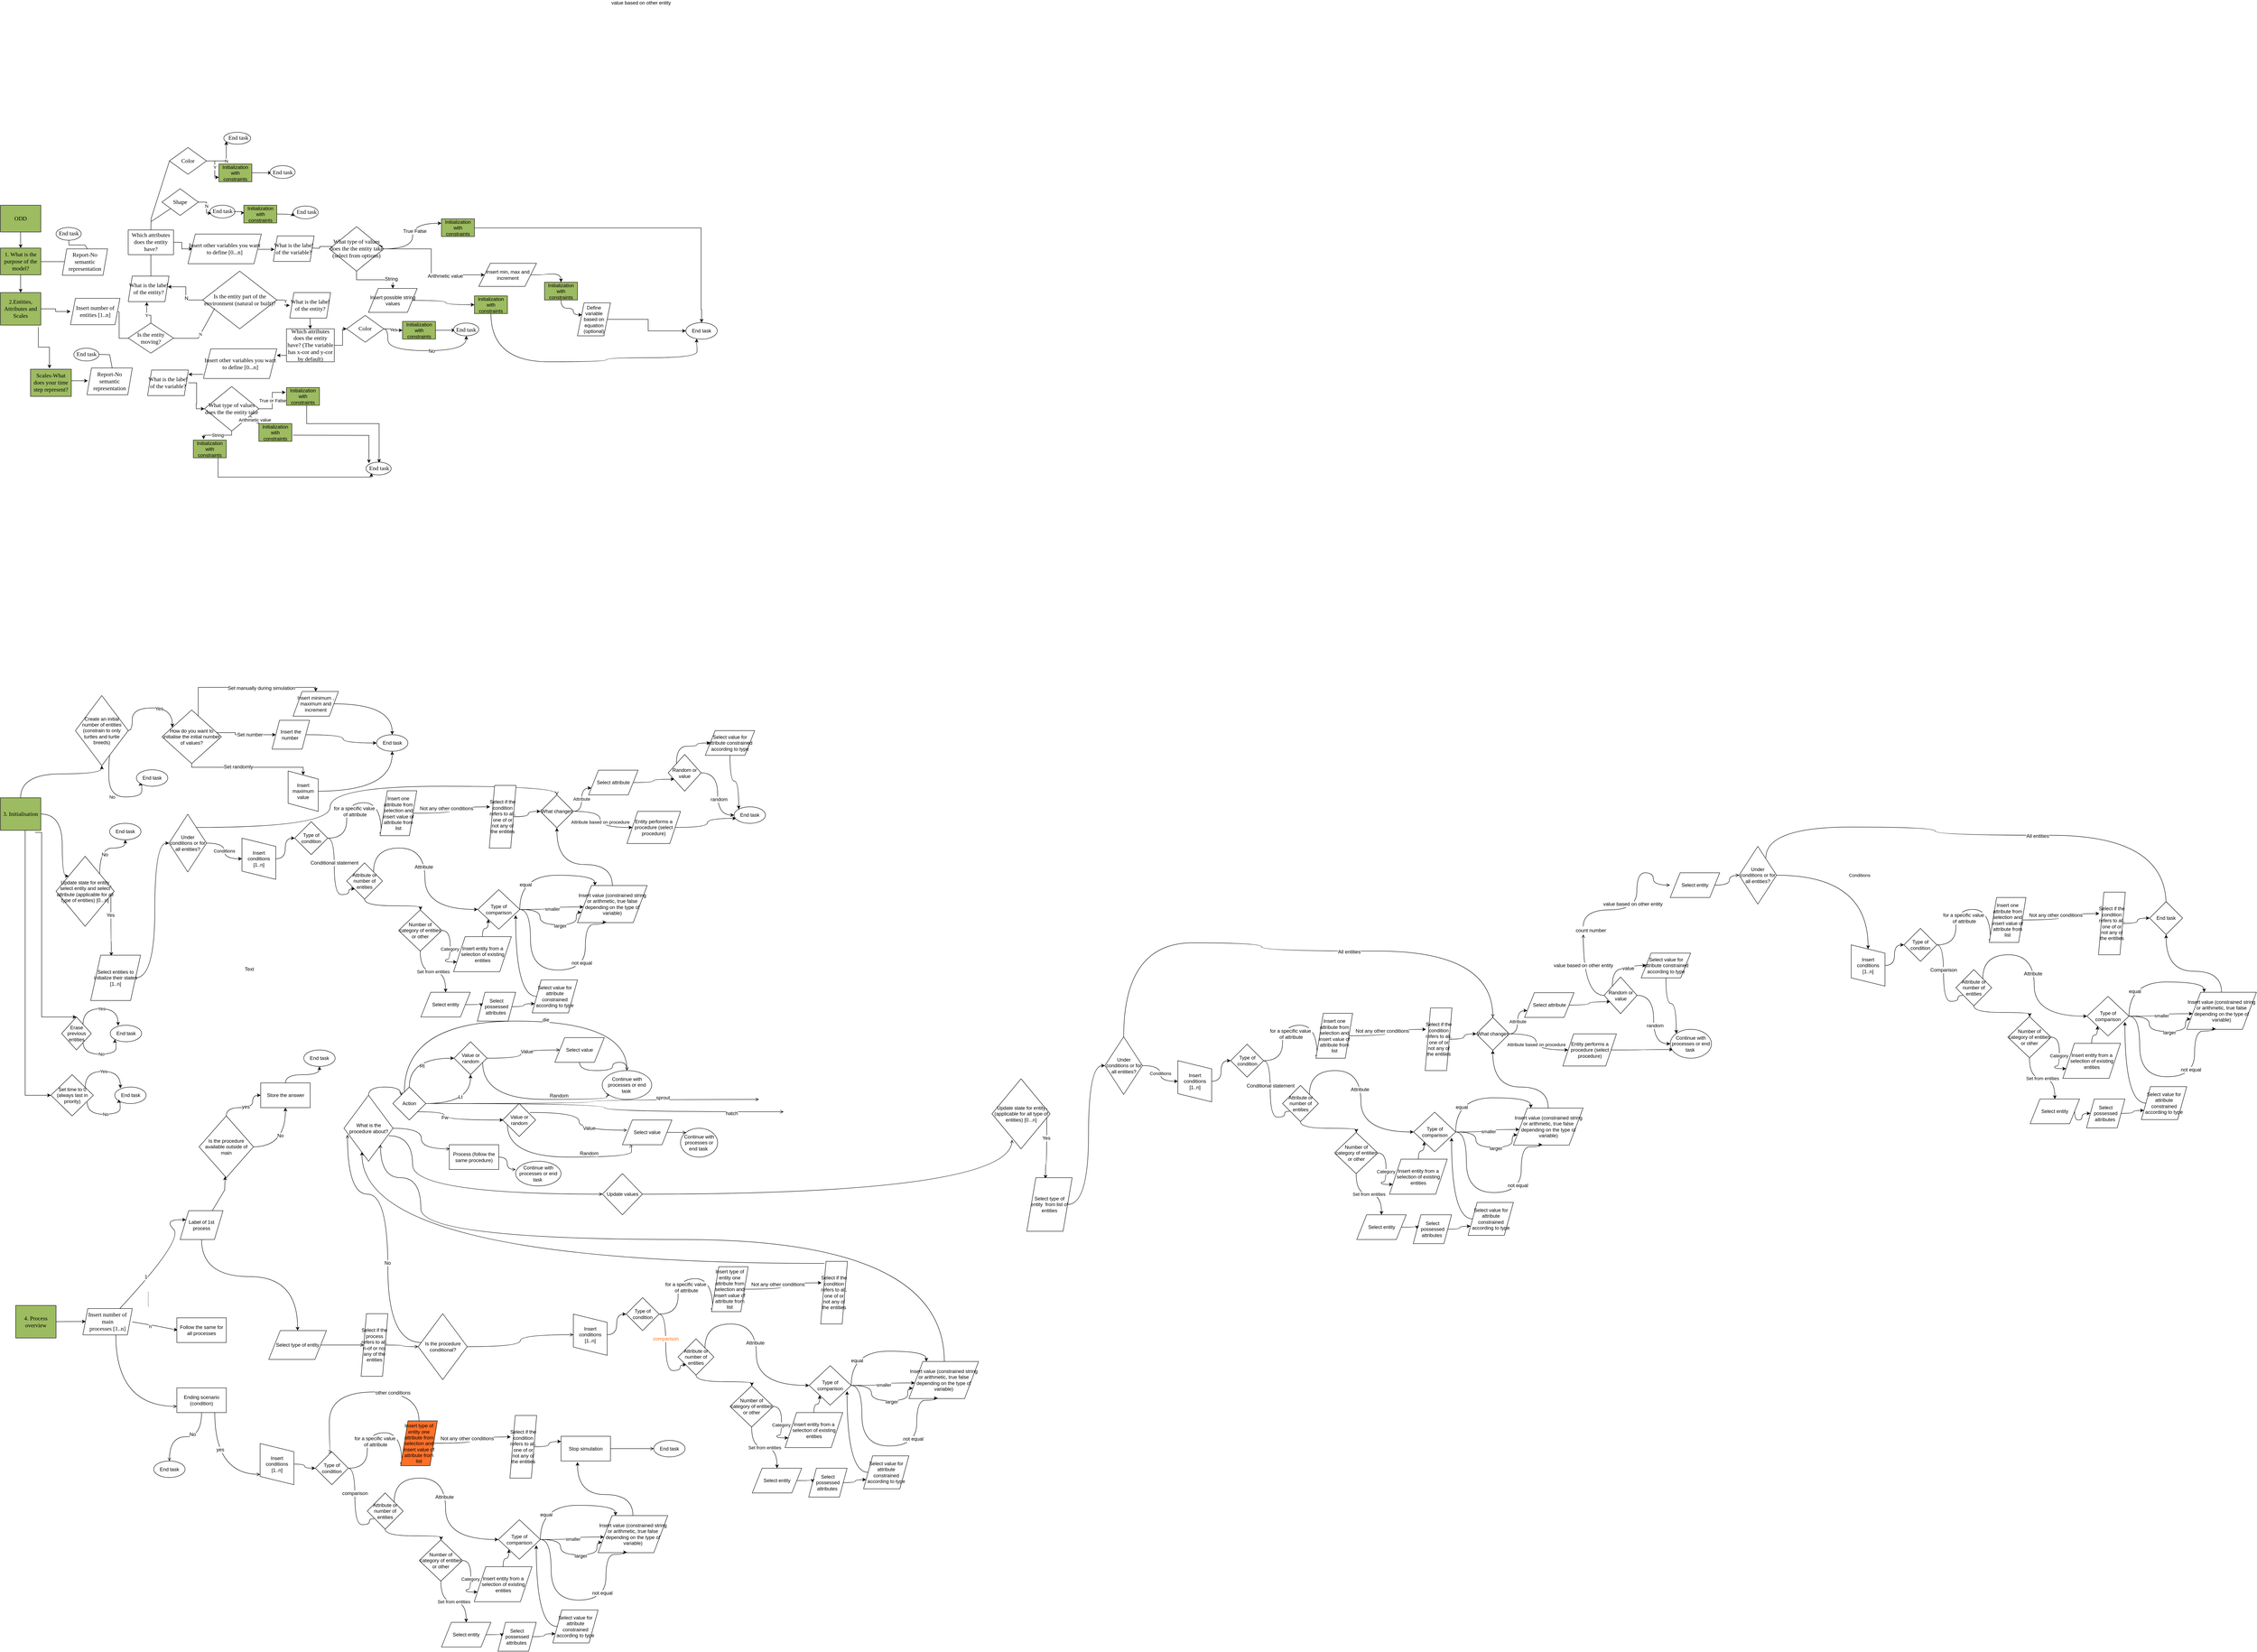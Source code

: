 <mxfile version="10.9.1" type="github"><diagram id="aJdd8gFg__Lar_j51A_d" name="Page-1"><mxGraphModel dx="1010" dy="1799" grid="1" gridSize="10" guides="1" tooltips="1" connect="1" arrows="1" fold="1" page="1" pageScale="1" pageWidth="850" pageHeight="1100" math="0" shadow="0"><root><mxCell id="0"/><mxCell id="1" parent="0"/><mxCell id="6Kn7zytTgn_uDBrwgRxR-24" value="" style="edgeStyle=orthogonalEdgeStyle;rounded=0;comic=0;orthogonalLoop=1;jettySize=auto;html=1;" parent="1" source="WeJjInss2PVS1iqu7wNx-2" target="WeJjInss2PVS1iqu7wNx-3" edge="1"><mxGeometry relative="1" as="geometry"/></mxCell><mxCell id="WeJjInss2PVS1iqu7wNx-2" value="&lt;font style=&quot;font-size:14px;font-family:Calibri;color:#000000;direction:ltr;letter-spacing:0px;line-height:120%;opacity:1&quot;&gt;ODD&lt;br/&gt;&lt;/font&gt;" style="verticalAlign=middle;align=center;vsdxID=2;fillColor=#9dbb61;gradientColor=none;shape=stencil(nZBLDoAgDERP0z3SIyjew0SURgSD+Lu9kMZoXLhwN9O+tukAlrNpJg1SzDH4QW/URgNYgZTkjA4UkwJUgGXng+6DX1zLfmoymdXo17xh5zmRJ6Q42BWCfc2oJfdAr+Yv+AP9Cb7OJ3H/2JG1HNGz/84klThPVCc=);labelBackgroundColor=none;rounded=0;html=1;whiteSpace=wrap;" parent="1" vertex="1"><mxGeometry x="80" y="210" width="98" height="65" as="geometry"/></mxCell><mxCell id="6Kn7zytTgn_uDBrwgRxR-25" value="" style="edgeStyle=orthogonalEdgeStyle;rounded=0;comic=0;orthogonalLoop=1;jettySize=auto;html=1;" parent="1" source="WeJjInss2PVS1iqu7wNx-3" target="WeJjInss2PVS1iqu7wNx-6" edge="1"><mxGeometry relative="1" as="geometry"/></mxCell><mxCell id="WeJjInss2PVS1iqu7wNx-3" value="&lt;font style=&quot;font-size:14px;font-family:Calibri;color:#000000;direction:ltr;letter-spacing:0px;line-height:120%;opacity:1&quot;&gt;1. What is the purpose of the model?&lt;br/&gt;&lt;/font&gt;" style="verticalAlign=middle;align=center;vsdxID=3;fillColor=#9dbb61;gradientColor=none;shape=stencil(nZBLDoAgDERP0z3SIyjew0SURgSD+Lu9kMZoXLhwN9O+tukAlrNpJg1SzDH4QW/URgNYgZTkjA4UkwJUgGXng+6DX1zLfmoymdXo17xh5zmRJ6Q42BWCfc2oJfdAr+Yv+AP9Cb7OJ3H/2JG1HNGz/84klThPVCc=);labelBackgroundColor=none;rounded=0;html=1;whiteSpace=wrap;" parent="1" vertex="1"><mxGeometry x="80" y="314" width="98" height="65" as="geometry"/></mxCell><mxCell id="WeJjInss2PVS1iqu7wNx-4" style="vsdxID=4;fillColor=#FFFFFF;gradientColor=none;shape=stencil(vVHLDsIgEPwajiQU4hfU+h8bu7RELM2CFv9eyMZYjCcP3mZ2Zh/ZEaaPM6wotIqJwgU3N6ZZmKPQ2i0zkksFCTMI09tAOFG4LSPzFaqzomu41wmZ+1Tt0OrB7MD0xE6gc5EoN5qi1vsa1Kmvo1SWkF2UFBIkF5ZmqweaUJY10nqYGiluiOuu3P182P/OKuD9Zuu855T2+mcspcSRmuEJ);labelBackgroundColor=none;rounded=0;html=1;whiteSpace=wrap;" parent="1" vertex="1" treatAsSingle="0"><mxGeometry x="215" y="264" width="61" height="31" as="geometry"/></mxCell><mxCell id="WeJjInss2PVS1iqu7wNx-5" value="&lt;font style=&quot;font-size:14px;font-family:Calibri;color:#000000;direction:ltr;letter-spacing:0px;line-height:120%;opacity:1&quot;&gt;End task&lt;br/&gt;&lt;/font&gt;" style="text;vsdxID=4;fillColor=none;gradientColor=none;labelBackgroundColor=none;rounded=0;html=1;whiteSpace=wrap;verticalAlign=middle;align=center;strokeColor=none;;html=1;" parent="WeJjInss2PVS1iqu7wNx-4" vertex="1"><mxGeometry x="3.84" y="1.59" width="53.72" height="27.45" as="geometry"/></mxCell><mxCell id="6Kn7zytTgn_uDBrwgRxR-26" value="" style="edgeStyle=orthogonalEdgeStyle;rounded=0;comic=0;orthogonalLoop=1;jettySize=auto;html=1;" parent="1" source="WeJjInss2PVS1iqu7wNx-6" target="WeJjInss2PVS1iqu7wNx-18" edge="1"><mxGeometry relative="1" as="geometry"/></mxCell><mxCell id="6Kn7zytTgn_uDBrwgRxR-29" style="edgeStyle=orthogonalEdgeStyle;rounded=0;comic=0;orthogonalLoop=1;jettySize=auto;html=1;entryX=0.465;entryY=-0.03;entryDx=0;entryDy=0;entryPerimeter=0;exitX=0.939;exitY=1.063;exitDx=0;exitDy=0;exitPerimeter=0;" parent="1" source="WeJjInss2PVS1iqu7wNx-6" target="WeJjInss2PVS1iqu7wNx-7" edge="1"><mxGeometry relative="1" as="geometry"><mxPoint x="200" y="600" as="targetPoint"/></mxGeometry></mxCell><mxCell id="WeJjInss2PVS1iqu7wNx-6" value="&lt;font style=&quot;font-size:14px;font-family:Calibri;color:#000000;direction:ltr;letter-spacing:0px;line-height:120%;opacity:1&quot;&gt;2.Entities, Attributes and Scales&lt;br/&gt;&lt;/font&gt;" style="verticalAlign=middle;align=center;vsdxID=6;fillColor=#9dbb61;gradientColor=none;shape=stencil(nZBLDoAgDERP0z3SIyjew0SURgSD+Lu9kMZoXLhwN9O+tukAlrNpJg1SzDH4QW/URgNYgZTkjA4UkwJUgGXng+6DX1zLfmoymdXo17xh5zmRJ6Q42BWCfc2oJfdAr+Yv+AP9Cb7OJ3H/2JG1HNGz/84klThPVCc=);labelBackgroundColor=none;rounded=0;html=1;whiteSpace=wrap;" parent="1" vertex="1"><mxGeometry x="80" y="422" width="98" height="79" as="geometry"/></mxCell><mxCell id="6Kn7zytTgn_uDBrwgRxR-47" style="edgeStyle=elbowEdgeStyle;rounded=0;comic=0;orthogonalLoop=1;jettySize=auto;elbow=vertical;html=1;entryX=0.018;entryY=0.477;entryDx=0;entryDy=0;entryPerimeter=0;" parent="1" source="WeJjInss2PVS1iqu7wNx-7" target="WeJjInss2PVS1iqu7wNx-15" edge="1"><mxGeometry relative="1" as="geometry"/></mxCell><mxCell id="WeJjInss2PVS1iqu7wNx-7" value="&lt;font style=&quot;font-size:14px;font-family:Calibri;color:#000000;direction:ltr;letter-spacing:0px;line-height:120%;opacity:1&quot;&gt;Scales-What does your time step represent?&lt;br/&gt;&lt;/font&gt;" style="verticalAlign=middle;align=center;vsdxID=13;fillColor=#9dbb61;gradientColor=none;shape=stencil(nZBLDoAgDERP0z3SIyjew0SURgSD+Lu9kMZoXLhwN9O+tukAlrNpJg1SzDH4QW/URgNYgZTkjA4UkwJUgGXng+6DX1zLfmoymdXo17xh5zmRJ6Q42BWCfc2oJfdAr+Yv+AP9Cb7OJ3H/2JG1HNGz/84klThPVCc=);labelBackgroundColor=none;rounded=0;html=1;whiteSpace=wrap;" parent="1" vertex="1"><mxGeometry x="153" y="608" width="99" height="66" as="geometry"/></mxCell><mxCell id="WeJjInss2PVS1iqu7wNx-8" value="&lt;font style=&quot;font-size:14px;font-family:Calibri;color:#000000;direction:ltr;letter-spacing:0px;line-height:120%;opacity:1&quot;&gt;Is the entity moving?&lt;br/&gt;&lt;/font&gt;" style="verticalAlign=middle;align=center;vsdxID=1003;fillColor=#FFFFFF;gradientColor=none;shape=stencil(nZBNDoUgDIRP0z3SeAKf3sNElEYEg/h3+wdpjIaFC3cz9OukDGC16HZWIMUSvBvVTl3QgD+QkqxWnkJUgDVg1TuvBu9W27Gf20QmNbktJRy8V4q0IsXJthDsG2YN2Qd7DS+4fGGz3Bfyc2Z2axT3J3syhjt6zvNS4hMXivUf);labelBackgroundColor=none;rounded=0;html=1;whiteSpace=wrap;" parent="1" vertex="1"><mxGeometry x="390" y="496" width="110" height="73" as="geometry"/></mxCell><mxCell id="_0EvnzSm-T1VePr1N55A-72" style="edgeStyle=orthogonalEdgeStyle;rounded=0;comic=0;orthogonalLoop=1;jettySize=auto;html=1;entryX=0.062;entryY=0.5;entryDx=0;entryDy=0;entryPerimeter=0;" parent="1" source="WeJjInss2PVS1iqu7wNx-9" target="WeJjInss2PVS1iqu7wNx-17" edge="1"><mxGeometry relative="1" as="geometry"/></mxCell><mxCell id="WeJjInss2PVS1iqu7wNx-9" value="&lt;font style=&quot;font-size:14px;font-family:Calibri;color:#000000;direction:ltr;letter-spacing:0px;line-height:120%;opacity:1&quot;&gt;Which attributes does the entity have?&lt;br/&gt;&lt;/font&gt;" style="verticalAlign=middle;align=center;vsdxID=1004;fillColor=#FFFFFF;gradientColor=none;shape=stencil(nZBLDoAgDERP0z3SIyjew0SURgSD+Lu9kMZoXLhwN9O+tukAlrNpJg1SzDH4QW/URgNYgZTkjA4UkwJUgGXng+6DX1zLfmoymdXo17xh5zmRJ6Q42BWCfc2oJfdAr+Yv+AP9Cb7OJ3H/2JG1HNGz/84klThPVCc=);labelBackgroundColor=none;rounded=0;html=1;whiteSpace=wrap;" parent="1" vertex="1"><mxGeometry x="390" y="270" width="110" height="60" as="geometry"/></mxCell><mxCell id="6Kn7zytTgn_uDBrwgRxR-32" style="edgeStyle=orthogonalEdgeStyle;rounded=0;comic=0;orthogonalLoop=1;jettySize=auto;html=1;entryX=0.97;entryY=0.419;entryDx=0;entryDy=0;entryPerimeter=0;" parent="1" source="WeJjInss2PVS1iqu7wNx-10" target="WeJjInss2PVS1iqu7wNx-16" edge="1" treatAsSingle="0"><mxGeometry relative="1" as="geometry"/></mxCell><mxCell id="6Kn7zytTgn_uDBrwgRxR-33" value="N" style="text;html=1;resizable=0;points=[];align=center;verticalAlign=middle;labelBackgroundColor=#ffffff;" parent="6Kn7zytTgn_uDBrwgRxR-32" vertex="1" connectable="0"><mxGeometry x="-0.322" y="-4" relative="1" as="geometry"><mxPoint as="offset"/></mxGeometry></mxCell><mxCell id="6Kn7zytTgn_uDBrwgRxR-34" value="Y" style="edgeStyle=orthogonalEdgeStyle;rounded=0;comic=0;orthogonalLoop=1;jettySize=auto;html=1;" parent="1" source="WeJjInss2PVS1iqu7wNx-10" target="6Kn7zytTgn_uDBrwgRxR-23" edge="1"><mxGeometry relative="1" as="geometry"/></mxCell><mxCell id="WeJjInss2PVS1iqu7wNx-10" value="&lt;font style=&quot;font-size: 14px ; font-family: &amp;#34;calibri&amp;#34; ; color: #000000 ; direction: ltr ; letter-spacing: 0px ; line-height: 120% ; opacity: 1&quot;&gt;Is the entity part of the environment (natural or built)?&lt;br&gt;&lt;/font&gt;" style="verticalAlign=middle;align=center;vsdxID=1007;fillColor=#FFFFFF;gradientColor=none;shape=stencil(nZBNDoUgDIRP0z3SeAKf3sNElEYEg/h3+wdpjIaFC3cz9OukDGC16HZWIMUSvBvVTl3QgD+QkqxWnkJUgDVg1TuvBu9W27Gf20QmNbktJRy8V4q0IsXJthDsG2YN2Qd7DS+4fGGz3Bfyc2Z2axT3J3syhjt6zvNS4hMXivUf);labelBackgroundColor=none;rounded=0;html=1;whiteSpace=wrap;" parent="1" vertex="1"><mxGeometry x="570.5" y="370" width="180" height="140" as="geometry"/></mxCell><mxCell id="_0EvnzSm-T1VePr1N55A-25" value="N" style="edgeStyle=orthogonalEdgeStyle;rounded=0;comic=0;orthogonalLoop=1;jettySize=auto;html=1;entryX=0.092;entryY=0.759;entryDx=0;entryDy=0;entryPerimeter=0;" parent="1" source="WeJjInss2PVS1iqu7wNx-11" target="WeJjInss2PVS1iqu7wNx-22" edge="1"><mxGeometry relative="1" as="geometry"/></mxCell><mxCell id="_0EvnzSm-T1VePr1N55A-32" value="Y" style="edgeStyle=orthogonalEdgeStyle;rounded=0;comic=0;orthogonalLoop=1;jettySize=auto;html=1;entryX=0;entryY=0.75;entryDx=0;entryDy=0;" parent="1" source="WeJjInss2PVS1iqu7wNx-11" target="_0EvnzSm-T1VePr1N55A-30" edge="1"><mxGeometry relative="1" as="geometry"/></mxCell><mxCell id="WeJjInss2PVS1iqu7wNx-11" value="&lt;font style=&quot;font-size:14px;font-family:Calibri;color:#000000;direction:ltr;letter-spacing:0px;line-height:120%;opacity:1&quot;&gt;Color&lt;br/&gt;&lt;/font&gt;" style="verticalAlign=middle;align=center;vsdxID=1010;fillColor=#FFFFFF;gradientColor=none;shape=stencil(nZBNDoUgDIRP0z3SeAKf3sNElEYEg/h3+wdpjIaFC3cz9OukDGC16HZWIMUSvBvVTl3QgD+QkqxWnkJUgDVg1TuvBu9W27Gf20QmNbktJRy8V4q0IsXJthDsG2YN2Qd7DS+4fGGz3Bfyc2Z2axT3J3syhjt6zvNS4hMXivUf);labelBackgroundColor=none;rounded=0;html=1;whiteSpace=wrap;" parent="1" vertex="1"><mxGeometry x="490" y="70" width="90" height="65" as="geometry"/></mxCell><mxCell id="WeJjInss2PVS1iqu7wNx-12" value="&lt;font style=&quot;font-size:14px;font-family:Calibri;color:#000000;direction:ltr;letter-spacing:0px;line-height:120%;opacity:1&quot;&gt;Report-No semantic representation&lt;br/&gt;&lt;/font&gt;" style="verticalAlign=middle;align=center;vsdxID=1013;fillColor=#FFFFFF;gradientColor=none;shape=stencil(UzV2Ls5ILEhVNTIoLinKz04tz0wpyVA1dlE1MsrMy0gtyiwBslSNXVWNndPyi1LTi/JL81Ig/IJEkEoQKze/DGRCBUSfAUiHkUElhGdoAOG7QZTmZOYhKbUkQS1MEqYYr1JiVeK1H8hA+DEtMycHEkTI8uhhAhSChKexKwA=);labelBackgroundColor=none;rounded=0;html=1;whiteSpace=wrap;" parent="1" vertex="1"><mxGeometry x="230" y="316" width="110" height="64" as="geometry"/></mxCell><mxCell id="WeJjInss2PVS1iqu7wNx-13" style="vsdxID=1015;fillColor=#FFFFFF;gradientColor=none;shape=stencil(vVHLDsIgEPwajiQU4hfU+h8bu7RELM2CFv9eyMZYjCcP3mZ2Zh/ZEaaPM6wotIqJwgU3N6ZZmKPQ2i0zkksFCTMI09tAOFG4LSPzFaqzomu41wmZ+1Tt0OrB7MD0xE6gc5EoN5qi1vsa1Kmvo1SWkF2UFBIkF5ZmqweaUJY10nqYGiluiOuu3P182P/OKuD9Zuu855T2+mcspcSRmuEJ);labelBackgroundColor=none;rounded=0;html=1;whiteSpace=wrap;" parent="1" vertex="1" treatAsSingle="0"><mxGeometry x="258" y="557" width="61" height="31" as="geometry"/></mxCell><mxCell id="WeJjInss2PVS1iqu7wNx-14" value="&lt;font style=&quot;font-size:14px;font-family:Calibri;color:#000000;direction:ltr;letter-spacing:0px;line-height:120%;opacity:1&quot;&gt;End task&lt;br/&gt;&lt;/font&gt;" style="text;vsdxID=1015;fillColor=none;gradientColor=none;labelBackgroundColor=none;rounded=0;html=1;whiteSpace=wrap;verticalAlign=middle;align=center;strokeColor=none;;html=1;" parent="WeJjInss2PVS1iqu7wNx-13" vertex="1"><mxGeometry x="3.84" y="1.59" width="53.72" height="27.45" as="geometry"/></mxCell><mxCell id="WeJjInss2PVS1iqu7wNx-15" value="&lt;font style=&quot;font-size:14px;font-family:Calibri;color:#000000;direction:ltr;letter-spacing:0px;line-height:120%;opacity:1&quot;&gt;Report-No semantic representation&lt;br/&gt;&lt;/font&gt;" style="verticalAlign=middle;align=center;vsdxID=1016;fillColor=#FFFFFF;gradientColor=none;shape=stencil(UzV2Ls5ILEhVNTIoLinKz04tz0wpyVA1dlE1MsrMy0gtyiwBslSNXVWNndPyi1LTi/JL81Ig/IJEkEoQKze/DGRCBUSfAUiHkUElhGdoAOG7QZTmZOYhKbUkQS1MEqYYr1JiVeK1H8hA+DEtMycHEkTI8uhhAhSChKexKwA=);labelBackgroundColor=none;rounded=0;html=1;whiteSpace=wrap;" parent="1" vertex="1"><mxGeometry x="290" y="605" width="110" height="65" as="geometry"/></mxCell><mxCell id="WeJjInss2PVS1iqu7wNx-16" value="&lt;font style=&quot;font-size:14px;font-family:Calibri;color:#000000;direction:ltr;letter-spacing:0px;line-height:120%;opacity:1&quot;&gt;What is the label of the entity?&lt;br/&gt;&lt;/font&gt;" style="verticalAlign=middle;align=center;vsdxID=1019;fillColor=#FFFFFF;gradientColor=none;shape=stencil(UzV2Ls5ILEhVNTIoLinKz04tz0wpyVA1dlE1MsrMy0gtyiwBslSNXVWNndPyi1LTi/JL81Ig/IJEkEoQKze/DGRCBUSfAUiHkUElhGdoAOG7QZTmZOYhKbUkQS1MEqYYr1JiVeK1H8hA+DEtMycHEkTI8uhhAhSChKexKwA=);labelBackgroundColor=none;rounded=0;html=1;whiteSpace=wrap;" parent="1" vertex="1"><mxGeometry x="390" y="382" width="99" height="62" as="geometry"/></mxCell><mxCell id="_0EvnzSm-T1VePr1N55A-70" style="edgeStyle=orthogonalEdgeStyle;rounded=0;comic=0;orthogonalLoop=1;jettySize=auto;html=1;exitX=0.955;exitY=0.514;exitDx=0;exitDy=0;exitPerimeter=0;entryX=0.03;entryY=0.532;entryDx=0;entryDy=0;entryPerimeter=0;" parent="1" source="WeJjInss2PVS1iqu7wNx-17" target="_0EvnzSm-T1VePr1N55A-69" edge="1"><mxGeometry relative="1" as="geometry"/></mxCell><mxCell id="WeJjInss2PVS1iqu7wNx-17" value="&lt;font style=&quot;font-size:14px;font-family:Calibri;color:#000000;direction:ltr;letter-spacing:0px;line-height:120%;opacity:1&quot;&gt;Insert other variables you want to define [0...n]&lt;br/&gt;&lt;/font&gt;" style="verticalAlign=middle;align=center;vsdxID=1021;fillColor=#FFFFFF;gradientColor=none;shape=stencil(UzV2Ls5ILEhVNTIoLinKz04tz0wpyVA1dlE1MsrMy0gtyiwBslSNXVWNndPyi1LTi/JL81Ig/IJEkEoQKze/DGRCBUSfAUiHkUElhGdoAOG7QZTmZOYhKbUkQS1MEqYYr1JiVeK1H8hA+DEtMycHEkTI8uhhAhSChKexKwA=);labelBackgroundColor=none;rounded=0;html=1;whiteSpace=wrap;" parent="1" vertex="1"><mxGeometry x="535" y="280" width="178" height="72" as="geometry"/></mxCell><mxCell id="WeJjInss2PVS1iqu7wNx-18" value="&lt;p style=&quot;align:center;margin-left:0;margin-right:0;margin-top:0px;margin-bottom:0px;text-indent:0;valign:middle;direction:ltr;&quot;&gt;&lt;font style=&quot;font-size:14px;font-family:Calibri;color:#000000;direction:ltr;letter-spacing:0px;line-height:120%;opacity:1&quot;&gt;Insert number of entities &lt;/font&gt;&lt;font style=&quot;font-size:14px;font-family:Themed;color:#000000;direction:ltr;letter-spacing:0px;line-height:120%;opacity:1&quot;&gt;[1..n]&lt;br/&gt;&lt;/font&gt;&lt;/p&gt;" style="verticalAlign=middle;align=center;vsdxID=1024;fillColor=#FFFFFF;gradientColor=none;shape=stencil(UzV2Ls5ILEhVNTIoLinKz04tz0wpyVA1dlE1MsrMy0gtyiwBslSNXVWNndPyi1LTi/JL81Ig/IJEkEoQKze/DGRCBUSfAUiHkUElhGdoAOG7QZTmZOYhKbUkQS1MEqYYr1JiVeK1H8hA+DEtMycHEkTI8uhhAhSChKexKwA=);labelBackgroundColor=none;rounded=0;html=1;whiteSpace=wrap;" parent="1" vertex="1"><mxGeometry x="250" y="436" width="120" height="64" as="geometry"/></mxCell><mxCell id="WeJjInss2PVS1iqu7wNx-20" style="vsdxID=1035;fillColor=#FFFFFF;gradientColor=none;shape=stencil(vVHLDsIgEPwajiQU4hfU+h8bu7RELM2CFv9eyMZYjCcP3mZ2Zh/ZEaaPM6wotIqJwgU3N6ZZmKPQ2i0zkksFCTMI09tAOFG4LSPzFaqzomu41wmZ+1Tt0OrB7MD0xE6gc5EoN5qi1vsa1Kmvo1SWkF2UFBIkF5ZmqweaUJY10nqYGiluiOuu3P182P/OKuD9Zuu855T2+mcspcSRmuEJ);labelBackgroundColor=none;rounded=0;html=1;whiteSpace=wrap;" parent="1" vertex="1" treatAsSingle="0"><mxGeometry x="588" y="210" width="61" height="31" as="geometry"/></mxCell><mxCell id="WeJjInss2PVS1iqu7wNx-21" value="&lt;font style=&quot;font-size:14px;font-family:Calibri;color:#000000;direction:ltr;letter-spacing:0px;line-height:120%;opacity:1&quot;&gt;End task&lt;br/&gt;&lt;/font&gt;" style="text;vsdxID=1035;fillColor=none;gradientColor=none;labelBackgroundColor=none;rounded=0;html=1;whiteSpace=wrap;verticalAlign=middle;align=center;strokeColor=none;;html=1;" parent="WeJjInss2PVS1iqu7wNx-20" vertex="1"><mxGeometry x="3.84" y="7.88" width="53.72" height="15.196" as="geometry"/></mxCell><mxCell id="WeJjInss2PVS1iqu7wNx-22" style="vsdxID=1036;fillColor=#FFFFFF;gradientColor=none;shape=stencil(vVHLDsIgEPwajiQU4hfU+h8bu7RELM2CFv9eyMZYjCcP3mZ2Zh/ZEaaPM6wotIqJwgU3N6ZZmKPQ2i0zkksFCTMI09tAOFG4LSPzFaqzomu41wmZ+1Tt0OrB7MD0xE6gc5EoN5qi1vsa1Kmvo1SWkF2UFBIkF5ZmqweaUJY10nqYGiluiOuu3P182P/OKuD9Zuu855T2+mcspcSRmuEJ);labelBackgroundColor=none;rounded=0;html=1;whiteSpace=wrap;" parent="1" vertex="1" treatAsSingle="0"><mxGeometry x="622" y="33" width="65" height="29" as="geometry"/></mxCell><mxCell id="WeJjInss2PVS1iqu7wNx-23" value="&lt;font style=&quot;font-size:14px;font-family:Calibri;color:#000000;direction:ltr;letter-spacing:0px;line-height:120%;opacity:1&quot;&gt;End task&lt;br/&gt;&lt;/font&gt;" style="text;vsdxID=1036;fillColor=none;gradientColor=none;labelBackgroundColor=none;rounded=0;html=1;whiteSpace=wrap;verticalAlign=middle;align=center;strokeColor=none;;html=1;" parent="WeJjInss2PVS1iqu7wNx-22" vertex="1"><mxGeometry x="10" y="1" width="51" height="26" as="geometry"/></mxCell><mxCell id="WeJjInss2PVS1iqu7wNx-26" style="vsdxID=1026;edgeStyle=none;startArrow=none;endArrow=none;startSize=9;endSize=9;spacingTop=0;spacingBottom=0;spacingLeft=0;spacingRight=0;verticalAlign=middle;html=1;labelBackgroundColor=#ffffff;rounded=0;exitX=0.959;exitY=0.508;exitDx=0;exitDy=0;exitPerimeter=0;entryX=0;entryY=0.507;entryDx=0;entryDy=0;entryPerimeter=0;" parent="1" source="WeJjInss2PVS1iqu7wNx-18" target="WeJjInss2PVS1iqu7wNx-8" edge="1"><mxGeometry relative="1" as="geometry"><mxPoint y="-1" as="offset"/><Array as="points"><mxPoint x="368" y="469"/><mxPoint x="368" y="533.09"/></Array></mxGeometry></mxCell><mxCell id="WeJjInss2PVS1iqu7wNx-28" value="" style="vsdxID=1020;edgeStyle=none;startArrow=none;endArrow=none;startSize=9;endSize=9;spacingTop=0;spacingBottom=0;spacingLeft=0;spacingRight=0;verticalAlign=middle;html=1;labelBackgroundColor=#ffffff;rounded=0;align=center;exitX=0.556;exitY=0;exitDx=0;exitDy=0;exitPerimeter=0;entryX=0.5;entryY=1;entryDx=0;entryDy=0;entryPerimeter=0;" parent="1" source="WeJjInss2PVS1iqu7wNx-16" target="WeJjInss2PVS1iqu7wNx-9" edge="1"><mxGeometry relative="1" as="geometry"><mxPoint x="12" as="offset"/><Array as="points"><mxPoint x="445" y="362.95"/><mxPoint x="445.34" y="362.95"/></Array></mxGeometry></mxCell><mxCell id="WeJjInss2PVS1iqu7wNx-29" value="&lt;font style=&quot;font-size:11px;font-family:Calibri;color:#000000;direction:ltr;letter-spacing:0px;line-height:120%;opacity:1&quot;&gt;N&lt;br/&gt;&lt;/font&gt;" style="vsdxID=1008;edgeStyle=none;startArrow=none;endArrow=none;startSize=9;endSize=9;spacingTop=0;spacingBottom=0;spacingLeft=0;spacingRight=0;verticalAlign=middle;html=1;labelBackgroundColor=#ffffff;rounded=0;align=center;exitX=1;exitY=0.507;exitDx=0;exitDy=0;exitPerimeter=0;entryX=0.164;entryY=0.643;entryDx=0;entryDy=0;entryPerimeter=0;" parent="1" source="WeJjInss2PVS1iqu7wNx-8" target="WeJjInss2PVS1iqu7wNx-10" edge="1"><mxGeometry relative="1" as="geometry"><mxPoint as="offset"/><Array as="points"><mxPoint x="559.83" y="533"/></Array></mxGeometry></mxCell><mxCell id="WeJjInss2PVS1iqu7wNx-30" style="vsdxID=5;edgeStyle=none;startArrow=none;endArrow=none;spacingTop=0;spacingBottom=0;spacingLeft=0;spacingRight=0;verticalAlign=middle;html=1;labelBackgroundColor=#ffffff;rounded=0;exitX=1.01;exitY=0.508;exitDx=0;exitDy=0;exitPerimeter=0;" parent="1" source="WeJjInss2PVS1iqu7wNx-3" edge="1"><mxGeometry relative="1" as="geometry"><mxPoint as="offset"/><mxPoint x="235" y="347" as="targetPoint"/></mxGeometry></mxCell><mxCell id="WeJjInss2PVS1iqu7wNx-34" value="&lt;font style=&quot;font-size:11px;font-family:Calibri;color:#000000;direction:ltr;letter-spacing:0px;line-height:120%;opacity:1&quot;&gt;Y&lt;br/&gt;&lt;/font&gt;" style="vsdxID=1005;edgeStyle=none;startArrow=none;endArrow=classic;verticalAlign=middle;html=1;labelBackgroundColor=#ffffff;rounded=0;align=center;exitX=0.5;exitY=0;exitDx=0;exitDy=0;exitPerimeter=0;entryX=0.455;entryY=1.016;entryDx=0;entryDy=0;entryPerimeter=0;" parent="1" source="WeJjInss2PVS1iqu7wNx-8" target="WeJjInss2PVS1iqu7wNx-16" edge="1"><mxGeometry x="-0.052" relative="1" as="geometry"><mxPoint as="offset"/><Array as="points"><mxPoint x="445" y="476.95"/><mxPoint x="434.72" y="476.95"/></Array></mxGeometry></mxCell><mxCell id="WeJjInss2PVS1iqu7wNx-35" parent="1" vertex="1"><mxGeometry x="859" y="236" as="geometry"/></mxCell><mxCell id="WeJjInss2PVS1iqu7wNx-39" style="vsdxID=1023;edgeStyle=none;startArrow=none;endArrow=none;startSize=9;endSize=9;spacingTop=0;spacingBottom=0;spacingLeft=0;spacingRight=0;verticalAlign=middle;html=1;labelBackgroundColor=#ffffff;rounded=0;exitX=0;exitY=0.508;exitDx=0;exitDy=0;exitPerimeter=0;entryX=0.5;entryY=0;entryDx=0;entryDy=0;entryPerimeter=0;" parent="1" source="WeJjInss2PVS1iqu7wNx-11" target="WeJjInss2PVS1iqu7wNx-9" edge="1"><mxGeometry relative="1" as="geometry"><mxPoint x="-1" as="offset"/><Array as="points"><mxPoint x="445.45" y="243"/></Array></mxGeometry></mxCell><mxCell id="WeJjInss2PVS1iqu7wNx-41" value="" style="vsdxID=1017;edgeStyle=none;startArrow=none;endArrow=none;startSize=9;endSize=9;spacingTop=0;spacingBottom=0;spacingLeft=0;spacingRight=0;verticalAlign=middle;html=1;labelBackgroundColor=#ffffff;rounded=0;align=center;exitX=0.556;exitY=0;exitDx=0;exitDy=0;exitPerimeter=0;entryX=1;entryY=0.484;entryDx=0;entryDy=0;entryPerimeter=0;" parent="1" source="WeJjInss2PVS1iqu7wNx-15" target="WeJjInss2PVS1iqu7wNx-13" edge="1"><mxGeometry relative="1" as="geometry"><mxPoint y="-1" as="offset"/><Array as="points"><mxPoint x="345" y="572.77"/></Array></mxGeometry></mxCell><mxCell id="WeJjInss2PVS1iqu7wNx-42" value="" style="vsdxID=1014;edgeStyle=none;startArrow=none;endArrow=none;startSize=9;endSize=9;spacingTop=0;spacingBottom=0;spacingLeft=0;spacingRight=0;verticalAlign=middle;html=1;labelBackgroundColor=#ffffff;rounded=0;align=center;exitX=0.556;exitY=0;exitDx=0;exitDy=0;exitPerimeter=0;entryX=0.508;entryY=1;entryDx=0;entryDy=0;entryPerimeter=0;" parent="1" source="WeJjInss2PVS1iqu7wNx-12" target="WeJjInss2PVS1iqu7wNx-4" edge="1"><mxGeometry relative="1" as="geometry"><mxPoint x="-1" y="-1" as="offset"/><Array as="points"><mxPoint x="285" y="306.48"/><mxPoint x="246.2" y="306.48"/></Array></mxGeometry></mxCell><mxCell id="_0EvnzSm-T1VePr1N55A-13" value="" style="endArrow=none;html=1;entryX=0.235;entryY=0.746;entryDx=0;entryDy=0;entryPerimeter=0;" parent="1" target="WeJjInss2PVS1iqu7wNx-19" edge="1"><mxGeometry width="50" height="50" relative="1" as="geometry"><mxPoint x="445" y="250" as="sourcePoint"/><mxPoint x="529" y="236" as="targetPoint"/></mxGeometry></mxCell><mxCell id="_0EvnzSm-T1VePr1N55A-24" value="N" style="edgeStyle=orthogonalEdgeStyle;rounded=0;comic=0;orthogonalLoop=1;jettySize=auto;html=1;entryX=0;entryY=0.75;entryDx=0;entryDy=0;" parent="1" source="WeJjInss2PVS1iqu7wNx-19" target="WeJjInss2PVS1iqu7wNx-21" edge="1"><mxGeometry relative="1" as="geometry"/></mxCell><mxCell id="WeJjInss2PVS1iqu7wNx-19" value="&lt;font style=&quot;font-size:14px;font-family:Calibri;color:#000000;direction:ltr;letter-spacing:0px;line-height:120%;opacity:1&quot;&gt;Shape&lt;br/&gt;&lt;/font&gt;" style="verticalAlign=middle;align=center;vsdxID=1027;fillColor=#FFFFFF;gradientColor=none;shape=stencil(nZBNDoUgDIRP0z3SeAKf3sNElEYEg/h3+wdpjIaFC3cz9OukDGC16HZWIMUSvBvVTl3QgD+QkqxWnkJUgDVg1TuvBu9W27Gf20QmNbktJRy8V4q0IsXJthDsG2YN2Qd7DS+4fGGz3Bfyc2Z2axT3J3syhjt6zvNS4hMXivUf);labelBackgroundColor=none;rounded=0;html=1;whiteSpace=wrap;" parent="1" vertex="1"><mxGeometry x="472" y="170" width="88" height="65" as="geometry"/></mxCell><mxCell id="P3RITsLXl6bwNOoJeLmN-72" style="edgeStyle=orthogonalEdgeStyle;curved=1;rounded=0;comic=0;orthogonalLoop=1;jettySize=auto;html=1;" parent="1" source="_0EvnzSm-T1VePr1N55A-30" target="_0EvnzSm-T1VePr1N55A-42" edge="1"><mxGeometry relative="1" as="geometry"/></mxCell><mxCell id="_0EvnzSm-T1VePr1N55A-30" value="Initialization with constraints" style="rounded=0;whiteSpace=wrap;html=1;fillColor=#9dbb61;gradientColor=none;labelBackgroundColor=none;" parent="1" vertex="1"><mxGeometry x="610" y="110" width="80" height="43" as="geometry"/></mxCell><mxCell id="_0EvnzSm-T1VePr1N55A-41" style="vsdxID=4;fillColor=#FFFFFF;gradientColor=none;shape=stencil(vVHLDsIgEPwajiQU4hfU+h8bu7RELM2CFv9eyMZYjCcP3mZ2Zh/ZEaaPM6wotIqJwgU3N6ZZmKPQ2i0zkksFCTMI09tAOFG4LSPzFaqzomu41wmZ+1Tt0OrB7MD0xE6gc5EoN5qi1vsa1Kmvo1SWkF2UFBIkF5ZmqweaUJY10nqYGiluiOuu3P182P/OKuD9Zuu855T2+mcspcSRmuEJ);labelBackgroundColor=none;rounded=0;html=1;whiteSpace=wrap;" parent="1" vertex="1" treatAsSingle="0"><mxGeometry x="734" y="114" width="61" height="31" as="geometry"/></mxCell><mxCell id="P3RITsLXl6bwNOoJeLmN-74" style="edgeStyle=orthogonalEdgeStyle;curved=1;rounded=0;comic=0;orthogonalLoop=1;jettySize=auto;html=1;entryX=-0.016;entryY=0.516;entryDx=0;entryDy=0;exitX=1;exitY=0.5;exitDx=0;exitDy=0;entryPerimeter=0;" parent="1" source="P3RITsLXl6bwNOoJeLmN-75" target="_0EvnzSm-T1VePr1N55A-59" edge="1"><mxGeometry relative="1" as="geometry"><mxPoint x="742" y="228" as="sourcePoint"/></mxGeometry></mxCell><mxCell id="_0EvnzSm-T1VePr1N55A-59" style="vsdxID=4;fillColor=#FFFFFF;gradientColor=none;shape=stencil(vVHLDsIgEPwajiQU4hfU+h8bu7RELM2CFv9eyMZYjCcP3mZ2Zh/ZEaaPM6wotIqJwgU3N6ZZmKPQ2i0zkksFCTMI09tAOFG4LSPzFaqzomu41wmZ+1Tt0OrB7MD0xE6gc5EoN5qi1vsa1Kmvo1SWkF2UFBIkF5ZmqweaUJY10nqYGiluiOuu3P182P/OKuD9Zuu855T2+mcspcSRmuEJ);labelBackgroundColor=none;rounded=0;html=1;whiteSpace=wrap;" parent="1" vertex="1" treatAsSingle="0"><mxGeometry x="790" y="212" width="61" height="31" as="geometry"/></mxCell><mxCell id="_0EvnzSm-T1VePr1N55A-60" value="&lt;font style=&quot;font-size:14px;font-family:Calibri;color:#000000;direction:ltr;letter-spacing:0px;line-height:120%;opacity:1&quot;&gt;End task&lt;br/&gt;&lt;/font&gt;" style="text;vsdxID=4;fillColor=none;gradientColor=none;labelBackgroundColor=none;rounded=0;html=1;whiteSpace=wrap;verticalAlign=middle;align=center;strokeColor=none;;html=1;" parent="_0EvnzSm-T1VePr1N55A-59" vertex="1"><mxGeometry x="5.84" y="1.59" width="53.72" height="27.45" as="geometry"/></mxCell><mxCell id="_0EvnzSm-T1VePr1N55A-61" style="edgeStyle=orthogonalEdgeStyle;rounded=0;comic=0;orthogonalLoop=1;jettySize=auto;html=1;" parent="1" source="WeJjInss2PVS1iqu7wNx-21" edge="1"><mxGeometry relative="1" as="geometry"><mxPoint x="672" y="228" as="targetPoint"/></mxGeometry></mxCell><mxCell id="_0EvnzSm-T1VePr1N55A-73" style="edgeStyle=orthogonalEdgeStyle;rounded=0;comic=0;orthogonalLoop=1;jettySize=auto;html=1;entryX=0.016;entryY=0.555;entryDx=0;entryDy=0;entryPerimeter=0;" parent="1" target="_0EvnzSm-T1VePr1N55A-74" edge="1"><mxGeometry relative="1" as="geometry"><mxPoint x="830" y="314" as="sourcePoint"/><mxPoint x="870" y="314" as="targetPoint"/></mxGeometry></mxCell><mxCell id="_0EvnzSm-T1VePr1N55A-69" value="&lt;font style=&quot;font-size: 14px ; font-family: &amp;#34;calibri&amp;#34; ; color: #000000 ; direction: ltr ; letter-spacing: 0px ; line-height: 120% ; opacity: 1&quot;&gt;What is the label of the variable?&lt;br&gt;&lt;/font&gt;" style="verticalAlign=middle;align=center;vsdxID=1019;fillColor=#FFFFFF;gradientColor=none;shape=stencil(UzV2Ls5ILEhVNTIoLinKz04tz0wpyVA1dlE1MsrMy0gtyiwBslSNXVWNndPyi1LTi/JL81Ig/IJEkEoQKze/DGRCBUSfAUiHkUElhGdoAOG7QZTmZOYhKbUkQS1MEqYYr1JiVeK1H8hA+DEtMycHEkTI8uhhAhSChKexKwA=);labelBackgroundColor=none;rounded=0;html=1;whiteSpace=wrap;" parent="1" vertex="1"><mxGeometry x="742" y="284.5" width="99" height="62" as="geometry"/></mxCell><mxCell id="P3RITsLXl6bwNOoJeLmN-90" style="edgeStyle=orthogonalEdgeStyle;curved=1;rounded=0;comic=0;orthogonalLoop=1;jettySize=auto;html=1;entryX=0;entryY=0.25;entryDx=0;entryDy=0;" parent="1" source="_0EvnzSm-T1VePr1N55A-74" target="P3RITsLXl6bwNOoJeLmN-87" edge="1"><mxGeometry relative="1" as="geometry"/></mxCell><mxCell id="P3RITsLXl6bwNOoJeLmN-91" value="True False" style="text;html=1;resizable=0;points=[];align=center;verticalAlign=middle;labelBackgroundColor=#ffffff;" parent="P3RITsLXl6bwNOoJeLmN-90" vertex="1" connectable="0"><mxGeometry x="0.119" y="-5" relative="1" as="geometry"><mxPoint as="offset"/></mxGeometry></mxCell><mxCell id="_0EvnzSm-T1VePr1N55A-74" value="&lt;font style=&quot;font-size: 14px ; font-family: &amp;#34;calibri&amp;#34; ; color: #000000 ; direction: ltr ; letter-spacing: 0px ; line-height: 120% ; opacity: 1&quot;&gt;What type of values does the the entity take (select from options)&lt;br&gt;&lt;/font&gt;" style="verticalAlign=middle;align=center;vsdxID=1010;fillColor=#FFFFFF;gradientColor=none;shape=stencil(nZBNDoUgDIRP0z3SeAKf3sNElEYEg/h3+wdpjIaFC3cz9OukDGC16HZWIMUSvBvVTl3QgD+QkqxWnkJUgDVg1TuvBu9W27Gf20QmNbktJRy8V4q0IsXJthDsG2YN2Qd7DS+4fGGz3Bfyc2Z2axT3J3syhjt6zvNS4hMXivUf);labelBackgroundColor=none;rounded=0;html=1;whiteSpace=wrap;direction=west;" parent="1" vertex="1"><mxGeometry x="878" y="262" width="132" height="108" as="geometry"/></mxCell><mxCell id="6Kn7zytTgn_uDBrwgRxR-19" style="edgeStyle=orthogonalEdgeStyle;rounded=0;comic=0;orthogonalLoop=1;jettySize=auto;html=1;entryX=0.5;entryY=0;entryDx=0;entryDy=0;" parent="1" target="pMzX0FRdDXt8lNB-k5XR-3" edge="1"><mxGeometry relative="1" as="geometry"><mxPoint x="1221.4" y="265" as="sourcePoint"/><mxPoint x="1509" y="463" as="targetPoint"/><Array as="points"><mxPoint x="1780" y="265"/><mxPoint x="1780" y="463"/><mxPoint x="1781" y="463"/></Array></mxGeometry></mxCell><mxCell id="P3RITsLXl6bwNOoJeLmN-93" style="edgeStyle=orthogonalEdgeStyle;curved=1;rounded=0;comic=0;orthogonalLoop=1;jettySize=auto;html=1;entryX=0.5;entryY=0;entryDx=0;entryDy=0;" parent="1" source="6Kn7zytTgn_uDBrwgRxR-2" target="P3RITsLXl6bwNOoJeLmN-92" edge="1"><mxGeometry relative="1" as="geometry"/></mxCell><mxCell id="6Kn7zytTgn_uDBrwgRxR-2" value="Insert min, max and increment" style="shape=parallelogram;perimeter=parallelogramPerimeter;whiteSpace=wrap;html=1;align=center;rounded=0;fillColor=#FFFFFF;gradientColor=none;labelBackgroundColor=none;" parent="1" vertex="1"><mxGeometry x="1240.5" y="351" width="140" height="56" as="geometry"/></mxCell><mxCell id="6Kn7zytTgn_uDBrwgRxR-5" style="edgeStyle=orthogonalEdgeStyle;rounded=0;comic=0;orthogonalLoop=1;jettySize=auto;html=1;" parent="1" source="_0EvnzSm-T1VePr1N55A-74" target="6Kn7zytTgn_uDBrwgRxR-11" edge="1" treatAsSingle="0"><mxGeometry relative="1" as="geometry"><mxPoint x="1030" y="440" as="targetPoint"/></mxGeometry></mxCell><mxCell id="6Kn7zytTgn_uDBrwgRxR-10" value="String" style="text;html=1;resizable=0;points=[];align=center;verticalAlign=middle;labelBackgroundColor=#ffffff;" parent="6Kn7zytTgn_uDBrwgRxR-5" vertex="1" connectable="0"><mxGeometry x="0.611" y="2" relative="1" as="geometry"><mxPoint as="offset"/></mxGeometry></mxCell><mxCell id="6Kn7zytTgn_uDBrwgRxR-4" style="edgeStyle=orthogonalEdgeStyle;rounded=0;comic=0;orthogonalLoop=1;jettySize=auto;html=1;entryX=0;entryY=0.5;entryDx=0;entryDy=0;" parent="1" source="_0EvnzSm-T1VePr1N55A-74" target="6Kn7zytTgn_uDBrwgRxR-2" edge="1" treatAsSingle="0"><mxGeometry relative="1" as="geometry"/></mxCell><mxCell id="6Kn7zytTgn_uDBrwgRxR-9" value="Arithmetic value" style="text;html=1;resizable=0;points=[];align=center;verticalAlign=middle;labelBackgroundColor=#ffffff;" parent="6Kn7zytTgn_uDBrwgRxR-4" vertex="1" connectable="0"><mxGeometry x="0.377" y="-3" relative="1" as="geometry"><mxPoint as="offset"/></mxGeometry></mxCell><mxCell id="P3RITsLXl6bwNOoJeLmN-96" style="edgeStyle=orthogonalEdgeStyle;curved=1;rounded=0;comic=0;orthogonalLoop=1;jettySize=auto;html=1;entryX=0;entryY=0.5;entryDx=0;entryDy=0;" parent="1" source="6Kn7zytTgn_uDBrwgRxR-11" target="P3RITsLXl6bwNOoJeLmN-95" edge="1"><mxGeometry relative="1" as="geometry"/></mxCell><mxCell id="6Kn7zytTgn_uDBrwgRxR-11" value="Insert possible string values" style="shape=parallelogram;perimeter=parallelogramPerimeter;whiteSpace=wrap;html=1;align=center;rounded=0;fillColor=#FFFFFF;gradientColor=none;labelBackgroundColor=none;" parent="1" vertex="1"><mxGeometry x="973" y="412" width="118" height="58" as="geometry"/></mxCell><mxCell id="6Kn7zytTgn_uDBrwgRxR-40" value="" style="edgeStyle=orthogonalEdgeStyle;rounded=0;comic=0;orthogonalLoop=1;jettySize=auto;html=1;" parent="1" source="6Kn7zytTgn_uDBrwgRxR-23" target="6Kn7zytTgn_uDBrwgRxR-35" edge="1"><mxGeometry relative="1" as="geometry"/></mxCell><mxCell id="6Kn7zytTgn_uDBrwgRxR-23" value="&lt;font style=&quot;font-size:14px;font-family:Calibri;color:#000000;direction:ltr;letter-spacing:0px;line-height:120%;opacity:1&quot;&gt;What is the label of the entity?&lt;br/&gt;&lt;/font&gt;" style="verticalAlign=middle;align=center;vsdxID=1019;fillColor=#FFFFFF;gradientColor=none;shape=stencil(UzV2Ls5ILEhVNTIoLinKz04tz0wpyVA1dlE1MsrMy0gtyiwBslSNXVWNndPyi1LTi/JL81Ig/IJEkEoQKze/DGRCBUSfAUiHkUElhGdoAOG7QZTmZOYhKbUkQS1MEqYYr1JiVeK1H8hA+DEtMycHEkTI8uhhAhSChKexKwA=);labelBackgroundColor=none;rounded=0;html=1;whiteSpace=wrap;" parent="1" vertex="1"><mxGeometry x="782" y="422" width="99" height="62" as="geometry"/></mxCell><mxCell id="6Kn7zytTgn_uDBrwgRxR-37" style="edgeStyle=orthogonalEdgeStyle;rounded=0;comic=0;orthogonalLoop=1;jettySize=auto;html=1;" parent="1" source="6Kn7zytTgn_uDBrwgRxR-35" target="6Kn7zytTgn_uDBrwgRxR-36" edge="1"><mxGeometry relative="1" as="geometry"/></mxCell><mxCell id="6Kn7zytTgn_uDBrwgRxR-92" style="edgeStyle=elbowEdgeStyle;rounded=0;comic=0;orthogonalLoop=1;jettySize=auto;elbow=vertical;html=1;" parent="1" source="6Kn7zytTgn_uDBrwgRxR-35" target="6Kn7zytTgn_uDBrwgRxR-45" edge="1"><mxGeometry relative="1" as="geometry"/></mxCell><mxCell id="6Kn7zytTgn_uDBrwgRxR-35" value="&lt;font style=&quot;font-size: 14px ; font-family: &amp;#34;calibri&amp;#34; ; color: #000000 ; direction: ltr ; letter-spacing: 0px ; line-height: 120% ; opacity: 1&quot;&gt;Which attributes does the entity have? (The variable has x-cor and y-cor by default)&lt;br&gt;&lt;/font&gt;" style="verticalAlign=middle;align=center;vsdxID=1004;fillColor=#FFFFFF;gradientColor=none;shape=stencil(nZBLDoAgDERP0z3SIyjew0SURgSD+Lu9kMZoXLhwN9O+tukAlrNpJg1SzDH4QW/URgNYgZTkjA4UkwJUgGXng+6DX1zLfmoymdXo17xh5zmRJ6Q42BWCfc2oJfdAr+Yv+AP9Cb7OJ3H/2JG1HNGz/84klThPVCc=);labelBackgroundColor=none;rounded=0;html=1;whiteSpace=wrap;" parent="1" vertex="1"><mxGeometry x="774" y="510" width="116" height="80" as="geometry"/></mxCell><mxCell id="P3RITsLXl6bwNOoJeLmN-80" value="Yes" style="edgeStyle=orthogonalEdgeStyle;curved=1;rounded=0;comic=0;orthogonalLoop=1;jettySize=auto;html=1;entryX=0;entryY=0.5;entryDx=0;entryDy=0;" parent="1" source="6Kn7zytTgn_uDBrwgRxR-36" target="P3RITsLXl6bwNOoJeLmN-77" edge="1"><mxGeometry relative="1" as="geometry"/></mxCell><mxCell id="P3RITsLXl6bwNOoJeLmN-81" style="edgeStyle=orthogonalEdgeStyle;curved=1;rounded=0;comic=0;orthogonalLoop=1;jettySize=auto;html=1;entryX=0.5;entryY=1;entryDx=0;entryDy=0;" parent="1" source="6Kn7zytTgn_uDBrwgRxR-36" target="P3RITsLXl6bwNOoJeLmN-79" edge="1"><mxGeometry relative="1" as="geometry"><Array as="points"><mxPoint x="1020" y="510"/><mxPoint x="1020" y="563"/><mxPoint x="1210" y="563"/></Array></mxGeometry></mxCell><mxCell id="P3RITsLXl6bwNOoJeLmN-82" value="No" style="text;html=1;resizable=0;points=[];align=center;verticalAlign=middle;labelBackgroundColor=#ffffff;" parent="P3RITsLXl6bwNOoJeLmN-81" vertex="1" connectable="0"><mxGeometry x="0.17" y="-1" relative="1" as="geometry"><mxPoint as="offset"/></mxGeometry></mxCell><mxCell id="6Kn7zytTgn_uDBrwgRxR-36" value="&lt;font style=&quot;font-size:14px;font-family:Calibri;color:#000000;direction:ltr;letter-spacing:0px;line-height:120%;opacity:1&quot;&gt;Color&lt;br/&gt;&lt;/font&gt;" style="verticalAlign=middle;align=center;vsdxID=1010;fillColor=#FFFFFF;gradientColor=none;shape=stencil(nZBNDoUgDIRP0z3SeAKf3sNElEYEg/h3+wdpjIaFC3cz9OukDGC16HZWIMUSvBvVTl3QgD+QkqxWnkJUgDVg1TuvBu9W27Gf20QmNbktJRy8V4q0IsXJthDsG2YN2Qd7DS+4fGGz3Bfyc2Z2axT3J3syhjt6zvNS4hMXivUf);labelBackgroundColor=none;rounded=0;html=1;whiteSpace=wrap;" parent="1" vertex="1"><mxGeometry x="920" y="477.5" width="90" height="65" as="geometry"/></mxCell><mxCell id="6Kn7zytTgn_uDBrwgRxR-91" style="edgeStyle=elbowEdgeStyle;rounded=0;comic=0;orthogonalLoop=1;jettySize=auto;elbow=vertical;html=1;" parent="1" source="6Kn7zytTgn_uDBrwgRxR-45" target="6Kn7zytTgn_uDBrwgRxR-48" edge="1"><mxGeometry relative="1" as="geometry"/></mxCell><mxCell id="6Kn7zytTgn_uDBrwgRxR-45" value="&lt;font style=&quot;font-size:14px;font-family:Calibri;color:#000000;direction:ltr;letter-spacing:0px;line-height:120%;opacity:1&quot;&gt;Insert other variables you want to define [0...n]&lt;br/&gt;&lt;/font&gt;" style="verticalAlign=middle;align=center;vsdxID=1021;fillColor=#FFFFFF;gradientColor=none;shape=stencil(UzV2Ls5ILEhVNTIoLinKz04tz0wpyVA1dlE1MsrMy0gtyiwBslSNXVWNndPyi1LTi/JL81Ig/IJEkEoQKze/DGRCBUSfAUiHkUElhGdoAOG7QZTmZOYhKbUkQS1MEqYYr1JiVeK1H8hA+DEtMycHEkTI8uhhAhSChKexKwA=);labelBackgroundColor=none;rounded=0;html=1;whiteSpace=wrap;" parent="1" vertex="1"><mxGeometry x="572.5" y="558.5" width="178" height="72" as="geometry"/></mxCell><mxCell id="6Kn7zytTgn_uDBrwgRxR-93" style="edgeStyle=orthogonalEdgeStyle;rounded=0;comic=0;orthogonalLoop=1;jettySize=auto;elbow=vertical;html=1;" parent="1" source="6Kn7zytTgn_uDBrwgRxR-48" target="6Kn7zytTgn_uDBrwgRxR-49" edge="1"><mxGeometry relative="1" as="geometry"/></mxCell><mxCell id="6Kn7zytTgn_uDBrwgRxR-48" value="&lt;font style=&quot;font-size: 14px ; font-family: &amp;#34;calibri&amp;#34; ; color: #000000 ; direction: ltr ; letter-spacing: 0px ; line-height: 120% ; opacity: 1&quot;&gt;What is the label of the variable?&lt;br&gt;&lt;/font&gt;" style="verticalAlign=middle;align=center;vsdxID=1019;fillColor=#FFFFFF;gradientColor=none;shape=stencil(UzV2Ls5ILEhVNTIoLinKz04tz0wpyVA1dlE1MsrMy0gtyiwBslSNXVWNndPyi1LTi/JL81Ig/IJEkEoQKze/DGRCBUSfAUiHkUElhGdoAOG7QZTmZOYhKbUkQS1MEqYYr1JiVeK1H8hA+DEtMycHEkTI8uhhAhSChKexKwA=);labelBackgroundColor=none;rounded=0;html=1;whiteSpace=wrap;" parent="1" vertex="1"><mxGeometry x="437" y="610" width="99" height="62" as="geometry"/></mxCell><mxCell id="6Kn7zytTgn_uDBrwgRxR-88" value="String" style="edgeStyle=elbowEdgeStyle;rounded=0;comic=0;orthogonalLoop=1;jettySize=auto;elbow=vertical;html=1;" parent="1" source="6Kn7zytTgn_uDBrwgRxR-49" edge="1"><mxGeometry relative="1" as="geometry"><mxPoint x="573" y="778" as="targetPoint"/></mxGeometry></mxCell><mxCell id="6Kn7zytTgn_uDBrwgRxR-94" value="True or False" style="edgeStyle=orthogonalEdgeStyle;rounded=0;comic=0;orthogonalLoop=1;jettySize=auto;html=1;" parent="1" source="6Kn7zytTgn_uDBrwgRxR-49" edge="1"><mxGeometry relative="1" as="geometry"><mxPoint x="772" y="664" as="targetPoint"/></mxGeometry></mxCell><mxCell id="6Kn7zytTgn_uDBrwgRxR-49" value="&lt;font style=&quot;font-size: 14px ; font-family: &amp;#34;calibri&amp;#34; ; color: #000000 ; direction: ltr ; letter-spacing: 0px ; line-height: 120% ; opacity: 1&quot;&gt;What type of values does the the entity take&lt;br&gt;&lt;/font&gt;" style="verticalAlign=middle;align=center;vsdxID=1010;fillColor=#FFFFFF;gradientColor=none;shape=stencil(nZBNDoUgDIRP0z3SeAKf3sNElEYEg/h3+wdpjIaFC3cz9OukDGC16HZWIMUSvBvVTl3QgD+QkqxWnkJUgDVg1TuvBu9W27Gf20QmNbktJRy8V4q0IsXJthDsG2YN2Qd7DS+4fGGz3Bfyc2Z2axT3J3syhjt6zvNS4hMXivUf);labelBackgroundColor=none;rounded=0;html=1;whiteSpace=wrap;direction=west;" parent="1" vertex="1"><mxGeometry x="575" y="650" width="132" height="108" as="geometry"/></mxCell><mxCell id="6Kn7zytTgn_uDBrwgRxR-86" style="edgeStyle=elbowEdgeStyle;rounded=0;comic=0;orthogonalLoop=1;jettySize=auto;elbow=vertical;html=1;entryX=0.5;entryY=0;entryDx=0;entryDy=0;" parent="1" target="6Kn7zytTgn_uDBrwgRxR-84" edge="1"><mxGeometry relative="1" as="geometry"><Array as="points"><mxPoint x="920" y="740"/></Array><mxPoint x="823" y="690" as="sourcePoint"/></mxGeometry></mxCell><mxCell id="6Kn7zytTgn_uDBrwgRxR-72" style="edgeStyle=orthogonalEdgeStyle;rounded=0;comic=0;orthogonalLoop=1;jettySize=auto;html=1;entryX=0.115;entryY=0.081;entryDx=0;entryDy=0;entryPerimeter=0;" parent="1" target="6Kn7zytTgn_uDBrwgRxR-83" edge="1"><mxGeometry relative="1" as="geometry"><mxPoint x="962.5" y="846" as="targetPoint"/><mxPoint x="790" y="768" as="sourcePoint"/></mxGeometry></mxCell><mxCell id="6Kn7zytTgn_uDBrwgRxR-87" style="edgeStyle=elbowEdgeStyle;rounded=0;comic=0;orthogonalLoop=1;jettySize=auto;elbow=vertical;html=1;exitX=0.75;exitY=1;exitDx=0;exitDy=0;" parent="1" source="7V3dJPw6svcDyvoOxFiP-1" edge="1"><mxGeometry relative="1" as="geometry"><mxPoint x="628.5" y="805.5" as="sourcePoint"/><mxPoint x="980" y="860" as="targetPoint"/><Array as="points"><mxPoint x="790" y="870"/></Array></mxGeometry></mxCell><mxCell id="6Kn7zytTgn_uDBrwgRxR-83" style="vsdxID=4;fillColor=#FFFFFF;gradientColor=none;shape=stencil(vVHLDsIgEPwajiQU4hfU+h8bu7RELM2CFv9eyMZYjCcP3mZ2Zh/ZEaaPM6wotIqJwgU3N6ZZmKPQ2i0zkksFCTMI09tAOFG4LSPzFaqzomu41wmZ+1Tt0OrB7MD0xE6gc5EoN5qi1vsa1Kmvo1SWkF2UFBIkF5ZmqweaUJY10nqYGiluiOuu3P182P/OKuD9Zuu855T2+mcspcSRmuEJ);labelBackgroundColor=none;rounded=0;html=1;whiteSpace=wrap;" parent="1" vertex="1" treatAsSingle="0"><mxGeometry x="967" y="833.5" width="61" height="31" as="geometry"/></mxCell><mxCell id="6Kn7zytTgn_uDBrwgRxR-84" value="&lt;font style=&quot;font-size:14px;font-family:Calibri;color:#000000;direction:ltr;letter-spacing:0px;line-height:120%;opacity:1&quot;&gt;End task&lt;br/&gt;&lt;/font&gt;" style="text;vsdxID=4;fillColor=none;gradientColor=none;labelBackgroundColor=none;rounded=0;html=1;whiteSpace=wrap;verticalAlign=middle;align=center;strokeColor=none;;html=1;" parent="6Kn7zytTgn_uDBrwgRxR-83" vertex="1"><mxGeometry x="4.84" y="1.59" width="53.72" height="27.45" as="geometry"/></mxCell><mxCell id="6Kn7zytTgn_uDBrwgRxR-96" value="Arithmetic value" style="endArrow=classic;html=1;exitX=0.159;exitY=0.333;exitDx=0;exitDy=0;exitPerimeter=0;" parent="1" source="6Kn7zytTgn_uDBrwgRxR-49" edge="1"><mxGeometry width="50" height="50" relative="1" as="geometry"><mxPoint x="680" y="718" as="sourcePoint"/><mxPoint x="707.913" y="740" as="targetPoint"/></mxGeometry></mxCell><mxCell id="6Kn7zytTgn_uDBrwgRxR-105" style="edgeStyle=orthogonalEdgeStyle;rounded=0;comic=0;orthogonalLoop=1;jettySize=auto;html=1;curved=1;entryX=0.218;entryY=0.282;entryDx=0;entryDy=0;entryPerimeter=0;" parent="1" source="6Kn7zytTgn_uDBrwgRxR-97" target="P3RITsLXl6bwNOoJeLmN-57" edge="1"><mxGeometry relative="1" as="geometry"><mxPoint x="241" y="1787" as="targetPoint"/><Array as="points"><mxPoint x="230" y="1688"/><mxPoint x="230" y="1838"/></Array></mxGeometry></mxCell><mxCell id="6Kn7zytTgn_uDBrwgRxR-145" style="edgeStyle=elbowEdgeStyle;rounded=0;comic=0;orthogonalLoop=1;jettySize=auto;html=1;entryX=0.5;entryY=0;entryDx=0;entryDy=0;exitX=0.857;exitY=1.063;exitDx=0;exitDy=0;exitPerimeter=0;" parent="1" source="6Kn7zytTgn_uDBrwgRxR-97" target="6Kn7zytTgn_uDBrwgRxR-140" edge="1"><mxGeometry relative="1" as="geometry"><mxPoint x="280" y="1920" as="targetPoint"/><Array as="points"><mxPoint x="180" y="2210"/></Array></mxGeometry></mxCell><mxCell id="6Kn7zytTgn_uDBrwgRxR-146" style="edgeStyle=elbowEdgeStyle;rounded=0;comic=0;orthogonalLoop=1;jettySize=auto;elbow=vertical;html=1;entryX=0;entryY=0.5;entryDx=0;entryDy=0;" parent="1" source="6Kn7zytTgn_uDBrwgRxR-97" target="6Kn7zytTgn_uDBrwgRxR-141" edge="1"><mxGeometry relative="1" as="geometry"><Array as="points"><mxPoint x="140" y="2370"/></Array></mxGeometry></mxCell><mxCell id="zkxMwOJfrahVf59bBLdr-1" style="edgeStyle=orthogonalEdgeStyle;curved=1;rounded=0;comic=0;orthogonalLoop=1;jettySize=auto;html=1;" parent="1" source="6Kn7zytTgn_uDBrwgRxR-97" target="P3RITsLXl6bwNOoJeLmN-50" edge="1"><mxGeometry relative="1" as="geometry"><Array as="points"><mxPoint x="129" y="1590"/><mxPoint x="326" y="1590"/></Array></mxGeometry></mxCell><mxCell id="6Kn7zytTgn_uDBrwgRxR-97" value="&lt;font style=&quot;font-size: 14px ; font-family: &amp;#34;calibri&amp;#34; ; color: #000000 ; direction: ltr ; letter-spacing: 0px ; line-height: 120% ; opacity: 1&quot;&gt;3. Initialisation&lt;br&gt;&lt;/font&gt;" style="verticalAlign=middle;align=center;vsdxID=6;fillColor=#9dbb61;gradientColor=none;shape=stencil(nZBLDoAgDERP0z3SIyjew0SURgSD+Lu9kMZoXLhwN9O+tukAlrNpJg1SzDH4QW/URgNYgZTkjA4UkwJUgGXng+6DX1zLfmoymdXo17xh5zmRJ6Q42BWCfc2oJfdAr+Yv+AP9Cb7OJ3H/2JG1HNGz/84klThPVCc=);labelBackgroundColor=none;rounded=0;html=1;whiteSpace=wrap;" parent="1" vertex="1"><mxGeometry x="80" y="1648" width="98" height="79" as="geometry"/></mxCell><mxCell id="P3RITsLXl6bwNOoJeLmN-14" style="edgeStyle=orthogonalEdgeStyle;curved=1;rounded=0;comic=0;orthogonalLoop=1;jettySize=auto;html=1;exitX=0.943;exitY=0.418;exitDx=0;exitDy=0;exitPerimeter=0;entryX=0.413;entryY=0.018;entryDx=0;entryDy=0;entryPerimeter=0;" parent="1" source="P3RITsLXl6bwNOoJeLmN-57" target="6Kn7zytTgn_uDBrwgRxR-131" edge="1"><mxGeometry relative="1" as="geometry"><mxPoint x="430" y="1750" as="sourcePoint"/><mxPoint x="340" y="2050" as="targetPoint"/></mxGeometry></mxCell><mxCell id="P3RITsLXl6bwNOoJeLmN-58" value="Yes" style="text;html=1;resizable=0;points=[];align=center;verticalAlign=middle;labelBackgroundColor=#ffffff;" parent="P3RITsLXl6bwNOoJeLmN-14" vertex="1" connectable="0"><mxGeometry x="-0.41" y="29" relative="1" as="geometry"><mxPoint x="-30.5" y="21" as="offset"/></mxGeometry></mxCell><mxCell id="6Kn7zytTgn_uDBrwgRxR-120" style="edgeStyle=elbowEdgeStyle;rounded=0;comic=0;orthogonalLoop=1;jettySize=auto;html=1;" parent="1" source="6Kn7zytTgn_uDBrwgRxR-114" target="6Kn7zytTgn_uDBrwgRxR-119" edge="1" treatAsSingle="0"><mxGeometry relative="1" as="geometry"><mxPoint x="645" y="1370" as="targetPoint"/><Array as="points"><mxPoint x="560" y="1380"/></Array></mxGeometry></mxCell><mxCell id="6Kn7zytTgn_uDBrwgRxR-124" value="&lt;span&gt;Set manually during simulation&lt;/span&gt;" style="text;html=1;resizable=0;points=[];align=center;verticalAlign=middle;labelBackgroundColor=#ffffff;" parent="6Kn7zytTgn_uDBrwgRxR-120" vertex="1" connectable="0"><mxGeometry x="0.219" y="-2" relative="1" as="geometry"><mxPoint as="offset"/></mxGeometry></mxCell><mxCell id="6Kn7zytTgn_uDBrwgRxR-123" value="" style="edgeStyle=elbowEdgeStyle;rounded=0;comic=0;orthogonalLoop=1;jettySize=auto;html=1;entryX=0;entryY=0.5;entryDx=0;entryDy=0;" parent="1" source="6Kn7zytTgn_uDBrwgRxR-114" target="6Kn7zytTgn_uDBrwgRxR-126" edge="1" treatAsSingle="0"><mxGeometry relative="1" as="geometry"><mxPoint x="742" y="1490" as="targetPoint"/><Array as="points"><mxPoint x="650" y="1490"/></Array></mxGeometry></mxCell><mxCell id="6Kn7zytTgn_uDBrwgRxR-125" value="Set number" style="text;html=1;resizable=0;points=[];align=center;verticalAlign=middle;labelBackgroundColor=#ffffff;" parent="6Kn7zytTgn_uDBrwgRxR-123" vertex="1" connectable="0"><mxGeometry x="-0.153" relative="1" as="geometry"><mxPoint x="21.5" as="offset"/></mxGeometry></mxCell><mxCell id="6Kn7zytTgn_uDBrwgRxR-134" style="edgeStyle=elbowEdgeStyle;rounded=0;comic=0;orthogonalLoop=1;jettySize=auto;elbow=vertical;html=1;" parent="1" source="6Kn7zytTgn_uDBrwgRxR-114" target="6Kn7zytTgn_uDBrwgRxR-133" edge="1" treatAsSingle="0"><mxGeometry relative="1" as="geometry"/></mxCell><mxCell id="6Kn7zytTgn_uDBrwgRxR-138" value="Set randomly" style="text;html=1;resizable=0;points=[];align=center;verticalAlign=middle;labelBackgroundColor=#ffffff;" parent="6Kn7zytTgn_uDBrwgRxR-134" vertex="1" connectable="0"><mxGeometry x="-0.185" y="1" relative="1" as="geometry"><mxPoint as="offset"/></mxGeometry></mxCell><mxCell id="6Kn7zytTgn_uDBrwgRxR-114" value="How do you want to initialise the initial number of values?" style="rhombus;whiteSpace=wrap;html=1;align=center;" parent="1" vertex="1"><mxGeometry x="472" y="1435" width="144" height="130" as="geometry"/></mxCell><mxCell id="6Kn7zytTgn_uDBrwgRxR-154" style="edgeStyle=orthogonalEdgeStyle;curved=1;rounded=0;comic=0;orthogonalLoop=1;jettySize=auto;html=1;" parent="1" source="6Kn7zytTgn_uDBrwgRxR-119" target="6Kn7zytTgn_uDBrwgRxR-153" edge="1"><mxGeometry relative="1" as="geometry"/></mxCell><mxCell id="6Kn7zytTgn_uDBrwgRxR-119" value="Insert minimum , maximum and increment&lt;br&gt;" style="shape=parallelogram;perimeter=parallelogramPerimeter;whiteSpace=wrap;html=1;direction=east;verticalAlign=middle;" parent="1" vertex="1"><mxGeometry x="790" y="1390" width="110" height="60" as="geometry"/></mxCell><mxCell id="6Kn7zytTgn_uDBrwgRxR-155" style="edgeStyle=orthogonalEdgeStyle;curved=1;rounded=0;comic=0;orthogonalLoop=1;jettySize=auto;html=1;entryX=0;entryY=0.5;entryDx=0;entryDy=0;" parent="1" source="6Kn7zytTgn_uDBrwgRxR-126" target="6Kn7zytTgn_uDBrwgRxR-153" edge="1"><mxGeometry relative="1" as="geometry"/></mxCell><mxCell id="6Kn7zytTgn_uDBrwgRxR-126" value="Insert the number&amp;nbsp;" style="shape=parallelogram;perimeter=parallelogramPerimeter;whiteSpace=wrap;html=1;align=center;" parent="1" vertex="1"><mxGeometry x="739" y="1460" width="91" height="70" as="geometry"/></mxCell><mxCell id="P3RITsLXl6bwNOoJeLmN-63" style="edgeStyle=orthogonalEdgeStyle;curved=1;rounded=0;comic=0;orthogonalLoop=1;jettySize=auto;html=1;entryX=0;entryY=0.5;entryDx=0;entryDy=0;" parent="1" source="6Kn7zytTgn_uDBrwgRxR-131" target="6Kn7zytTgn_uDBrwgRxR-158" edge="1"><mxGeometry relative="1" as="geometry"/></mxCell><mxCell id="6Kn7zytTgn_uDBrwgRxR-131" value="&lt;span&gt;Select entities to initialize&amp;nbsp;their states [1..n]&lt;/span&gt;" style="shape=parallelogram;perimeter=parallelogramPerimeter;whiteSpace=wrap;html=1;" parent="1" vertex="1"><mxGeometry x="299" y="2030" width="121" height="110" as="geometry"/></mxCell><mxCell id="6Kn7zytTgn_uDBrwgRxR-156" style="edgeStyle=orthogonalEdgeStyle;curved=1;rounded=0;comic=0;orthogonalLoop=1;jettySize=auto;html=1;" parent="1" source="6Kn7zytTgn_uDBrwgRxR-133" target="6Kn7zytTgn_uDBrwgRxR-153" edge="1"><mxGeometry relative="1" as="geometry"/></mxCell><mxCell id="6Kn7zytTgn_uDBrwgRxR-133" value="Insert maximum value&lt;br&gt;" style="shape=parallelogram;perimeter=parallelogramPerimeter;align=center;html=1;whiteSpace=wrap;direction=south;" parent="1" vertex="1"><mxGeometry x="778" y="1583" width="73" height="98" as="geometry"/></mxCell><mxCell id="6Kn7zytTgn_uDBrwgRxR-148" value="Yes" style="edgeStyle=orthogonalEdgeStyle;rounded=0;comic=0;orthogonalLoop=1;jettySize=auto;elbow=vertical;html=1;entryX=0.25;entryY=0.025;entryDx=0;entryDy=0;entryPerimeter=0;curved=1;" parent="1" source="6Kn7zytTgn_uDBrwgRxR-140" target="6Kn7zytTgn_uDBrwgRxR-143" edge="1"><mxGeometry relative="1" as="geometry"><Array as="points"><mxPoint x="280.5" y="2160"/><mxPoint x="365.5" y="2160"/></Array></mxGeometry></mxCell><mxCell id="6Kn7zytTgn_uDBrwgRxR-149" value="No" style="edgeStyle=orthogonalEdgeStyle;rounded=0;comic=0;orthogonalLoop=1;jettySize=auto;elbow=vertical;html=1;entryX=0;entryY=1;entryDx=0;entryDy=0;curved=1;" parent="1" target="6Kn7zytTgn_uDBrwgRxR-143" edge="1"><mxGeometry relative="1" as="geometry"><mxPoint x="280.5" y="2240" as="sourcePoint"/><Array as="points"><mxPoint x="280.5" y="2270"/><mxPoint x="360.5" y="2270"/><mxPoint x="360.5" y="2240"/><mxPoint x="357.5" y="2240"/></Array></mxGeometry></mxCell><mxCell id="6Kn7zytTgn_uDBrwgRxR-140" value="Erase previous entities" style="rhombus;whiteSpace=wrap;html=1;align=center;" parent="1" vertex="1"><mxGeometry x="228.5" y="2180" width="72" height="80" as="geometry"/></mxCell><mxCell id="6Kn7zytTgn_uDBrwgRxR-141" value="Set time to 0 (always last in priority)" style="rhombus;whiteSpace=wrap;html=1;align=center;" parent="1" vertex="1"><mxGeometry x="202.5" y="2320" width="103" height="100" as="geometry"/></mxCell><mxCell id="6Kn7zytTgn_uDBrwgRxR-143" value="End task" style="ellipse;whiteSpace=wrap;html=1;align=center;" parent="1" vertex="1"><mxGeometry x="346.5" y="2200" width="76" height="40" as="geometry"/></mxCell><mxCell id="6Kn7zytTgn_uDBrwgRxR-144" value="End task" style="ellipse;whiteSpace=wrap;html=1;align=center;" parent="1" vertex="1"><mxGeometry x="357.5" y="2350" width="76" height="40" as="geometry"/></mxCell><mxCell id="6Kn7zytTgn_uDBrwgRxR-151" value="Yes" style="edgeStyle=orthogonalEdgeStyle;rounded=0;comic=0;orthogonalLoop=1;jettySize=auto;elbow=vertical;html=1;entryX=0.25;entryY=0.025;entryDx=0;entryDy=0;entryPerimeter=0;curved=1;" parent="1" edge="1"><mxGeometry relative="1" as="geometry"><mxPoint x="286" y="2349.778" as="sourcePoint"/><mxPoint x="371" y="2353" as="targetPoint"/><Array as="points"><mxPoint x="286" y="2312"/><mxPoint x="371" y="2312"/></Array></mxGeometry></mxCell><mxCell id="6Kn7zytTgn_uDBrwgRxR-152" value="No" style="edgeStyle=orthogonalEdgeStyle;rounded=0;comic=0;orthogonalLoop=1;jettySize=auto;elbow=vertical;html=1;entryX=0;entryY=1;entryDx=0;entryDy=0;curved=1;" parent="1" edge="1"><mxGeometry relative="1" as="geometry"><mxPoint x="290.5" y="2386" as="sourcePoint"/><mxPoint x="367.5" y="2380" as="targetPoint"/><Array as="points"><mxPoint x="290.5" y="2416"/><mxPoint x="370.5" y="2416"/><mxPoint x="370.5" y="2386"/><mxPoint x="367.5" y="2386"/></Array></mxGeometry></mxCell><mxCell id="6Kn7zytTgn_uDBrwgRxR-153" value="End task" style="ellipse;whiteSpace=wrap;html=1;align=center;" parent="1" vertex="1"><mxGeometry x="992.5" y="1495" width="76" height="40" as="geometry"/></mxCell><mxCell id="P3RITsLXl6bwNOoJeLmN-16" value="Conditions" style="edgeStyle=orthogonalEdgeStyle;curved=1;rounded=0;comic=0;orthogonalLoop=1;jettySize=auto;html=1;" parent="1" source="6Kn7zytTgn_uDBrwgRxR-158" target="P3RITsLXl6bwNOoJeLmN-15" edge="1"><mxGeometry relative="1" as="geometry"/></mxCell><mxCell id="VohrkZFStX3zOVIaiVz6-250" style="edgeStyle=orthogonalEdgeStyle;curved=1;rounded=0;orthogonalLoop=1;jettySize=auto;html=1;endArrow=open;endFill=0;" parent="1" source="6Kn7zytTgn_uDBrwgRxR-158" target="P3RITsLXl6bwNOoJeLmN-33" edge="1"><mxGeometry relative="1" as="geometry"><Array as="points"><mxPoint x="880" y="1720"/><mxPoint x="880" y="1620"/><mxPoint x="1430" y="1620"/></Array></mxGeometry></mxCell><mxCell id="6Kn7zytTgn_uDBrwgRxR-158" value="Under conditions or for all entities?" style="rhombus;whiteSpace=wrap;html=1;align=center;" parent="1" vertex="1"><mxGeometry x="489" y="1688" width="91" height="140" as="geometry"/></mxCell><mxCell id="P3RITsLXl6bwNOoJeLmN-27" style="edgeStyle=orthogonalEdgeStyle;curved=1;rounded=0;comic=0;orthogonalLoop=1;jettySize=auto;html=1;entryX=0;entryY=0.5;entryDx=0;entryDy=0;" parent="1" source="P3RITsLXl6bwNOoJeLmN-15" target="P3RITsLXl6bwNOoJeLmN-18" edge="1"><mxGeometry relative="1" as="geometry"/></mxCell><mxCell id="P3RITsLXl6bwNOoJeLmN-15" value="Insert conditions [1..n]" style="shape=parallelogram;perimeter=parallelogramPerimeter;whiteSpace=wrap;html=1;align=center;direction=south;" parent="1" vertex="1"><mxGeometry x="666" y="1746" width="82" height="100" as="geometry"/></mxCell><mxCell id="pXDtiQmBk3lnY1Em2RIi-2" style="edgeStyle=orthogonalEdgeStyle;rounded=0;comic=0;orthogonalLoop=1;jettySize=auto;html=1;curved=1;" parent="1" source="P3RITsLXl6bwNOoJeLmN-18" edge="1"><mxGeometry relative="1" as="geometry"><mxPoint x="940" y="1869" as="targetPoint"/><Array as="points"><mxPoint x="890" y="1746"/><mxPoint x="890" y="1883"/><mxPoint x="925" y="1883"/><mxPoint x="925" y="1869"/></Array></mxGeometry></mxCell><mxCell id="pXDtiQmBk3lnY1Em2RIi-3" value="Conditional statement" style="text;html=1;resizable=0;points=[];align=center;verticalAlign=middle;labelBackgroundColor=#ffffff;" parent="pXDtiQmBk3lnY1Em2RIi-2" vertex="1" connectable="0"><mxGeometry x="0.187" y="2" relative="1" as="geometry"><mxPoint x="-2" y="-53" as="offset"/></mxGeometry></mxCell><mxCell id="pXDtiQmBk3lnY1Em2RIi-4" style="edgeStyle=orthogonalEdgeStyle;rounded=0;comic=0;orthogonalLoop=1;jettySize=auto;html=1;curved=1;entryX=0.034;entryY=1.009;entryDx=0;entryDy=0;entryPerimeter=0;" parent="1" source="P3RITsLXl6bwNOoJeLmN-18" target="P3RITsLXl6bwNOoJeLmN-21" edge="1"><mxGeometry relative="1" as="geometry"><mxPoint x="1000" y="1760" as="targetPoint"/><Array as="points"><mxPoint x="920" y="1746"/><mxPoint x="920" y="1660"/><mxPoint x="1004" y="1660"/></Array></mxGeometry></mxCell><mxCell id="pXDtiQmBk3lnY1Em2RIi-5" value="for a specific value&amp;nbsp;&lt;br&gt;of attribute&lt;br&gt;" style="text;html=1;resizable=0;points=[];align=center;verticalAlign=middle;labelBackgroundColor=#ffffff;" parent="pXDtiQmBk3lnY1Em2RIi-4" vertex="1" connectable="0"><mxGeometry x="0.166" y="2" relative="1" as="geometry"><mxPoint x="-21" y="23" as="offset"/></mxGeometry></mxCell><mxCell id="P3RITsLXl6bwNOoJeLmN-18" value="Type of condition" style="rhombus;whiteSpace=wrap;html=1;align=center;" parent="1" vertex="1"><mxGeometry x="794" y="1706" width="80" height="80" as="geometry"/></mxCell><mxCell id="P3RITsLXl6bwNOoJeLmN-28" style="edgeStyle=orthogonalEdgeStyle;curved=1;rounded=0;comic=0;orthogonalLoop=1;jettySize=auto;html=1;" parent="1" source="P3RITsLXl6bwNOoJeLmN-21" edge="1"><mxGeometry relative="1" as="geometry"><mxPoint x="1268" y="1670" as="targetPoint"/></mxGeometry></mxCell><mxCell id="P3RITsLXl6bwNOoJeLmN-29" value="Not any other conditions" style="text;html=1;resizable=0;points=[];align=center;verticalAlign=middle;labelBackgroundColor=#ffffff;" parent="P3RITsLXl6bwNOoJeLmN-28" vertex="1" connectable="0"><mxGeometry x="-0.202" y="2" relative="1" as="geometry"><mxPoint y="-10" as="offset"/></mxGeometry></mxCell><mxCell id="P3RITsLXl6bwNOoJeLmN-21" value="&lt;span&gt;Insert one attribute from selection and insert value of attribute from list&lt;/span&gt;" style="shape=parallelogram;perimeter=parallelogramPerimeter;whiteSpace=wrap;html=1;" parent="1" vertex="1"><mxGeometry x="1001" y="1631" width="89" height="109" as="geometry"/></mxCell><mxCell id="P3RITsLXl6bwNOoJeLmN-40" style="edgeStyle=orthogonalEdgeStyle;curved=1;rounded=0;comic=0;orthogonalLoop=1;jettySize=auto;html=1;entryX=0;entryY=0.5;entryDx=0;entryDy=0;" parent="1" source="P3RITsLXl6bwNOoJeLmN-31" target="P3RITsLXl6bwNOoJeLmN-33" edge="1"><mxGeometry relative="1" as="geometry"/></mxCell><mxCell id="P3RITsLXl6bwNOoJeLmN-31" value="Select if the condition refers to all, one of or not any of the entities" style="shape=parallelogram;perimeter=parallelogramPerimeter;whiteSpace=wrap;html=1;" parent="1" vertex="1"><mxGeometry x="1266" y="1618" width="65" height="152" as="geometry"/></mxCell><mxCell id="P3RITsLXl6bwNOoJeLmN-36" value="Attribute" style="edgeStyle=orthogonalEdgeStyle;curved=1;rounded=0;comic=0;orthogonalLoop=1;jettySize=auto;html=1;entryX=0;entryY=0.75;entryDx=0;entryDy=0;" parent="1" source="P3RITsLXl6bwNOoJeLmN-33" target="P3RITsLXl6bwNOoJeLmN-34" edge="1"><mxGeometry relative="1" as="geometry"/></mxCell><mxCell id="P3RITsLXl6bwNOoJeLmN-39" value="Attribute based on procedure" style="edgeStyle=orthogonalEdgeStyle;curved=1;rounded=0;comic=0;orthogonalLoop=1;jettySize=auto;html=1;" parent="1" source="P3RITsLXl6bwNOoJeLmN-33" target="P3RITsLXl6bwNOoJeLmN-38" edge="1"><mxGeometry relative="1" as="geometry"/></mxCell><mxCell id="P3RITsLXl6bwNOoJeLmN-33" value="What changes" style="rhombus;whiteSpace=wrap;html=1;align=center;" parent="1" vertex="1"><mxGeometry x="1390" y="1641" width="80" height="80" as="geometry"/></mxCell><mxCell id="pXDtiQmBk3lnY1Em2RIi-28" style="edgeStyle=orthogonalEdgeStyle;curved=1;rounded=0;comic=0;orthogonalLoop=1;jettySize=auto;html=1;entryX=0.188;entryY=0.674;entryDx=0;entryDy=0;entryPerimeter=0;" parent="1" source="P3RITsLXl6bwNOoJeLmN-34" target="pXDtiQmBk3lnY1Em2RIi-25" edge="1"><mxGeometry relative="1" as="geometry"/></mxCell><mxCell id="P3RITsLXl6bwNOoJeLmN-34" value="Select attribute" style="shape=parallelogram;perimeter=parallelogramPerimeter;whiteSpace=wrap;html=1;align=center;" parent="1" vertex="1"><mxGeometry x="1507" y="1581" width="120" height="60" as="geometry"/></mxCell><mxCell id="P3RITsLXl6bwNOoJeLmN-43" style="edgeStyle=orthogonalEdgeStyle;curved=1;rounded=0;comic=0;orthogonalLoop=1;jettySize=auto;html=1;entryX=0;entryY=0;entryDx=0;entryDy=0;" parent="1" source="P3RITsLXl6bwNOoJeLmN-35" target="P3RITsLXl6bwNOoJeLmN-41" edge="1"><mxGeometry relative="1" as="geometry"/></mxCell><mxCell id="P3RITsLXl6bwNOoJeLmN-35" value="Select value for attribute constrained according to type" style="shape=parallelogram;perimeter=parallelogramPerimeter;whiteSpace=wrap;html=1;align=center;" parent="1" vertex="1"><mxGeometry x="1790" y="1485" width="120" height="60" as="geometry"/></mxCell><mxCell id="P3RITsLXl6bwNOoJeLmN-42" style="edgeStyle=orthogonalEdgeStyle;curved=1;rounded=0;comic=0;orthogonalLoop=1;jettySize=auto;html=1;entryX=0.066;entryY=0.7;entryDx=0;entryDy=0;entryPerimeter=0;" parent="1" source="P3RITsLXl6bwNOoJeLmN-38" target="P3RITsLXl6bwNOoJeLmN-41" edge="1"><mxGeometry relative="1" as="geometry"/></mxCell><mxCell id="P3RITsLXl6bwNOoJeLmN-38" value="Entity performs a procedure (select procedure)" style="shape=parallelogram;perimeter=parallelogramPerimeter;whiteSpace=wrap;html=1;align=center;" parent="1" vertex="1"><mxGeometry x="1600" y="1681" width="130" height="78" as="geometry"/></mxCell><mxCell id="P3RITsLXl6bwNOoJeLmN-41" value="End task" style="ellipse;whiteSpace=wrap;html=1;align=center;" parent="1" vertex="1"><mxGeometry x="1860" y="1670" width="76" height="40" as="geometry"/></mxCell><mxCell id="P3RITsLXl6bwNOoJeLmN-51" style="edgeStyle=orthogonalEdgeStyle;rounded=0;comic=0;orthogonalLoop=1;jettySize=auto;html=1;entryX=0.174;entryY=0.323;entryDx=0;entryDy=0;entryPerimeter=0;curved=1;" parent="1" source="P3RITsLXl6bwNOoJeLmN-50" target="6Kn7zytTgn_uDBrwgRxR-114" edge="1"><mxGeometry relative="1" as="geometry"><Array as="points"><mxPoint x="400" y="1485"/><mxPoint x="400" y="1430"/><mxPoint x="497" y="1430"/></Array></mxGeometry></mxCell><mxCell id="P3RITsLXl6bwNOoJeLmN-52" value="Yes" style="text;html=1;resizable=0;points=[];align=center;verticalAlign=middle;labelBackgroundColor=#ffffff;" parent="P3RITsLXl6bwNOoJeLmN-51" vertex="1" connectable="0"><mxGeometry x="0.244" y="-2" relative="1" as="geometry"><mxPoint as="offset"/></mxGeometry></mxCell><mxCell id="P3RITsLXl6bwNOoJeLmN-50" value="&lt;span&gt;Create an initial number of entities (constrain to only turtles and turtle breeds)&lt;/span&gt;" style="rhombus;whiteSpace=wrap;html=1;align=center;" parent="1" vertex="1"><mxGeometry x="262" y="1400" width="128" height="170" as="geometry"/></mxCell><mxCell id="P3RITsLXl6bwNOoJeLmN-55" value="No" style="edgeStyle=orthogonalEdgeStyle;rounded=0;comic=0;orthogonalLoop=1;jettySize=auto;elbow=vertical;html=1;entryX=0;entryY=1;entryDx=0;entryDy=0;curved=1;exitX=0.656;exitY=0.853;exitDx=0;exitDy=0;exitPerimeter=0;" parent="1" source="P3RITsLXl6bwNOoJeLmN-50" edge="1"><mxGeometry relative="1" as="geometry"><mxPoint x="343" y="1616" as="sourcePoint"/><mxPoint x="420" y="1610" as="targetPoint"/><Array as="points"><mxPoint x="343" y="1545"/><mxPoint x="343" y="1646"/><mxPoint x="423" y="1646"/><mxPoint x="423" y="1616"/><mxPoint x="420" y="1616"/></Array></mxGeometry></mxCell><mxCell id="P3RITsLXl6bwNOoJeLmN-56" value="End task" style="ellipse;whiteSpace=wrap;html=1;align=center;" parent="1" vertex="1"><mxGeometry x="410" y="1580" width="76" height="40" as="geometry"/></mxCell><mxCell id="P3RITsLXl6bwNOoJeLmN-60" style="edgeStyle=orthogonalEdgeStyle;rounded=0;comic=0;orthogonalLoop=1;jettySize=auto;html=1;exitX=1;exitY=0;exitDx=0;exitDy=0;curved=1;" parent="1" source="P3RITsLXl6bwNOoJeLmN-57" target="P3RITsLXl6bwNOoJeLmN-59" edge="1"><mxGeometry relative="1" as="geometry"/></mxCell><mxCell id="P3RITsLXl6bwNOoJeLmN-61" value="No" style="text;html=1;resizable=0;points=[];align=center;verticalAlign=middle;labelBackgroundColor=#ffffff;" parent="P3RITsLXl6bwNOoJeLmN-60" vertex="1" connectable="0"><mxGeometry x="-0.352" y="-12" relative="1" as="geometry"><mxPoint as="offset"/></mxGeometry></mxCell><mxCell id="P3RITsLXl6bwNOoJeLmN-57" value="&lt;span&gt;Update state for entity select entity and select attribute (applicable for all type of entities) [0...n]&lt;/span&gt;" style="rhombus;whiteSpace=wrap;html=1;align=center;" parent="1" vertex="1"><mxGeometry x="215" y="1790" width="141" height="170" as="geometry"/></mxCell><mxCell id="P3RITsLXl6bwNOoJeLmN-59" value="End task" style="ellipse;whiteSpace=wrap;html=1;align=center;" parent="1" vertex="1"><mxGeometry x="345" y="1710" width="76" height="40" as="geometry"/></mxCell><mxCell id="_0EvnzSm-T1VePr1N55A-42" value="&lt;font style=&quot;font-size:14px;font-family:Calibri;color:#000000;direction:ltr;letter-spacing:0px;line-height:120%;opacity:1&quot;&gt;End task&lt;br/&gt;&lt;/font&gt;" style="text;vsdxID=4;fillColor=none;gradientColor=none;labelBackgroundColor=none;rounded=0;html=1;whiteSpace=wrap;verticalAlign=middle;align=center;strokeColor=none;;html=1;" parent="1" vertex="1"><mxGeometry x="737.84" y="117.59" width="53.72" height="27.45" as="geometry"/></mxCell><mxCell id="P3RITsLXl6bwNOoJeLmN-75" value="Initialization with constraints" style="rounded=0;whiteSpace=wrap;html=1;fillColor=#9dbb61;gradientColor=none;labelBackgroundColor=none;" parent="1" vertex="1"><mxGeometry x="670.5" y="210" width="80" height="43" as="geometry"/></mxCell><mxCell id="P3RITsLXl6bwNOoJeLmN-76" style="edgeStyle=orthogonalEdgeStyle;curved=1;rounded=0;comic=0;orthogonalLoop=1;jettySize=auto;html=1;" parent="1" source="P3RITsLXl6bwNOoJeLmN-77" target="P3RITsLXl6bwNOoJeLmN-79" edge="1"><mxGeometry relative="1" as="geometry"/></mxCell><mxCell id="P3RITsLXl6bwNOoJeLmN-77" value="Initialization with constraints" style="rounded=0;whiteSpace=wrap;html=1;fillColor=#9dbb61;gradientColor=none;labelBackgroundColor=none;" parent="1" vertex="1"><mxGeometry x="1055.5" y="492" width="80" height="43" as="geometry"/></mxCell><mxCell id="P3RITsLXl6bwNOoJeLmN-78" style="vsdxID=4;fillColor=#FFFFFF;gradientColor=none;shape=stencil(vVHLDsIgEPwajiQU4hfU+h8bu7RELM2CFv9eyMZYjCcP3mZ2Zh/ZEaaPM6wotIqJwgU3N6ZZmKPQ2i0zkksFCTMI09tAOFG4LSPzFaqzomu41wmZ+1Tt0OrB7MD0xE6gc5EoN5qi1vsa1Kmvo1SWkF2UFBIkF5ZmqweaUJY10nqYGiluiOuu3P182P/OKuD9Zuu855T2+mcspcSRmuEJ);labelBackgroundColor=none;rounded=0;html=1;whiteSpace=wrap;" parent="1" vertex="1" treatAsSingle="0"><mxGeometry x="1179.5" y="496" width="61" height="31" as="geometry"/></mxCell><mxCell id="P3RITsLXl6bwNOoJeLmN-79" value="&lt;font style=&quot;font-size:14px;font-family:Calibri;color:#000000;direction:ltr;letter-spacing:0px;line-height:120%;opacity:1&quot;&gt;End task&lt;br/&gt;&lt;/font&gt;" style="text;vsdxID=4;fillColor=none;gradientColor=none;labelBackgroundColor=none;rounded=0;html=1;whiteSpace=wrap;verticalAlign=middle;align=center;strokeColor=none;;html=1;" parent="1" vertex="1"><mxGeometry x="1183.34" y="499.59" width="53.72" height="27.45" as="geometry"/></mxCell><mxCell id="P3RITsLXl6bwNOoJeLmN-87" value="Initialization with constraints" style="rounded=0;whiteSpace=wrap;html=1;fillColor=#9dbb61;gradientColor=none;labelBackgroundColor=none;" parent="1" vertex="1"><mxGeometry x="1150" y="243" width="80" height="43" as="geometry"/></mxCell><mxCell id="P3RITsLXl6bwNOoJeLmN-94" style="edgeStyle=orthogonalEdgeStyle;curved=1;rounded=0;comic=0;orthogonalLoop=1;jettySize=auto;html=1;exitX=0.5;exitY=1;exitDx=0;exitDy=0;entryX=0.016;entryY=0.484;entryDx=0;entryDy=0;entryPerimeter=0;" parent="1" source="P3RITsLXl6bwNOoJeLmN-92" edge="1"><mxGeometry relative="1" as="geometry"><mxPoint x="1491" y="476" as="targetPoint"/><Array as="points"><mxPoint x="1440" y="460"/><mxPoint x="1470" y="460"/><mxPoint x="1470" y="476"/></Array></mxGeometry></mxCell><mxCell id="P3RITsLXl6bwNOoJeLmN-92" value="Initialization with constraints" style="rounded=0;whiteSpace=wrap;html=1;fillColor=#9dbb61;gradientColor=none;labelBackgroundColor=none;" parent="1" vertex="1"><mxGeometry x="1400" y="397" width="80" height="43" as="geometry"/></mxCell><mxCell id="P3RITsLXl6bwNOoJeLmN-97" style="edgeStyle=orthogonalEdgeStyle;curved=1;rounded=0;comic=0;orthogonalLoop=1;jettySize=auto;html=1;entryX=0.342;entryY=0.975;entryDx=0;entryDy=0;entryPerimeter=0;" parent="1" source="P3RITsLXl6bwNOoJeLmN-95" target="pMzX0FRdDXt8lNB-k5XR-3" edge="1"><mxGeometry relative="1" as="geometry"><mxPoint x="1769" y="540" as="targetPoint"/><Array as="points"><mxPoint x="1270" y="590"/><mxPoint x="1550" y="590"/><mxPoint x="1550" y="580"/><mxPoint x="1770" y="580"/><mxPoint x="1770" y="550"/><mxPoint x="1769" y="550"/></Array></mxGeometry></mxCell><mxCell id="P3RITsLXl6bwNOoJeLmN-95" value="Initialization with constraints" style="rounded=0;whiteSpace=wrap;html=1;fillColor=#9dbb61;gradientColor=none;labelBackgroundColor=none;" parent="1" vertex="1"><mxGeometry x="1230" y="430" width="80" height="43" as="geometry"/></mxCell><mxCell id="7V3dJPw6svcDyvoOxFiP-1" value="Initialization with constraints" style="rounded=0;whiteSpace=wrap;html=1;fillColor=#9dbb61;gradientColor=none;labelBackgroundColor=none;" parent="1" vertex="1"><mxGeometry x="548" y="780" width="80" height="43" as="geometry"/></mxCell><mxCell id="7V3dJPw6svcDyvoOxFiP-2" value="Initialization with constraints" style="rounded=0;whiteSpace=wrap;html=1;fillColor=#9dbb61;gradientColor=none;labelBackgroundColor=none;" parent="1" vertex="1"><mxGeometry x="707" y="740" width="80" height="43" as="geometry"/></mxCell><mxCell id="7V3dJPw6svcDyvoOxFiP-3" value="Initialization with constraints" style="rounded=0;whiteSpace=wrap;html=1;fillColor=#9dbb61;gradientColor=none;labelBackgroundColor=none;" parent="1" vertex="1"><mxGeometry x="774" y="652.5" width="80" height="43" as="geometry"/></mxCell><mxCell id="pXDtiQmBk3lnY1Em2RIi-9" style="edgeStyle=orthogonalEdgeStyle;curved=1;rounded=0;comic=0;orthogonalLoop=1;jettySize=auto;html=1;exitX=1;exitY=0;exitDx=0;exitDy=0;" parent="1" source="pXDtiQmBk3lnY1Em2RIi-31" target="pXDtiQmBk3lnY1Em2RIi-7" edge="1"><mxGeometry relative="1" as="geometry"><mxPoint x="1100" y="1810" as="sourcePoint"/><Array as="points"><mxPoint x="985" y="1770"/><mxPoint x="1110" y="1770"/></Array></mxGeometry></mxCell><mxCell id="pXDtiQmBk3lnY1Em2RIi-32" value="Attribute" style="text;html=1;resizable=0;points=[];align=center;verticalAlign=middle;labelBackgroundColor=#ffffff;" parent="pXDtiQmBk3lnY1Em2RIi-9" vertex="1" connectable="0"><mxGeometry x="-0.009" y="-3" relative="1" as="geometry"><mxPoint as="offset"/></mxGeometry></mxCell><mxCell id="pXDtiQmBk3lnY1Em2RIi-14" style="edgeStyle=orthogonalEdgeStyle;curved=1;rounded=0;comic=0;orthogonalLoop=1;jettySize=auto;html=1;entryX=0.25;entryY=0;entryDx=0;entryDy=0;" parent="1" source="pXDtiQmBk3lnY1Em2RIi-7" target="pXDtiQmBk3lnY1Em2RIi-11" edge="1"><mxGeometry relative="1" as="geometry"><Array as="points"><mxPoint x="1340" y="1836"/><mxPoint x="1522" y="1836"/></Array></mxGeometry></mxCell><mxCell id="pXDtiQmBk3lnY1Em2RIi-15" value="equal" style="text;html=1;resizable=0;points=[];align=center;verticalAlign=middle;labelBackgroundColor=#ffffff;" parent="pXDtiQmBk3lnY1Em2RIi-14" vertex="1" connectable="0"><mxGeometry x="-0.333" y="-23" relative="1" as="geometry"><mxPoint as="offset"/></mxGeometry></mxCell><mxCell id="pXDtiQmBk3lnY1Em2RIi-19" value="smaller" style="edgeStyle=orthogonalEdgeStyle;curved=1;rounded=0;comic=0;orthogonalLoop=1;jettySize=auto;html=1;" parent="1" source="pXDtiQmBk3lnY1Em2RIi-7" target="pXDtiQmBk3lnY1Em2RIi-11" edge="1"><mxGeometry relative="1" as="geometry"><Array as="points"><mxPoint x="1419" y="1919"/><mxPoint x="1419" y="1913"/></Array></mxGeometry></mxCell><mxCell id="pXDtiQmBk3lnY1Em2RIi-22" style="edgeStyle=orthogonalEdgeStyle;curved=1;rounded=0;comic=0;orthogonalLoop=1;jettySize=auto;html=1;entryX=0;entryY=0.75;entryDx=0;entryDy=0;" parent="1" source="pXDtiQmBk3lnY1Em2RIi-7" target="pXDtiQmBk3lnY1Em2RIi-11" edge="1"><mxGeometry relative="1" as="geometry"><mxPoint x="1489" y="1946" as="targetPoint"/><Array as="points"><mxPoint x="1389" y="1919"/><mxPoint x="1389" y="1956"/><mxPoint x="1477" y="1956"/><mxPoint x="1477" y="1926"/></Array></mxGeometry></mxCell><mxCell id="pXDtiQmBk3lnY1Em2RIi-23" value="larger" style="text;html=1;resizable=0;points=[];align=center;verticalAlign=middle;labelBackgroundColor=#ffffff;" parent="pXDtiQmBk3lnY1Em2RIi-22" vertex="1" connectable="0"><mxGeometry x="0.243" y="-3" relative="1" as="geometry"><mxPoint as="offset"/></mxGeometry></mxCell><mxCell id="pXDtiQmBk3lnY1Em2RIi-7" value="Type of comparison" style="rhombus;whiteSpace=wrap;html=1;fillColor=#FFFFFF;align=center;" parent="1" vertex="1"><mxGeometry x="1238" y="1871" width="102" height="96" as="geometry"/></mxCell><mxCell id="pXDtiQmBk3lnY1Em2RIi-24" style="edgeStyle=orthogonalEdgeStyle;curved=1;rounded=0;comic=0;orthogonalLoop=1;jettySize=auto;html=1;" parent="1" source="pXDtiQmBk3lnY1Em2RIi-11" target="P3RITsLXl6bwNOoJeLmN-33" edge="1"><mxGeometry relative="1" as="geometry"><Array as="points"><mxPoint x="1565" y="1810"/><mxPoint x="1430" y="1810"/></Array></mxGeometry></mxCell><mxCell id="pXDtiQmBk3lnY1Em2RIi-11" value="Insert value (constrained string or arithmetic, true false depending on the type of variable)" style="shape=parallelogram;perimeter=parallelogramPerimeter;whiteSpace=wrap;html=1;fillColor=#FFFFFF;align=center;" parent="1" vertex="1"><mxGeometry x="1480" y="1861" width="169" height="90" as="geometry"/></mxCell><mxCell id="pXDtiQmBk3lnY1Em2RIi-17" style="edgeStyle=orthogonalEdgeStyle;curved=1;rounded=0;comic=0;orthogonalLoop=1;jettySize=auto;html=1;" parent="1" source="pXDtiQmBk3lnY1Em2RIi-7" edge="1"><mxGeometry relative="1" as="geometry"><mxPoint x="1340" y="1919" as="sourcePoint"/><mxPoint x="1550" y="1950" as="targetPoint"/><Array as="points"><mxPoint x="1366" y="1919"/><mxPoint x="1366" y="2066"/><mxPoint x="1499" y="2066"/><mxPoint x="1499" y="1955"/><mxPoint x="1541" y="1955"/></Array></mxGeometry></mxCell><mxCell id="pXDtiQmBk3lnY1Em2RIi-18" value="not equal" style="text;html=1;resizable=0;points=[];align=center;verticalAlign=middle;labelBackgroundColor=#ffffff;" parent="pXDtiQmBk3lnY1Em2RIi-17" vertex="1" connectable="0"><mxGeometry x="0.366" y="9" relative="1" as="geometry"><mxPoint as="offset"/></mxGeometry></mxCell><mxCell id="pXDtiQmBk3lnY1Em2RIi-26" style="edgeStyle=orthogonalEdgeStyle;curved=1;rounded=0;comic=0;orthogonalLoop=1;jettySize=auto;html=1;entryX=0;entryY=0.5;entryDx=0;entryDy=0;" parent="1" source="pXDtiQmBk3lnY1Em2RIi-25" target="P3RITsLXl6bwNOoJeLmN-41" edge="1"><mxGeometry relative="1" as="geometry"/></mxCell><mxCell id="pXDtiQmBk3lnY1Em2RIi-27" value="random" style="text;html=1;resizable=0;points=[];align=center;verticalAlign=middle;labelBackgroundColor=#ffffff;" parent="pXDtiQmBk3lnY1Em2RIi-26" vertex="1" connectable="0"><mxGeometry x="0.145" y="3" relative="1" as="geometry"><mxPoint as="offset"/></mxGeometry></mxCell><mxCell id="pXDtiQmBk3lnY1Em2RIi-29" style="edgeStyle=orthogonalEdgeStyle;curved=1;rounded=0;comic=0;orthogonalLoop=1;jettySize=auto;html=1;entryX=0;entryY=0.5;entryDx=0;entryDy=0;" parent="1" source="pXDtiQmBk3lnY1Em2RIi-25" target="P3RITsLXl6bwNOoJeLmN-35" edge="1"><mxGeometry relative="1" as="geometry"><Array as="points"><mxPoint x="1720" y="1523"/><mxPoint x="1770" y="1523"/><mxPoint x="1770" y="1515"/></Array></mxGeometry></mxCell><mxCell id="pXDtiQmBk3lnY1Em2RIi-25" value="Random or value" style="rhombus;whiteSpace=wrap;html=1;fillColor=#FFFFFF;align=center;" parent="1" vertex="1"><mxGeometry x="1700" y="1543" width="80" height="89" as="geometry"/></mxCell><mxCell id="0rXuipvqoBX7Cg6r5NbZ-3" style="edgeStyle=none;rounded=0;comic=0;orthogonalLoop=1;jettySize=auto;html=1;entryX=0.058;entryY=0.492;entryDx=0;entryDy=0;entryPerimeter=0;" parent="1" source="pXDtiQmBk3lnY1Em2RIi-30" target="0rXuipvqoBX7Cg6r5NbZ-2" edge="1"><mxGeometry relative="1" as="geometry"/></mxCell><mxCell id="pXDtiQmBk3lnY1Em2RIi-30" value="&lt;font style=&quot;font-size: 14px ; font-family: &amp;#34;calibri&amp;#34; ; color: #000000 ; direction: ltr ; letter-spacing: 0px ; line-height: 120% ; opacity: 1&quot;&gt;4. Process overview&lt;br&gt;&lt;/font&gt;" style="verticalAlign=middle;align=center;vsdxID=6;fillColor=#9dbb61;gradientColor=none;shape=stencil(nZBLDoAgDERP0z3SIyjew0SURgSD+Lu9kMZoXLhwN9O+tukAlrNpJg1SzDH4QW/URgNYgZTkjA4UkwJUgGXng+6DX1zLfmoymdXo17xh5zmRJ6Q42BWCfc2oJfdAr+Yv+AP9Cb7OJ3H/2JG1HNGz/84klThPVCc=);labelBackgroundColor=none;rounded=0;html=1;whiteSpace=wrap;" parent="1" vertex="1"><mxGeometry x="117" y="2880" width="98" height="79" as="geometry"/></mxCell><mxCell id="pXDtiQmBk3lnY1Em2RIi-39" style="edgeStyle=orthogonalEdgeStyle;curved=1;rounded=0;comic=0;orthogonalLoop=1;jettySize=auto;html=1;" parent="1" source="pXDtiQmBk3lnY1Em2RIi-31" target="pXDtiQmBk3lnY1Em2RIi-37" edge="1"><mxGeometry relative="1" as="geometry"><Array as="points"><mxPoint x="964" y="1910"/><mxPoint x="1099" y="1910"/></Array></mxGeometry></mxCell><mxCell id="pXDtiQmBk3lnY1Em2RIi-31" value="Attribute or number of entities" style="rhombus;whiteSpace=wrap;html=1;fillColor=#FFFFFF;align=center;" parent="1" vertex="1"><mxGeometry x="920" y="1806" width="87" height="88" as="geometry"/></mxCell><mxCell id="pXDtiQmBk3lnY1Em2RIi-40" value="Category" style="edgeStyle=orthogonalEdgeStyle;curved=1;rounded=0;comic=0;orthogonalLoop=1;jettySize=auto;html=1;entryX=0;entryY=0.75;entryDx=0;entryDy=0;" parent="1" source="pXDtiQmBk3lnY1Em2RIi-37" target="pXDtiQmBk3lnY1Em2RIi-38" edge="1"><mxGeometry x="-0.04" y="-1" relative="1" as="geometry"><mxPoint as="offset"/></mxGeometry></mxCell><mxCell id="pXDtiQmBk3lnY1Em2RIi-44" value="Set from entities" style="edgeStyle=orthogonalEdgeStyle;curved=1;rounded=0;comic=0;orthogonalLoop=1;jettySize=auto;html=1;" parent="1" source="pXDtiQmBk3lnY1Em2RIi-37" target="pXDtiQmBk3lnY1Em2RIi-43" edge="1"><mxGeometry relative="1" as="geometry"/></mxCell><mxCell id="pXDtiQmBk3lnY1Em2RIi-37" value="Number of category of entities or other" style="rhombus;whiteSpace=wrap;html=1;fillColor=#FFFFFF;align=center;" parent="1" vertex="1"><mxGeometry x="1046" y="1920" width="105" height="100" as="geometry"/></mxCell><mxCell id="pXDtiQmBk3lnY1Em2RIi-41" style="edgeStyle=orthogonalEdgeStyle;curved=1;rounded=0;comic=0;orthogonalLoop=1;jettySize=auto;html=1;entryX=0;entryY=1;entryDx=0;entryDy=0;" parent="1" source="pXDtiQmBk3lnY1Em2RIi-38" target="pXDtiQmBk3lnY1Em2RIi-7" edge="1"><mxGeometry relative="1" as="geometry"/></mxCell><mxCell id="pXDtiQmBk3lnY1Em2RIi-38" value="Insert entity from a selection of existing entities" style="shape=parallelogram;perimeter=parallelogramPerimeter;whiteSpace=wrap;html=1;fillColor=#FFFFFF;align=center;" parent="1" vertex="1"><mxGeometry x="1179.5" y="1985" width="140" height="85" as="geometry"/></mxCell><mxCell id="pXDtiQmBk3lnY1Em2RIi-48" style="edgeStyle=orthogonalEdgeStyle;curved=1;rounded=0;comic=0;orthogonalLoop=1;jettySize=auto;html=1;entryX=0;entryY=0.75;entryDx=0;entryDy=0;" parent="1" source="pXDtiQmBk3lnY1Em2RIi-42" target="pXDtiQmBk3lnY1Em2RIi-46" edge="1"><mxGeometry relative="1" as="geometry"/></mxCell><mxCell id="pXDtiQmBk3lnY1Em2RIi-42" value="Select possessed attributes&amp;nbsp;" style="shape=parallelogram;perimeter=parallelogramPerimeter;whiteSpace=wrap;html=1;fillColor=#FFFFFF;align=center;" parent="1" vertex="1"><mxGeometry x="1237" y="2120" width="93" height="70" as="geometry"/></mxCell><mxCell id="pXDtiQmBk3lnY1Em2RIi-47" style="edgeStyle=orthogonalEdgeStyle;curved=1;rounded=0;comic=0;orthogonalLoop=1;jettySize=auto;html=1;exitX=1;exitY=0.5;exitDx=0;exitDy=0;entryX=0;entryY=0.5;entryDx=0;entryDy=0;" parent="1" source="pXDtiQmBk3lnY1Em2RIi-43" target="pXDtiQmBk3lnY1Em2RIi-42" edge="1"><mxGeometry relative="1" as="geometry"/></mxCell><mxCell id="pXDtiQmBk3lnY1Em2RIi-43" value="Select entity" style="shape=parallelogram;perimeter=parallelogramPerimeter;whiteSpace=wrap;html=1;fillColor=#FFFFFF;align=center;" parent="1" vertex="1"><mxGeometry x="1100" y="2120" width="120" height="60" as="geometry"/></mxCell><mxCell id="pXDtiQmBk3lnY1Em2RIi-49" style="edgeStyle=orthogonalEdgeStyle;curved=1;rounded=0;comic=0;orthogonalLoop=1;jettySize=auto;html=1;entryX=0.902;entryY=0.646;entryDx=0;entryDy=0;entryPerimeter=0;" parent="1" source="pXDtiQmBk3lnY1Em2RIi-46" target="pXDtiQmBk3lnY1Em2RIi-7" edge="1"><mxGeometry relative="1" as="geometry"/></mxCell><mxCell id="pXDtiQmBk3lnY1Em2RIi-46" value="Select value for attribute constrained according to type" style="shape=parallelogram;perimeter=parallelogramPerimeter;whiteSpace=wrap;html=1;align=center;" parent="1" vertex="1"><mxGeometry x="1370" y="2090" width="110" height="80" as="geometry"/></mxCell><mxCell id="pMzX0FRdDXt8lNB-k5XR-1" style="edgeStyle=orthogonalEdgeStyle;rounded=0;comic=0;orthogonalLoop=1;jettySize=auto;html=1;" parent="1" source="pMzX0FRdDXt8lNB-k5XR-2" target="pMzX0FRdDXt8lNB-k5XR-3" edge="1"><mxGeometry relative="1" as="geometry"/></mxCell><mxCell id="pMzX0FRdDXt8lNB-k5XR-2" value="Define variable based on equation (optional)" style="shape=parallelogram;perimeter=parallelogramPerimeter;whiteSpace=wrap;html=1;align=center;" parent="1" vertex="1"><mxGeometry x="1480" y="447" width="80" height="80" as="geometry"/></mxCell><mxCell id="pMzX0FRdDXt8lNB-k5XR-3" value="End task" style="ellipse;whiteSpace=wrap;html=1;align=center;" parent="1" vertex="1"><mxGeometry x="1743" y="495" width="76" height="40" as="geometry"/></mxCell><mxCell id="ZXI79cvz5QYm6NAEK3kD-18" style="edgeStyle=orthogonalEdgeStyle;curved=1;rounded=0;orthogonalLoop=1;jettySize=auto;html=1;entryX=0;entryY=0.75;entryDx=0;entryDy=0;endArrow=open;endFill=0;" parent="1" source="0rXuipvqoBX7Cg6r5NbZ-2" target="ZXI79cvz5QYm6NAEK3kD-17" edge="1"><mxGeometry relative="1" as="geometry"><Array as="points"><mxPoint x="360" y="3125"/></Array></mxGeometry></mxCell><mxCell id="0rXuipvqoBX7Cg6r5NbZ-2" value="&lt;p style=&quot;margin-left: 0 ; margin-right: 0 ; margin-top: 0px ; margin-bottom: 0px ; text-indent: 0 ; direction: ltr&quot;&gt;&lt;font style=&quot;font-size: 14px ; font-family: &amp;#34;calibri&amp;#34; ; color: #000000 ; direction: ltr ; letter-spacing: 0px ; line-height: 120% ; opacity: 1&quot;&gt;Insert number of main processes&amp;nbsp;&lt;/font&gt;&lt;font style=&quot;font-size: 14px ; font-family: &amp;#34;themed&amp;#34; ; color: #000000 ; direction: ltr ; letter-spacing: 0px ; line-height: 120% ; opacity: 1&quot;&gt;[1..n]&lt;br&gt;&lt;/font&gt;&lt;/p&gt;" style="verticalAlign=middle;align=center;vsdxID=1024;fillColor=#FFFFFF;gradientColor=none;shape=stencil(UzV2Ls5ILEhVNTIoLinKz04tz0wpyVA1dlE1MsrMy0gtyiwBslSNXVWNndPyi1LTi/JL81Ig/IJEkEoQKze/DGRCBUSfAUiHkUElhGdoAOG7QZTmZOYhKbUkQS1MEqYYr1JiVeK1H8hA+DEtMycHEkTI8uhhAhSChKexKwA=);labelBackgroundColor=none;rounded=0;html=1;whiteSpace=wrap;" parent="1" vertex="1"><mxGeometry x="280" y="2887.5" width="120" height="64" as="geometry"/></mxCell><mxCell id="0rXuipvqoBX7Cg6r5NbZ-16" style="edgeStyle=none;rounded=0;comic=0;orthogonalLoop=1;jettySize=auto;html=1;exitX=0.75;exitY=0;exitDx=0;exitDy=0;" parent="1" source="0rXuipvqoBX7Cg6r5NbZ-6" target="0rXuipvqoBX7Cg6r5NbZ-15" edge="1"><mxGeometry relative="1" as="geometry"><Array as="points"><mxPoint x="624" y="2600"/></Array></mxGeometry></mxCell><mxCell id="_4wbWJnRoAvXKxxvmyRq-8" style="edgeStyle=orthogonalEdgeStyle;curved=1;rounded=0;orthogonalLoop=1;jettySize=auto;html=1;exitX=0.5;exitY=1;exitDx=0;exitDy=0;" parent="1" source="0rXuipvqoBX7Cg6r5NbZ-6" target="_4wbWJnRoAvXKxxvmyRq-9" edge="1"><mxGeometry relative="1" as="geometry"><mxPoint x="720" y="2811" as="targetPoint"/><mxPoint x="620" y="2816" as="sourcePoint"/><Array as="points"><mxPoint x="568" y="2810"/></Array></mxGeometry></mxCell><mxCell id="0rXuipvqoBX7Cg6r5NbZ-6" value="Label of 1st process" style="shape=parallelogram;perimeter=parallelogramPerimeter;whiteSpace=wrap;html=1;labelBackgroundColor=none;strokeColor=#000000;fillColor=#FFFFFF;align=center;" parent="1" vertex="1"><mxGeometry x="516" y="2650" width="104" height="70" as="geometry"/></mxCell><mxCell id="0rXuipvqoBX7Cg6r5NbZ-7" value="" style="curved=1;endArrow=classic;html=1;entryX=0;entryY=0.25;entryDx=0;entryDy=0;" parent="1" source="0rXuipvqoBX7Cg6r5NbZ-2" target="0rXuipvqoBX7Cg6r5NbZ-6" edge="1"><mxGeometry width="50" height="50" relative="1" as="geometry"><mxPoint x="475" y="2720" as="sourcePoint"/><mxPoint x="525" y="2670" as="targetPoint"/><Array as="points"><mxPoint x="525" y="2720"/><mxPoint x="475" y="2670"/></Array></mxGeometry></mxCell><mxCell id="0rXuipvqoBX7Cg6r5NbZ-8" value="1" style="text;html=1;resizable=0;points=[];align=center;verticalAlign=middle;labelBackgroundColor=#ffffff;" parent="0rXuipvqoBX7Cg6r5NbZ-7" vertex="1" connectable="0"><mxGeometry x="-0.165" y="7" relative="1" as="geometry"><mxPoint x="-32.5" y="36.5" as="offset"/></mxGeometry></mxCell><mxCell id="0rXuipvqoBX7Cg6r5NbZ-11" value="" style="endArrow=classic;html=1;" parent="1" edge="1"><mxGeometry width="50" height="50" relative="1" as="geometry"><mxPoint x="400" y="2920" as="sourcePoint"/><mxPoint x="510" y="2940" as="targetPoint"/><Array as="points"><mxPoint x="460" y="2930"/></Array></mxGeometry></mxCell><mxCell id="0rXuipvqoBX7Cg6r5NbZ-12" value="n" style="text;html=1;resizable=0;points=[];align=center;verticalAlign=middle;labelBackgroundColor=#ffffff;" parent="0rXuipvqoBX7Cg6r5NbZ-11" vertex="1" connectable="0"><mxGeometry x="0.208" y="-1" relative="1" as="geometry"><mxPoint x="-24" y="-1.5" as="offset"/></mxGeometry></mxCell><mxCell id="0rXuipvqoBX7Cg6r5NbZ-13" value="..........." style="text;html=1;strokeColor=none;fillColor=none;align=center;verticalAlign=middle;whiteSpace=wrap;rounded=0;labelBackgroundColor=none;rotation=90;" parent="1" vertex="1"><mxGeometry x="395" y="2850" width="94" height="30" as="geometry"/></mxCell><mxCell id="0rXuipvqoBX7Cg6r5NbZ-14" value="Follow the same for all processes" style="rounded=0;whiteSpace=wrap;html=1;labelBackgroundColor=none;strokeColor=#000000;fillColor=#FFFFFF;align=center;" parent="1" vertex="1"><mxGeometry x="508" y="2910" width="120" height="60" as="geometry"/></mxCell><mxCell id="0rXuipvqoBX7Cg6r5NbZ-20" style="edgeStyle=orthogonalEdgeStyle;rounded=0;comic=0;orthogonalLoop=1;jettySize=auto;html=1;entryX=0;entryY=0.5;entryDx=0;entryDy=0;curved=1;" parent="1" source="0rXuipvqoBX7Cg6r5NbZ-15" target="0rXuipvqoBX7Cg6r5NbZ-17" edge="1"><mxGeometry relative="1" as="geometry"><Array as="points"><mxPoint x="628" y="2400"/><mxPoint x="692" y="2400"/><mxPoint x="692" y="2370"/></Array></mxGeometry></mxCell><mxCell id="0rXuipvqoBX7Cg6r5NbZ-22" value="yes" style="text;html=1;resizable=0;points=[];align=center;verticalAlign=middle;labelBackgroundColor=#ffffff;" parent="0rXuipvqoBX7Cg6r5NbZ-20" vertex="1" connectable="0"><mxGeometry y="2" relative="1" as="geometry"><mxPoint as="offset"/></mxGeometry></mxCell><mxCell id="0rXuipvqoBX7Cg6r5NbZ-21" style="edgeStyle=orthogonalEdgeStyle;curved=1;rounded=0;comic=0;orthogonalLoop=1;jettySize=auto;html=1;" parent="1" source="0rXuipvqoBX7Cg6r5NbZ-15" target="0rXuipvqoBX7Cg6r5NbZ-17" edge="1"><mxGeometry relative="1" as="geometry"/></mxCell><mxCell id="0rXuipvqoBX7Cg6r5NbZ-23" value="No" style="text;html=1;resizable=0;points=[];align=center;verticalAlign=middle;labelBackgroundColor=#ffffff;" parent="0rXuipvqoBX7Cg6r5NbZ-21" vertex="1" connectable="0"><mxGeometry x="-0.249" y="27" relative="1" as="geometry"><mxPoint as="offset"/></mxGeometry></mxCell><mxCell id="0rXuipvqoBX7Cg6r5NbZ-15" value="Is the procedure available outside of main" style="rhombus;whiteSpace=wrap;html=1;labelBackgroundColor=none;strokeColor=#000000;fillColor=#FFFFFF;align=center;" parent="1" vertex="1"><mxGeometry x="562" y="2420" width="132" height="150" as="geometry"/></mxCell><mxCell id="0rXuipvqoBX7Cg6r5NbZ-25" style="edgeStyle=orthogonalEdgeStyle;curved=1;rounded=0;comic=0;orthogonalLoop=1;jettySize=auto;html=1;" parent="1" source="0rXuipvqoBX7Cg6r5NbZ-17" target="0rXuipvqoBX7Cg6r5NbZ-24" edge="1"><mxGeometry relative="1" as="geometry"/></mxCell><mxCell id="0rXuipvqoBX7Cg6r5NbZ-17" value="Store the answer" style="rounded=0;whiteSpace=wrap;html=1;labelBackgroundColor=none;strokeColor=#000000;fillColor=#FFFFFF;align=center;" parent="1" vertex="1"><mxGeometry x="711.5" y="2340" width="120" height="60" as="geometry"/></mxCell><mxCell id="0rXuipvqoBX7Cg6r5NbZ-24" value="End task" style="ellipse;whiteSpace=wrap;html=1;align=center;" parent="1" vertex="1"><mxGeometry x="816" y="2260" width="76" height="40" as="geometry"/></mxCell><mxCell id="VohrkZFStX3zOVIaiVz6-75" style="edgeStyle=orthogonalEdgeStyle;curved=1;rounded=0;orthogonalLoop=1;jettySize=auto;html=1;entryX=0;entryY=0;entryDx=0;entryDy=0;endArrow=open;endFill=0;" parent="1" source="0rXuipvqoBX7Cg6r5NbZ-26" target="0rXuipvqoBX7Cg6r5NbZ-28" edge="1"><mxGeometry relative="1" as="geometry"/></mxCell><mxCell id="VohrkZFStX3zOVIaiVz6-76" style="edgeStyle=orthogonalEdgeStyle;curved=1;rounded=0;orthogonalLoop=1;jettySize=auto;html=1;endArrow=open;endFill=0;" parent="1" source="0rXuipvqoBX7Cg6r5NbZ-26" edge="1"><mxGeometry relative="1" as="geometry"><mxPoint x="1170" y="2500" as="targetPoint"/></mxGeometry></mxCell><mxCell id="VohrkZFStX3zOVIaiVz6-152" style="edgeStyle=orthogonalEdgeStyle;curved=1;rounded=0;orthogonalLoop=1;jettySize=auto;html=1;endArrow=open;endFill=0;exitX=0.912;exitY=0.613;exitDx=0;exitDy=0;exitPerimeter=0;" parent="1" source="0rXuipvqoBX7Cg6r5NbZ-26" target="_4wbWJnRoAvXKxxvmyRq-14" edge="1"><mxGeometry relative="1" as="geometry"><Array as="points"><mxPoint x="1080" y="2468"/><mxPoint x="1080" y="2610"/></Array></mxGeometry></mxCell><mxCell id="0rXuipvqoBX7Cg6r5NbZ-26" value="What is the procedure about?" style="rhombus;whiteSpace=wrap;html=1;labelBackgroundColor=none;strokeColor=#000000;fillColor=#FFFFFF;align=center;" parent="1" vertex="1"><mxGeometry x="913.5" y="2370" width="119" height="160" as="geometry"/></mxCell><mxCell id="0rXuipvqoBX7Cg6r5NbZ-32" style="edgeStyle=orthogonalEdgeStyle;curved=1;rounded=0;comic=0;orthogonalLoop=1;jettySize=auto;html=1;" parent="1" source="0rXuipvqoBX7Cg6r5NbZ-28" edge="1"><mxGeometry relative="1" as="geometry"><mxPoint x="1300" y="2430" as="targetPoint"/><Array as="points"><mxPoint x="1159" y="2410"/><mxPoint x="1159" y="2430"/></Array></mxGeometry></mxCell><mxCell id="0rXuipvqoBX7Cg6r5NbZ-33" value="Fw" style="text;html=1;resizable=0;points=[];align=center;verticalAlign=middle;labelBackgroundColor=#ffffff;" parent="0rXuipvqoBX7Cg6r5NbZ-32" vertex="1" connectable="0"><mxGeometry x="-0.135" y="-4" relative="1" as="geometry"><mxPoint x="-12.5" y="-10.5" as="offset"/></mxGeometry></mxCell><mxCell id="_4wbWJnRoAvXKxxvmyRq-2" style="edgeStyle=orthogonalEdgeStyle;rounded=0;orthogonalLoop=1;jettySize=auto;html=1;curved=1;" parent="1" source="0rXuipvqoBX7Cg6r5NbZ-28" target="0rXuipvqoBX7Cg6r5NbZ-31" edge="1"><mxGeometry relative="1" as="geometry"/></mxCell><mxCell id="_4wbWJnRoAvXKxxvmyRq-3" value="Lt" style="text;html=1;resizable=0;points=[];align=center;verticalAlign=middle;labelBackgroundColor=#ffffff;" parent="_4wbWJnRoAvXKxxvmyRq-2" vertex="1" connectable="0"><mxGeometry x="-0.064" y="16" relative="1" as="geometry"><mxPoint as="offset"/></mxGeometry></mxCell><mxCell id="_4wbWJnRoAvXKxxvmyRq-4" style="edgeStyle=orthogonalEdgeStyle;curved=1;rounded=0;orthogonalLoop=1;jettySize=auto;html=1;exitX=0.5;exitY=0;exitDx=0;exitDy=0;entryX=0;entryY=0.5;entryDx=0;entryDy=0;" parent="1" source="0rXuipvqoBX7Cg6r5NbZ-28" target="0rXuipvqoBX7Cg6r5NbZ-31" edge="1"><mxGeometry relative="1" as="geometry"/></mxCell><mxCell id="_4wbWJnRoAvXKxxvmyRq-5" value="Rt" style="text;html=1;resizable=0;points=[];align=center;verticalAlign=middle;labelBackgroundColor=#ffffff;" parent="_4wbWJnRoAvXKxxvmyRq-4" vertex="1" connectable="0"><mxGeometry x="0.124" y="-19" relative="1" as="geometry"><mxPoint as="offset"/></mxGeometry></mxCell><mxCell id="NMSSeRUsi6X-hN0ZU1Wg-1" style="edgeStyle=orthogonalEdgeStyle;rounded=0;orthogonalLoop=1;jettySize=auto;html=1;endArrow=open;endFill=0;curved=1;" parent="1" source="0rXuipvqoBX7Cg6r5NbZ-28" target="ZXI79cvz5QYm6NAEK3kD-7" edge="1"><mxGeometry relative="1" as="geometry"><Array as="points"><mxPoint x="1060" y="2190"/><mxPoint x="1600" y="2190"/></Array></mxGeometry></mxCell><mxCell id="NMSSeRUsi6X-hN0ZU1Wg-2" value="die" style="text;html=1;resizable=0;points=[];align=center;verticalAlign=middle;labelBackgroundColor=#ffffff;" parent="NMSSeRUsi6X-hN0ZU1Wg-1" vertex="1" connectable="0"><mxGeometry x="0.235" y="3" relative="1" as="geometry"><mxPoint x="1" as="offset"/></mxGeometry></mxCell><mxCell id="NMSSeRUsi6X-hN0ZU1Wg-3" style="edgeStyle=orthogonalEdgeStyle;curved=1;rounded=0;orthogonalLoop=1;jettySize=auto;html=1;endArrow=open;endFill=0;" parent="1" source="0rXuipvqoBX7Cg6r5NbZ-28" edge="1"><mxGeometry relative="1" as="geometry"><mxPoint x="1920" y="2380" as="targetPoint"/></mxGeometry></mxCell><mxCell id="NMSSeRUsi6X-hN0ZU1Wg-4" value="sprout" style="text;html=1;resizable=0;points=[];align=center;verticalAlign=middle;labelBackgroundColor=#ffffff;" parent="NMSSeRUsi6X-hN0ZU1Wg-3" vertex="1" connectable="0"><mxGeometry x="0.432" y="5" relative="1" as="geometry"><mxPoint x="-1" as="offset"/></mxGeometry></mxCell><mxCell id="NMSSeRUsi6X-hN0ZU1Wg-5" style="edgeStyle=orthogonalEdgeStyle;curved=1;rounded=0;orthogonalLoop=1;jettySize=auto;html=1;endArrow=open;endFill=0;" parent="1" source="0rXuipvqoBX7Cg6r5NbZ-28" edge="1"><mxGeometry relative="1" as="geometry"><mxPoint x="1980" y="2410" as="targetPoint"/></mxGeometry></mxCell><mxCell id="NMSSeRUsi6X-hN0ZU1Wg-6" value="hatch" style="text;html=1;resizable=0;points=[];align=center;verticalAlign=middle;labelBackgroundColor=#ffffff;" parent="NMSSeRUsi6X-hN0ZU1Wg-5" vertex="1" connectable="0"><mxGeometry x="0.717" y="-4" relative="1" as="geometry"><mxPoint x="-1" as="offset"/></mxGeometry></mxCell><mxCell id="0rXuipvqoBX7Cg6r5NbZ-28" value="Action" style="rhombus;whiteSpace=wrap;html=1;labelBackgroundColor=none;strokeColor=#000000;fillColor=#FFFFFF;align=center;" parent="1" vertex="1"><mxGeometry x="1032" y="2350" width="80" height="80" as="geometry"/></mxCell><mxCell id="ZXI79cvz5QYm6NAEK3kD-3" style="edgeStyle=orthogonalEdgeStyle;rounded=0;orthogonalLoop=1;jettySize=auto;html=1;endArrow=open;endFill=0;curved=1;entryX=0;entryY=1;entryDx=0;entryDy=0;" parent="1" source="0rXuipvqoBX7Cg6r5NbZ-31" target="ZXI79cvz5QYm6NAEK3kD-7" edge="1"><mxGeometry relative="1" as="geometry"><mxPoint x="1447.84" y="2380.4" as="targetPoint"/><Array as="points"><mxPoint x="1250" y="2380"/><mxPoint x="1551" y="2380"/></Array></mxGeometry></mxCell><mxCell id="ZXI79cvz5QYm6NAEK3kD-6" value="Random" style="text;html=1;resizable=0;points=[];align=center;verticalAlign=middle;labelBackgroundColor=#ffffff;" parent="ZXI79cvz5QYm6NAEK3kD-3" vertex="1" connectable="0"><mxGeometry x="0.348" y="9" relative="1" as="geometry"><mxPoint as="offset"/></mxGeometry></mxCell><mxCell id="ZXI79cvz5QYm6NAEK3kD-4" style="edgeStyle=orthogonalEdgeStyle;curved=1;rounded=0;orthogonalLoop=1;jettySize=auto;html=1;endArrow=open;endFill=0;" parent="1" source="0rXuipvqoBX7Cg6r5NbZ-31" target="ZXI79cvz5QYm6NAEK3kD-1" edge="1"><mxGeometry relative="1" as="geometry"/></mxCell><mxCell id="ZXI79cvz5QYm6NAEK3kD-5" value="Value" style="text;html=1;resizable=0;points=[];align=center;verticalAlign=middle;labelBackgroundColor=#ffffff;" parent="ZXI79cvz5QYm6NAEK3kD-4" vertex="1" connectable="0"><mxGeometry x="0.188" y="-4" relative="1" as="geometry"><mxPoint as="offset"/></mxGeometry></mxCell><mxCell id="0rXuipvqoBX7Cg6r5NbZ-31" value="Value or random" style="rhombus;whiteSpace=wrap;html=1;labelBackgroundColor=none;strokeColor=#000000;fillColor=#FFFFFF;align=center;" parent="1" vertex="1"><mxGeometry x="1180.5" y="2240" width="80" height="80" as="geometry"/></mxCell><mxCell id="VohrkZFStX3zOVIaiVz6-73" style="edgeStyle=orthogonalEdgeStyle;curved=1;rounded=0;orthogonalLoop=1;jettySize=auto;html=1;entryX=0;entryY=0.5;entryDx=0;entryDy=0;endArrow=open;endFill=0;" parent="1" source="_4wbWJnRoAvXKxxvmyRq-9" target="VohrkZFStX3zOVIaiVz6-72" edge="1"><mxGeometry relative="1" as="geometry"/></mxCell><mxCell id="_4wbWJnRoAvXKxxvmyRq-9" value="Select type of entity" style="shape=parallelogram;perimeter=parallelogramPerimeter;whiteSpace=wrap;html=1;" parent="1" vertex="1"><mxGeometry x="731" y="2941" width="140" height="70" as="geometry"/></mxCell><mxCell id="VohrkZFStX3zOVIaiVz6-246" style="edgeStyle=orthogonalEdgeStyle;curved=1;rounded=0;orthogonalLoop=1;jettySize=auto;html=1;entryX=0.344;entryY=0.871;entryDx=0;entryDy=0;entryPerimeter=0;endArrow=open;endFill=0;" parent="1" source="_4wbWJnRoAvXKxxvmyRq-14" target="VohrkZFStX3zOVIaiVz6-208" edge="1"><mxGeometry relative="1" as="geometry"/></mxCell><mxCell id="_4wbWJnRoAvXKxxvmyRq-14" value="Update values" style="rhombus;whiteSpace=wrap;html=1;labelBackgroundColor=none;strokeColor=#000000;fillColor=#FFFFFF;align=center;" parent="1" vertex="1"><mxGeometry x="1540.5" y="2560" width="97" height="100" as="geometry"/></mxCell><mxCell id="VohrkZFStX3zOVIaiVz6-83" style="edgeStyle=orthogonalEdgeStyle;curved=1;rounded=0;orthogonalLoop=1;jettySize=auto;html=1;exitX=1;exitY=1;exitDx=0;exitDy=0;entryX=0.071;entryY=0.6;entryDx=0;entryDy=0;endArrow=open;endFill=0;entryPerimeter=0;" parent="1" source="_4wbWJnRoAvXKxxvmyRq-16" target="0rXuipvqoBX7Cg6r5NbZ-26" edge="1"><mxGeometry relative="1" as="geometry"><mxPoint x="1502" y="3080" as="targetPoint"/><Array as="points"><mxPoint x="1183" y="2970"/><mxPoint x="1020" y="2970"/><mxPoint x="1020" y="2610"/><mxPoint x="922" y="2610"/></Array></mxGeometry></mxCell><mxCell id="VohrkZFStX3zOVIaiVz6-84" value="No" style="text;html=1;resizable=0;points=[];align=center;verticalAlign=middle;labelBackgroundColor=#ffffff;" parent="VohrkZFStX3zOVIaiVz6-83" vertex="1" connectable="0"><mxGeometry x="-0.004" y="1" relative="1" as="geometry"><mxPoint as="offset"/></mxGeometry></mxCell><mxCell id="VohrkZFStX3zOVIaiVz6-149" style="edgeStyle=orthogonalEdgeStyle;curved=1;rounded=0;orthogonalLoop=1;jettySize=auto;html=1;entryX=0.5;entryY=1;entryDx=0;entryDy=0;endArrow=open;endFill=0;" parent="1" source="_4wbWJnRoAvXKxxvmyRq-16" target="VohrkZFStX3zOVIaiVz6-94" edge="1"><mxGeometry relative="1" as="geometry"/></mxCell><mxCell id="_4wbWJnRoAvXKxxvmyRq-16" value="Is the procedure&lt;br&gt;conditional?" style="rhombus;whiteSpace=wrap;html=1;labelBackgroundColor=none;strokeColor=#000000;fillColor=#FFFFFF;align=center;" parent="1" vertex="1"><mxGeometry x="1093.5" y="2900" width="119" height="160" as="geometry"/></mxCell><mxCell id="ZXI79cvz5QYm6NAEK3kD-8" style="edgeStyle=orthogonalEdgeStyle;curved=1;rounded=0;orthogonalLoop=1;jettySize=auto;html=1;endArrow=open;endFill=0;" parent="1" source="ZXI79cvz5QYm6NAEK3kD-1" target="ZXI79cvz5QYm6NAEK3kD-7" edge="1"><mxGeometry relative="1" as="geometry"/></mxCell><mxCell id="ZXI79cvz5QYm6NAEK3kD-1" value="Select value" style="shape=parallelogram;perimeter=parallelogramPerimeter;whiteSpace=wrap;html=1;" parent="1" vertex="1"><mxGeometry x="1425" y="2230" width="120" height="60" as="geometry"/></mxCell><mxCell id="ZXI79cvz5QYm6NAEK3kD-7" value="Continue with processes or end task&amp;nbsp;&lt;br&gt;" style="ellipse;whiteSpace=wrap;html=1;align=center;" parent="1" vertex="1"><mxGeometry x="1540" y="2310" width="120" height="70" as="geometry"/></mxCell><mxCell id="ZXI79cvz5QYm6NAEK3kD-9" value="Value or random" style="rhombus;whiteSpace=wrap;html=1;labelBackgroundColor=none;strokeColor=#000000;fillColor=#FFFFFF;align=center;" parent="1" vertex="1"><mxGeometry x="1298.5" y="2390" width="80" height="80" as="geometry"/></mxCell><mxCell id="ZXI79cvz5QYm6NAEK3kD-10" value="&lt;span&gt;Continue with processes or end task&amp;nbsp;&lt;/span&gt;" style="ellipse;whiteSpace=wrap;html=1;align=center;" parent="1" vertex="1"><mxGeometry x="1730" y="2450" width="90" height="70" as="geometry"/></mxCell><mxCell id="ZXI79cvz5QYm6NAEK3kD-11" style="edgeStyle=orthogonalEdgeStyle;curved=1;rounded=0;orthogonalLoop=1;jettySize=auto;html=1;endArrow=open;endFill=0;exitX=0.821;exitY=0.27;exitDx=0;exitDy=0;exitPerimeter=0;entryX=0.093;entryY=0.413;entryDx=0;entryDy=0;entryPerimeter=0;" parent="1" source="ZXI79cvz5QYm6NAEK3kD-9" target="ZXI79cvz5QYm6NAEK3kD-15" edge="1"><mxGeometry relative="1" as="geometry"><mxPoint x="1368.1" y="2419.9" as="sourcePoint"/><mxPoint x="1590" y="2460" as="targetPoint"/></mxGeometry></mxCell><mxCell id="ZXI79cvz5QYm6NAEK3kD-12" value="Value" style="text;html=1;resizable=0;points=[];align=center;verticalAlign=middle;labelBackgroundColor=#ffffff;" parent="ZXI79cvz5QYm6NAEK3kD-11" vertex="1" connectable="0"><mxGeometry x="0.188" y="-4" relative="1" as="geometry"><mxPoint x="20.5" y="-9" as="offset"/></mxGeometry></mxCell><mxCell id="ZXI79cvz5QYm6NAEK3kD-13" style="edgeStyle=orthogonalEdgeStyle;rounded=0;orthogonalLoop=1;jettySize=auto;html=1;endArrow=open;endFill=0;curved=1;entryX=0.207;entryY=1.053;entryDx=0;entryDy=0;entryPerimeter=0;" parent="1" source="ZXI79cvz5QYm6NAEK3kD-9" target="ZXI79cvz5QYm6NAEK3kD-15" edge="1"><mxGeometry relative="1" as="geometry"><mxPoint x="1309.8" y="2430.2" as="sourcePoint"/><mxPoint x="1611.4" y="2483.9" as="targetPoint"/><Array as="points"><mxPoint x="1310" y="2520"/><mxPoint x="1611" y="2520"/><mxPoint x="1611" y="2493"/></Array></mxGeometry></mxCell><mxCell id="ZXI79cvz5QYm6NAEK3kD-14" value="Random" style="text;html=1;resizable=0;points=[];align=center;verticalAlign=middle;labelBackgroundColor=#ffffff;" parent="ZXI79cvz5QYm6NAEK3kD-13" vertex="1" connectable="0"><mxGeometry x="0.348" y="9" relative="1" as="geometry"><mxPoint as="offset"/></mxGeometry></mxCell><mxCell id="ZXI79cvz5QYm6NAEK3kD-16" style="edgeStyle=orthogonalEdgeStyle;curved=1;rounded=0;orthogonalLoop=1;jettySize=auto;html=1;entryX=0;entryY=0;entryDx=0;entryDy=0;endArrow=open;endFill=0;" parent="1" source="ZXI79cvz5QYm6NAEK3kD-15" target="ZXI79cvz5QYm6NAEK3kD-10" edge="1"><mxGeometry relative="1" as="geometry"/></mxCell><mxCell id="ZXI79cvz5QYm6NAEK3kD-15" value="Select value" style="shape=parallelogram;perimeter=parallelogramPerimeter;whiteSpace=wrap;html=1;" parent="1" vertex="1"><mxGeometry x="1589" y="2430" width="120" height="60" as="geometry"/></mxCell><mxCell id="VohrkZFStX3zOVIaiVz6-63" style="edgeStyle=orthogonalEdgeStyle;curved=1;rounded=0;orthogonalLoop=1;jettySize=auto;html=1;endArrow=open;endFill=0;" parent="1" source="ZXI79cvz5QYm6NAEK3kD-17" target="ZXI79cvz5QYm6NAEK3kD-23" edge="1"><mxGeometry relative="1" as="geometry"/></mxCell><mxCell id="VohrkZFStX3zOVIaiVz6-64" value="No" style="text;html=1;resizable=0;points=[];align=center;verticalAlign=middle;labelBackgroundColor=#ffffff;" parent="VohrkZFStX3zOVIaiVz6-63" vertex="1" connectable="0"><mxGeometry x="-0.458" y="-22" relative="1" as="geometry"><mxPoint as="offset"/></mxGeometry></mxCell><mxCell id="VohrkZFStX3zOVIaiVz6-65" style="edgeStyle=orthogonalEdgeStyle;curved=1;rounded=0;orthogonalLoop=1;jettySize=auto;html=1;entryX=0.75;entryY=1;entryDx=0;entryDy=0;endArrow=open;endFill=0;" parent="1" source="ZXI79cvz5QYm6NAEK3kD-17" target="VohrkZFStX3zOVIaiVz6-9" edge="1"><mxGeometry relative="1" as="geometry"><Array as="points"><mxPoint x="600" y="3290"/></Array></mxGeometry></mxCell><mxCell id="VohrkZFStX3zOVIaiVz6-66" value="yes" style="text;html=1;resizable=0;points=[];align=center;verticalAlign=middle;labelBackgroundColor=#ffffff;" parent="VohrkZFStX3zOVIaiVz6-65" vertex="1" connectable="0"><mxGeometry x="-0.308" y="13" relative="1" as="geometry"><mxPoint as="offset"/></mxGeometry></mxCell><mxCell id="ZXI79cvz5QYm6NAEK3kD-17" value="Ending scenario (condition)" style="rounded=0;whiteSpace=wrap;html=1;labelBackgroundColor=none;strokeColor=#000000;fillColor=#FFFFFF;align=center;" parent="1" vertex="1"><mxGeometry x="508" y="3080" width="120" height="60" as="geometry"/></mxCell><mxCell id="ZXI79cvz5QYm6NAEK3kD-23" value="End task" style="ellipse;whiteSpace=wrap;html=1;align=center;" parent="1" vertex="1"><mxGeometry x="452" y="3257.5" width="76" height="40" as="geometry"/></mxCell><mxCell id="VohrkZFStX3zOVIaiVz6-8" style="edgeStyle=orthogonalEdgeStyle;curved=1;rounded=0;comic=0;orthogonalLoop=1;jettySize=auto;html=1;entryX=0;entryY=0.5;entryDx=0;entryDy=0;" parent="1" source="VohrkZFStX3zOVIaiVz6-9" target="VohrkZFStX3zOVIaiVz6-14" edge="1"><mxGeometry relative="1" as="geometry"/></mxCell><mxCell id="VohrkZFStX3zOVIaiVz6-9" value="Insert conditions [1..n]" style="shape=parallelogram;perimeter=parallelogramPerimeter;whiteSpace=wrap;html=1;align=center;direction=south;" parent="1" vertex="1"><mxGeometry x="710" y="3215" width="82" height="100" as="geometry"/></mxCell><mxCell id="VohrkZFStX3zOVIaiVz6-10" style="edgeStyle=orthogonalEdgeStyle;rounded=0;comic=0;orthogonalLoop=1;jettySize=auto;html=1;curved=1;" parent="1" source="VohrkZFStX3zOVIaiVz6-14" edge="1"><mxGeometry relative="1" as="geometry"><mxPoint x="990" y="3399" as="targetPoint"/><Array as="points"><mxPoint x="940" y="3275"/><mxPoint x="940" y="3412"/><mxPoint x="975" y="3412"/><mxPoint x="975" y="3398"/></Array></mxGeometry></mxCell><mxCell id="VohrkZFStX3zOVIaiVz6-11" value="comparison" style="text;html=1;resizable=0;points=[];align=center;verticalAlign=middle;labelBackgroundColor=#ffffff;" parent="VohrkZFStX3zOVIaiVz6-10" vertex="1" connectable="0"><mxGeometry x="0.187" y="2" relative="1" as="geometry"><mxPoint x="-2" y="-53" as="offset"/></mxGeometry></mxCell><mxCell id="VohrkZFStX3zOVIaiVz6-12" style="edgeStyle=orthogonalEdgeStyle;rounded=0;comic=0;orthogonalLoop=1;jettySize=auto;html=1;curved=1;entryX=0.034;entryY=1.009;entryDx=0;entryDy=0;entryPerimeter=0;" parent="1" source="VohrkZFStX3zOVIaiVz6-14" target="VohrkZFStX3zOVIaiVz6-17" edge="1"><mxGeometry relative="1" as="geometry"><mxPoint x="1050" y="3289" as="targetPoint"/><Array as="points"><mxPoint x="970" y="3275"/><mxPoint x="970" y="3189"/><mxPoint x="1054" y="3189"/></Array></mxGeometry></mxCell><mxCell id="VohrkZFStX3zOVIaiVz6-13" value="for a specific value&amp;nbsp;&lt;br&gt;of attribute&lt;br&gt;" style="text;html=1;resizable=0;points=[];align=center;verticalAlign=middle;labelBackgroundColor=#ffffff;" parent="VohrkZFStX3zOVIaiVz6-12" vertex="1" connectable="0"><mxGeometry x="0.166" y="2" relative="1" as="geometry"><mxPoint x="-21" y="23" as="offset"/></mxGeometry></mxCell><mxCell id="VohrkZFStX3zOVIaiVz6-14" value="Type of condition" style="rhombus;whiteSpace=wrap;html=1;align=center;" parent="1" vertex="1"><mxGeometry x="844" y="3235" width="80" height="80" as="geometry"/></mxCell><mxCell id="VohrkZFStX3zOVIaiVz6-15" style="edgeStyle=orthogonalEdgeStyle;curved=1;rounded=0;comic=0;orthogonalLoop=1;jettySize=auto;html=1;" parent="1" source="VohrkZFStX3zOVIaiVz6-17" edge="1"><mxGeometry relative="1" as="geometry"><mxPoint x="1318" y="3199" as="targetPoint"/></mxGeometry></mxCell><mxCell id="VohrkZFStX3zOVIaiVz6-16" value="Not any other conditions" style="text;html=1;resizable=0;points=[];align=center;verticalAlign=middle;labelBackgroundColor=#ffffff;" parent="VohrkZFStX3zOVIaiVz6-15" vertex="1" connectable="0"><mxGeometry x="-0.202" y="2" relative="1" as="geometry"><mxPoint y="-10" as="offset"/></mxGeometry></mxCell><mxCell id="VohrkZFStX3zOVIaiVz6-67" style="edgeStyle=orthogonalEdgeStyle;curved=1;rounded=0;orthogonalLoop=1;jettySize=auto;html=1;entryX=0.5;entryY=0;entryDx=0;entryDy=0;endArrow=open;endFill=0;" parent="1" source="VohrkZFStX3zOVIaiVz6-17" target="VohrkZFStX3zOVIaiVz6-14" edge="1"><mxGeometry relative="1" as="geometry"><Array as="points"><mxPoint x="1096" y="3090"/><mxPoint x="878" y="3090"/><mxPoint x="878" y="3235"/></Array></mxGeometry></mxCell><mxCell id="VohrkZFStX3zOVIaiVz6-68" value="other conditions" style="text;html=1;resizable=0;points=[];align=center;verticalAlign=middle;labelBackgroundColor=#ffffff;" parent="VohrkZFStX3zOVIaiVz6-67" vertex="1" connectable="0"><mxGeometry x="-0.392" y="2" relative="1" as="geometry"><mxPoint as="offset"/></mxGeometry></mxCell><mxCell id="VohrkZFStX3zOVIaiVz6-17" value="&lt;span&gt;Insert type of entity one attribute from selection and insert value of attribute from list&lt;/span&gt;" style="shape=parallelogram;perimeter=parallelogramPerimeter;whiteSpace=wrap;html=1;fillColor=#FF7029;" parent="1" vertex="1"><mxGeometry x="1051" y="3160" width="89" height="109" as="geometry"/></mxCell><mxCell id="VohrkZFStX3zOVIaiVz6-18" style="edgeStyle=orthogonalEdgeStyle;curved=1;rounded=0;comic=0;orthogonalLoop=1;jettySize=auto;html=1;entryX=0;entryY=0.5;entryDx=0;entryDy=0;" parent="1" source="VohrkZFStX3zOVIaiVz6-19" edge="1"><mxGeometry relative="1" as="geometry"><mxPoint x="1440" y="3210" as="targetPoint"/></mxGeometry></mxCell><mxCell id="VohrkZFStX3zOVIaiVz6-19" value="Select if the condition refers to all, one of or not any of the entities" style="shape=parallelogram;perimeter=parallelogramPerimeter;whiteSpace=wrap;html=1;" parent="1" vertex="1"><mxGeometry x="1316" y="3147" width="65" height="152" as="geometry"/></mxCell><mxCell id="VohrkZFStX3zOVIaiVz6-34" style="edgeStyle=orthogonalEdgeStyle;curved=1;rounded=0;comic=0;orthogonalLoop=1;jettySize=auto;html=1;exitX=1;exitY=0;exitDx=0;exitDy=0;" parent="1" source="VohrkZFStX3zOVIaiVz6-51" target="VohrkZFStX3zOVIaiVz6-41" edge="1"><mxGeometry relative="1" as="geometry"><mxPoint x="1150" y="3339" as="sourcePoint"/><Array as="points"><mxPoint x="1035" y="3299"/><mxPoint x="1160" y="3299"/></Array></mxGeometry></mxCell><mxCell id="VohrkZFStX3zOVIaiVz6-35" value="Attribute" style="text;html=1;resizable=0;points=[];align=center;verticalAlign=middle;labelBackgroundColor=#ffffff;" parent="VohrkZFStX3zOVIaiVz6-34" vertex="1" connectable="0"><mxGeometry x="-0.009" y="-3" relative="1" as="geometry"><mxPoint as="offset"/></mxGeometry></mxCell><mxCell id="VohrkZFStX3zOVIaiVz6-36" style="edgeStyle=orthogonalEdgeStyle;curved=1;rounded=0;comic=0;orthogonalLoop=1;jettySize=auto;html=1;entryX=0.25;entryY=0;entryDx=0;entryDy=0;" parent="1" source="VohrkZFStX3zOVIaiVz6-41" target="VohrkZFStX3zOVIaiVz6-43" edge="1"><mxGeometry relative="1" as="geometry"><Array as="points"><mxPoint x="1390" y="3365"/><mxPoint x="1572" y="3365"/></Array></mxGeometry></mxCell><mxCell id="VohrkZFStX3zOVIaiVz6-37" value="equal" style="text;html=1;resizable=0;points=[];align=center;verticalAlign=middle;labelBackgroundColor=#ffffff;" parent="VohrkZFStX3zOVIaiVz6-36" vertex="1" connectable="0"><mxGeometry x="-0.333" y="-23" relative="1" as="geometry"><mxPoint as="offset"/></mxGeometry></mxCell><mxCell id="VohrkZFStX3zOVIaiVz6-38" value="smaller" style="edgeStyle=orthogonalEdgeStyle;curved=1;rounded=0;comic=0;orthogonalLoop=1;jettySize=auto;html=1;" parent="1" source="VohrkZFStX3zOVIaiVz6-41" target="VohrkZFStX3zOVIaiVz6-43" edge="1"><mxGeometry relative="1" as="geometry"><Array as="points"><mxPoint x="1469" y="3448"/><mxPoint x="1469" y="3442"/></Array></mxGeometry></mxCell><mxCell id="VohrkZFStX3zOVIaiVz6-39" style="edgeStyle=orthogonalEdgeStyle;curved=1;rounded=0;comic=0;orthogonalLoop=1;jettySize=auto;html=1;entryX=0;entryY=0.75;entryDx=0;entryDy=0;" parent="1" source="VohrkZFStX3zOVIaiVz6-41" target="VohrkZFStX3zOVIaiVz6-43" edge="1"><mxGeometry relative="1" as="geometry"><mxPoint x="1539" y="3475" as="targetPoint"/><Array as="points"><mxPoint x="1439" y="3448"/><mxPoint x="1439" y="3485"/><mxPoint x="1527" y="3485"/><mxPoint x="1527" y="3455"/></Array></mxGeometry></mxCell><mxCell id="VohrkZFStX3zOVIaiVz6-40" value="larger" style="text;html=1;resizable=0;points=[];align=center;verticalAlign=middle;labelBackgroundColor=#ffffff;" parent="VohrkZFStX3zOVIaiVz6-39" vertex="1" connectable="0"><mxGeometry x="0.243" y="-3" relative="1" as="geometry"><mxPoint as="offset"/></mxGeometry></mxCell><mxCell id="VohrkZFStX3zOVIaiVz6-41" value="Type of comparison" style="rhombus;whiteSpace=wrap;html=1;fillColor=#FFFFFF;align=center;" parent="1" vertex="1"><mxGeometry x="1288" y="3400" width="102" height="96" as="geometry"/></mxCell><mxCell id="VohrkZFStX3zOVIaiVz6-42" style="edgeStyle=orthogonalEdgeStyle;curved=1;rounded=0;comic=0;orthogonalLoop=1;jettySize=auto;html=1;" parent="1" source="VohrkZFStX3zOVIaiVz6-43" edge="1"><mxGeometry relative="1" as="geometry"><Array as="points"><mxPoint x="1615" y="3339"/><mxPoint x="1480" y="3339"/></Array><mxPoint x="1480" y="3260" as="targetPoint"/></mxGeometry></mxCell><mxCell id="VohrkZFStX3zOVIaiVz6-43" value="Insert value (constrained string or arithmetic, true false depending on the type of variable)" style="shape=parallelogram;perimeter=parallelogramPerimeter;whiteSpace=wrap;html=1;fillColor=#FFFFFF;align=center;" parent="1" vertex="1"><mxGeometry x="1530" y="3390" width="169" height="90" as="geometry"/></mxCell><mxCell id="VohrkZFStX3zOVIaiVz6-44" style="edgeStyle=orthogonalEdgeStyle;curved=1;rounded=0;comic=0;orthogonalLoop=1;jettySize=auto;html=1;" parent="1" source="VohrkZFStX3zOVIaiVz6-41" edge="1"><mxGeometry relative="1" as="geometry"><mxPoint x="1390" y="3448" as="sourcePoint"/><mxPoint x="1600" y="3479" as="targetPoint"/><Array as="points"><mxPoint x="1416" y="3448"/><mxPoint x="1416" y="3595"/><mxPoint x="1549" y="3595"/><mxPoint x="1549" y="3484"/><mxPoint x="1591" y="3484"/></Array></mxGeometry></mxCell><mxCell id="VohrkZFStX3zOVIaiVz6-45" value="not equal" style="text;html=1;resizable=0;points=[];align=center;verticalAlign=middle;labelBackgroundColor=#ffffff;" parent="VohrkZFStX3zOVIaiVz6-44" vertex="1" connectable="0"><mxGeometry x="0.366" y="9" relative="1" as="geometry"><mxPoint as="offset"/></mxGeometry></mxCell><mxCell id="VohrkZFStX3zOVIaiVz6-50" style="edgeStyle=orthogonalEdgeStyle;curved=1;rounded=0;comic=0;orthogonalLoop=1;jettySize=auto;html=1;" parent="1" source="VohrkZFStX3zOVIaiVz6-51" target="VohrkZFStX3zOVIaiVz6-54" edge="1"><mxGeometry relative="1" as="geometry"><Array as="points"><mxPoint x="1014" y="3439"/><mxPoint x="1149" y="3439"/></Array></mxGeometry></mxCell><mxCell id="VohrkZFStX3zOVIaiVz6-51" value="Attribute or number of entities" style="rhombus;whiteSpace=wrap;html=1;fillColor=#FFFFFF;align=center;" parent="1" vertex="1"><mxGeometry x="970" y="3335" width="87" height="88" as="geometry"/></mxCell><mxCell id="VohrkZFStX3zOVIaiVz6-52" value="Category" style="edgeStyle=orthogonalEdgeStyle;curved=1;rounded=0;comic=0;orthogonalLoop=1;jettySize=auto;html=1;entryX=0;entryY=0.75;entryDx=0;entryDy=0;" parent="1" source="VohrkZFStX3zOVIaiVz6-54" target="VohrkZFStX3zOVIaiVz6-56" edge="1"><mxGeometry x="-0.04" y="-1" relative="1" as="geometry"><mxPoint as="offset"/></mxGeometry></mxCell><mxCell id="VohrkZFStX3zOVIaiVz6-53" value="Set from entities" style="edgeStyle=orthogonalEdgeStyle;curved=1;rounded=0;comic=0;orthogonalLoop=1;jettySize=auto;html=1;" parent="1" source="VohrkZFStX3zOVIaiVz6-54" target="VohrkZFStX3zOVIaiVz6-60" edge="1"><mxGeometry relative="1" as="geometry"/></mxCell><mxCell id="VohrkZFStX3zOVIaiVz6-54" value="Number of category of entities or other" style="rhombus;whiteSpace=wrap;html=1;fillColor=#FFFFFF;align=center;" parent="1" vertex="1"><mxGeometry x="1096" y="3449" width="105" height="100" as="geometry"/></mxCell><mxCell id="VohrkZFStX3zOVIaiVz6-55" style="edgeStyle=orthogonalEdgeStyle;curved=1;rounded=0;comic=0;orthogonalLoop=1;jettySize=auto;html=1;entryX=0;entryY=1;entryDx=0;entryDy=0;" parent="1" source="VohrkZFStX3zOVIaiVz6-56" target="VohrkZFStX3zOVIaiVz6-41" edge="1"><mxGeometry relative="1" as="geometry"/></mxCell><mxCell id="VohrkZFStX3zOVIaiVz6-56" value="Insert entity from a selection of existing entities" style="shape=parallelogram;perimeter=parallelogramPerimeter;whiteSpace=wrap;html=1;fillColor=#FFFFFF;align=center;" parent="1" vertex="1"><mxGeometry x="1229.5" y="3514" width="140" height="85" as="geometry"/></mxCell><mxCell id="VohrkZFStX3zOVIaiVz6-57" style="edgeStyle=orthogonalEdgeStyle;curved=1;rounded=0;comic=0;orthogonalLoop=1;jettySize=auto;html=1;entryX=0;entryY=0.75;entryDx=0;entryDy=0;" parent="1" source="VohrkZFStX3zOVIaiVz6-58" target="VohrkZFStX3zOVIaiVz6-62" edge="1"><mxGeometry relative="1" as="geometry"/></mxCell><mxCell id="VohrkZFStX3zOVIaiVz6-58" value="Select possessed attributes&amp;nbsp;" style="shape=parallelogram;perimeter=parallelogramPerimeter;whiteSpace=wrap;html=1;fillColor=#FFFFFF;align=center;" parent="1" vertex="1"><mxGeometry x="1287" y="3649" width="93" height="70" as="geometry"/></mxCell><mxCell id="VohrkZFStX3zOVIaiVz6-59" style="edgeStyle=orthogonalEdgeStyle;curved=1;rounded=0;comic=0;orthogonalLoop=1;jettySize=auto;html=1;exitX=1;exitY=0.5;exitDx=0;exitDy=0;entryX=0;entryY=0.5;entryDx=0;entryDy=0;" parent="1" source="VohrkZFStX3zOVIaiVz6-60" target="VohrkZFStX3zOVIaiVz6-58" edge="1"><mxGeometry relative="1" as="geometry"/></mxCell><mxCell id="VohrkZFStX3zOVIaiVz6-60" value="Select entity" style="shape=parallelogram;perimeter=parallelogramPerimeter;whiteSpace=wrap;html=1;fillColor=#FFFFFF;align=center;" parent="1" vertex="1"><mxGeometry x="1150" y="3649" width="120" height="60" as="geometry"/></mxCell><mxCell id="VohrkZFStX3zOVIaiVz6-61" style="edgeStyle=orthogonalEdgeStyle;curved=1;rounded=0;comic=0;orthogonalLoop=1;jettySize=auto;html=1;entryX=0.902;entryY=0.646;entryDx=0;entryDy=0;entryPerimeter=0;" parent="1" source="VohrkZFStX3zOVIaiVz6-62" target="VohrkZFStX3zOVIaiVz6-41" edge="1"><mxGeometry relative="1" as="geometry"/></mxCell><mxCell id="VohrkZFStX3zOVIaiVz6-62" value="Select value for attribute constrained according to type" style="shape=parallelogram;perimeter=parallelogramPerimeter;whiteSpace=wrap;html=1;align=center;" parent="1" vertex="1"><mxGeometry x="1420" y="3619" width="110" height="80" as="geometry"/></mxCell><mxCell id="VohrkZFStX3zOVIaiVz6-71" style="edgeStyle=orthogonalEdgeStyle;curved=1;rounded=0;orthogonalLoop=1;jettySize=auto;html=1;endArrow=open;endFill=0;" parent="1" source="VohrkZFStX3zOVIaiVz6-69" target="VohrkZFStX3zOVIaiVz6-70" edge="1"><mxGeometry relative="1" as="geometry"/></mxCell><mxCell id="VohrkZFStX3zOVIaiVz6-69" value="Stop simulation" style="rounded=0;whiteSpace=wrap;html=1;labelBackgroundColor=none;strokeColor=#000000;fillColor=#FFFFFF;align=center;" parent="1" vertex="1"><mxGeometry x="1440" y="3197.5" width="120" height="60" as="geometry"/></mxCell><mxCell id="VohrkZFStX3zOVIaiVz6-70" value="End task" style="ellipse;whiteSpace=wrap;html=1;align=center;" parent="1" vertex="1"><mxGeometry x="1665" y="3207.5" width="76" height="40" as="geometry"/></mxCell><mxCell id="VohrkZFStX3zOVIaiVz6-74" style="edgeStyle=orthogonalEdgeStyle;curved=1;rounded=0;orthogonalLoop=1;jettySize=auto;html=1;endArrow=open;endFill=0;" parent="1" source="VohrkZFStX3zOVIaiVz6-72" target="_4wbWJnRoAvXKxxvmyRq-16" edge="1"><mxGeometry relative="1" as="geometry"/></mxCell><mxCell id="VohrkZFStX3zOVIaiVz6-72" value="Select if the process refers to all, n-of or not any of the entities" style="shape=parallelogram;perimeter=parallelogramPerimeter;whiteSpace=wrap;html=1;" parent="1" vertex="1"><mxGeometry x="955" y="2900" width="65" height="152" as="geometry"/></mxCell><mxCell id="VohrkZFStX3zOVIaiVz6-78" style="edgeStyle=orthogonalEdgeStyle;curved=1;rounded=0;orthogonalLoop=1;jettySize=auto;html=1;endArrow=open;endFill=0;" parent="1" source="VohrkZFStX3zOVIaiVz6-77" edge="1"><mxGeometry relative="1" as="geometry"><mxPoint x="1330" y="2550" as="targetPoint"/></mxGeometry></mxCell><mxCell id="VohrkZFStX3zOVIaiVz6-77" value="Process (follow the same procedure)" style="rounded=0;whiteSpace=wrap;html=1;labelBackgroundColor=none;strokeColor=#000000;fillColor=#FFFFFF;align=center;" parent="1" vertex="1"><mxGeometry x="1169" y="2490" width="120" height="60" as="geometry"/></mxCell><mxCell id="VohrkZFStX3zOVIaiVz6-79" value="Continue with processes or end task&amp;nbsp;" style="ellipse;whiteSpace=wrap;html=1;align=center;" parent="1" vertex="1"><mxGeometry x="1330" y="2530" width="110" height="60" as="geometry"/></mxCell><mxCell id="VohrkZFStX3zOVIaiVz6-93" style="edgeStyle=orthogonalEdgeStyle;curved=1;rounded=0;comic=0;orthogonalLoop=1;jettySize=auto;html=1;entryX=0;entryY=0.5;entryDx=0;entryDy=0;" parent="1" source="VohrkZFStX3zOVIaiVz6-94" target="VohrkZFStX3zOVIaiVz6-99" edge="1"><mxGeometry relative="1" as="geometry"/></mxCell><mxCell id="VohrkZFStX3zOVIaiVz6-94" value="Insert conditions [1..n]" style="shape=parallelogram;perimeter=parallelogramPerimeter;whiteSpace=wrap;html=1;align=center;direction=south;" parent="1" vertex="1"><mxGeometry x="1470" y="2901" width="82" height="100" as="geometry"/></mxCell><mxCell id="VohrkZFStX3zOVIaiVz6-95" style="edgeStyle=orthogonalEdgeStyle;rounded=0;comic=0;orthogonalLoop=1;jettySize=auto;html=1;curved=1;" parent="1" source="VohrkZFStX3zOVIaiVz6-99" edge="1"><mxGeometry relative="1" as="geometry"><mxPoint x="1744" y="3024" as="targetPoint"/><Array as="points"><mxPoint x="1694" y="2901"/><mxPoint x="1694" y="3038"/><mxPoint x="1729" y="3038"/><mxPoint x="1729" y="3024"/></Array></mxGeometry></mxCell><mxCell id="VohrkZFStX3zOVIaiVz6-96" value="&lt;font color=&quot;#ff6f0f&quot;&gt;comparison&lt;/font&gt;" style="text;html=1;resizable=0;points=[];align=center;verticalAlign=middle;labelBackgroundColor=#ffffff;" parent="VohrkZFStX3zOVIaiVz6-95" vertex="1" connectable="0"><mxGeometry x="0.187" y="2" relative="1" as="geometry"><mxPoint x="-2" y="-53" as="offset"/></mxGeometry></mxCell><mxCell id="VohrkZFStX3zOVIaiVz6-97" style="edgeStyle=orthogonalEdgeStyle;rounded=0;comic=0;orthogonalLoop=1;jettySize=auto;html=1;curved=1;entryX=0.034;entryY=1.009;entryDx=0;entryDy=0;entryPerimeter=0;" parent="1" source="VohrkZFStX3zOVIaiVz6-99" target="VohrkZFStX3zOVIaiVz6-102" edge="1"><mxGeometry relative="1" as="geometry"><mxPoint x="1804" y="2915" as="targetPoint"/><Array as="points"><mxPoint x="1724" y="2901"/><mxPoint x="1724" y="2815"/><mxPoint x="1808" y="2815"/></Array></mxGeometry></mxCell><mxCell id="VohrkZFStX3zOVIaiVz6-98" value="for a specific value&amp;nbsp;&lt;br&gt;of attribute&lt;br&gt;" style="text;html=1;resizable=0;points=[];align=center;verticalAlign=middle;labelBackgroundColor=#ffffff;" parent="VohrkZFStX3zOVIaiVz6-97" vertex="1" connectable="0"><mxGeometry x="0.166" y="2" relative="1" as="geometry"><mxPoint x="-21" y="23" as="offset"/></mxGeometry></mxCell><mxCell id="VohrkZFStX3zOVIaiVz6-99" value="Type of condition" style="rhombus;whiteSpace=wrap;html=1;align=center;" parent="1" vertex="1"><mxGeometry x="1598" y="2861" width="80" height="80" as="geometry"/></mxCell><mxCell id="VohrkZFStX3zOVIaiVz6-100" style="edgeStyle=orthogonalEdgeStyle;curved=1;rounded=0;comic=0;orthogonalLoop=1;jettySize=auto;html=1;" parent="1" source="VohrkZFStX3zOVIaiVz6-102" edge="1"><mxGeometry relative="1" as="geometry"><mxPoint x="2072" y="2825" as="targetPoint"/></mxGeometry></mxCell><mxCell id="VohrkZFStX3zOVIaiVz6-101" value="Not any other conditions" style="text;html=1;resizable=0;points=[];align=center;verticalAlign=middle;labelBackgroundColor=#ffffff;" parent="VohrkZFStX3zOVIaiVz6-100" vertex="1" connectable="0"><mxGeometry x="-0.202" y="2" relative="1" as="geometry"><mxPoint y="-10" as="offset"/></mxGeometry></mxCell><mxCell id="VohrkZFStX3zOVIaiVz6-102" value="Insert type of entity one attribute from selection and insert value of attribute from list&lt;br&gt;" style="shape=parallelogram;perimeter=parallelogramPerimeter;whiteSpace=wrap;html=1;" parent="1" vertex="1"><mxGeometry x="1805" y="2786" width="89" height="109" as="geometry"/></mxCell><mxCell id="VohrkZFStX3zOVIaiVz6-103" style="edgeStyle=orthogonalEdgeStyle;curved=1;rounded=0;comic=0;orthogonalLoop=1;jettySize=auto;html=1;entryX=0.366;entryY=0.856;entryDx=0;entryDy=0;entryPerimeter=0;exitX=0.138;exitY=0.033;exitDx=0;exitDy=0;exitPerimeter=0;" parent="1" source="VohrkZFStX3zOVIaiVz6-104" target="0rXuipvqoBX7Cg6r5NbZ-26" edge="1"><mxGeometry relative="1" as="geometry"><mxPoint x="2140" y="2490" as="targetPoint"/></mxGeometry></mxCell><mxCell id="VohrkZFStX3zOVIaiVz6-104" value="Select if the condition refers to all, one of or not any of the entities" style="shape=parallelogram;perimeter=parallelogramPerimeter;whiteSpace=wrap;html=1;" parent="1" vertex="1"><mxGeometry x="2070" y="2773" width="65" height="152" as="geometry"/></mxCell><mxCell id="VohrkZFStX3zOVIaiVz6-119" style="edgeStyle=orthogonalEdgeStyle;curved=1;rounded=0;comic=0;orthogonalLoop=1;jettySize=auto;html=1;exitX=1;exitY=0;exitDx=0;exitDy=0;" parent="1" source="VohrkZFStX3zOVIaiVz6-136" target="VohrkZFStX3zOVIaiVz6-126" edge="1"><mxGeometry relative="1" as="geometry"><mxPoint x="1904" y="2965" as="sourcePoint"/><Array as="points"><mxPoint x="1789" y="2925"/><mxPoint x="1914" y="2925"/></Array></mxGeometry></mxCell><mxCell id="VohrkZFStX3zOVIaiVz6-120" value="Attribute" style="text;html=1;resizable=0;points=[];align=center;verticalAlign=middle;labelBackgroundColor=#ffffff;" parent="VohrkZFStX3zOVIaiVz6-119" vertex="1" connectable="0"><mxGeometry x="-0.009" y="-3" relative="1" as="geometry"><mxPoint as="offset"/></mxGeometry></mxCell><mxCell id="VohrkZFStX3zOVIaiVz6-121" style="edgeStyle=orthogonalEdgeStyle;curved=1;rounded=0;comic=0;orthogonalLoop=1;jettySize=auto;html=1;entryX=0.25;entryY=0;entryDx=0;entryDy=0;" parent="1" source="VohrkZFStX3zOVIaiVz6-126" target="VohrkZFStX3zOVIaiVz6-128" edge="1"><mxGeometry relative="1" as="geometry"><Array as="points"><mxPoint x="2144" y="2991"/><mxPoint x="2326" y="2991"/></Array></mxGeometry></mxCell><mxCell id="VohrkZFStX3zOVIaiVz6-122" value="equal" style="text;html=1;resizable=0;points=[];align=center;verticalAlign=middle;labelBackgroundColor=#ffffff;" parent="VohrkZFStX3zOVIaiVz6-121" vertex="1" connectable="0"><mxGeometry x="-0.333" y="-23" relative="1" as="geometry"><mxPoint as="offset"/></mxGeometry></mxCell><mxCell id="VohrkZFStX3zOVIaiVz6-123" value="smaller" style="edgeStyle=orthogonalEdgeStyle;curved=1;rounded=0;comic=0;orthogonalLoop=1;jettySize=auto;html=1;" parent="1" source="VohrkZFStX3zOVIaiVz6-126" target="VohrkZFStX3zOVIaiVz6-128" edge="1"><mxGeometry relative="1" as="geometry"><Array as="points"><mxPoint x="2223" y="3074"/><mxPoint x="2223" y="3068"/></Array></mxGeometry></mxCell><mxCell id="VohrkZFStX3zOVIaiVz6-124" style="edgeStyle=orthogonalEdgeStyle;curved=1;rounded=0;comic=0;orthogonalLoop=1;jettySize=auto;html=1;entryX=0;entryY=0.75;entryDx=0;entryDy=0;" parent="1" source="VohrkZFStX3zOVIaiVz6-126" target="VohrkZFStX3zOVIaiVz6-128" edge="1"><mxGeometry relative="1" as="geometry"><mxPoint x="2293" y="3101" as="targetPoint"/><Array as="points"><mxPoint x="2193" y="3074"/><mxPoint x="2193" y="3111"/><mxPoint x="2281" y="3111"/><mxPoint x="2281" y="3081"/></Array></mxGeometry></mxCell><mxCell id="VohrkZFStX3zOVIaiVz6-125" value="larger" style="text;html=1;resizable=0;points=[];align=center;verticalAlign=middle;labelBackgroundColor=#ffffff;" parent="VohrkZFStX3zOVIaiVz6-124" vertex="1" connectable="0"><mxGeometry x="0.243" y="-3" relative="1" as="geometry"><mxPoint as="offset"/></mxGeometry></mxCell><mxCell id="VohrkZFStX3zOVIaiVz6-126" value="Type of comparison" style="rhombus;whiteSpace=wrap;html=1;fillColor=#FFFFFF;align=center;" parent="1" vertex="1"><mxGeometry x="2042" y="3026" width="102" height="96" as="geometry"/></mxCell><mxCell id="VohrkZFStX3zOVIaiVz6-150" style="edgeStyle=orthogonalEdgeStyle;curved=1;rounded=0;orthogonalLoop=1;jettySize=auto;html=1;endArrow=open;endFill=0;entryX=1;entryY=1;entryDx=0;entryDy=0;" parent="1" source="VohrkZFStX3zOVIaiVz6-128" target="0rXuipvqoBX7Cg6r5NbZ-26" edge="1"><mxGeometry relative="1" as="geometry"><mxPoint x="926" y="2570" as="targetPoint"/><Array as="points"><mxPoint x="2370" y="2720"/><mxPoint x="1100" y="2720"/><mxPoint x="1100" y="2570"/><mxPoint x="1002" y="2570"/><mxPoint x="1002" y="2490"/></Array></mxGeometry></mxCell><mxCell id="VohrkZFStX3zOVIaiVz6-128" value="Insert value (constrained string or arithmetic, true false depending on the type of variable)" style="shape=parallelogram;perimeter=parallelogramPerimeter;whiteSpace=wrap;html=1;fillColor=#FFFFFF;align=center;" parent="1" vertex="1"><mxGeometry x="2284" y="3016" width="169" height="90" as="geometry"/></mxCell><mxCell id="VohrkZFStX3zOVIaiVz6-129" style="edgeStyle=orthogonalEdgeStyle;curved=1;rounded=0;comic=0;orthogonalLoop=1;jettySize=auto;html=1;" parent="1" source="VohrkZFStX3zOVIaiVz6-126" edge="1"><mxGeometry relative="1" as="geometry"><mxPoint x="2144" y="3074" as="sourcePoint"/><mxPoint x="2354" y="3105" as="targetPoint"/><Array as="points"><mxPoint x="2170" y="3074"/><mxPoint x="2170" y="3221"/><mxPoint x="2303" y="3221"/><mxPoint x="2303" y="3110"/><mxPoint x="2345" y="3110"/></Array></mxGeometry></mxCell><mxCell id="VohrkZFStX3zOVIaiVz6-130" value="not equal" style="text;html=1;resizable=0;points=[];align=center;verticalAlign=middle;labelBackgroundColor=#ffffff;" parent="VohrkZFStX3zOVIaiVz6-129" vertex="1" connectable="0"><mxGeometry x="0.366" y="9" relative="1" as="geometry"><mxPoint as="offset"/></mxGeometry></mxCell><mxCell id="VohrkZFStX3zOVIaiVz6-135" style="edgeStyle=orthogonalEdgeStyle;curved=1;rounded=0;comic=0;orthogonalLoop=1;jettySize=auto;html=1;" parent="1" source="VohrkZFStX3zOVIaiVz6-136" target="VohrkZFStX3zOVIaiVz6-139" edge="1"><mxGeometry relative="1" as="geometry"><Array as="points"><mxPoint x="1768" y="3065"/><mxPoint x="1903" y="3065"/></Array></mxGeometry></mxCell><mxCell id="VohrkZFStX3zOVIaiVz6-136" value="Attribute or number of entities" style="rhombus;whiteSpace=wrap;html=1;fillColor=#FFFFFF;align=center;" parent="1" vertex="1"><mxGeometry x="1724" y="2961" width="87" height="88" as="geometry"/></mxCell><mxCell id="VohrkZFStX3zOVIaiVz6-137" value="Category" style="edgeStyle=orthogonalEdgeStyle;curved=1;rounded=0;comic=0;orthogonalLoop=1;jettySize=auto;html=1;entryX=0;entryY=0.75;entryDx=0;entryDy=0;" parent="1" source="VohrkZFStX3zOVIaiVz6-139" target="VohrkZFStX3zOVIaiVz6-141" edge="1"><mxGeometry x="-0.04" y="-1" relative="1" as="geometry"><mxPoint as="offset"/></mxGeometry></mxCell><mxCell id="VohrkZFStX3zOVIaiVz6-138" value="Set from entities" style="edgeStyle=orthogonalEdgeStyle;curved=1;rounded=0;comic=0;orthogonalLoop=1;jettySize=auto;html=1;" parent="1" source="VohrkZFStX3zOVIaiVz6-139" target="VohrkZFStX3zOVIaiVz6-145" edge="1"><mxGeometry relative="1" as="geometry"/></mxCell><mxCell id="VohrkZFStX3zOVIaiVz6-139" value="Number of category of entities or other" style="rhombus;whiteSpace=wrap;html=1;fillColor=#FFFFFF;align=center;" parent="1" vertex="1"><mxGeometry x="1850" y="3075" width="105" height="100" as="geometry"/></mxCell><mxCell id="VohrkZFStX3zOVIaiVz6-140" style="edgeStyle=orthogonalEdgeStyle;curved=1;rounded=0;comic=0;orthogonalLoop=1;jettySize=auto;html=1;entryX=0;entryY=1;entryDx=0;entryDy=0;" parent="1" source="VohrkZFStX3zOVIaiVz6-141" target="VohrkZFStX3zOVIaiVz6-126" edge="1"><mxGeometry relative="1" as="geometry"/></mxCell><mxCell id="VohrkZFStX3zOVIaiVz6-141" value="Insert entity from a selection of existing entities" style="shape=parallelogram;perimeter=parallelogramPerimeter;whiteSpace=wrap;html=1;fillColor=#FFFFFF;align=center;" parent="1" vertex="1"><mxGeometry x="1983.5" y="3140" width="140" height="85" as="geometry"/></mxCell><mxCell id="VohrkZFStX3zOVIaiVz6-142" style="edgeStyle=orthogonalEdgeStyle;curved=1;rounded=0;comic=0;orthogonalLoop=1;jettySize=auto;html=1;entryX=0;entryY=0.75;entryDx=0;entryDy=0;" parent="1" source="VohrkZFStX3zOVIaiVz6-143" target="VohrkZFStX3zOVIaiVz6-147" edge="1"><mxGeometry relative="1" as="geometry"/></mxCell><mxCell id="VohrkZFStX3zOVIaiVz6-143" value="Select possessed attributes&amp;nbsp;" style="shape=parallelogram;perimeter=parallelogramPerimeter;whiteSpace=wrap;html=1;fillColor=#FFFFFF;align=center;" parent="1" vertex="1"><mxGeometry x="2041" y="3275" width="93" height="70" as="geometry"/></mxCell><mxCell id="VohrkZFStX3zOVIaiVz6-144" style="edgeStyle=orthogonalEdgeStyle;curved=1;rounded=0;comic=0;orthogonalLoop=1;jettySize=auto;html=1;exitX=1;exitY=0.5;exitDx=0;exitDy=0;entryX=0;entryY=0.5;entryDx=0;entryDy=0;" parent="1" source="VohrkZFStX3zOVIaiVz6-145" target="VohrkZFStX3zOVIaiVz6-143" edge="1"><mxGeometry relative="1" as="geometry"/></mxCell><mxCell id="VohrkZFStX3zOVIaiVz6-145" value="Select entity" style="shape=parallelogram;perimeter=parallelogramPerimeter;whiteSpace=wrap;html=1;fillColor=#FFFFFF;align=center;" parent="1" vertex="1"><mxGeometry x="1904" y="3275" width="120" height="60" as="geometry"/></mxCell><mxCell id="VohrkZFStX3zOVIaiVz6-146" style="edgeStyle=orthogonalEdgeStyle;curved=1;rounded=0;comic=0;orthogonalLoop=1;jettySize=auto;html=1;entryX=0.902;entryY=0.646;entryDx=0;entryDy=0;entryPerimeter=0;" parent="1" source="VohrkZFStX3zOVIaiVz6-147" target="VohrkZFStX3zOVIaiVz6-126" edge="1"><mxGeometry relative="1" as="geometry"/></mxCell><mxCell id="VohrkZFStX3zOVIaiVz6-147" value="Select value for attribute constrained according to type" style="shape=parallelogram;perimeter=parallelogramPerimeter;whiteSpace=wrap;html=1;align=center;" parent="1" vertex="1"><mxGeometry x="2174" y="3245" width="110" height="80" as="geometry"/></mxCell><mxCell id="VohrkZFStX3zOVIaiVz6-153" style="edgeStyle=orthogonalEdgeStyle;curved=1;rounded=0;comic=0;orthogonalLoop=1;jettySize=auto;html=1;exitX=0.943;exitY=0.418;exitDx=0;exitDy=0;exitPerimeter=0;entryX=0.413;entryY=0.018;entryDx=0;entryDy=0;entryPerimeter=0;" parent="1" source="VohrkZFStX3zOVIaiVz6-208" target="VohrkZFStX3zOVIaiVz6-167" edge="1"><mxGeometry relative="1" as="geometry"><mxPoint x="2700.5" y="2290" as="sourcePoint"/><mxPoint x="2610.5" y="2590" as="targetPoint"/></mxGeometry></mxCell><mxCell id="VohrkZFStX3zOVIaiVz6-154" value="Yes" style="text;html=1;resizable=0;points=[];align=center;verticalAlign=middle;labelBackgroundColor=#ffffff;" parent="VohrkZFStX3zOVIaiVz6-153" vertex="1" connectable="0"><mxGeometry x="-0.41" y="29" relative="1" as="geometry"><mxPoint x="-30.5" y="21" as="offset"/></mxGeometry></mxCell><mxCell id="VohrkZFStX3zOVIaiVz6-166" style="edgeStyle=orthogonalEdgeStyle;curved=1;rounded=0;comic=0;orthogonalLoop=1;jettySize=auto;html=1;entryX=0;entryY=0.5;entryDx=0;entryDy=0;" parent="1" source="VohrkZFStX3zOVIaiVz6-167" target="VohrkZFStX3zOVIaiVz6-178" edge="1"><mxGeometry relative="1" as="geometry"/></mxCell><mxCell id="VohrkZFStX3zOVIaiVz6-167" value="&lt;span&gt;Select type of entity&amp;nbsp; from list of entities&lt;/span&gt;" style="shape=parallelogram;perimeter=parallelogramPerimeter;whiteSpace=wrap;html=1;" parent="1" vertex="1"><mxGeometry x="2570" y="2570" width="110" height="130" as="geometry"/></mxCell><mxCell id="VohrkZFStX3zOVIaiVz6-170" value="Yes" style="edgeStyle=orthogonalEdgeStyle;rounded=0;comic=0;orthogonalLoop=1;jettySize=auto;elbow=vertical;html=1;entryX=0.25;entryY=0.025;entryDx=0;entryDy=0;entryPerimeter=0;curved=1;" parent="1" edge="1"><mxGeometry relative="1" as="geometry"><Array as="points"><mxPoint x="2551" y="2700"/><mxPoint x="2636" y="2700"/></Array><mxPoint x="2551" y="2737.778" as="sourcePoint"/></mxGeometry></mxCell><mxCell id="VohrkZFStX3zOVIaiVz6-177" value="Conditions" style="edgeStyle=orthogonalEdgeStyle;curved=1;rounded=0;comic=0;orthogonalLoop=1;jettySize=auto;html=1;" parent="1" source="VohrkZFStX3zOVIaiVz6-178" target="VohrkZFStX3zOVIaiVz6-180" edge="1"><mxGeometry relative="1" as="geometry"/></mxCell><mxCell id="VohrkZFStX3zOVIaiVz6-247" style="edgeStyle=orthogonalEdgeStyle;curved=1;rounded=0;orthogonalLoop=1;jettySize=auto;html=1;entryX=0.5;entryY=0;entryDx=0;entryDy=0;endArrow=open;endFill=0;" parent="1" source="VohrkZFStX3zOVIaiVz6-178" target="VohrkZFStX3zOVIaiVz6-193" edge="1"><mxGeometry relative="1" as="geometry"><Array as="points"><mxPoint x="2805" y="2000"/><mxPoint x="3140" y="2000"/><mxPoint x="3140" y="2020"/><mxPoint x="3701" y="2020"/></Array></mxGeometry></mxCell><mxCell id="VohrkZFStX3zOVIaiVz6-248" value="All entities" style="text;html=1;resizable=0;points=[];align=center;verticalAlign=middle;labelBackgroundColor=#ffffff;" parent="VohrkZFStX3zOVIaiVz6-247" vertex="1" connectable="0"><mxGeometry x="0.218" y="-2" relative="1" as="geometry"><mxPoint as="offset"/></mxGeometry></mxCell><mxCell id="VohrkZFStX3zOVIaiVz6-178" value="Under conditions or for all entities?" style="rhombus;whiteSpace=wrap;html=1;align=center;" parent="1" vertex="1"><mxGeometry x="2759.5" y="2228" width="91" height="140" as="geometry"/></mxCell><mxCell id="VohrkZFStX3zOVIaiVz6-179" style="edgeStyle=orthogonalEdgeStyle;curved=1;rounded=0;comic=0;orthogonalLoop=1;jettySize=auto;html=1;entryX=0;entryY=0.5;entryDx=0;entryDy=0;" parent="1" source="VohrkZFStX3zOVIaiVz6-180" target="VohrkZFStX3zOVIaiVz6-185" edge="1"><mxGeometry relative="1" as="geometry"/></mxCell><mxCell id="VohrkZFStX3zOVIaiVz6-180" value="Insert conditions [1..n]" style="shape=parallelogram;perimeter=parallelogramPerimeter;whiteSpace=wrap;html=1;align=center;direction=south;" parent="1" vertex="1"><mxGeometry x="2936.5" y="2286" width="82" height="100" as="geometry"/></mxCell><mxCell id="VohrkZFStX3zOVIaiVz6-181" style="edgeStyle=orthogonalEdgeStyle;rounded=0;comic=0;orthogonalLoop=1;jettySize=auto;html=1;curved=1;" parent="1" source="VohrkZFStX3zOVIaiVz6-185" edge="1"><mxGeometry relative="1" as="geometry"><mxPoint x="3210.5" y="2410" as="targetPoint"/><Array as="points"><mxPoint x="3160.5" y="2286"/><mxPoint x="3160.5" y="2423"/><mxPoint x="3195.5" y="2423"/><mxPoint x="3195.5" y="2409"/></Array></mxGeometry></mxCell><mxCell id="VohrkZFStX3zOVIaiVz6-182" value="Conditional statement" style="text;html=1;resizable=0;points=[];align=center;verticalAlign=middle;labelBackgroundColor=#ffffff;" parent="VohrkZFStX3zOVIaiVz6-181" vertex="1" connectable="0"><mxGeometry x="0.187" y="2" relative="1" as="geometry"><mxPoint x="-2" y="-53" as="offset"/></mxGeometry></mxCell><mxCell id="VohrkZFStX3zOVIaiVz6-183" style="edgeStyle=orthogonalEdgeStyle;rounded=0;comic=0;orthogonalLoop=1;jettySize=auto;html=1;curved=1;entryX=0.034;entryY=1.009;entryDx=0;entryDy=0;entryPerimeter=0;" parent="1" source="VohrkZFStX3zOVIaiVz6-185" target="VohrkZFStX3zOVIaiVz6-188" edge="1"><mxGeometry relative="1" as="geometry"><mxPoint x="3270.5" y="2300" as="targetPoint"/><Array as="points"><mxPoint x="3190.5" y="2286"/><mxPoint x="3190.5" y="2200"/><mxPoint x="3274.5" y="2200"/></Array></mxGeometry></mxCell><mxCell id="VohrkZFStX3zOVIaiVz6-184" value="for a specific value&amp;nbsp;&lt;br&gt;of attribute&lt;br&gt;" style="text;html=1;resizable=0;points=[];align=center;verticalAlign=middle;labelBackgroundColor=#ffffff;" parent="VohrkZFStX3zOVIaiVz6-183" vertex="1" connectable="0"><mxGeometry x="0.166" y="2" relative="1" as="geometry"><mxPoint x="-21" y="23" as="offset"/></mxGeometry></mxCell><mxCell id="VohrkZFStX3zOVIaiVz6-185" value="Type of condition" style="rhombus;whiteSpace=wrap;html=1;align=center;" parent="1" vertex="1"><mxGeometry x="3064.5" y="2246" width="80" height="80" as="geometry"/></mxCell><mxCell id="VohrkZFStX3zOVIaiVz6-186" style="edgeStyle=orthogonalEdgeStyle;curved=1;rounded=0;comic=0;orthogonalLoop=1;jettySize=auto;html=1;" parent="1" source="VohrkZFStX3zOVIaiVz6-188" edge="1"><mxGeometry relative="1" as="geometry"><mxPoint x="3538.5" y="2210" as="targetPoint"/></mxGeometry></mxCell><mxCell id="VohrkZFStX3zOVIaiVz6-187" value="Not any other conditions" style="text;html=1;resizable=0;points=[];align=center;verticalAlign=middle;labelBackgroundColor=#ffffff;" parent="VohrkZFStX3zOVIaiVz6-186" vertex="1" connectable="0"><mxGeometry x="-0.202" y="2" relative="1" as="geometry"><mxPoint y="-10" as="offset"/></mxGeometry></mxCell><mxCell id="VohrkZFStX3zOVIaiVz6-188" value="&lt;span&gt;Insert one attribute from selection and insert value of attribute from list&lt;/span&gt;" style="shape=parallelogram;perimeter=parallelogramPerimeter;whiteSpace=wrap;html=1;" parent="1" vertex="1"><mxGeometry x="3271.5" y="2171" width="89" height="109" as="geometry"/></mxCell><mxCell id="VohrkZFStX3zOVIaiVz6-189" style="edgeStyle=orthogonalEdgeStyle;curved=1;rounded=0;comic=0;orthogonalLoop=1;jettySize=auto;html=1;entryX=0;entryY=0.5;entryDx=0;entryDy=0;" parent="1" source="VohrkZFStX3zOVIaiVz6-190" target="VohrkZFStX3zOVIaiVz6-193" edge="1"><mxGeometry relative="1" as="geometry"/></mxCell><mxCell id="VohrkZFStX3zOVIaiVz6-190" value="Select if the condition refers to all, one of or not any of the entities" style="shape=parallelogram;perimeter=parallelogramPerimeter;whiteSpace=wrap;html=1;" parent="1" vertex="1"><mxGeometry x="3536.5" y="2158" width="65" height="152" as="geometry"/></mxCell><mxCell id="VohrkZFStX3zOVIaiVz6-191" value="Attribute" style="edgeStyle=orthogonalEdgeStyle;curved=1;rounded=0;comic=0;orthogonalLoop=1;jettySize=auto;html=1;entryX=0;entryY=0.75;entryDx=0;entryDy=0;" parent="1" source="VohrkZFStX3zOVIaiVz6-193" target="VohrkZFStX3zOVIaiVz6-195" edge="1"><mxGeometry relative="1" as="geometry"/></mxCell><mxCell id="VohrkZFStX3zOVIaiVz6-192" value="Attribute based on procedure" style="edgeStyle=orthogonalEdgeStyle;curved=1;rounded=0;comic=0;orthogonalLoop=1;jettySize=auto;html=1;" parent="1" source="VohrkZFStX3zOVIaiVz6-193" target="VohrkZFStX3zOVIaiVz6-199" edge="1"><mxGeometry relative="1" as="geometry"/></mxCell><mxCell id="VohrkZFStX3zOVIaiVz6-193" value="What changes" style="rhombus;whiteSpace=wrap;html=1;align=center;" parent="1" vertex="1"><mxGeometry x="3660.5" y="2181" width="80" height="80" as="geometry"/></mxCell><mxCell id="VohrkZFStX3zOVIaiVz6-194" style="edgeStyle=orthogonalEdgeStyle;curved=1;rounded=0;comic=0;orthogonalLoop=1;jettySize=auto;html=1;entryX=0.188;entryY=0.674;entryDx=0;entryDy=0;entryPerimeter=0;" parent="1" source="VohrkZFStX3zOVIaiVz6-195" target="VohrkZFStX3zOVIaiVz6-230" edge="1"><mxGeometry relative="1" as="geometry"/></mxCell><mxCell id="VohrkZFStX3zOVIaiVz6-195" value="Select attribute" style="shape=parallelogram;perimeter=parallelogramPerimeter;whiteSpace=wrap;html=1;align=center;" parent="1" vertex="1"><mxGeometry x="3777.5" y="2121" width="120" height="60" as="geometry"/></mxCell><mxCell id="VohrkZFStX3zOVIaiVz6-196" style="edgeStyle=orthogonalEdgeStyle;curved=1;rounded=0;comic=0;orthogonalLoop=1;jettySize=auto;html=1;entryX=0;entryY=0;entryDx=0;entryDy=0;" parent="1" source="VohrkZFStX3zOVIaiVz6-197" target="VohrkZFStX3zOVIaiVz6-200" edge="1"><mxGeometry relative="1" as="geometry"/></mxCell><mxCell id="VohrkZFStX3zOVIaiVz6-197" value="Select value for attribute constrained according to type" style="shape=parallelogram;perimeter=parallelogramPerimeter;whiteSpace=wrap;html=1;align=center;" parent="1" vertex="1"><mxGeometry x="4060.5" y="2025" width="120" height="60" as="geometry"/></mxCell><mxCell id="VohrkZFStX3zOVIaiVz6-198" style="edgeStyle=orthogonalEdgeStyle;curved=1;rounded=0;comic=0;orthogonalLoop=1;jettySize=auto;html=1;entryX=0.066;entryY=0.7;entryDx=0;entryDy=0;entryPerimeter=0;" parent="1" source="VohrkZFStX3zOVIaiVz6-199" target="VohrkZFStX3zOVIaiVz6-200" edge="1"><mxGeometry relative="1" as="geometry"/></mxCell><mxCell id="VohrkZFStX3zOVIaiVz6-199" value="Entity performs a procedure (select procedure)" style="shape=parallelogram;perimeter=parallelogramPerimeter;whiteSpace=wrap;html=1;align=center;" parent="1" vertex="1"><mxGeometry x="3870.5" y="2221" width="130" height="78" as="geometry"/></mxCell><mxCell id="VohrkZFStX3zOVIaiVz6-200" value="Continue with processes or end task&amp;nbsp;" style="ellipse;whiteSpace=wrap;html=1;align=center;" parent="1" vertex="1"><mxGeometry x="4131" y="2210" width="100" height="70" as="geometry"/></mxCell><mxCell id="VohrkZFStX3zOVIaiVz6-208" value="&lt;span&gt;Update state for entity (applicable for all type of entities) [0...n]&lt;/span&gt;" style="rhombus;whiteSpace=wrap;html=1;align=center;" parent="1" vertex="1"><mxGeometry x="2485.5" y="2330" width="141" height="170" as="geometry"/></mxCell><mxCell id="VohrkZFStX3zOVIaiVz6-215" style="edgeStyle=orthogonalEdgeStyle;curved=1;rounded=0;comic=0;orthogonalLoop=1;jettySize=auto;html=1;exitX=1;exitY=0;exitDx=0;exitDy=0;" parent="1" source="VohrkZFStX3zOVIaiVz6-232" target="VohrkZFStX3zOVIaiVz6-222" edge="1"><mxGeometry relative="1" as="geometry"><mxPoint x="3370.5" y="2350" as="sourcePoint"/><Array as="points"><mxPoint x="3255.5" y="2310"/><mxPoint x="3380.5" y="2310"/></Array></mxGeometry></mxCell><mxCell id="VohrkZFStX3zOVIaiVz6-216" value="Attribute" style="text;html=1;resizable=0;points=[];align=center;verticalAlign=middle;labelBackgroundColor=#ffffff;" parent="VohrkZFStX3zOVIaiVz6-215" vertex="1" connectable="0"><mxGeometry x="-0.009" y="-3" relative="1" as="geometry"><mxPoint as="offset"/></mxGeometry></mxCell><mxCell id="VohrkZFStX3zOVIaiVz6-217" style="edgeStyle=orthogonalEdgeStyle;curved=1;rounded=0;comic=0;orthogonalLoop=1;jettySize=auto;html=1;entryX=0.25;entryY=0;entryDx=0;entryDy=0;" parent="1" source="VohrkZFStX3zOVIaiVz6-222" target="VohrkZFStX3zOVIaiVz6-224" edge="1"><mxGeometry relative="1" as="geometry"><Array as="points"><mxPoint x="3610.5" y="2376"/><mxPoint x="3792.5" y="2376"/></Array></mxGeometry></mxCell><mxCell id="VohrkZFStX3zOVIaiVz6-218" value="equal" style="text;html=1;resizable=0;points=[];align=center;verticalAlign=middle;labelBackgroundColor=#ffffff;" parent="VohrkZFStX3zOVIaiVz6-217" vertex="1" connectable="0"><mxGeometry x="-0.333" y="-23" relative="1" as="geometry"><mxPoint as="offset"/></mxGeometry></mxCell><mxCell id="VohrkZFStX3zOVIaiVz6-219" value="smaller" style="edgeStyle=orthogonalEdgeStyle;curved=1;rounded=0;comic=0;orthogonalLoop=1;jettySize=auto;html=1;" parent="1" source="VohrkZFStX3zOVIaiVz6-222" target="VohrkZFStX3zOVIaiVz6-224" edge="1"><mxGeometry relative="1" as="geometry"><Array as="points"><mxPoint x="3689.5" y="2459"/><mxPoint x="3689.5" y="2453"/></Array></mxGeometry></mxCell><mxCell id="VohrkZFStX3zOVIaiVz6-220" style="edgeStyle=orthogonalEdgeStyle;curved=1;rounded=0;comic=0;orthogonalLoop=1;jettySize=auto;html=1;entryX=0;entryY=0.75;entryDx=0;entryDy=0;" parent="1" source="VohrkZFStX3zOVIaiVz6-222" target="VohrkZFStX3zOVIaiVz6-224" edge="1"><mxGeometry relative="1" as="geometry"><mxPoint x="3759.5" y="2486" as="targetPoint"/><Array as="points"><mxPoint x="3659.5" y="2459"/><mxPoint x="3659.5" y="2496"/><mxPoint x="3747.5" y="2496"/><mxPoint x="3747.5" y="2466"/></Array></mxGeometry></mxCell><mxCell id="VohrkZFStX3zOVIaiVz6-221" value="larger" style="text;html=1;resizable=0;points=[];align=center;verticalAlign=middle;labelBackgroundColor=#ffffff;" parent="VohrkZFStX3zOVIaiVz6-220" vertex="1" connectable="0"><mxGeometry x="0.243" y="-3" relative="1" as="geometry"><mxPoint as="offset"/></mxGeometry></mxCell><mxCell id="VohrkZFStX3zOVIaiVz6-222" value="Type of comparison" style="rhombus;whiteSpace=wrap;html=1;fillColor=#FFFFFF;align=center;" parent="1" vertex="1"><mxGeometry x="3508.5" y="2411" width="102" height="96" as="geometry"/></mxCell><mxCell id="VohrkZFStX3zOVIaiVz6-223" style="edgeStyle=orthogonalEdgeStyle;curved=1;rounded=0;comic=0;orthogonalLoop=1;jettySize=auto;html=1;" parent="1" source="VohrkZFStX3zOVIaiVz6-224" target="VohrkZFStX3zOVIaiVz6-193" edge="1"><mxGeometry relative="1" as="geometry"><Array as="points"><mxPoint x="3835.5" y="2350"/><mxPoint x="3700.5" y="2350"/></Array></mxGeometry></mxCell><mxCell id="VohrkZFStX3zOVIaiVz6-224" value="Insert value (constrained string or arithmetic, true false depending on the type of variable)" style="shape=parallelogram;perimeter=parallelogramPerimeter;whiteSpace=wrap;html=1;fillColor=#FFFFFF;align=center;" parent="1" vertex="1"><mxGeometry x="3750.5" y="2401" width="169" height="90" as="geometry"/></mxCell><mxCell id="VohrkZFStX3zOVIaiVz6-225" style="edgeStyle=orthogonalEdgeStyle;curved=1;rounded=0;comic=0;orthogonalLoop=1;jettySize=auto;html=1;" parent="1" source="VohrkZFStX3zOVIaiVz6-222" edge="1"><mxGeometry relative="1" as="geometry"><mxPoint x="3610.5" y="2459" as="sourcePoint"/><mxPoint x="3820.5" y="2490" as="targetPoint"/><Array as="points"><mxPoint x="3636.5" y="2459"/><mxPoint x="3636.5" y="2606"/><mxPoint x="3769.5" y="2606"/><mxPoint x="3769.5" y="2495"/><mxPoint x="3811.5" y="2495"/></Array></mxGeometry></mxCell><mxCell id="VohrkZFStX3zOVIaiVz6-226" value="not equal" style="text;html=1;resizable=0;points=[];align=center;verticalAlign=middle;labelBackgroundColor=#ffffff;" parent="VohrkZFStX3zOVIaiVz6-225" vertex="1" connectable="0"><mxGeometry x="0.366" y="9" relative="1" as="geometry"><mxPoint as="offset"/></mxGeometry></mxCell><mxCell id="VohrkZFStX3zOVIaiVz6-227" style="edgeStyle=orthogonalEdgeStyle;curved=1;rounded=0;comic=0;orthogonalLoop=1;jettySize=auto;html=1;entryX=0;entryY=0.5;entryDx=0;entryDy=0;" parent="1" source="VohrkZFStX3zOVIaiVz6-230" target="VohrkZFStX3zOVIaiVz6-200" edge="1"><mxGeometry relative="1" as="geometry"/></mxCell><mxCell id="VohrkZFStX3zOVIaiVz6-228" value="random" style="text;html=1;resizable=0;points=[];align=center;verticalAlign=middle;labelBackgroundColor=#ffffff;" parent="VohrkZFStX3zOVIaiVz6-227" vertex="1" connectable="0"><mxGeometry x="0.145" y="3" relative="1" as="geometry"><mxPoint as="offset"/></mxGeometry></mxCell><mxCell id="VohrkZFStX3zOVIaiVz6-229" style="edgeStyle=orthogonalEdgeStyle;curved=1;rounded=0;comic=0;orthogonalLoop=1;jettySize=auto;html=1;entryX=0;entryY=0.5;entryDx=0;entryDy=0;" parent="1" source="VohrkZFStX3zOVIaiVz6-230" target="VohrkZFStX3zOVIaiVz6-197" edge="1"><mxGeometry relative="1" as="geometry"><Array as="points"><mxPoint x="3990.5" y="2063"/><mxPoint x="4040.5" y="2063"/><mxPoint x="4040.5" y="2055"/></Array></mxGeometry></mxCell><mxCell id="VohrkZFStX3zOVIaiVz6-251" value="value" style="text;html=1;resizable=0;points=[];align=center;verticalAlign=middle;labelBackgroundColor=#ffffff;" parent="VohrkZFStX3zOVIaiVz6-229" vertex="1" connectable="0"><mxGeometry x="0.21" y="1" relative="1" as="geometry"><mxPoint as="offset"/></mxGeometry></mxCell><mxCell id="VohrkZFStX3zOVIaiVz6-252" style="edgeStyle=orthogonalEdgeStyle;curved=1;rounded=0;orthogonalLoop=1;jettySize=auto;html=1;endArrow=open;endFill=0;" parent="1" source="VohrkZFStX3zOVIaiVz6-255" edge="1"><mxGeometry relative="1" as="geometry"><mxPoint x="4130" y="1860" as="targetPoint"/><Array as="points"><mxPoint x="3920" y="1920"/><mxPoint x="4050" y="1920"/><mxPoint x="4050" y="1830"/><mxPoint x="4090" y="1830"/></Array></mxGeometry></mxCell><mxCell id="VohrkZFStX3zOVIaiVz6-253" value="value based on other entity" style="text;html=1;resizable=0;points=[];align=center;verticalAlign=middle;labelBackgroundColor=#ffffff;" parent="VohrkZFStX3zOVIaiVz6-252" vertex="1" connectable="0"><mxGeometry x="-0.064" y="-17" relative="1" as="geometry"><mxPoint x="-27" y="-11" as="offset"/></mxGeometry></mxCell><mxCell id="VohrkZFStX3zOVIaiVz6-230" value="Random or value" style="rhombus;whiteSpace=wrap;html=1;fillColor=#FFFFFF;align=center;" parent="1" vertex="1"><mxGeometry x="3970.5" y="2083" width="80" height="89" as="geometry"/></mxCell><mxCell id="VohrkZFStX3zOVIaiVz6-231" style="edgeStyle=orthogonalEdgeStyle;curved=1;rounded=0;comic=0;orthogonalLoop=1;jettySize=auto;html=1;" parent="1" source="VohrkZFStX3zOVIaiVz6-232" target="VohrkZFStX3zOVIaiVz6-235" edge="1"><mxGeometry relative="1" as="geometry"><Array as="points"><mxPoint x="3234.5" y="2450"/><mxPoint x="3369.5" y="2450"/></Array></mxGeometry></mxCell><mxCell id="VohrkZFStX3zOVIaiVz6-232" value="Attribute or number of entities" style="rhombus;whiteSpace=wrap;html=1;fillColor=#FFFFFF;align=center;" parent="1" vertex="1"><mxGeometry x="3190.5" y="2346" width="87" height="88" as="geometry"/></mxCell><mxCell id="VohrkZFStX3zOVIaiVz6-233" value="Category" style="edgeStyle=orthogonalEdgeStyle;curved=1;rounded=0;comic=0;orthogonalLoop=1;jettySize=auto;html=1;entryX=0;entryY=0.75;entryDx=0;entryDy=0;" parent="1" source="VohrkZFStX3zOVIaiVz6-235" target="VohrkZFStX3zOVIaiVz6-237" edge="1"><mxGeometry x="-0.04" y="-1" relative="1" as="geometry"><mxPoint as="offset"/></mxGeometry></mxCell><mxCell id="VohrkZFStX3zOVIaiVz6-234" value="Set from entities" style="edgeStyle=orthogonalEdgeStyle;curved=1;rounded=0;comic=0;orthogonalLoop=1;jettySize=auto;html=1;" parent="1" source="VohrkZFStX3zOVIaiVz6-235" target="VohrkZFStX3zOVIaiVz6-241" edge="1"><mxGeometry relative="1" as="geometry"/></mxCell><mxCell id="VohrkZFStX3zOVIaiVz6-235" value="Number of category of entities or other" style="rhombus;whiteSpace=wrap;html=1;fillColor=#FFFFFF;align=center;" parent="1" vertex="1"><mxGeometry x="3316.5" y="2460" width="105" height="100" as="geometry"/></mxCell><mxCell id="VohrkZFStX3zOVIaiVz6-236" style="edgeStyle=orthogonalEdgeStyle;curved=1;rounded=0;comic=0;orthogonalLoop=1;jettySize=auto;html=1;entryX=0;entryY=1;entryDx=0;entryDy=0;" parent="1" source="VohrkZFStX3zOVIaiVz6-237" target="VohrkZFStX3zOVIaiVz6-222" edge="1"><mxGeometry relative="1" as="geometry"/></mxCell><mxCell id="VohrkZFStX3zOVIaiVz6-237" value="Insert entity from a selection of existing entities" style="shape=parallelogram;perimeter=parallelogramPerimeter;whiteSpace=wrap;html=1;fillColor=#FFFFFF;align=center;" parent="1" vertex="1"><mxGeometry x="3450" y="2525" width="140" height="85" as="geometry"/></mxCell><mxCell id="VohrkZFStX3zOVIaiVz6-238" style="edgeStyle=orthogonalEdgeStyle;curved=1;rounded=0;comic=0;orthogonalLoop=1;jettySize=auto;html=1;entryX=0;entryY=0.75;entryDx=0;entryDy=0;" parent="1" source="VohrkZFStX3zOVIaiVz6-239" target="VohrkZFStX3zOVIaiVz6-243" edge="1"><mxGeometry relative="1" as="geometry"/></mxCell><mxCell id="VohrkZFStX3zOVIaiVz6-239" value="Select possessed attributes&amp;nbsp;" style="shape=parallelogram;perimeter=parallelogramPerimeter;whiteSpace=wrap;html=1;fillColor=#FFFFFF;align=center;" parent="1" vertex="1"><mxGeometry x="3507.5" y="2660" width="93" height="70" as="geometry"/></mxCell><mxCell id="VohrkZFStX3zOVIaiVz6-240" style="edgeStyle=orthogonalEdgeStyle;curved=1;rounded=0;comic=0;orthogonalLoop=1;jettySize=auto;html=1;exitX=1;exitY=0.5;exitDx=0;exitDy=0;entryX=0;entryY=0.5;entryDx=0;entryDy=0;" parent="1" source="VohrkZFStX3zOVIaiVz6-241" target="VohrkZFStX3zOVIaiVz6-239" edge="1"><mxGeometry relative="1" as="geometry"/></mxCell><mxCell id="VohrkZFStX3zOVIaiVz6-241" value="Select entity" style="shape=parallelogram;perimeter=parallelogramPerimeter;whiteSpace=wrap;html=1;fillColor=#FFFFFF;align=center;" parent="1" vertex="1"><mxGeometry x="3370.5" y="2660" width="120" height="60" as="geometry"/></mxCell><mxCell id="VohrkZFStX3zOVIaiVz6-242" style="edgeStyle=orthogonalEdgeStyle;curved=1;rounded=0;comic=0;orthogonalLoop=1;jettySize=auto;html=1;entryX=0.902;entryY=0.646;entryDx=0;entryDy=0;entryPerimeter=0;" parent="1" source="VohrkZFStX3zOVIaiVz6-243" target="VohrkZFStX3zOVIaiVz6-222" edge="1"><mxGeometry relative="1" as="geometry"/></mxCell><mxCell id="VohrkZFStX3zOVIaiVz6-243" value="Select value for attribute constrained according to type" style="shape=parallelogram;perimeter=parallelogramPerimeter;whiteSpace=wrap;html=1;align=center;" parent="1" vertex="1"><mxGeometry x="3640.5" y="2630" width="110" height="80" as="geometry"/></mxCell><mxCell id="VohrkZFStX3zOVIaiVz6-259" style="edgeStyle=orthogonalEdgeStyle;curved=1;rounded=0;orthogonalLoop=1;jettySize=auto;html=1;endArrow=open;endFill=0;" parent="1" source="VohrkZFStX3zOVIaiVz6-254" target="VohrkZFStX3zOVIaiVz6-258" edge="1"><mxGeometry relative="1" as="geometry"/></mxCell><mxCell id="VohrkZFStX3zOVIaiVz6-254" value="Select entity" style="shape=parallelogram;perimeter=parallelogramPerimeter;whiteSpace=wrap;html=1;align=center;" parent="1" vertex="1"><mxGeometry x="4131" y="1830" width="120" height="60" as="geometry"/></mxCell><mxCell id="VohrkZFStX3zOVIaiVz6-255" value="count number" style="text;html=1;resizable=0;points=[];autosize=1;align=left;verticalAlign=top;spacingTop=-4;" parent="1" vertex="1"><mxGeometry x="3899.5" y="1960" width="90" height="20" as="geometry"/></mxCell><mxCell id="VohrkZFStX3zOVIaiVz6-256" style="edgeStyle=orthogonalEdgeStyle;curved=1;rounded=0;orthogonalLoop=1;jettySize=auto;html=1;endArrow=open;endFill=0;" parent="1" source="VohrkZFStX3zOVIaiVz6-230" target="VohrkZFStX3zOVIaiVz6-255" edge="1"><mxGeometry relative="1" as="geometry"><mxPoint x="4130" y="1860" as="targetPoint"/><mxPoint x="3970.949" y="2128" as="sourcePoint"/><Array as="points"><mxPoint x="3920" y="2128"/></Array></mxGeometry></mxCell><mxCell id="VohrkZFStX3zOVIaiVz6-257" value="value based on other entity" style="text;html=1;resizable=0;points=[];align=center;verticalAlign=middle;labelBackgroundColor=#ffffff;" parent="VohrkZFStX3zOVIaiVz6-256" vertex="1" connectable="0"><mxGeometry x="-0.064" y="-17" relative="1" as="geometry"><mxPoint x="-17.5" y="-31" as="offset"/></mxGeometry></mxCell><mxCell id="VohrkZFStX3zOVIaiVz6-258" value="Under conditions or for all entities?" style="rhombus;whiteSpace=wrap;html=1;align=center;" parent="1" vertex="1"><mxGeometry x="4298" y="1766" width="91" height="140" as="geometry"/></mxCell><mxCell id="VohrkZFStX3zOVIaiVz6-260" value="Conditions" style="edgeStyle=orthogonalEdgeStyle;curved=1;rounded=0;comic=0;orthogonalLoop=1;jettySize=auto;html=1;" parent="1" source="VohrkZFStX3zOVIaiVz6-258" target="VohrkZFStX3zOVIaiVz6-264" edge="1"><mxGeometry relative="1" as="geometry"><mxPoint x="4484" y="2017" as="sourcePoint"/></mxGeometry></mxCell><mxCell id="VohrkZFStX3zOVIaiVz6-261" style="edgeStyle=orthogonalEdgeStyle;curved=1;rounded=0;orthogonalLoop=1;jettySize=auto;html=1;endArrow=open;endFill=0;exitX=0.714;exitY=0.2;exitDx=0;exitDy=0;exitPerimeter=0;" parent="1" source="VohrkZFStX3zOVIaiVz6-258" edge="1"><mxGeometry relative="1" as="geometry"><mxPoint x="4438.5" y="1947" as="sourcePoint"/><mxPoint x="5334" y="1910" as="targetPoint"/><Array as="points"><mxPoint x="4363" y="1719"/><mxPoint x="4774" y="1719"/><mxPoint x="4774" y="1739"/><mxPoint x="5334" y="1739"/></Array></mxGeometry></mxCell><mxCell id="VohrkZFStX3zOVIaiVz6-262" value="All entities" style="text;html=1;resizable=0;points=[];align=center;verticalAlign=middle;labelBackgroundColor=#ffffff;" parent="VohrkZFStX3zOVIaiVz6-261" vertex="1" connectable="0"><mxGeometry x="0.218" y="-2" relative="1" as="geometry"><mxPoint as="offset"/></mxGeometry></mxCell><mxCell id="VohrkZFStX3zOVIaiVz6-263" style="edgeStyle=orthogonalEdgeStyle;curved=1;rounded=0;comic=0;orthogonalLoop=1;jettySize=auto;html=1;entryX=0;entryY=0.5;entryDx=0;entryDy=0;" parent="1" source="VohrkZFStX3zOVIaiVz6-264" target="VohrkZFStX3zOVIaiVz6-269" edge="1"><mxGeometry relative="1" as="geometry"/></mxCell><mxCell id="VohrkZFStX3zOVIaiVz6-264" value="Insert conditions [1..n]" style="shape=parallelogram;perimeter=parallelogramPerimeter;whiteSpace=wrap;html=1;align=center;direction=south;" parent="1" vertex="1"><mxGeometry x="4570" y="2005" width="82" height="100" as="geometry"/></mxCell><mxCell id="VohrkZFStX3zOVIaiVz6-265" style="edgeStyle=orthogonalEdgeStyle;rounded=0;comic=0;orthogonalLoop=1;jettySize=auto;html=1;curved=1;" parent="1" source="VohrkZFStX3zOVIaiVz6-269" edge="1"><mxGeometry relative="1" as="geometry"><mxPoint x="4844.5" y="2129" as="targetPoint"/><Array as="points"><mxPoint x="4794" y="2005"/><mxPoint x="4794" y="2142"/><mxPoint x="4829" y="2142"/><mxPoint x="4829" y="2128"/></Array></mxGeometry></mxCell><mxCell id="VohrkZFStX3zOVIaiVz6-266" value="Comparison" style="text;html=1;resizable=0;points=[];align=center;verticalAlign=middle;labelBackgroundColor=#ffffff;" parent="VohrkZFStX3zOVIaiVz6-265" vertex="1" connectable="0"><mxGeometry x="0.187" y="2" relative="1" as="geometry"><mxPoint x="-2" y="-53" as="offset"/></mxGeometry></mxCell><mxCell id="VohrkZFStX3zOVIaiVz6-267" style="edgeStyle=orthogonalEdgeStyle;rounded=0;comic=0;orthogonalLoop=1;jettySize=auto;html=1;curved=1;entryX=0.034;entryY=1.009;entryDx=0;entryDy=0;entryPerimeter=0;" parent="1" source="VohrkZFStX3zOVIaiVz6-269" target="VohrkZFStX3zOVIaiVz6-272" edge="1"><mxGeometry relative="1" as="geometry"><mxPoint x="4904" y="2019" as="targetPoint"/><Array as="points"><mxPoint x="4824" y="2005"/><mxPoint x="4824" y="1919"/><mxPoint x="4908" y="1919"/></Array></mxGeometry></mxCell><mxCell id="VohrkZFStX3zOVIaiVz6-268" value="for a specific value&amp;nbsp;&lt;br&gt;of attribute&lt;br&gt;" style="text;html=1;resizable=0;points=[];align=center;verticalAlign=middle;labelBackgroundColor=#ffffff;" parent="VohrkZFStX3zOVIaiVz6-267" vertex="1" connectable="0"><mxGeometry x="0.166" y="2" relative="1" as="geometry"><mxPoint x="-21" y="23" as="offset"/></mxGeometry></mxCell><mxCell id="VohrkZFStX3zOVIaiVz6-269" value="Type of condition" style="rhombus;whiteSpace=wrap;html=1;align=center;" parent="1" vertex="1"><mxGeometry x="4698" y="1965" width="80" height="80" as="geometry"/></mxCell><mxCell id="VohrkZFStX3zOVIaiVz6-270" style="edgeStyle=orthogonalEdgeStyle;curved=1;rounded=0;comic=0;orthogonalLoop=1;jettySize=auto;html=1;" parent="1" source="VohrkZFStX3zOVIaiVz6-272" edge="1"><mxGeometry relative="1" as="geometry"><mxPoint x="5172" y="1929" as="targetPoint"/></mxGeometry></mxCell><mxCell id="VohrkZFStX3zOVIaiVz6-271" value="Not any other conditions" style="text;html=1;resizable=0;points=[];align=center;verticalAlign=middle;labelBackgroundColor=#ffffff;" parent="VohrkZFStX3zOVIaiVz6-270" vertex="1" connectable="0"><mxGeometry x="-0.202" y="2" relative="1" as="geometry"><mxPoint y="-10" as="offset"/></mxGeometry></mxCell><mxCell id="VohrkZFStX3zOVIaiVz6-272" value="&lt;span&gt;Insert one attribute from selection and insert value of attribute from list&lt;/span&gt;" style="shape=parallelogram;perimeter=parallelogramPerimeter;whiteSpace=wrap;html=1;" parent="1" vertex="1"><mxGeometry x="4905" y="1890" width="89" height="109" as="geometry"/></mxCell><mxCell id="VohrkZFStX3zOVIaiVz6-273" style="edgeStyle=orthogonalEdgeStyle;curved=1;rounded=0;comic=0;orthogonalLoop=1;jettySize=auto;html=1;entryX=0;entryY=0.5;entryDx=0;entryDy=0;" parent="1" source="VohrkZFStX3zOVIaiVz6-274" target="VohrkZFStX3zOVIaiVz6-277" edge="1"><mxGeometry relative="1" as="geometry"/></mxCell><mxCell id="VohrkZFStX3zOVIaiVz6-274" value="Select if the condition refers to all, one of or not any of the entities" style="shape=parallelogram;perimeter=parallelogramPerimeter;whiteSpace=wrap;html=1;" parent="1" vertex="1"><mxGeometry x="5170" y="1877" width="65" height="152" as="geometry"/></mxCell><mxCell id="VohrkZFStX3zOVIaiVz6-277" value="End task" style="rhombus;whiteSpace=wrap;html=1;align=center;" parent="1" vertex="1"><mxGeometry x="5294" y="1900" width="80" height="80" as="geometry"/></mxCell><mxCell id="VohrkZFStX3zOVIaiVz6-279" style="edgeStyle=orthogonalEdgeStyle;curved=1;rounded=0;comic=0;orthogonalLoop=1;jettySize=auto;html=1;exitX=1;exitY=0;exitDx=0;exitDy=0;" parent="1" source="VohrkZFStX3zOVIaiVz6-292" target="VohrkZFStX3zOVIaiVz6-286" edge="1"><mxGeometry relative="1" as="geometry"><mxPoint x="5004" y="2069" as="sourcePoint"/><Array as="points"><mxPoint x="4889" y="2029"/><mxPoint x="5014" y="2029"/></Array></mxGeometry></mxCell><mxCell id="VohrkZFStX3zOVIaiVz6-280" value="Attribute" style="text;html=1;resizable=0;points=[];align=center;verticalAlign=middle;labelBackgroundColor=#ffffff;" parent="VohrkZFStX3zOVIaiVz6-279" vertex="1" connectable="0"><mxGeometry x="-0.009" y="-3" relative="1" as="geometry"><mxPoint as="offset"/></mxGeometry></mxCell><mxCell id="VohrkZFStX3zOVIaiVz6-281" style="edgeStyle=orthogonalEdgeStyle;curved=1;rounded=0;comic=0;orthogonalLoop=1;jettySize=auto;html=1;entryX=0.25;entryY=0;entryDx=0;entryDy=0;" parent="1" source="VohrkZFStX3zOVIaiVz6-286" target="VohrkZFStX3zOVIaiVz6-288" edge="1"><mxGeometry relative="1" as="geometry"><Array as="points"><mxPoint x="5244" y="2095"/><mxPoint x="5426" y="2095"/></Array></mxGeometry></mxCell><mxCell id="VohrkZFStX3zOVIaiVz6-282" value="equal" style="text;html=1;resizable=0;points=[];align=center;verticalAlign=middle;labelBackgroundColor=#ffffff;" parent="VohrkZFStX3zOVIaiVz6-281" vertex="1" connectable="0"><mxGeometry x="-0.333" y="-23" relative="1" as="geometry"><mxPoint as="offset"/></mxGeometry></mxCell><mxCell id="VohrkZFStX3zOVIaiVz6-283" value="smaller" style="edgeStyle=orthogonalEdgeStyle;curved=1;rounded=0;comic=0;orthogonalLoop=1;jettySize=auto;html=1;" parent="1" source="VohrkZFStX3zOVIaiVz6-286" target="VohrkZFStX3zOVIaiVz6-288" edge="1"><mxGeometry relative="1" as="geometry"><Array as="points"><mxPoint x="5323" y="2178"/><mxPoint x="5323" y="2172"/></Array></mxGeometry></mxCell><mxCell id="VohrkZFStX3zOVIaiVz6-284" style="edgeStyle=orthogonalEdgeStyle;curved=1;rounded=0;comic=0;orthogonalLoop=1;jettySize=auto;html=1;entryX=0;entryY=0.75;entryDx=0;entryDy=0;" parent="1" source="VohrkZFStX3zOVIaiVz6-286" target="VohrkZFStX3zOVIaiVz6-288" edge="1"><mxGeometry relative="1" as="geometry"><mxPoint x="5393" y="2205" as="targetPoint"/><Array as="points"><mxPoint x="5293" y="2178"/><mxPoint x="5293" y="2215"/><mxPoint x="5381" y="2215"/><mxPoint x="5381" y="2185"/></Array></mxGeometry></mxCell><mxCell id="VohrkZFStX3zOVIaiVz6-285" value="larger" style="text;html=1;resizable=0;points=[];align=center;verticalAlign=middle;labelBackgroundColor=#ffffff;" parent="VohrkZFStX3zOVIaiVz6-284" vertex="1" connectable="0"><mxGeometry x="0.243" y="-3" relative="1" as="geometry"><mxPoint as="offset"/></mxGeometry></mxCell><mxCell id="VohrkZFStX3zOVIaiVz6-286" value="Type of comparison" style="rhombus;whiteSpace=wrap;html=1;fillColor=#FFFFFF;align=center;" parent="1" vertex="1"><mxGeometry x="5142" y="2130" width="102" height="96" as="geometry"/></mxCell><mxCell id="VohrkZFStX3zOVIaiVz6-287" style="edgeStyle=orthogonalEdgeStyle;curved=1;rounded=0;comic=0;orthogonalLoop=1;jettySize=auto;html=1;" parent="1" source="VohrkZFStX3zOVIaiVz6-288" target="VohrkZFStX3zOVIaiVz6-277" edge="1"><mxGeometry relative="1" as="geometry"><Array as="points"><mxPoint x="5469" y="2069"/><mxPoint x="5334" y="2069"/></Array></mxGeometry></mxCell><mxCell id="VohrkZFStX3zOVIaiVz6-288" value="Insert value (constrained string or arithmetic, true false depending on the type of variable)" style="shape=parallelogram;perimeter=parallelogramPerimeter;whiteSpace=wrap;html=1;fillColor=#FFFFFF;align=center;" parent="1" vertex="1"><mxGeometry x="5384" y="2120" width="169" height="90" as="geometry"/></mxCell><mxCell id="VohrkZFStX3zOVIaiVz6-289" style="edgeStyle=orthogonalEdgeStyle;curved=1;rounded=0;comic=0;orthogonalLoop=1;jettySize=auto;html=1;" parent="1" source="VohrkZFStX3zOVIaiVz6-286" edge="1"><mxGeometry relative="1" as="geometry"><mxPoint x="5244" y="2178" as="sourcePoint"/><mxPoint x="5454.5" y="2209" as="targetPoint"/><Array as="points"><mxPoint x="5270" y="2178"/><mxPoint x="5270" y="2325"/><mxPoint x="5403" y="2325"/><mxPoint x="5403" y="2214"/><mxPoint x="5445" y="2214"/></Array></mxGeometry></mxCell><mxCell id="VohrkZFStX3zOVIaiVz6-290" value="not equal" style="text;html=1;resizable=0;points=[];align=center;verticalAlign=middle;labelBackgroundColor=#ffffff;" parent="VohrkZFStX3zOVIaiVz6-289" vertex="1" connectable="0"><mxGeometry x="0.366" y="9" relative="1" as="geometry"><mxPoint as="offset"/></mxGeometry></mxCell><mxCell id="VohrkZFStX3zOVIaiVz6-291" style="edgeStyle=orthogonalEdgeStyle;curved=1;rounded=0;comic=0;orthogonalLoop=1;jettySize=auto;html=1;" parent="1" source="VohrkZFStX3zOVIaiVz6-292" target="VohrkZFStX3zOVIaiVz6-295" edge="1"><mxGeometry relative="1" as="geometry"><Array as="points"><mxPoint x="4868" y="2169"/><mxPoint x="5003" y="2169"/></Array></mxGeometry></mxCell><mxCell id="VohrkZFStX3zOVIaiVz6-292" value="Attribute or number of entities" style="rhombus;whiteSpace=wrap;html=1;fillColor=#FFFFFF;align=center;" parent="1" vertex="1"><mxGeometry x="4824" y="2065" width="87" height="88" as="geometry"/></mxCell><mxCell id="VohrkZFStX3zOVIaiVz6-293" value="Category" style="edgeStyle=orthogonalEdgeStyle;curved=1;rounded=0;comic=0;orthogonalLoop=1;jettySize=auto;html=1;entryX=0;entryY=0.75;entryDx=0;entryDy=0;" parent="1" source="VohrkZFStX3zOVIaiVz6-295" target="VohrkZFStX3zOVIaiVz6-297" edge="1"><mxGeometry x="-0.04" y="-1" relative="1" as="geometry"><mxPoint as="offset"/></mxGeometry></mxCell><mxCell id="VohrkZFStX3zOVIaiVz6-294" value="Set from entities" style="edgeStyle=orthogonalEdgeStyle;curved=1;rounded=0;comic=0;orthogonalLoop=1;jettySize=auto;html=1;" parent="1" source="VohrkZFStX3zOVIaiVz6-295" target="VohrkZFStX3zOVIaiVz6-301" edge="1"><mxGeometry relative="1" as="geometry"/></mxCell><mxCell id="VohrkZFStX3zOVIaiVz6-295" value="Number of category of entities or other" style="rhombus;whiteSpace=wrap;html=1;fillColor=#FFFFFF;align=center;" parent="1" vertex="1"><mxGeometry x="4950" y="2179" width="105" height="100" as="geometry"/></mxCell><mxCell id="VohrkZFStX3zOVIaiVz6-296" style="edgeStyle=orthogonalEdgeStyle;curved=1;rounded=0;comic=0;orthogonalLoop=1;jettySize=auto;html=1;entryX=0;entryY=1;entryDx=0;entryDy=0;" parent="1" source="VohrkZFStX3zOVIaiVz6-297" target="VohrkZFStX3zOVIaiVz6-286" edge="1"><mxGeometry relative="1" as="geometry"/></mxCell><mxCell id="VohrkZFStX3zOVIaiVz6-297" value="Insert entity from a selection of existing entities" style="shape=parallelogram;perimeter=parallelogramPerimeter;whiteSpace=wrap;html=1;fillColor=#FFFFFF;align=center;" parent="1" vertex="1"><mxGeometry x="5083.5" y="2244" width="140" height="85" as="geometry"/></mxCell><mxCell id="VohrkZFStX3zOVIaiVz6-298" style="edgeStyle=orthogonalEdgeStyle;curved=1;rounded=0;comic=0;orthogonalLoop=1;jettySize=auto;html=1;entryX=0;entryY=0.75;entryDx=0;entryDy=0;" parent="1" source="VohrkZFStX3zOVIaiVz6-299" target="VohrkZFStX3zOVIaiVz6-303" edge="1"><mxGeometry relative="1" as="geometry"/></mxCell><mxCell id="VohrkZFStX3zOVIaiVz6-299" value="Select possessed attributes&amp;nbsp;" style="shape=parallelogram;perimeter=parallelogramPerimeter;whiteSpace=wrap;html=1;fillColor=#FFFFFF;align=center;" parent="1" vertex="1"><mxGeometry x="5141" y="2379" width="93" height="70" as="geometry"/></mxCell><mxCell id="VohrkZFStX3zOVIaiVz6-300" style="edgeStyle=orthogonalEdgeStyle;curved=1;rounded=0;comic=0;orthogonalLoop=1;jettySize=auto;html=1;exitX=1;exitY=0.5;exitDx=0;exitDy=0;entryX=0;entryY=0.5;entryDx=0;entryDy=0;" parent="1" source="VohrkZFStX3zOVIaiVz6-301" target="VohrkZFStX3zOVIaiVz6-299" edge="1"><mxGeometry relative="1" as="geometry"><Array as="points"><mxPoint x="5112" y="2430"/><mxPoint x="5130" y="2430"/><mxPoint x="5130" y="2414"/></Array></mxGeometry></mxCell><mxCell id="VohrkZFStX3zOVIaiVz6-301" value="Select entity" style="shape=parallelogram;perimeter=parallelogramPerimeter;whiteSpace=wrap;html=1;fillColor=#FFFFFF;align=center;" parent="1" vertex="1"><mxGeometry x="5004" y="2379" width="120" height="60" as="geometry"/></mxCell><mxCell id="VohrkZFStX3zOVIaiVz6-302" style="edgeStyle=orthogonalEdgeStyle;curved=1;rounded=0;comic=0;orthogonalLoop=1;jettySize=auto;html=1;entryX=0.902;entryY=0.646;entryDx=0;entryDy=0;entryPerimeter=0;" parent="1" source="VohrkZFStX3zOVIaiVz6-303" target="VohrkZFStX3zOVIaiVz6-286" edge="1"><mxGeometry relative="1" as="geometry"/></mxCell><mxCell id="VohrkZFStX3zOVIaiVz6-303" value="Select value for attribute constrained according to type" style="shape=parallelogram;perimeter=parallelogramPerimeter;whiteSpace=wrap;html=1;align=center;" parent="1" vertex="1"><mxGeometry x="5274" y="2349" width="110" height="80" as="geometry"/></mxCell><mxCell id="VohrkZFStX3zOVIaiVz6-304" value="value based on other entity" style="text;html=1;resizable=0;points=[];align=center;verticalAlign=middle;labelBackgroundColor=#ffffff;" parent="1" vertex="1" connectable="0"><mxGeometry x="-0.064" y="-17" relative="1" as="geometry"><mxPoint x="1633.5" y="-281" as="offset"/></mxGeometry></mxCell><mxCell id="P6qF7QcJdizLzImrd0BD-1" value="Text" style="text;html=1;resizable=0;points=[];autosize=1;align=left;verticalAlign=top;spacingTop=-4;" parent="1" vertex="1"><mxGeometry x="671" y="2054" width="40" height="20" as="geometry"/></mxCell></root></mxGraphModel></diagram><diagram id="HSAzzTA0Wh0d-mdqHTPB" name="Entities States etc"><mxGraphModel dx="825" dy="453" grid="1" gridSize="10" guides="1" tooltips="1" connect="1" arrows="1" fold="1" page="1" pageScale="1" pageWidth="850" pageHeight="1100" math="0" shadow="0"><root><mxCell id="fu4ZtN2A2mBXF4AVSwL9-0"/><mxCell id="fu4ZtN2A2mBXF4AVSwL9-1" parent="fu4ZtN2A2mBXF4AVSwL9-0"/><mxCell id="fu4ZtN2A2mBXF4AVSwL9-2" value="&amp;gt;;" style="edgeStyle=orthogonalEdgeStyle;rounded=0;comic=0;orthogonalLoop=1;jettySize=auto;html=1;" parent="fu4ZtN2A2mBXF4AVSwL9-1" source="fu4ZtN2A2mBXF4AVSwL9-3" target="fu4ZtN2A2mBXF4AVSwL9-5" edge="1"><mxGeometry y="-104" relative="1" as="geometry"><Array as="points"><mxPoint x="56" y="118"/><mxPoint x="56" y="118"/></Array><mxPoint x="68" y="-98" as="offset"/></mxGeometry></mxCell><mxCell id="fu4ZtN2A2mBXF4AVSwL9-3" value="&lt;font style=&quot;font-size:14px;font-family:Calibri;color:#000000;direction:ltr;letter-spacing:0px;line-height:120%;opacity:1&quot;&gt;ODD&lt;br/&gt;&lt;/font&gt;" style="verticalAlign=middle;align=center;vsdxID=2;shape=stencil(nZBLDoAgDERP0z3SIyjew0SURgSD+Lu9kMZoXLhwN9O+tukAlrNpJg1SzDH4QW/URgNYgZTkjA4UkwJUgGXng+6DX1zLfmoymdXo17xh5zmRJ6Q42BWCfc2oJfdAr+Yv+AP9Cb7OJ3H/2JG1HNGz/84klThPVCc=);labelBackgroundColor=none;rounded=0;html=1;whiteSpace=wrap;" parent="fu4ZtN2A2mBXF4AVSwL9-1" vertex="1"><mxGeometry x="7" y="33.5" width="98" height="65" as="geometry"/></mxCell><mxCell id="fu4ZtN2A2mBXF4AVSwL9-4" value="" style="edgeStyle=orthogonalEdgeStyle;rounded=0;comic=0;orthogonalLoop=1;jettySize=auto;html=1;" parent="fu4ZtN2A2mBXF4AVSwL9-1" source="fu4ZtN2A2mBXF4AVSwL9-5" target="fu4ZtN2A2mBXF4AVSwL9-12" edge="1"><mxGeometry relative="1" as="geometry"/></mxCell><mxCell id="fu4ZtN2A2mBXF4AVSwL9-5" value="&lt;font style=&quot;font-size:14px;font-family:Calibri;color:#000000;direction:ltr;letter-spacing:0px;line-height:120%;opacity:1&quot;&gt;1. What is the purpose of the model?&lt;br/&gt;&lt;/font&gt;" style="verticalAlign=middle;align=center;vsdxID=3;shape=stencil(nZBLDoAgDERP0z3SIyjew0SURgSD+Lu9kMZoXLhwN9O+tukAlrNpJg1SzDH4QW/URgNYgZTkjA4UkwJUgGXng+6DX1zLfmoymdXo17xh5zmRJ6Q42BWCfc2oJfdAr+Yv+AP9Cb7OJ3H/2JG1HNGz/84klThPVCc=);labelBackgroundColor=none;rounded=0;html=1;whiteSpace=wrap;" parent="fu4ZtN2A2mBXF4AVSwL9-1" vertex="1"><mxGeometry x="7" y="137.5" width="98" height="65" as="geometry"/></mxCell><mxCell id="fu4ZtN2A2mBXF4AVSwL9-9" style="edgeStyle=orthogonalEdgeStyle;rounded=0;comic=0;orthogonalLoop=1;jettySize=auto;html=1;entryX=0.465;entryY=-0.03;entryDx=0;entryDy=0;entryPerimeter=0;" parent="fu4ZtN2A2mBXF4AVSwL9-1" source="fu4ZtN2A2mBXF4AVSwL9-12" target="fu4ZtN2A2mBXF4AVSwL9-14" edge="1"><mxGeometry relative="1" as="geometry"><mxPoint x="227" y="634.5" as="targetPoint"/><mxPoint x="199" y="540.5" as="sourcePoint"/></mxGeometry></mxCell><mxCell id="fu4ZtN2A2mBXF4AVSwL9-10" style="edgeStyle=entityRelationEdgeStyle;rounded=0;orthogonalLoop=1;jettySize=auto;html=1;elbow=vertical;exitX=1.01;exitY=0.924;exitDx=0;exitDy=0;exitPerimeter=0;" parent="fu4ZtN2A2mBXF4AVSwL9-1" source="fu4ZtN2A2mBXF4AVSwL9-12" edge="1"><mxGeometry relative="1" as="geometry"><mxPoint x="236" y="318.5" as="targetPoint"/></mxGeometry></mxCell><mxCell id="fu4ZtN2A2mBXF4AVSwL9-76" value="Enter entities" style="text;html=1;resizable=0;points=[];align=center;verticalAlign=middle;labelBackgroundColor=#ffffff;" parent="fu4ZtN2A2mBXF4AVSwL9-10" vertex="1" connectable="0"><mxGeometry x="-0.123" y="-1" relative="1" as="geometry"><mxPoint y="1" as="offset"/></mxGeometry></mxCell><mxCell id="fu4ZtN2A2mBXF4AVSwL9-77" style="edgeStyle=elbowEdgeStyle;rounded=0;orthogonalLoop=1;jettySize=auto;html=1;exitX=1.01;exitY=0.487;exitDx=0;exitDy=0;exitPerimeter=0;" parent="fu4ZtN2A2mBXF4AVSwL9-1" source="fu4ZtN2A2mBXF4AVSwL9-12" target="fu4ZtN2A2mBXF4AVSwL9-59" edge="1"><mxGeometry relative="1" as="geometry"><mxPoint x="416" y="647.5" as="targetPoint"/><Array as="points"><mxPoint x="190" y="220"/></Array></mxGeometry></mxCell><mxCell id="fu4ZtN2A2mBXF4AVSwL9-84" value="Descriptive characteristics&amp;nbsp;&lt;br&gt;of the environment or total population &lt;br&gt;(External Attributes)&lt;br&gt;" style="text;html=1;resizable=0;points=[];align=center;verticalAlign=middle;labelBackgroundColor=#ffffff;" parent="fu4ZtN2A2mBXF4AVSwL9-77" vertex="1" connectable="0"><mxGeometry x="0.272" y="-1" relative="1" as="geometry"><mxPoint x="39" y="15.5" as="offset"/></mxGeometry></mxCell><mxCell id="fu4ZtN2A2mBXF4AVSwL9-12" value="&lt;font style=&quot;font-size: 14px ; font-family: &amp;#34;calibri&amp;#34; ; color: #000000 ; direction: ltr ; letter-spacing: 0px ; line-height: 120% ; opacity: 1&quot;&gt;2.Entities, State Variables, and Scales&lt;br&gt;&lt;/font&gt;" style="verticalAlign=middle;align=center;vsdxID=6;shape=stencil(nZBLDoAgDERP0z3SIyjew0SURgSD+Lu9kMZoXLhwN9O+tukAlrNpJg1SzDH4QW/URgNYgZTkjA4UkwJUgGXng+6DX1zLfmoymdXo17xh5zmRJ6Q42BWCfc2oJfdAr+Yv+AP9Cb7OJ3H/2JG1HNGz/84klThPVCc=);labelBackgroundColor=none;rounded=0;html=1;whiteSpace=wrap;" parent="fu4ZtN2A2mBXF4AVSwL9-1" vertex="1"><mxGeometry x="7" y="245.5" width="98" height="79" as="geometry"/></mxCell><mxCell id="fu4ZtN2A2mBXF4AVSwL9-13" style="edgeStyle=elbowEdgeStyle;rounded=0;comic=0;orthogonalLoop=1;jettySize=auto;elbow=vertical;html=1;entryX=0.018;entryY=0.477;entryDx=0;entryDy=0;entryPerimeter=0;" parent="fu4ZtN2A2mBXF4AVSwL9-1" source="fu4ZtN2A2mBXF4AVSwL9-14" target="fu4ZtN2A2mBXF4AVSwL9-27" edge="1"><mxGeometry relative="1" as="geometry"/></mxCell><mxCell id="fu4ZtN2A2mBXF4AVSwL9-14" value="&lt;font style=&quot;font-size:14px;font-family:Calibri;color:#000000;direction:ltr;letter-spacing:0px;line-height:120%;opacity:1&quot;&gt;Scales-What does your time step represent?&lt;br/&gt;&lt;/font&gt;" style="verticalAlign=middle;align=center;vsdxID=13;shape=stencil(nZBLDoAgDERP0z3SIyjew0SURgSD+Lu9kMZoXLhwN9O+tukAlrNpJg1SzDH4QW/URgNYgZTkjA4UkwJUgGXng+6DX1zLfmoymdXo17xh5zmRJ6Q42BWCfc2oJfdAr+Yv+AP9Cb7OJ3H/2JG1HNGz/84klThPVCc=);labelBackgroundColor=none;rounded=0;html=1;whiteSpace=wrap;" parent="fu4ZtN2A2mBXF4AVSwL9-1" vertex="1"><mxGeometry x="16.5" y="458.5" width="99" height="66" as="geometry"/></mxCell><mxCell id="fu4ZtN2A2mBXF4AVSwL9-15" value="&lt;font style=&quot;font-size:14px;font-family:Calibri;color:#000000;direction:ltr;letter-spacing:0px;line-height:120%;opacity:1&quot;&gt;Is the entity moving?&lt;br/&gt;&lt;/font&gt;" style="verticalAlign=middle;align=center;vsdxID=1003;fillColor=#FFFFFF;gradientColor=none;shape=stencil(nZBNDoUgDIRP0z3SeAKf3sNElEYEg/h3+wdpjIaFC3cz9OukDGC16HZWIMUSvBvVTl3QgD+QkqxWnkJUgDVg1TuvBu9W27Gf20QmNbktJRy8V4q0IsXJthDsG2YN2Qd7DS+4fGGz3Bfyc2Z2axT3J3syhjt6zvNS4hMXivUf);labelBackgroundColor=none;rounded=0;html=1;whiteSpace=wrap;" parent="fu4ZtN2A2mBXF4AVSwL9-1" vertex="1"><mxGeometry x="396" y="493" width="110" height="73" as="geometry"/></mxCell><mxCell id="fu4ZtN2A2mBXF4AVSwL9-16" style="edgeStyle=orthogonalEdgeStyle;rounded=0;comic=0;orthogonalLoop=1;jettySize=auto;html=1;entryX=0;entryY=0.25;entryDx=0;entryDy=0;" parent="fu4ZtN2A2mBXF4AVSwL9-1" source="fu4ZtN2A2mBXF4AVSwL9-17" target="fu4ZtN2A2mBXF4AVSwL9-61" edge="1"><mxGeometry relative="1" as="geometry"><mxPoint x="556" y="313" as="targetPoint"/></mxGeometry></mxCell><mxCell id="fu4ZtN2A2mBXF4AVSwL9-85" style="edgeStyle=none;rounded=0;orthogonalLoop=1;jettySize=auto;html=1;entryX=0.455;entryY=0.931;entryDx=0;entryDy=0;entryPerimeter=0;" parent="fu4ZtN2A2mBXF4AVSwL9-1" source="fu4ZtN2A2mBXF4AVSwL9-17" target="fu4ZtN2A2mBXF4AVSwL9-40" edge="1"><mxGeometry relative="1" as="geometry"/></mxCell><mxCell id="fu4ZtN2A2mBXF4AVSwL9-86" style="edgeStyle=orthogonalEdgeStyle;rounded=0;orthogonalLoop=1;jettySize=auto;html=1;entryX=0.022;entryY=0.515;entryDx=0;entryDy=0;entryPerimeter=0;" parent="fu4ZtN2A2mBXF4AVSwL9-1" source="fu4ZtN2A2mBXF4AVSwL9-17" target="fu4ZtN2A2mBXF4AVSwL9-24" edge="1"><mxGeometry relative="1" as="geometry"><mxPoint x="420" y="90" as="targetPoint"/><Array as="points"><mxPoint x="400" y="103"/><mxPoint x="428" y="103"/></Array></mxGeometry></mxCell><mxCell id="fu4ZtN2A2mBXF4AVSwL9-17" value="&lt;font style=&quot;font-size:14px;font-family:Calibri;color:#000000;direction:ltr;letter-spacing:0px;line-height:120%;opacity:1&quot;&gt;Which attributes does the entity have?&lt;br/&gt;&lt;/font&gt;" style="verticalAlign=middle;align=center;vsdxID=1004;fillColor=#FFFFFF;gradientColor=none;shape=stencil(nZBLDoAgDERP0z3SIyjew0SURgSD+Lu9kMZoXLhwN9O+tukAlrNpJg1SzDH4QW/URgNYgZTkjA4UkwJUgGXng+6DX1zLfmoymdXo17xh5zmRJ6Q42BWCfc2oJfdAr+Yv+AP9Cb7OJ3H/2JG1HNGz/84klThPVCc=);labelBackgroundColor=none;rounded=0;html=1;whiteSpace=wrap;" parent="fu4ZtN2A2mBXF4AVSwL9-1" vertex="1"><mxGeometry x="386.5" y="234.5" width="110" height="60" as="geometry"/></mxCell><mxCell id="fu4ZtN2A2mBXF4AVSwL9-18" style="rounded=0;comic=0;orthogonalLoop=1;jettySize=auto;html=1;entryX=0.97;entryY=0.419;entryDx=0;entryDy=0;entryPerimeter=0;" parent="fu4ZtN2A2mBXF4AVSwL9-1" source="fu4ZtN2A2mBXF4AVSwL9-21" target="fu4ZtN2A2mBXF4AVSwL9-28" edge="1" treatAsSingle="0"><mxGeometry relative="1" as="geometry"/></mxCell><mxCell id="fu4ZtN2A2mBXF4AVSwL9-19" value="N" style="text;html=1;resizable=0;points=[];align=center;verticalAlign=middle;labelBackgroundColor=#ffffff;" parent="fu4ZtN2A2mBXF4AVSwL9-18" vertex="1" connectable="0"><mxGeometry x="-0.322" y="-4" relative="1" as="geometry"><mxPoint as="offset"/></mxGeometry></mxCell><mxCell id="fu4ZtN2A2mBXF4AVSwL9-20" value="Y" style="edgeStyle=elbowEdgeStyle;rounded=0;comic=0;orthogonalLoop=1;jettySize=auto;html=1;exitX=0.719;exitY=0.771;exitDx=0;exitDy=0;exitPerimeter=0;" parent="fu4ZtN2A2mBXF4AVSwL9-1" source="fu4ZtN2A2mBXF4AVSwL9-21" target="fu4ZtN2A2mBXF4AVSwL9-46" edge="1"><mxGeometry relative="1" as="geometry"><mxPoint x="283.5" y="648" as="sourcePoint"/><Array as="points"><mxPoint x="750" y="560"/></Array></mxGeometry></mxCell><mxCell id="fu4ZtN2A2mBXF4AVSwL9-21" value="&lt;font style=&quot;font-size: 14px ; font-family: &amp;#34;calibri&amp;#34; ; color: #000000 ; direction: ltr ; letter-spacing: 0px ; line-height: 120% ; opacity: 1&quot;&gt;Is the entity part of the environment (natural or built)?&lt;br&gt;&lt;/font&gt;" style="verticalAlign=middle;align=center;vsdxID=1007;fillColor=#FFFFFF;gradientColor=none;shape=stencil(nZBNDoUgDIRP0z3SeAKf3sNElEYEg/h3+wdpjIaFC3cz9OukDGC16HZWIMUSvBvVTl3QgD+QkqxWnkJUgDVg1TuvBu9W27Gf20QmNbktJRy8V4q0IsXJthDsG2YN2Qd7DS+4fGGz3Bfyc2Z2axT3J3syhjt6zvNS4hMXivUf);labelBackgroundColor=none;rounded=0;html=1;whiteSpace=wrap;" parent="fu4ZtN2A2mBXF4AVSwL9-1" vertex="1"><mxGeometry x="630" y="367" width="127" height="140" as="geometry"/></mxCell><mxCell id="fu4ZtN2A2mBXF4AVSwL9-22" value="N" style="edgeStyle=orthogonalEdgeStyle;rounded=0;comic=0;orthogonalLoop=1;jettySize=auto;html=1;entryX=0.092;entryY=0.759;entryDx=0;entryDy=0;entryPerimeter=0;" parent="fu4ZtN2A2mBXF4AVSwL9-1" source="fu4ZtN2A2mBXF4AVSwL9-24" edge="1"><mxGeometry relative="1" as="geometry"><mxPoint x="564" y="42.5" as="targetPoint"/></mxGeometry></mxCell><mxCell id="fu4ZtN2A2mBXF4AVSwL9-23" value="Y" style="edgeStyle=orthogonalEdgeStyle;rounded=0;comic=0;orthogonalLoop=1;jettySize=auto;html=1;entryX=0;entryY=1;entryDx=0;entryDy=0;" parent="fu4ZtN2A2mBXF4AVSwL9-1" source="fu4ZtN2A2mBXF4AVSwL9-24" target="7_-xT7ikg_R0UC-j3yYC-1" edge="1"><mxGeometry relative="1" as="geometry"><mxPoint x="540" y="140" as="targetPoint"/></mxGeometry></mxCell><mxCell id="fu4ZtN2A2mBXF4AVSwL9-24" value="&lt;font style=&quot;font-size:14px;font-family:Calibri;color:#000000;direction:ltr;letter-spacing:0px;line-height:120%;opacity:1&quot;&gt;Color&lt;br/&gt;&lt;/font&gt;" style="verticalAlign=middle;align=center;vsdxID=1010;fillColor=#FFFFFF;gradientColor=none;shape=stencil(nZBNDoUgDIRP0z3SeAKf3sNElEYEg/h3+wdpjIaFC3cz9OukDGC16HZWIMUSvBvVTl3QgD+QkqxWnkJUgDVg1TuvBu9W27Gf20QmNbktJRy8V4q0IsXJthDsG2YN2Qd7DS+4fGGz3Bfyc2Z2axT3J3syhjt6zvNS4hMXivUf);labelBackgroundColor=none;rounded=0;html=1;whiteSpace=wrap;" parent="fu4ZtN2A2mBXF4AVSwL9-1" vertex="1"><mxGeometry x="426" y="57.5" width="90" height="65" as="geometry"/></mxCell><mxCell id="fu4ZtN2A2mBXF4AVSwL9-26" style="edgeStyle=entityRelationEdgeStyle;rounded=0;orthogonalLoop=1;jettySize=auto;html=1;" parent="fu4ZtN2A2mBXF4AVSwL9-1" source="fu4ZtN2A2mBXF4AVSwL9-27" target="fu4ZtN2A2mBXF4AVSwL9-75" edge="1"><mxGeometry relative="1" as="geometry"/></mxCell><mxCell id="fu4ZtN2A2mBXF4AVSwL9-27" value="&lt;font style=&quot;font-size:14px;font-family:Calibri;color:#000000;direction:ltr;letter-spacing:0px;line-height:120%;opacity:1&quot;&gt;Report-No semantic representation&lt;br/&gt;&lt;/font&gt;" style="verticalAlign=middle;align=center;vsdxID=1016;fillColor=#FFFFFF;gradientColor=none;shape=stencil(UzV2Ls5ILEhVNTIoLinKz04tz0wpyVA1dlE1MsrMy0gtyiwBslSNXVWNndPyi1LTi/JL81Ig/IJEkEoQKze/DGRCBUSfAUiHkUElhGdoAOG7QZTmZOYhKbUkQS1MEqYYr1JiVeK1H8hA+DEtMycHEkTI8uhhAhSChKexKwA=);labelBackgroundColor=none;rounded=0;html=1;whiteSpace=wrap;" parent="fu4ZtN2A2mBXF4AVSwL9-1" vertex="1"><mxGeometry x="153.5" y="469" width="110" height="52" as="geometry"/></mxCell><mxCell id="E4rBKJ-ur2f1OjPWbUV6-1" style="edgeStyle=none;rounded=0;orthogonalLoop=1;jettySize=auto;html=1;entryX=0.804;entryY=1.009;entryDx=0;entryDy=0;entryPerimeter=0;" parent="fu4ZtN2A2mBXF4AVSwL9-1" source="fu4ZtN2A2mBXF4AVSwL9-28" target="E4rBKJ-ur2f1OjPWbUV6-0" edge="1"><mxGeometry relative="1" as="geometry"/></mxCell><mxCell id="fu4ZtN2A2mBXF4AVSwL9-28" value="&lt;font style=&quot;font-size: 14px ; font-family: &amp;#34;calibri&amp;#34; ; color: #000000 ; direction: ltr ; letter-spacing: 0px ; line-height: 120% ; opacity: 1&quot;&gt;Insert the label of the entity&lt;br&gt;&lt;/font&gt;" style="verticalAlign=middle;align=center;vsdxID=1019;fillColor=#FFFFFF;gradientColor=none;shape=stencil(UzV2Ls5ILEhVNTIoLinKz04tz0wpyVA1dlE1MsrMy0gtyiwBslSNXVWNndPyi1LTi/JL81Ig/IJEkEoQKze/DGRCBUSfAUiHkUElhGdoAOG7QZTmZOYhKbUkQS1MEqYYr1JiVeK1H8hA+DEtMycHEkTI8uhhAhSChKexKwA=);labelBackgroundColor=none;rounded=0;html=1;whiteSpace=wrap;" parent="fu4ZtN2A2mBXF4AVSwL9-1" vertex="1"><mxGeometry x="471" y="410" width="99" height="62" as="geometry"/></mxCell><mxCell id="fu4ZtN2A2mBXF4AVSwL9-29" value="&lt;p style=&quot;margin-left: 0 ; margin-right: 0 ; margin-top: 0px ; margin-bottom: 0px ; text-indent: 0 ; direction: ltr&quot;&gt;&lt;font style=&quot;font-size: 14px ; font-family: &amp;#34;calibri&amp;#34; ; color: #000000 ; direction: ltr ; letter-spacing: 0px ; line-height: 120% ; opacity: 1&quot;&gt;Define entity&amp;nbsp;&lt;/font&gt;&lt;/p&gt;&lt;p style=&quot;margin-left: 0 ; margin-right: 0 ; margin-top: 0px ; margin-bottom: 0px ; text-indent: 0 ; direction: ltr&quot;&gt;&lt;font style=&quot;font-size: 14px ; font-family: &amp;#34;themed&amp;#34; ; color: #000000 ; direction: ltr ; letter-spacing: 0px ; line-height: 120% ; opacity: 1&quot;&gt;[1..n]&lt;br&gt;&lt;/font&gt;&lt;/p&gt;" style="verticalAlign=middle;align=center;vsdxID=1024;fillColor=#FFFFFF;gradientColor=none;shape=stencil(UzV2Ls5ILEhVNTIoLinKz04tz0wpyVA1dlE1MsrMy0gtyiwBslSNXVWNndPyi1LTi/JL81Ig/IJEkEoQKze/DGRCBUSfAUiHkUElhGdoAOG7QZTmZOYhKbUkQS1MEqYYr1JiVeK1H8hA+DEtMycHEkTI8uhhAhSChKexKwA=);labelBackgroundColor=none;rounded=0;html=1;whiteSpace=wrap;" parent="fu4ZtN2A2mBXF4AVSwL9-1" vertex="1"><mxGeometry x="236" y="285" width="120" height="64" as="geometry"/></mxCell><mxCell id="fu4ZtN2A2mBXF4AVSwL9-30" style="vsdxID=1026;edgeStyle=none;startArrow=none;endArrow=none;startSize=9;endSize=9;spacingTop=0;spacingBottom=0;spacingLeft=0;spacingRight=0;verticalAlign=middle;html=1;labelBackgroundColor=#ffffff;rounded=0;exitX=0.959;exitY=0.508;exitDx=0;exitDy=0;exitPerimeter=0;entryX=0;entryY=0.507;entryDx=0;entryDy=0;entryPerimeter=0;" parent="fu4ZtN2A2mBXF4AVSwL9-1" source="fu4ZtN2A2mBXF4AVSwL9-29" target="fu4ZtN2A2mBXF4AVSwL9-15" edge="1"><mxGeometry relative="1" as="geometry"><mxPoint y="-1" as="offset"/><Array as="points"><mxPoint x="374" y="466"/><mxPoint x="374" y="530.09"/></Array></mxGeometry></mxCell><mxCell id="fu4ZtN2A2mBXF4AVSwL9-32" value="&lt;font style=&quot;font-size:11px;font-family:Calibri;color:#000000;direction:ltr;letter-spacing:0px;line-height:120%;opacity:1&quot;&gt;N&lt;br/&gt;&lt;/font&gt;" style="vsdxID=1008;edgeStyle=none;startArrow=none;endArrow=none;startSize=9;endSize=9;spacingTop=0;spacingBottom=0;spacingLeft=0;spacingRight=0;verticalAlign=middle;html=1;labelBackgroundColor=#ffffff;rounded=0;align=center;exitX=1;exitY=0.507;exitDx=0;exitDy=0;exitPerimeter=0;entryX=0.164;entryY=0.643;entryDx=0;entryDy=0;entryPerimeter=0;" parent="fu4ZtN2A2mBXF4AVSwL9-1" source="fu4ZtN2A2mBXF4AVSwL9-15" target="fu4ZtN2A2mBXF4AVSwL9-21" edge="1"><mxGeometry relative="1" as="geometry"><mxPoint as="offset"/><Array as="points"><mxPoint x="565.83" y="530"/></Array></mxGeometry></mxCell><mxCell id="fu4ZtN2A2mBXF4AVSwL9-34" value="&lt;font style=&quot;font-size:11px;font-family:Calibri;color:#000000;direction:ltr;letter-spacing:0px;line-height:120%;opacity:1&quot;&gt;Y&lt;br/&gt;&lt;/font&gt;" style="vsdxID=1005;startArrow=none;endArrow=classic;verticalAlign=middle;html=1;labelBackgroundColor=#ffffff;rounded=0;align=center;exitX=0.5;exitY=0;exitDx=0;exitDy=0;exitPerimeter=0;entryX=0.363;entryY=1.006;entryDx=0;entryDy=0;entryPerimeter=0;" parent="fu4ZtN2A2mBXF4AVSwL9-1" source="fu4ZtN2A2mBXF4AVSwL9-15" target="fu4ZtN2A2mBXF4AVSwL9-28" edge="1"><mxGeometry x="-0.052" relative="1" as="geometry"><mxPoint as="offset"/></mxGeometry></mxCell><mxCell id="fu4ZtN2A2mBXF4AVSwL9-35" parent="fu4ZtN2A2mBXF4AVSwL9-1" vertex="1"><mxGeometry x="795" y="223.5" as="geometry"/></mxCell><mxCell id="fu4ZtN2A2mBXF4AVSwL9-39" value="N" style="edgeStyle=orthogonalEdgeStyle;rounded=0;comic=0;orthogonalLoop=1;jettySize=auto;html=1;entryX=0;entryY=0.75;entryDx=0;entryDy=0;" parent="fu4ZtN2A2mBXF4AVSwL9-1" source="fu4ZtN2A2mBXF4AVSwL9-40" edge="1"><mxGeometry relative="1" as="geometry"><mxPoint x="528" y="216.5" as="targetPoint"/></mxGeometry></mxCell><mxCell id="fu4ZtN2A2mBXF4AVSwL9-40" value="&lt;font style=&quot;font-size:14px;font-family:Calibri;color:#000000;direction:ltr;letter-spacing:0px;line-height:120%;opacity:1&quot;&gt;Shape&lt;br/&gt;&lt;/font&gt;" style="verticalAlign=middle;align=center;vsdxID=1027;fillColor=#FFFFFF;gradientColor=none;shape=stencil(nZBNDoUgDIRP0z3SeAKf3sNElEYEg/h3+wdpjIaFC3cz9OukDGC16HZWIMUSvBvVTl3QgD+QkqxWnkJUgDVg1TuvBu9W27Gf20QmNbktJRy8V4q0IsXJthDsG2YN2Qd7DS+4fGGz3Bfyc2Z2axT3J3syhjt6zvNS4hMXivUf);labelBackgroundColor=none;rounded=0;html=1;whiteSpace=wrap;" parent="fu4ZtN2A2mBXF4AVSwL9-1" vertex="1"><mxGeometry x="418" y="148" width="88" height="65" as="geometry"/></mxCell><mxCell id="fu4ZtN2A2mBXF4AVSwL9-41" style="edgeStyle=orthogonalEdgeStyle;curved=1;rounded=0;comic=0;orthogonalLoop=1;jettySize=auto;html=1;entryX=0;entryY=0.5;entryDx=0;entryDy=0;exitX=0.75;exitY=1;exitDx=0;exitDy=0;" parent="fu4ZtN2A2mBXF4AVSwL9-1" source="fu4ZtN2A2mBXF4AVSwL9-42" target="fu4ZtN2A2mBXF4AVSwL9-65" edge="1"><mxGeometry relative="1" as="geometry"><mxPoint x="758.84" y="121" as="targetPoint"/><mxPoint x="711" y="121.5" as="sourcePoint"/></mxGeometry></mxCell><mxCell id="fu4ZtN2A2mBXF4AVSwL9-42" value="Initialization with constraints" style="rounded=0;whiteSpace=wrap;html=1;fillColor=#9dbb61;gradientColor=none;labelBackgroundColor=none;" parent="fu4ZtN2A2mBXF4AVSwL9-1" vertex="1"><mxGeometry x="693.5" y="30.5" width="80" height="43" as="geometry"/></mxCell><mxCell id="fu4ZtN2A2mBXF4AVSwL9-43" style="edgeStyle=orthogonalEdgeStyle;curved=1;rounded=0;comic=0;orthogonalLoop=1;jettySize=auto;html=1;entryX=0;entryY=0.5;entryDx=0;entryDy=0;exitX=1;exitY=0.5;exitDx=0;exitDy=0;" parent="fu4ZtN2A2mBXF4AVSwL9-1" source="fu4ZtN2A2mBXF4AVSwL9-54" target="fu4ZtN2A2mBXF4AVSwL9-67" edge="1"><mxGeometry relative="1" as="geometry"><mxPoint x="678" y="215.5" as="sourcePoint"/><mxPoint x="725" y="215.5" as="targetPoint"/></mxGeometry></mxCell><mxCell id="fu4ZtN2A2mBXF4AVSwL9-44" style="edgeStyle=orthogonalEdgeStyle;rounded=0;comic=0;orthogonalLoop=1;jettySize=auto;html=1;" parent="fu4ZtN2A2mBXF4AVSwL9-1" edge="1"><mxGeometry relative="1" as="geometry"><mxPoint x="608" y="215.5" as="targetPoint"/><mxPoint x="480" y="160" as="sourcePoint"/><Array as="points"><mxPoint x="602" y="160.5"/><mxPoint x="602" y="215.5"/></Array></mxGeometry></mxCell><mxCell id="fu4ZtN2A2mBXF4AVSwL9-45" value="" style="edgeStyle=orthogonalEdgeStyle;rounded=0;comic=0;orthogonalLoop=1;jettySize=auto;html=1;" parent="fu4ZtN2A2mBXF4AVSwL9-1" source="fu4ZtN2A2mBXF4AVSwL9-46" target="fu4ZtN2A2mBXF4AVSwL9-49" edge="1"><mxGeometry relative="1" as="geometry"/></mxCell><mxCell id="fu4ZtN2A2mBXF4AVSwL9-46" value="&lt;font style=&quot;font-size: 14px ; font-family: &amp;#34;calibri&amp;#34; ; color: #000000 ; direction: ltr ; letter-spacing: 0px ; line-height: 120% ; opacity: 1&quot;&gt;Insert the label of the entity&lt;br&gt;&lt;/font&gt;" style="verticalAlign=middle;align=center;vsdxID=1019;fillColor=#FFFFFF;gradientColor=none;shape=stencil(UzV2Ls5ILEhVNTIoLinKz04tz0wpyVA1dlE1MsrMy0gtyiwBslSNXVWNndPyi1LTi/JL81Ig/IJEkEoQKze/DGRCBUSfAUiHkUElhGdoAOG7QZTmZOYhKbUkQS1MEqYYr1JiVeK1H8hA+DEtMycHEkTI8uhhAhSChKexKwA=);labelBackgroundColor=none;rounded=0;html=1;whiteSpace=wrap;" parent="fu4ZtN2A2mBXF4AVSwL9-1" vertex="1"><mxGeometry x="606.5" y="550" width="99" height="62" as="geometry"/></mxCell><mxCell id="fu4ZtN2A2mBXF4AVSwL9-47" style="edgeStyle=orthogonalEdgeStyle;rounded=0;comic=0;orthogonalLoop=1;jettySize=auto;html=1;" parent="fu4ZtN2A2mBXF4AVSwL9-1" source="fu4ZtN2A2mBXF4AVSwL9-49" target="fu4ZtN2A2mBXF4AVSwL9-53" edge="1"><mxGeometry relative="1" as="geometry"/></mxCell><mxCell id="oJjeWcNGw0q2ypkPPD4y-0" style="edgeStyle=elbowEdgeStyle;rounded=0;orthogonalLoop=1;jettySize=auto;html=1;entryX=1;entryY=0.5;entryDx=0;entryDy=0;" parent="fu4ZtN2A2mBXF4AVSwL9-1" source="fu4ZtN2A2mBXF4AVSwL9-49" target="fu4ZtN2A2mBXF4AVSwL9-57" edge="1"><mxGeometry relative="1" as="geometry"/></mxCell><mxCell id="fu4ZtN2A2mBXF4AVSwL9-49" value="&lt;font style=&quot;font-size: 14px ; font-family: &amp;#34;calibri&amp;#34; ; color: #000000 ; direction: ltr ; letter-spacing: 0px ; line-height: 120% ; opacity: 1&quot;&gt;Which other attributes does the entity have? (The variable has x-cor and y-cor by default)&lt;br&gt;&lt;/font&gt;" style="verticalAlign=middle;align=center;vsdxID=1004;fillColor=#FFFFFF;gradientColor=none;shape=stencil(nZBLDoAgDERP0z3SIyjew0SURgSD+Lu9kMZoXLhwN9O+tukAlrNpJg1SzDH4QW/URgNYgZTkjA4UkwJUgGXng+6DX1zLfmoymdXo17xh5zmRJ6Q42BWCfc2oJfdAr+Yv+AP9Cb7OJ3H/2JG1HNGz/84klThPVCc=);labelBackgroundColor=none;rounded=0;html=1;whiteSpace=wrap;" parent="fu4ZtN2A2mBXF4AVSwL9-1" vertex="1"><mxGeometry x="281" y="581" width="126" height="113" as="geometry"/></mxCell><mxCell id="fu4ZtN2A2mBXF4AVSwL9-50" value="Yes" style="edgeStyle=orthogonalEdgeStyle;curved=1;rounded=0;comic=0;orthogonalLoop=1;jettySize=auto;html=1;entryX=0;entryY=0.5;entryDx=0;entryDy=0;" parent="fu4ZtN2A2mBXF4AVSwL9-1" source="fu4ZtN2A2mBXF4AVSwL9-53" target="fu4ZtN2A2mBXF4AVSwL9-56" edge="1"><mxGeometry relative="1" as="geometry"/></mxCell><mxCell id="fu4ZtN2A2mBXF4AVSwL9-51" style="edgeStyle=orthogonalEdgeStyle;curved=1;rounded=0;comic=0;orthogonalLoop=1;jettySize=auto;html=1;entryX=0.5;entryY=1;entryDx=0;entryDy=0;" parent="fu4ZtN2A2mBXF4AVSwL9-1" source="fu4ZtN2A2mBXF4AVSwL9-53" edge="1"><mxGeometry relative="1" as="geometry"><Array as="points"><mxPoint x="553" y="718"/><mxPoint x="553" y="771"/><mxPoint x="743" y="771"/></Array><mxPoint x="743" y="735" as="targetPoint"/></mxGeometry></mxCell><mxCell id="fu4ZtN2A2mBXF4AVSwL9-52" value="No" style="text;html=1;resizable=0;points=[];align=center;verticalAlign=middle;labelBackgroundColor=#ffffff;" parent="fu4ZtN2A2mBXF4AVSwL9-51" vertex="1" connectable="0"><mxGeometry x="0.17" y="-1" relative="1" as="geometry"><mxPoint as="offset"/></mxGeometry></mxCell><mxCell id="fu4ZtN2A2mBXF4AVSwL9-53" value="&lt;font style=&quot;font-size:14px;font-family:Calibri;color:#000000;direction:ltr;letter-spacing:0px;line-height:120%;opacity:1&quot;&gt;Color&lt;br/&gt;&lt;/font&gt;" style="verticalAlign=middle;align=center;vsdxID=1010;fillColor=#FFFFFF;gradientColor=none;shape=stencil(nZBNDoUgDIRP0z3SeAKf3sNElEYEg/h3+wdpjIaFC3cz9OukDGC16HZWIMUSvBvVTl3QgD+QkqxWnkJUgDVg1TuvBu9W27Gf20QmNbktJRy8V4q0IsXJthDsG2YN2Qd7DS+4fGGz3Bfyc2Z2axT3J3syhjt6zvNS4hMXivUf);labelBackgroundColor=none;rounded=0;html=1;whiteSpace=wrap;" parent="fu4ZtN2A2mBXF4AVSwL9-1" vertex="1"><mxGeometry x="453" y="685.5" width="90" height="65" as="geometry"/></mxCell><mxCell id="fu4ZtN2A2mBXF4AVSwL9-54" value="Initialization with constraints" style="rounded=0;whiteSpace=wrap;html=1;fillColor=#9dbb61;gradientColor=none;labelBackgroundColor=none;" parent="fu4ZtN2A2mBXF4AVSwL9-1" vertex="1"><mxGeometry x="606.5" y="197.5" width="80" height="43" as="geometry"/></mxCell><mxCell id="fu4ZtN2A2mBXF4AVSwL9-55" style="edgeStyle=orthogonalEdgeStyle;curved=1;rounded=0;comic=0;orthogonalLoop=1;jettySize=auto;html=1;" parent="fu4ZtN2A2mBXF4AVSwL9-1" source="fu4ZtN2A2mBXF4AVSwL9-56" edge="1"><mxGeometry relative="1" as="geometry"><mxPoint x="716.34" y="721" as="targetPoint"/></mxGeometry></mxCell><mxCell id="fu4ZtN2A2mBXF4AVSwL9-56" value="Initialization with constraints" style="rounded=0;whiteSpace=wrap;html=1;fillColor=#9dbb61;gradientColor=none;labelBackgroundColor=none;" parent="fu4ZtN2A2mBXF4AVSwL9-1" vertex="1"><mxGeometry x="588.5" y="700" width="80" height="43" as="geometry"/></mxCell><mxCell id="fu4ZtN2A2mBXF4AVSwL9-57" value="Define attributes [0...n]" style="rounded=0;whiteSpace=wrap;html=1;fillColor=#dae8fc;strokeColor=#6c8ebf;" parent="fu4ZtN2A2mBXF4AVSwL9-1" vertex="1"><mxGeometry x="88.5" y="604" width="120" height="60" as="geometry"/></mxCell><mxCell id="fu4ZtN2A2mBXF4AVSwL9-61" value="Define attributes [0...n]" style="rounded=0;whiteSpace=wrap;html=1;fillColor=#dae8fc;strokeColor=#6c8ebf;" parent="fu4ZtN2A2mBXF4AVSwL9-1" vertex="1"><mxGeometry x="564.5" y="295" width="120" height="60" as="geometry"/></mxCell><mxCell id="fu4ZtN2A2mBXF4AVSwL9-62" style="vsdxID=4;fillColor=#FFFFFF;gradientColor=none;shape=stencil(vVHLDsIgEPwajiQU4hfU+h8bu7RELM2CFv9eyMZYjCcP3mZ2Zh/ZEaaPM6wotIqJwgU3N6ZZmKPQ2i0zkksFCTMI09tAOFG4LSPzFaqzomu41wmZ+1Tt0OrB7MD0xE6gc5EoN5qi1vsa1Kmvo1SWkF2UFBIkF5ZmqweaUJY10nqYGiluiOuu3P182P/OKuD9Zuu855T2+mcspcSRmuEJ);labelBackgroundColor=none;rounded=0;html=1;whiteSpace=wrap;" parent="fu4ZtN2A2mBXF4AVSwL9-1" vertex="1" treatAsSingle="0"><mxGeometry x="528" y="10.5" width="70" height="32" as="geometry"/></mxCell><mxCell id="fu4ZtN2A2mBXF4AVSwL9-63" value="&lt;font style=&quot;font-size: 14px ; font-family: &amp;#34;calibri&amp;#34; ; color: #000000 ; direction: ltr ; letter-spacing: 0px ; line-height: 120% ; opacity: 1&quot;&gt;End inquiry&lt;br&gt;&lt;/font&gt;" style="text;vsdxID=4;fillColor=none;gradientColor=none;labelBackgroundColor=none;rounded=0;html=1;whiteSpace=wrap;verticalAlign=middle;align=center;strokeColor=none;;html=1;" parent="fu4ZtN2A2mBXF4AVSwL9-62" vertex="1"><mxGeometry width="70" height="30" as="geometry"/></mxCell><mxCell id="fu4ZtN2A2mBXF4AVSwL9-64" style="vsdxID=4;fillColor=#FFFFFF;gradientColor=none;shape=stencil(vVHLDsIgEPwajiQU4hfU+h8bu7RELM2CFv9eyMZYjCcP3mZ2Zh/ZEaaPM6wotIqJwgU3N6ZZmKPQ2i0zkksFCTMI09tAOFG4LSPzFaqzomu41wmZ+1Tt0OrB7MD0xE6gc5EoN5qi1vsa1Kmvo1SWkF2UFBIkF5ZmqweaUJY10nqYGiluiOuu3P182P/OKuD9Zuu855T2+mcspcSRmuEJ);labelBackgroundColor=none;rounded=0;html=1;whiteSpace=wrap;" parent="fu4ZtN2A2mBXF4AVSwL9-1" vertex="1" treatAsSingle="0"><mxGeometry x="751" y="105.5" width="70" height="32" as="geometry"/></mxCell><mxCell id="fu4ZtN2A2mBXF4AVSwL9-65" value="&lt;font style=&quot;font-size: 14px ; font-family: &amp;#34;calibri&amp;#34; ; color: #000000 ; direction: ltr ; letter-spacing: 0px ; line-height: 120% ; opacity: 1&quot;&gt;End inquiry&lt;br&gt;&lt;/font&gt;" style="text;vsdxID=4;fillColor=none;gradientColor=none;labelBackgroundColor=none;rounded=0;html=1;whiteSpace=wrap;verticalAlign=middle;align=center;strokeColor=none;;html=1;" parent="fu4ZtN2A2mBXF4AVSwL9-64" vertex="1"><mxGeometry width="70" height="30" as="geometry"/></mxCell><mxCell id="fu4ZtN2A2mBXF4AVSwL9-66" style="vsdxID=4;fillColor=#FFFFFF;gradientColor=none;shape=stencil(vVHLDsIgEPwajiQU4hfU+h8bu7RELM2CFv9eyMZYjCcP3mZ2Zh/ZEaaPM6wotIqJwgU3N6ZZmKPQ2i0zkksFCTMI09tAOFG4LSPzFaqzomu41wmZ+1Tt0OrB7MD0xE6gc5EoN5qi1vsa1Kmvo1SWkF2UFBIkF5ZmqweaUJY10nqYGiluiOuu3P182P/OKuD9Zuu855T2+mcspcSRmuEJ);labelBackgroundColor=none;rounded=0;html=1;whiteSpace=wrap;" parent="fu4ZtN2A2mBXF4AVSwL9-1" vertex="1" treatAsSingle="0"><mxGeometry x="746" y="220.5" width="70" height="32" as="geometry"/></mxCell><mxCell id="fu4ZtN2A2mBXF4AVSwL9-67" value="&lt;font style=&quot;font-size: 14px ; font-family: &amp;#34;calibri&amp;#34; ; color: #000000 ; direction: ltr ; letter-spacing: 0px ; line-height: 120% ; opacity: 1&quot;&gt;End inquiry&lt;br&gt;&lt;/font&gt;" style="text;vsdxID=4;fillColor=none;gradientColor=none;labelBackgroundColor=none;rounded=0;html=1;whiteSpace=wrap;verticalAlign=middle;align=center;strokeColor=none;;html=1;" parent="fu4ZtN2A2mBXF4AVSwL9-66" vertex="1"><mxGeometry width="70" height="30" as="geometry"/></mxCell><mxCell id="fu4ZtN2A2mBXF4AVSwL9-68" style="vsdxID=4;fillColor=#FFFFFF;gradientColor=none;shape=stencil(vVHLDsIgEPwajiQU4hfU+h8bu7RELM2CFv9eyMZYjCcP3mZ2Zh/ZEaaPM6wotIqJwgU3N6ZZmKPQ2i0zkksFCTMI09tAOFG4LSPzFaqzomu41wmZ+1Tt0OrB7MD0xE6gc5EoN5qi1vsa1Kmvo1SWkF2UFBIkF5ZmqweaUJY10nqYGiluiOuu3P182P/OKuD9Zuu855T2+mcspcSRmuEJ);labelBackgroundColor=none;rounded=0;html=1;whiteSpace=wrap;" parent="fu4ZtN2A2mBXF4AVSwL9-1" vertex="1" treatAsSingle="0"><mxGeometry x="526.5" y="204.5" width="70" height="32" as="geometry"/></mxCell><mxCell id="fu4ZtN2A2mBXF4AVSwL9-69" value="&lt;font style=&quot;font-size: 14px ; font-family: &amp;#34;calibri&amp;#34; ; color: #000000 ; direction: ltr ; letter-spacing: 0px ; line-height: 120% ; opacity: 1&quot;&gt;End inquiry&lt;br&gt;&lt;/font&gt;" style="text;vsdxID=4;fillColor=none;gradientColor=none;labelBackgroundColor=none;rounded=0;html=1;whiteSpace=wrap;verticalAlign=middle;align=center;strokeColor=none;;html=1;" parent="fu4ZtN2A2mBXF4AVSwL9-68" vertex="1"><mxGeometry width="70" height="30" as="geometry"/></mxCell><mxCell id="fu4ZtN2A2mBXF4AVSwL9-70" style="vsdxID=4;fillColor=#FFFFFF;gradientColor=none;shape=stencil(vVHLDsIgEPwajiQU4hfU+h8bu7RELM2CFv9eyMZYjCcP3mZ2Zh/ZEaaPM6wotIqJwgU3N6ZZmKPQ2i0zkksFCTMI09tAOFG4LSPzFaqzomu41wmZ+1Tt0OrB7MD0xE6gc5EoN5qi1vsa1Kmvo1SWkF2UFBIkF5ZmqweaUJY10nqYGiluiOuu3P182P/OKuD9Zuu855T2+mcspcSRmuEJ);labelBackgroundColor=none;rounded=0;html=1;whiteSpace=wrap;" parent="fu4ZtN2A2mBXF4AVSwL9-1" vertex="1" treatAsSingle="0"><mxGeometry x="281" y="118" width="70" height="32" as="geometry"/></mxCell><mxCell id="fu4ZtN2A2mBXF4AVSwL9-71" value="&lt;font style=&quot;font-size: 14px ; font-family: &amp;#34;calibri&amp;#34; ; color: #000000 ; direction: ltr ; letter-spacing: 0px ; line-height: 120% ; opacity: 1&quot;&gt;End inquiry&lt;br&gt;&lt;/font&gt;" style="text;vsdxID=4;fillColor=none;gradientColor=none;labelBackgroundColor=none;rounded=0;html=1;whiteSpace=wrap;verticalAlign=middle;align=center;strokeColor=none;;html=1;" parent="fu4ZtN2A2mBXF4AVSwL9-70" vertex="1"><mxGeometry width="70" height="30" as="geometry"/></mxCell><mxCell id="fu4ZtN2A2mBXF4AVSwL9-72" style="vsdxID=4;fillColor=#FFFFFF;gradientColor=none;shape=stencil(vVHLDsIgEPwajiQU4hfU+h8bu7RELM2CFv9eyMZYjCcP3mZ2Zh/ZEaaPM6wotIqJwgU3N6ZZmKPQ2i0zkksFCTMI09tAOFG4LSPzFaqzomu41wmZ+1Tt0OrB7MD0xE6gc5EoN5qi1vsa1Kmvo1SWkF2UFBIkF5ZmqweaUJY10nqYGiluiOuu3P182P/OKuD9Zuu855T2+mcspcSRmuEJ);labelBackgroundColor=none;rounded=0;html=1;whiteSpace=wrap;" parent="fu4ZtN2A2mBXF4AVSwL9-1" vertex="1" treatAsSingle="0"><mxGeometry x="718" y="705.5" width="70" height="32" as="geometry"/></mxCell><mxCell id="fu4ZtN2A2mBXF4AVSwL9-73" value="&lt;font style=&quot;font-size: 14px ; font-family: &amp;#34;calibri&amp;#34; ; color: #000000 ; direction: ltr ; letter-spacing: 0px ; line-height: 120% ; opacity: 1&quot;&gt;End inquiry&lt;br&gt;&lt;/font&gt;" style="text;vsdxID=4;fillColor=none;gradientColor=none;labelBackgroundColor=none;rounded=0;html=1;whiteSpace=wrap;verticalAlign=middle;align=center;strokeColor=none;;html=1;" parent="fu4ZtN2A2mBXF4AVSwL9-72" vertex="1"><mxGeometry width="70" height="30" as="geometry"/></mxCell><mxCell id="fu4ZtN2A2mBXF4AVSwL9-74" style="vsdxID=4;fillColor=#FFFFFF;gradientColor=none;shape=stencil(vVHLDsIgEPwajiQU4hfU+h8bu7RELM2CFv9eyMZYjCcP3mZ2Zh/ZEaaPM6wotIqJwgU3N6ZZmKPQ2i0zkksFCTMI09tAOFG4LSPzFaqzomu41wmZ+1Tt0OrB7MD0xE6gc5EoN5qi1vsa1Kmvo1SWkF2UFBIkF5ZmqweaUJY10nqYGiluiOuu3P182P/OKuD9Zuu855T2+mcspcSRmuEJ);labelBackgroundColor=none;rounded=0;html=1;whiteSpace=wrap;" parent="fu4ZtN2A2mBXF4AVSwL9-1" vertex="1" treatAsSingle="0"><mxGeometry x="137.5" y="409" width="70" height="32" as="geometry"/></mxCell><mxCell id="fu4ZtN2A2mBXF4AVSwL9-75" value="&lt;font style=&quot;font-size: 14px ; font-family: &amp;#34;calibri&amp;#34; ; color: #000000 ; direction: ltr ; letter-spacing: 0px ; line-height: 120% ; opacity: 1&quot;&gt;End inquiry&lt;br&gt;&lt;/font&gt;" style="text;vsdxID=4;fillColor=none;gradientColor=none;labelBackgroundColor=none;rounded=0;html=1;whiteSpace=wrap;verticalAlign=middle;align=center;strokeColor=none;;html=1;" parent="fu4ZtN2A2mBXF4AVSwL9-74" vertex="1"><mxGeometry width="70" height="30" as="geometry"/></mxCell><mxCell id="fu4ZtN2A2mBXF4AVSwL9-83" style="edgeStyle=none;rounded=0;orthogonalLoop=1;jettySize=auto;html=1;entryX=0.5;entryY=0;entryDx=0;entryDy=0;" parent="fu4ZtN2A2mBXF4AVSwL9-1" source="fu4ZtN2A2mBXF4AVSwL9-59" target="fu4ZtN2A2mBXF4AVSwL9-71" edge="1"><mxGeometry relative="1" as="geometry"/></mxCell><mxCell id="fu4ZtN2A2mBXF4AVSwL9-59" value="Define attribute [0...n]" style="rounded=0;whiteSpace=wrap;html=1;fillColor=#dae8fc;strokeColor=#6c8ebf;" parent="fu4ZtN2A2mBXF4AVSwL9-1" vertex="1"><mxGeometry x="146" y="52" width="120" height="60" as="geometry"/></mxCell><mxCell id="oJjeWcNGw0q2ypkPPD4y-1" parent="fu4ZtN2A2mBXF4AVSwL9-1" vertex="1"><mxGeometry x="800" y="320" as="geometry"/></mxCell><mxCell id="oJjeWcNGw0q2ypkPPD4y-2" style="edgeStyle=orthogonalEdgeStyle;curved=1;rounded=0;comic=0;orthogonalLoop=1;jettySize=auto;html=1;entryX=0;entryY=0.5;entryDx=0;entryDy=0;exitX=1;exitY=0.25;exitDx=0;exitDy=0;" parent="fu4ZtN2A2mBXF4AVSwL9-1" source="fu4ZtN2A2mBXF4AVSwL9-61" target="oJjeWcNGw0q2ypkPPD4y-4" edge="1"><mxGeometry relative="1" as="geometry"><mxPoint x="692" y="315.5" as="sourcePoint"/><mxPoint x="730" y="312" as="targetPoint"/></mxGeometry></mxCell><mxCell id="oJjeWcNGw0q2ypkPPD4y-3" style="vsdxID=4;fillColor=#FFFFFF;gradientColor=none;shape=stencil(vVHLDsIgEPwajiQU4hfU+h8bu7RELM2CFv9eyMZYjCcP3mZ2Zh/ZEaaPM6wotIqJwgU3N6ZZmKPQ2i0zkksFCTMI09tAOFG4LSPzFaqzomu41wmZ+1Tt0OrB7MD0xE6gc5EoN5qi1vsa1Kmvo1SWkF2UFBIkF5ZmqweaUJY10nqYGiluiOuu3P182P/OKuD9Zuu855T2+mcspcSRmuEJ);labelBackgroundColor=none;rounded=0;html=1;whiteSpace=wrap;" parent="fu4ZtN2A2mBXF4AVSwL9-1" vertex="1" treatAsSingle="0"><mxGeometry x="751" y="317" width="70" height="32" as="geometry"/></mxCell><mxCell id="oJjeWcNGw0q2ypkPPD4y-4" value="&lt;font style=&quot;font-size: 14px ; font-family: &amp;#34;calibri&amp;#34; ; color: #000000 ; direction: ltr ; letter-spacing: 0px ; line-height: 120% ; opacity: 1&quot;&gt;End inquiry&lt;br&gt;&lt;/font&gt;" style="text;vsdxID=4;fillColor=none;gradientColor=none;labelBackgroundColor=none;rounded=0;html=1;whiteSpace=wrap;verticalAlign=middle;align=center;strokeColor=none;;html=1;" parent="oJjeWcNGw0q2ypkPPD4y-3" vertex="1"><mxGeometry width="70" height="30" as="geometry"/></mxCell><mxCell id="oJjeWcNGw0q2ypkPPD4y-10" parent="fu4ZtN2A2mBXF4AVSwL9-1" vertex="1"><mxGeometry x="185" y="704.5" as="geometry"/></mxCell><mxCell id="oJjeWcNGw0q2ypkPPD4y-11" style="edgeStyle=orthogonalEdgeStyle;curved=1;rounded=0;comic=0;orthogonalLoop=1;jettySize=auto;html=1;entryX=0;entryY=0.5;entryDx=0;entryDy=0;exitX=0.5;exitY=1;exitDx=0;exitDy=0;" parent="fu4ZtN2A2mBXF4AVSwL9-1" source="fu4ZtN2A2mBXF4AVSwL9-57" target="oJjeWcNGw0q2ypkPPD4y-13" edge="1"><mxGeometry relative="1" as="geometry"><mxPoint x="77" y="700" as="sourcePoint"/><mxPoint x="115" y="696.5" as="targetPoint"/></mxGeometry></mxCell><mxCell id="oJjeWcNGw0q2ypkPPD4y-12" style="vsdxID=4;fillColor=#FFFFFF;gradientColor=none;shape=stencil(vVHLDsIgEPwajiQU4hfU+h8bu7RELM2CFv9eyMZYjCcP3mZ2Zh/ZEaaPM6wotIqJwgU3N6ZZmKPQ2i0zkksFCTMI09tAOFG4LSPzFaqzomu41wmZ+1Tt0OrB7MD0xE6gc5EoN5qi1vsa1Kmvo1SWkF2UFBIkF5ZmqweaUJY10nqYGiluiOuu3P182P/OKuD9Zuu855T2+mcspcSRmuEJ);labelBackgroundColor=none;rounded=0;html=1;whiteSpace=wrap;" parent="fu4ZtN2A2mBXF4AVSwL9-1" vertex="1" treatAsSingle="0"><mxGeometry x="136" y="701.5" width="70" height="32" as="geometry"/></mxCell><mxCell id="oJjeWcNGw0q2ypkPPD4y-13" value="&lt;font style=&quot;font-size: 14px ; font-family: &amp;#34;calibri&amp;#34; ; color: #000000 ; direction: ltr ; letter-spacing: 0px ; line-height: 120% ; opacity: 1&quot;&gt;End inquiry&lt;br&gt;&lt;/font&gt;" style="text;vsdxID=4;fillColor=none;gradientColor=none;labelBackgroundColor=none;rounded=0;html=1;whiteSpace=wrap;verticalAlign=middle;align=center;strokeColor=none;;html=1;" parent="oJjeWcNGw0q2ypkPPD4y-12" vertex="1"><mxGeometry width="70" height="30" as="geometry"/></mxCell><mxCell id="E4rBKJ-ur2f1OjPWbUV6-2" style="edgeStyle=none;rounded=0;orthogonalLoop=1;jettySize=auto;html=1;" parent="fu4ZtN2A2mBXF4AVSwL9-1" source="E4rBKJ-ur2f1OjPWbUV6-0" target="fu4ZtN2A2mBXF4AVSwL9-17" edge="1"><mxGeometry relative="1" as="geometry"><mxPoint x="445" y="295" as="targetPoint"/></mxGeometry></mxCell><mxCell id="E4rBKJ-ur2f1OjPWbUV6-0" value="&lt;font style=&quot;font-size: 14px ; font-family: &amp;#34;calibri&amp;#34; ; color: #000000 ; direction: ltr ; letter-spacing: 0px ; line-height: 120% ; opacity: 1&quot;&gt;Insert min, max and increment for the number of simulated entities&lt;br&gt;&lt;/font&gt;" style="verticalAlign=middle;align=center;vsdxID=1019;fillColor=#FFFFFF;gradientColor=none;shape=stencil(UzV2Ls5ILEhVNTIoLinKz04tz0wpyVA1dlE1MsrMy0gtyiwBslSNXVWNndPyi1LTi/JL81Ig/IJEkEoQKze/DGRCBUSfAUiHkUElhGdoAOG7QZTmZOYhKbUkQS1MEqYYr1JiVeK1H8hA+DEtMycHEkTI8uhhAhSChKexKwA=);labelBackgroundColor=none;rounded=0;html=1;whiteSpace=wrap;" parent="fu4ZtN2A2mBXF4AVSwL9-1" vertex="1"><mxGeometry x="383.5" y="324" width="139" height="68" as="geometry"/></mxCell><mxCell id="7_-xT7ikg_R0UC-j3yYC-2" style="edgeStyle=orthogonalEdgeStyle;curved=1;rounded=0;orthogonalLoop=1;jettySize=auto;html=1;entryX=0.25;entryY=1;entryDx=0;entryDy=0;" edge="1" parent="fu4ZtN2A2mBXF4AVSwL9-1" source="7_-xT7ikg_R0UC-j3yYC-1" target="fu4ZtN2A2mBXF4AVSwL9-42"><mxGeometry relative="1" as="geometry"/></mxCell><mxCell id="7_-xT7ikg_R0UC-j3yYC-3" value="No" style="text;html=1;resizable=0;points=[];align=center;verticalAlign=middle;labelBackgroundColor=#ffffff;" vertex="1" connectable="0" parent="7_-xT7ikg_R0UC-j3yYC-2"><mxGeometry x="-0.177" y="4" relative="1" as="geometry"><mxPoint as="offset"/></mxGeometry></mxCell><mxCell id="7_-xT7ikg_R0UC-j3yYC-5" value="Yes" style="rounded=0;orthogonalLoop=1;jettySize=auto;html=1;exitX=0.5;exitY=0;exitDx=0;exitDy=0;" edge="1" parent="fu4ZtN2A2mBXF4AVSwL9-1" source="7_-xT7ikg_R0UC-j3yYC-1" target="7_-xT7ikg_R0UC-j3yYC-4"><mxGeometry relative="1" as="geometry"/></mxCell><mxCell id="7_-xT7ikg_R0UC-j3yYC-1" value="Set Color based on attribute?" style="rhombus;whiteSpace=wrap;html=1;strokeColor=#6c8ebf;fillColor=#dae8fc;" vertex="1" parent="fu4ZtN2A2mBXF4AVSwL9-1"><mxGeometry x="611.5" y="90" width="80" height="80" as="geometry"/></mxCell><mxCell id="7_-xT7ikg_R0UC-j3yYC-6" style="edgeStyle=none;rounded=0;orthogonalLoop=1;jettySize=auto;html=1;" edge="1" parent="fu4ZtN2A2mBXF4AVSwL9-1" source="7_-xT7ikg_R0UC-j3yYC-4" target="fu4ZtN2A2mBXF4AVSwL9-42"><mxGeometry relative="1" as="geometry"/></mxCell><mxCell id="7_-xT7ikg_R0UC-j3yYC-4" value="&lt;font style=&quot;font-size: 14px ; font-family: &amp;#34;calibri&amp;#34; ; color: #000000 ; direction: ltr ; letter-spacing: 0px ; line-height: 120% ; opacity: 1&quot;&gt;Set color&lt;br&gt;&lt;/font&gt;" style="verticalAlign=middle;align=center;vsdxID=1004;fillColor=#FFFFFF;gradientColor=none;shape=stencil(nZBLDoAgDERP0z3SIyjew0SURgSD+Lu9kMZoXLhwN9O+tukAlrNpJg1SzDH4QW/URgNYgZTkjA4UkwJUgGXng+6DX1zLfmoymdXo17xh5zmRJ6Q42BWCfc2oJfdAr+Yv+AP9Cb7OJ3H/2JG1HNGz/84klThPVCc=);labelBackgroundColor=none;rounded=0;html=1;whiteSpace=wrap;" vertex="1" parent="fu4ZtN2A2mBXF4AVSwL9-1"><mxGeometry x="611.5" y="25.5" width="69" height="30" as="geometry"/></mxCell></root></mxGraphModel></diagram><diagram id="DuYHmbyUnL-ckSA0Chg-" name="Set Color Definition"><mxGraphModel dx="495" dy="272" grid="1" gridSize="10" guides="1" tooltips="1" connect="1" arrows="1" fold="1" page="1" pageScale="1" pageWidth="850" pageHeight="1100" math="0" shadow="0"><root><mxCell id="zoLYgGkq4RVkxjCHr15s-0"/><mxCell id="zoLYgGkq4RVkxjCHr15s-1" parent="zoLYgGkq4RVkxjCHr15s-0"/></root></mxGraphModel></diagram><diagram id="LreVXRsWf-256OQVSBrM" name="Refined"><mxGraphModel dx="495" dy="272" grid="1" gridSize="10" guides="1" tooltips="1" connect="1" arrows="1" fold="1" page="1" pageScale="1" pageWidth="850" pageHeight="1100" math="0" shadow="0"><root><mxCell id="r5x3hIMjXeCXJ6f2675c-0"/><mxCell id="r5x3hIMjXeCXJ6f2675c-1" parent="r5x3hIMjXeCXJ6f2675c-0"/><mxCell id="lQMW0H4nNmCBae6udK8X-0" value="" style="edgeStyle=orthogonalEdgeStyle;rounded=0;comic=0;orthogonalLoop=1;jettySize=auto;html=1;" parent="r5x3hIMjXeCXJ6f2675c-1" source="lQMW0H4nNmCBae6udK8X-1" target="lQMW0H4nNmCBae6udK8X-3" edge="1"><mxGeometry relative="1" as="geometry"/></mxCell><mxCell id="lQMW0H4nNmCBae6udK8X-1" value="&lt;font style=&quot;font-size:14px;font-family:Calibri;color:#000000;direction:ltr;letter-spacing:0px;line-height:120%;opacity:1&quot;&gt;ODD&lt;br/&gt;&lt;/font&gt;" style="verticalAlign=middle;align=center;vsdxID=2;fillColor=#9dbb61;gradientColor=none;shape=stencil(nZBLDoAgDERP0z3SIyjew0SURgSD+Lu9kMZoXLhwN9O+tukAlrNpJg1SzDH4QW/URgNYgZTkjA4UkwJUgGXng+6DX1zLfmoymdXo17xh5zmRJ6Q42BWCfc2oJfdAr+Yv+AP9Cb7OJ3H/2JG1HNGz/84klThPVCc=);labelBackgroundColor=none;rounded=0;html=1;whiteSpace=wrap;" parent="r5x3hIMjXeCXJ6f2675c-1" vertex="1"><mxGeometry x="80" y="237" width="98" height="65" as="geometry"/></mxCell><mxCell id="lQMW0H4nNmCBae6udK8X-2" value="" style="edgeStyle=orthogonalEdgeStyle;rounded=0;comic=0;orthogonalLoop=1;jettySize=auto;html=1;" parent="r5x3hIMjXeCXJ6f2675c-1" source="lQMW0H4nNmCBae6udK8X-3" target="lQMW0H4nNmCBae6udK8X-8" edge="1"><mxGeometry relative="1" as="geometry"/></mxCell><mxCell id="lQMW0H4nNmCBae6udK8X-3" value="&lt;font style=&quot;font-size:14px;font-family:Calibri;color:#000000;direction:ltr;letter-spacing:0px;line-height:120%;opacity:1&quot;&gt;1. What is the purpose of the model?&lt;br/&gt;&lt;/font&gt;" style="verticalAlign=middle;align=center;vsdxID=3;fillColor=#9dbb61;gradientColor=none;shape=stencil(nZBLDoAgDERP0z3SIyjew0SURgSD+Lu9kMZoXLhwN9O+tukAlrNpJg1SzDH4QW/URgNYgZTkjA4UkwJUgGXng+6DX1zLfmoymdXo17xh5zmRJ6Q42BWCfc2oJfdAr+Yv+AP9Cb7OJ3H/2JG1HNGz/84klThPVCc=);labelBackgroundColor=none;rounded=0;html=1;whiteSpace=wrap;" parent="r5x3hIMjXeCXJ6f2675c-1" vertex="1"><mxGeometry x="80" y="341" width="98" height="65" as="geometry"/></mxCell><mxCell id="lQMW0H4nNmCBae6udK8X-4" style="vsdxID=4;fillColor=#FFFFFF;gradientColor=none;shape=stencil(vVHLDsIgEPwajiQU4hfU+h8bu7RELM2CFv9eyMZYjCcP3mZ2Zh/ZEaaPM6wotIqJwgU3N6ZZmKPQ2i0zkksFCTMI09tAOFG4LSPzFaqzomu41wmZ+1Tt0OrB7MD0xE6gc5EoN5qi1vsa1Kmvo1SWkF2UFBIkF5ZmqweaUJY10nqYGiluiOuu3P182P/OKuD9Zuu855T2+mcspcSRmuEJ);labelBackgroundColor=none;rounded=0;html=1;whiteSpace=wrap;" parent="r5x3hIMjXeCXJ6f2675c-1" vertex="1" treatAsSingle="0"><mxGeometry x="210" y="290" width="70" height="32" as="geometry"/></mxCell><mxCell id="lQMW0H4nNmCBae6udK8X-5" value="&lt;font style=&quot;font-size: 14px ; font-family: &amp;#34;calibri&amp;#34; ; color: #000000 ; direction: ltr ; letter-spacing: 0px ; line-height: 120% ; opacity: 1&quot;&gt;End inquiry&lt;br&gt;&lt;/font&gt;" style="text;vsdxID=4;fillColor=none;gradientColor=none;labelBackgroundColor=none;rounded=0;html=1;whiteSpace=wrap;verticalAlign=middle;align=center;strokeColor=none;;html=1;" parent="lQMW0H4nNmCBae6udK8X-4" vertex="1"><mxGeometry width="70" height="30" as="geometry"/></mxCell><mxCell id="lQMW0H4nNmCBae6udK8X-6" value="Entities with&amp;nbsp;&lt;br&gt;Internal states&lt;br&gt;" style="edgeStyle=orthogonalEdgeStyle;rounded=0;comic=0;orthogonalLoop=1;jettySize=auto;html=1;entryX=0.041;entryY=0.462;entryDx=0;entryDy=0;entryPerimeter=0;" parent="r5x3hIMjXeCXJ6f2675c-1" source="lQMW0H4nNmCBae6udK8X-8" target="lQMW0H4nNmCBae6udK8X-28" edge="1"><mxGeometry relative="1" as="geometry"/></mxCell><mxCell id="lQMW0H4nNmCBae6udK8X-7" style="edgeStyle=orthogonalEdgeStyle;rounded=0;comic=0;orthogonalLoop=1;jettySize=auto;html=1;entryX=0.465;entryY=-0.03;entryDx=0;entryDy=0;entryPerimeter=0;exitX=0.939;exitY=1.063;exitDx=0;exitDy=0;exitPerimeter=0;" parent="r5x3hIMjXeCXJ6f2675c-1" source="lQMW0H4nNmCBae6udK8X-8" target="lQMW0H4nNmCBae6udK8X-10" edge="1"><mxGeometry relative="1" as="geometry"><mxPoint x="200" y="627" as="targetPoint"/></mxGeometry></mxCell><mxCell id="FQc94ZM-QK4wfkcbbh0G-0" style="edgeStyle=elbowEdgeStyle;rounded=0;orthogonalLoop=1;jettySize=auto;html=1;" parent="r5x3hIMjXeCXJ6f2675c-1" source="lQMW0H4nNmCBae6udK8X-8" edge="1"><mxGeometry relative="1" as="geometry"><mxPoint x="80" y="1050" as="targetPoint"/><Array as="points"><mxPoint x="10" y="780"/></Array></mxGeometry></mxCell><mxCell id="FQc94ZM-QK4wfkcbbh0G-1" style="edgeStyle=entityRelationEdgeStyle;rounded=0;orthogonalLoop=1;jettySize=auto;html=1;elbow=vertical;exitX=1.01;exitY=0.924;exitDx=0;exitDy=0;exitPerimeter=0;" parent="r5x3hIMjXeCXJ6f2675c-1" source="lQMW0H4nNmCBae6udK8X-8" edge="1"><mxGeometry relative="1" as="geometry"><mxPoint x="400" y="690" as="targetPoint"/></mxGeometry></mxCell><mxCell id="iq7ZzkSVNvnUhfDQfkRb-1" value="Descriptive characteristics of the environment or the population" style="text;html=1;resizable=0;points=[];align=center;verticalAlign=middle;labelBackgroundColor=#ffffff;" parent="FQc94ZM-QK4wfkcbbh0G-1" vertex="1" connectable="0"><mxGeometry x="0.07" y="1" relative="1" as="geometry"><mxPoint x="53.5" y="7" as="offset"/></mxGeometry></mxCell><mxCell id="lQMW0H4nNmCBae6udK8X-8" value="&lt;font style=&quot;font-size:14px;font-family:Calibri;color:#000000;direction:ltr;letter-spacing:0px;line-height:120%;opacity:1&quot;&gt;2.Entities, Attributes and Scales&lt;br/&gt;&lt;/font&gt;" style="verticalAlign=middle;align=center;vsdxID=6;fillColor=#9dbb61;gradientColor=none;shape=stencil(nZBLDoAgDERP0z3SIyjew0SURgSD+Lu9kMZoXLhwN9O+tukAlrNpJg1SzDH4QW/URgNYgZTkjA4UkwJUgGXng+6DX1zLfmoymdXo17xh5zmRJ6Q42BWCfc2oJfdAr+Yv+AP9Cb7OJ3H/2JG1HNGz/84klThPVCc=);labelBackgroundColor=none;rounded=0;html=1;whiteSpace=wrap;" parent="r5x3hIMjXeCXJ6f2675c-1" vertex="1"><mxGeometry x="80" y="449" width="98" height="79" as="geometry"/></mxCell><mxCell id="lQMW0H4nNmCBae6udK8X-9" style="edgeStyle=elbowEdgeStyle;rounded=0;comic=0;orthogonalLoop=1;jettySize=auto;elbow=vertical;html=1;entryX=0.018;entryY=0.477;entryDx=0;entryDy=0;entryPerimeter=0;" parent="r5x3hIMjXeCXJ6f2675c-1" source="lQMW0H4nNmCBae6udK8X-10" target="lQMW0H4nNmCBae6udK8X-24" edge="1"><mxGeometry relative="1" as="geometry"/></mxCell><mxCell id="lQMW0H4nNmCBae6udK8X-10" value="&lt;font style=&quot;font-size:14px;font-family:Calibri;color:#000000;direction:ltr;letter-spacing:0px;line-height:120%;opacity:1&quot;&gt;Scales-What does your time step represent?&lt;br/&gt;&lt;/font&gt;" style="verticalAlign=middle;align=center;vsdxID=13;fillColor=#9dbb61;gradientColor=none;shape=stencil(nZBLDoAgDERP0z3SIyjew0SURgSD+Lu9kMZoXLhwN9O+tukAlrNpJg1SzDH4QW/URgNYgZTkjA4UkwJUgGXng+6DX1zLfmoymdXo17xh5zmRJ6Q42BWCfc2oJfdAr+Yv+AP9Cb7OJ3H/2JG1HNGz/84klThPVCc=);labelBackgroundColor=none;rounded=0;html=1;whiteSpace=wrap;" parent="r5x3hIMjXeCXJ6f2675c-1" vertex="1"><mxGeometry x="29" y="689.5" width="99" height="66" as="geometry"/></mxCell><mxCell id="lQMW0H4nNmCBae6udK8X-11" value="&lt;font style=&quot;font-size:14px;font-family:Calibri;color:#000000;direction:ltr;letter-spacing:0px;line-height:120%;opacity:1&quot;&gt;Is the entity moving?&lt;br/&gt;&lt;/font&gt;" style="verticalAlign=middle;align=center;vsdxID=1003;fillColor=#FFFFFF;gradientColor=none;shape=stencil(nZBNDoUgDIRP0z3SeAKf3sNElEYEg/h3+wdpjIaFC3cz9OukDGC16HZWIMUSvBvVTl3QgD+QkqxWnkJUgDVg1TuvBu9W27Gf20QmNbktJRy8V4q0IsXJthDsG2YN2Qd7DS+4fGGz3Bfyc2Z2axT3J3syhjt6zvNS4hMXivUf);labelBackgroundColor=none;rounded=0;html=1;whiteSpace=wrap;" parent="r5x3hIMjXeCXJ6f2675c-1" vertex="1"><mxGeometry x="390" y="523" width="110" height="73" as="geometry"/></mxCell><mxCell id="lQMW0H4nNmCBae6udK8X-12" style="edgeStyle=orthogonalEdgeStyle;rounded=0;comic=0;orthogonalLoop=1;jettySize=auto;html=1;" parent="r5x3hIMjXeCXJ6f2675c-1" source="lQMW0H4nNmCBae6udK8X-13" target="FQc94ZM-QK4wfkcbbh0G-2" edge="1"><mxGeometry relative="1" as="geometry"><mxPoint x="511" y="333" as="targetPoint"/></mxGeometry></mxCell><mxCell id="lQMW0H4nNmCBae6udK8X-13" value="&lt;font style=&quot;font-size:14px;font-family:Calibri;color:#000000;direction:ltr;letter-spacing:0px;line-height:120%;opacity:1&quot;&gt;Which attributes does the entity have?&lt;br/&gt;&lt;/font&gt;" style="verticalAlign=middle;align=center;vsdxID=1004;fillColor=#FFFFFF;gradientColor=none;shape=stencil(nZBLDoAgDERP0z3SIyjew0SURgSD+Lu9kMZoXLhwN9O+tukAlrNpJg1SzDH4QW/URgNYgZTkjA4UkwJUgGXng+6DX1zLfmoymdXo17xh5zmRJ6Q42BWCfc2oJfdAr+Yv+AP9Cb7OJ3H/2JG1HNGz/84klThPVCc=);labelBackgroundColor=none;rounded=0;html=1;whiteSpace=wrap;" parent="r5x3hIMjXeCXJ6f2675c-1" vertex="1"><mxGeometry x="351" y="272" width="110" height="60" as="geometry"/></mxCell><mxCell id="lQMW0H4nNmCBae6udK8X-14" style="edgeStyle=orthogonalEdgeStyle;rounded=0;comic=0;orthogonalLoop=1;jettySize=auto;html=1;entryX=0.97;entryY=0.419;entryDx=0;entryDy=0;entryPerimeter=0;" parent="r5x3hIMjXeCXJ6f2675c-1" source="lQMW0H4nNmCBae6udK8X-17" target="lQMW0H4nNmCBae6udK8X-25" edge="1" treatAsSingle="0"><mxGeometry relative="1" as="geometry"/></mxCell><mxCell id="lQMW0H4nNmCBae6udK8X-15" value="N" style="text;html=1;resizable=0;points=[];align=center;verticalAlign=middle;labelBackgroundColor=#ffffff;" parent="lQMW0H4nNmCBae6udK8X-14" vertex="1" connectable="0"><mxGeometry x="-0.322" y="-4" relative="1" as="geometry"><mxPoint as="offset"/></mxGeometry></mxCell><mxCell id="lQMW0H4nNmCBae6udK8X-16" value="Y" style="edgeStyle=orthogonalEdgeStyle;rounded=0;comic=0;orthogonalLoop=1;jettySize=auto;html=1;" parent="r5x3hIMjXeCXJ6f2675c-1" source="lQMW0H4nNmCBae6udK8X-17" target="lQMW0H4nNmCBae6udK8X-67" edge="1"><mxGeometry relative="1" as="geometry"/></mxCell><mxCell id="lQMW0H4nNmCBae6udK8X-17" value="&lt;font style=&quot;font-size: 14px ; font-family: &amp;#34;calibri&amp;#34; ; color: #000000 ; direction: ltr ; letter-spacing: 0px ; line-height: 120% ; opacity: 1&quot;&gt;Is the entity part of the environment (natural or built)?&lt;br&gt;&lt;/font&gt;" style="verticalAlign=middle;align=center;vsdxID=1007;fillColor=#FFFFFF;gradientColor=none;shape=stencil(nZBNDoUgDIRP0z3SeAKf3sNElEYEg/h3+wdpjIaFC3cz9OukDGC16HZWIMUSvBvVTl3QgD+QkqxWnkJUgDVg1TuvBu9W27Gf20QmNbktJRy8V4q0IsXJthDsG2YN2Qd7DS+4fGGz3Bfyc2Z2axT3J3syhjt6zvNS4hMXivUf);labelBackgroundColor=none;rounded=0;html=1;whiteSpace=wrap;" parent="r5x3hIMjXeCXJ6f2675c-1" vertex="1"><mxGeometry x="570.5" y="397" width="180" height="140" as="geometry"/></mxCell><mxCell id="lQMW0H4nNmCBae6udK8X-18" value="N" style="edgeStyle=orthogonalEdgeStyle;rounded=0;comic=0;orthogonalLoop=1;jettySize=auto;html=1;entryX=0.092;entryY=0.759;entryDx=0;entryDy=0;entryPerimeter=0;" parent="r5x3hIMjXeCXJ6f2675c-1" source="lQMW0H4nNmCBae6udK8X-20" edge="1"><mxGeometry relative="1" as="geometry"><mxPoint x="589" y="72" as="targetPoint"/></mxGeometry></mxCell><mxCell id="lQMW0H4nNmCBae6udK8X-19" value="Y" style="edgeStyle=orthogonalEdgeStyle;rounded=0;comic=0;orthogonalLoop=1;jettySize=auto;html=1;entryX=0;entryY=0.75;entryDx=0;entryDy=0;" parent="r5x3hIMjXeCXJ6f2675c-1" source="lQMW0H4nNmCBae6udK8X-20" target="lQMW0H4nNmCBae6udK8X-46" edge="1"><mxGeometry relative="1" as="geometry"/></mxCell><mxCell id="lQMW0H4nNmCBae6udK8X-20" value="&lt;font style=&quot;font-size:14px;font-family:Calibri;color:#000000;direction:ltr;letter-spacing:0px;line-height:120%;opacity:1&quot;&gt;Color&lt;br/&gt;&lt;/font&gt;" style="verticalAlign=middle;align=center;vsdxID=1010;fillColor=#FFFFFF;gradientColor=none;shape=stencil(nZBNDoUgDIRP0z3SeAKf3sNElEYEg/h3+wdpjIaFC3cz9OukDGC16HZWIMUSvBvVTl3QgD+QkqxWnkJUgDVg1TuvBu9W27Gf20QmNbktJRy8V4q0IsXJthDsG2YN2Qd7DS+4fGGz3Bfyc2Z2axT3J3syhjt6zvNS4hMXivUf);labelBackgroundColor=none;rounded=0;html=1;whiteSpace=wrap;" parent="r5x3hIMjXeCXJ6f2675c-1" vertex="1"><mxGeometry x="451" y="87" width="90" height="65" as="geometry"/></mxCell><mxCell id="lQMW0H4nNmCBae6udK8X-21" value="&lt;font style=&quot;font-size:14px;font-family:Calibri;color:#000000;direction:ltr;letter-spacing:0px;line-height:120%;opacity:1&quot;&gt;Report-No semantic representation&lt;br/&gt;&lt;/font&gt;" style="verticalAlign=middle;align=center;vsdxID=1013;fillColor=#FFFFFF;gradientColor=none;shape=stencil(UzV2Ls5ILEhVNTIoLinKz04tz0wpyVA1dlE1MsrMy0gtyiwBslSNXVWNndPyi1LTi/JL81Ig/IJEkEoQKze/DGRCBUSfAUiHkUElhGdoAOG7QZTmZOYhKbUkQS1MEqYYr1JiVeK1H8hA+DEtMycHEkTI8uhhAhSChKexKwA=);labelBackgroundColor=none;rounded=0;html=1;whiteSpace=wrap;" parent="r5x3hIMjXeCXJ6f2675c-1" vertex="1"><mxGeometry x="230" y="343" width="110" height="64" as="geometry"/></mxCell><mxCell id="FQc94ZM-QK4wfkcbbh0G-29" style="edgeStyle=entityRelationEdgeStyle;rounded=0;orthogonalLoop=1;jettySize=auto;html=1;" parent="r5x3hIMjXeCXJ6f2675c-1" source="lQMW0H4nNmCBae6udK8X-24" target="FQc94ZM-QK4wfkcbbh0G-28" edge="1"><mxGeometry relative="1" as="geometry"/></mxCell><mxCell id="lQMW0H4nNmCBae6udK8X-24" value="&lt;font style=&quot;font-size:14px;font-family:Calibri;color:#000000;direction:ltr;letter-spacing:0px;line-height:120%;opacity:1&quot;&gt;Report-No semantic representation&lt;br/&gt;&lt;/font&gt;" style="verticalAlign=middle;align=center;vsdxID=1016;fillColor=#FFFFFF;gradientColor=none;shape=stencil(UzV2Ls5ILEhVNTIoLinKz04tz0wpyVA1dlE1MsrMy0gtyiwBslSNXVWNndPyi1LTi/JL81Ig/IJEkEoQKze/DGRCBUSfAUiHkUElhGdoAOG7QZTmZOYhKbUkQS1MEqYYr1JiVeK1H8hA+DEtMycHEkTI8uhhAhSChKexKwA=);labelBackgroundColor=none;rounded=0;html=1;whiteSpace=wrap;" parent="r5x3hIMjXeCXJ6f2675c-1" vertex="1"><mxGeometry x="166" y="700" width="110" height="52" as="geometry"/></mxCell><mxCell id="lQMW0H4nNmCBae6udK8X-25" value="&lt;font style=&quot;font-size: 14px ; font-family: &amp;#34;calibri&amp;#34; ; color: #000000 ; direction: ltr ; letter-spacing: 0px ; line-height: 120% ; opacity: 1&quot;&gt;Insert the label of the entity&lt;br&gt;&lt;/font&gt;" style="verticalAlign=middle;align=center;vsdxID=1019;fillColor=#FFFFFF;gradientColor=none;shape=stencil(UzV2Ls5ILEhVNTIoLinKz04tz0wpyVA1dlE1MsrMy0gtyiwBslSNXVWNndPyi1LTi/JL81Ig/IJEkEoQKze/DGRCBUSfAUiHkUElhGdoAOG7QZTmZOYhKbUkQS1MEqYYr1JiVeK1H8hA+DEtMycHEkTI8uhhAhSChKexKwA=);labelBackgroundColor=none;rounded=0;html=1;whiteSpace=wrap;" parent="r5x3hIMjXeCXJ6f2675c-1" vertex="1"><mxGeometry x="390" y="409" width="99" height="62" as="geometry"/></mxCell><mxCell id="lQMW0H4nNmCBae6udK8X-28" value="&lt;p style=&quot;align:center;margin-left:0;margin-right:0;margin-top:0px;margin-bottom:0px;text-indent:0;valign:middle;direction:ltr;&quot;&gt;&lt;font style=&quot;font-size:14px;font-family:Calibri;color:#000000;direction:ltr;letter-spacing:0px;line-height:120%;opacity:1&quot;&gt;Insert number of entities &lt;/font&gt;&lt;font style=&quot;font-size:14px;font-family:Themed;color:#000000;direction:ltr;letter-spacing:0px;line-height:120%;opacity:1&quot;&gt;[1..n]&lt;br/&gt;&lt;/font&gt;&lt;/p&gt;" style="verticalAlign=middle;align=center;vsdxID=1024;fillColor=#FFFFFF;gradientColor=none;shape=stencil(UzV2Ls5ILEhVNTIoLinKz04tz0wpyVA1dlE1MsrMy0gtyiwBslSNXVWNndPyi1LTi/JL81Ig/IJEkEoQKze/DGRCBUSfAUiHkUElhGdoAOG7QZTmZOYhKbUkQS1MEqYYr1JiVeK1H8hA+DEtMycHEkTI8uhhAhSChKexKwA=);labelBackgroundColor=none;rounded=0;html=1;whiteSpace=wrap;" parent="r5x3hIMjXeCXJ6f2675c-1" vertex="1"><mxGeometry x="250" y="463" width="120" height="64" as="geometry"/></mxCell><mxCell id="lQMW0H4nNmCBae6udK8X-33" style="vsdxID=1026;edgeStyle=none;startArrow=none;endArrow=none;startSize=9;endSize=9;spacingTop=0;spacingBottom=0;spacingLeft=0;spacingRight=0;verticalAlign=middle;html=1;labelBackgroundColor=#ffffff;rounded=0;exitX=0.959;exitY=0.508;exitDx=0;exitDy=0;exitPerimeter=0;entryX=0;entryY=0.507;entryDx=0;entryDy=0;entryPerimeter=0;" parent="r5x3hIMjXeCXJ6f2675c-1" source="lQMW0H4nNmCBae6udK8X-28" target="lQMW0H4nNmCBae6udK8X-11" edge="1"><mxGeometry relative="1" as="geometry"><mxPoint y="-1" as="offset"/><Array as="points"><mxPoint x="368" y="496"/><mxPoint x="368" y="560.09"/></Array></mxGeometry></mxCell><mxCell id="lQMW0H4nNmCBae6udK8X-34" value="" style="vsdxID=1020;edgeStyle=none;startArrow=none;endArrow=none;startSize=9;endSize=9;spacingTop=0;spacingBottom=0;spacingLeft=0;spacingRight=0;verticalAlign=middle;html=1;labelBackgroundColor=#ffffff;rounded=0;align=center;exitX=0.556;exitY=0;exitDx=0;exitDy=0;exitPerimeter=0;entryX=0.5;entryY=1;entryDx=0;entryDy=0;entryPerimeter=0;" parent="r5x3hIMjXeCXJ6f2675c-1" source="lQMW0H4nNmCBae6udK8X-25" target="lQMW0H4nNmCBae6udK8X-13" edge="1"><mxGeometry relative="1" as="geometry"><mxPoint x="12" as="offset"/><Array as="points"><mxPoint x="445" y="389.95"/><mxPoint x="445.34" y="389.95"/></Array></mxGeometry></mxCell><mxCell id="lQMW0H4nNmCBae6udK8X-35" value="&lt;font style=&quot;font-size:11px;font-family:Calibri;color:#000000;direction:ltr;letter-spacing:0px;line-height:120%;opacity:1&quot;&gt;N&lt;br/&gt;&lt;/font&gt;" style="vsdxID=1008;edgeStyle=none;startArrow=none;endArrow=none;startSize=9;endSize=9;spacingTop=0;spacingBottom=0;spacingLeft=0;spacingRight=0;verticalAlign=middle;html=1;labelBackgroundColor=#ffffff;rounded=0;align=center;exitX=1;exitY=0.507;exitDx=0;exitDy=0;exitPerimeter=0;entryX=0.164;entryY=0.643;entryDx=0;entryDy=0;entryPerimeter=0;" parent="r5x3hIMjXeCXJ6f2675c-1" source="lQMW0H4nNmCBae6udK8X-11" target="lQMW0H4nNmCBae6udK8X-17" edge="1"><mxGeometry relative="1" as="geometry"><mxPoint as="offset"/><Array as="points"><mxPoint x="559.83" y="560"/></Array></mxGeometry></mxCell><mxCell id="lQMW0H4nNmCBae6udK8X-36" style="vsdxID=5;edgeStyle=none;startArrow=none;endArrow=none;spacingTop=0;spacingBottom=0;spacingLeft=0;spacingRight=0;verticalAlign=middle;html=1;labelBackgroundColor=#ffffff;rounded=0;exitX=1.01;exitY=0.508;exitDx=0;exitDy=0;exitPerimeter=0;" parent="r5x3hIMjXeCXJ6f2675c-1" source="lQMW0H4nNmCBae6udK8X-3" edge="1"><mxGeometry relative="1" as="geometry"><mxPoint as="offset"/><mxPoint x="235" y="374" as="targetPoint"/></mxGeometry></mxCell><mxCell id="lQMW0H4nNmCBae6udK8X-37" value="&lt;font style=&quot;font-size:11px;font-family:Calibri;color:#000000;direction:ltr;letter-spacing:0px;line-height:120%;opacity:1&quot;&gt;Y&lt;br/&gt;&lt;/font&gt;" style="vsdxID=1005;edgeStyle=none;startArrow=none;endArrow=classic;verticalAlign=middle;html=1;labelBackgroundColor=#ffffff;rounded=0;align=center;exitX=0.5;exitY=0;exitDx=0;exitDy=0;exitPerimeter=0;entryX=0.455;entryY=1.016;entryDx=0;entryDy=0;entryPerimeter=0;" parent="r5x3hIMjXeCXJ6f2675c-1" source="lQMW0H4nNmCBae6udK8X-11" target="lQMW0H4nNmCBae6udK8X-25" edge="1"><mxGeometry x="-0.052" relative="1" as="geometry"><mxPoint as="offset"/><Array as="points"><mxPoint x="445" y="503.95"/><mxPoint x="434.72" y="503.95"/></Array></mxGeometry></mxCell><mxCell id="lQMW0H4nNmCBae6udK8X-38" parent="r5x3hIMjXeCXJ6f2675c-1" vertex="1"><mxGeometry x="820" y="253" as="geometry"/></mxCell><mxCell id="lQMW0H4nNmCBae6udK8X-39" style="vsdxID=1023;edgeStyle=none;startArrow=none;endArrow=none;startSize=9;endSize=9;spacingTop=0;spacingBottom=0;spacingLeft=0;spacingRight=0;verticalAlign=middle;html=1;labelBackgroundColor=#ffffff;rounded=0;exitX=0;exitY=0.508;exitDx=0;exitDy=0;exitPerimeter=0;entryX=0.5;entryY=0;entryDx=0;entryDy=0;entryPerimeter=0;" parent="r5x3hIMjXeCXJ6f2675c-1" source="lQMW0H4nNmCBae6udK8X-20" target="lQMW0H4nNmCBae6udK8X-13" edge="1"><mxGeometry relative="1" as="geometry"><mxPoint x="-1" as="offset"/><Array as="points"><mxPoint x="406.45" y="260"/></Array></mxGeometry></mxCell><mxCell id="lQMW0H4nNmCBae6udK8X-41" value="" style="vsdxID=1014;edgeStyle=none;startArrow=none;endArrow=none;startSize=9;endSize=9;spacingTop=0;spacingBottom=0;spacingLeft=0;spacingRight=0;verticalAlign=middle;html=1;labelBackgroundColor=#ffffff;rounded=0;align=center;exitX=0.556;exitY=0;exitDx=0;exitDy=0;exitPerimeter=0;entryX=0.508;entryY=1;entryDx=0;entryDy=0;entryPerimeter=0;" parent="r5x3hIMjXeCXJ6f2675c-1" source="lQMW0H4nNmCBae6udK8X-21" target="lQMW0H4nNmCBae6udK8X-4" edge="1"><mxGeometry relative="1" as="geometry"><mxPoint x="-1" y="-1" as="offset"/><Array as="points"><mxPoint x="285" y="333.48"/><mxPoint x="246.2" y="333.48"/></Array></mxGeometry></mxCell><mxCell id="lQMW0H4nNmCBae6udK8X-42" value="" style="endArrow=none;html=1;entryX=0.235;entryY=0.746;entryDx=0;entryDy=0;entryPerimeter=0;" parent="r5x3hIMjXeCXJ6f2675c-1" target="lQMW0H4nNmCBae6udK8X-44" edge="1"><mxGeometry width="50" height="50" relative="1" as="geometry"><mxPoint x="406" y="267" as="sourcePoint"/><mxPoint x="490" y="253" as="targetPoint"/></mxGeometry></mxCell><mxCell id="lQMW0H4nNmCBae6udK8X-43" value="N" style="edgeStyle=orthogonalEdgeStyle;rounded=0;comic=0;orthogonalLoop=1;jettySize=auto;html=1;entryX=0;entryY=0.75;entryDx=0;entryDy=0;" parent="r5x3hIMjXeCXJ6f2675c-1" source="lQMW0H4nNmCBae6udK8X-44" edge="1"><mxGeometry relative="1" as="geometry"><mxPoint x="553" y="246" as="targetPoint"/></mxGeometry></mxCell><mxCell id="lQMW0H4nNmCBae6udK8X-44" value="&lt;font style=&quot;font-size:14px;font-family:Calibri;color:#000000;direction:ltr;letter-spacing:0px;line-height:120%;opacity:1&quot;&gt;Shape&lt;br/&gt;&lt;/font&gt;" style="verticalAlign=middle;align=center;vsdxID=1027;fillColor=#FFFFFF;gradientColor=none;shape=stencil(nZBNDoUgDIRP0z3SeAKf3sNElEYEg/h3+wdpjIaFC3cz9OukDGC16HZWIMUSvBvVTl3QgD+QkqxWnkJUgDVg1TuvBu9W27Gf20QmNbktJRy8V4q0IsXJthDsG2YN2Qd7DS+4fGGz3Bfyc2Z2axT3J3syhjt6zvNS4hMXivUf);labelBackgroundColor=none;rounded=0;html=1;whiteSpace=wrap;" parent="r5x3hIMjXeCXJ6f2675c-1" vertex="1"><mxGeometry x="433" y="187" width="88" height="65" as="geometry"/></mxCell><mxCell id="lQMW0H4nNmCBae6udK8X-45" style="edgeStyle=orthogonalEdgeStyle;curved=1;rounded=0;comic=0;orthogonalLoop=1;jettySize=auto;html=1;entryX=0;entryY=0.5;entryDx=0;entryDy=0;" parent="r5x3hIMjXeCXJ6f2675c-1" source="lQMW0H4nNmCBae6udK8X-46" target="FQc94ZM-QK4wfkcbbh0G-10" edge="1"><mxGeometry relative="1" as="geometry"><mxPoint x="698.84" y="148" as="targetPoint"/></mxGeometry></mxCell><mxCell id="lQMW0H4nNmCBae6udK8X-46" value="Initialization with constraints" style="rounded=0;whiteSpace=wrap;html=1;fillColor=#9dbb61;gradientColor=none;labelBackgroundColor=none;" parent="r5x3hIMjXeCXJ6f2675c-1" vertex="1"><mxGeometry x="571" y="127" width="80" height="43" as="geometry"/></mxCell><mxCell id="lQMW0H4nNmCBae6udK8X-48" style="edgeStyle=orthogonalEdgeStyle;curved=1;rounded=0;comic=0;orthogonalLoop=1;jettySize=auto;html=1;entryX=0;entryY=0.5;entryDx=0;entryDy=0;exitX=1;exitY=0.5;exitDx=0;exitDy=0;" parent="r5x3hIMjXeCXJ6f2675c-1" source="lQMW0H4nNmCBae6udK8X-89" target="FQc94ZM-QK4wfkcbbh0G-13" edge="1"><mxGeometry relative="1" as="geometry"><mxPoint x="703" y="245" as="sourcePoint"/><mxPoint x="750" y="245" as="targetPoint"/></mxGeometry></mxCell><mxCell id="lQMW0H4nNmCBae6udK8X-51" style="edgeStyle=orthogonalEdgeStyle;rounded=0;comic=0;orthogonalLoop=1;jettySize=auto;html=1;" parent="r5x3hIMjXeCXJ6f2675c-1" edge="1"><mxGeometry relative="1" as="geometry"><mxPoint x="633" y="245" as="targetPoint"/><mxPoint x="481" y="190" as="sourcePoint"/><Array as="points"><mxPoint x="627" y="190"/><mxPoint x="627" y="245"/></Array></mxGeometry></mxCell><mxCell id="lQMW0H4nNmCBae6udK8X-66" value="" style="edgeStyle=orthogonalEdgeStyle;rounded=0;comic=0;orthogonalLoop=1;jettySize=auto;html=1;" parent="r5x3hIMjXeCXJ6f2675c-1" source="lQMW0H4nNmCBae6udK8X-67" target="lQMW0H4nNmCBae6udK8X-70" edge="1"><mxGeometry relative="1" as="geometry"/></mxCell><mxCell id="lQMW0H4nNmCBae6udK8X-67" value="&lt;font style=&quot;font-size: 14px ; font-family: &amp;#34;calibri&amp;#34; ; color: #000000 ; direction: ltr ; letter-spacing: 0px ; line-height: 120% ; opacity: 1&quot;&gt;Insert the label of the entity&lt;br&gt;&lt;/font&gt;" style="verticalAlign=middle;align=center;vsdxID=1019;fillColor=#FFFFFF;gradientColor=none;shape=stencil(UzV2Ls5ILEhVNTIoLinKz04tz0wpyVA1dlE1MsrMy0gtyiwBslSNXVWNndPyi1LTi/JL81Ig/IJEkEoQKze/DGRCBUSfAUiHkUElhGdoAOG7QZTmZOYhKbUkQS1MEqYYr1JiVeK1H8hA+DEtMycHEkTI8uhhAhSChKexKwA=);labelBackgroundColor=none;rounded=0;html=1;whiteSpace=wrap;" parent="r5x3hIMjXeCXJ6f2675c-1" vertex="1"><mxGeometry x="782" y="449" width="99" height="62" as="geometry"/></mxCell><mxCell id="lQMW0H4nNmCBae6udK8X-68" style="edgeStyle=orthogonalEdgeStyle;rounded=0;comic=0;orthogonalLoop=1;jettySize=auto;html=1;" parent="r5x3hIMjXeCXJ6f2675c-1" source="lQMW0H4nNmCBae6udK8X-70" target="lQMW0H4nNmCBae6udK8X-74" edge="1"><mxGeometry relative="1" as="geometry"/></mxCell><mxCell id="lQMW0H4nNmCBae6udK8X-69" style="edgeStyle=elbowEdgeStyle;rounded=0;comic=0;orthogonalLoop=1;jettySize=auto;elbow=vertical;html=1;" parent="r5x3hIMjXeCXJ6f2675c-1" source="lQMW0H4nNmCBae6udK8X-70" edge="1"><mxGeometry relative="1" as="geometry"><mxPoint x="750.5" y="618" as="targetPoint"/></mxGeometry></mxCell><mxCell id="lQMW0H4nNmCBae6udK8X-70" value="&lt;font style=&quot;font-size: 14px ; font-family: &amp;#34;calibri&amp;#34; ; color: #000000 ; direction: ltr ; letter-spacing: 0px ; line-height: 120% ; opacity: 1&quot;&gt;Which other attributes does the entity have? (The variable has x-cor and y-cor by default)&lt;br&gt;&lt;/font&gt;" style="verticalAlign=middle;align=center;vsdxID=1004;fillColor=#FFFFFF;gradientColor=none;shape=stencil(nZBLDoAgDERP0z3SIyjew0SURgSD+Lu9kMZoXLhwN9O+tukAlrNpJg1SzDH4QW/URgNYgZTkjA4UkwJUgGXng+6DX1zLfmoymdXo17xh5zmRJ6Q42BWCfc2oJfdAr+Yv+AP9Cb7OJ3H/2JG1HNGz/84klThPVCc=);labelBackgroundColor=none;rounded=0;html=1;whiteSpace=wrap;" parent="r5x3hIMjXeCXJ6f2675c-1" vertex="1"><mxGeometry x="774" y="537" width="126" height="113" as="geometry"/></mxCell><mxCell id="lQMW0H4nNmCBae6udK8X-71" value="Yes" style="edgeStyle=orthogonalEdgeStyle;curved=1;rounded=0;comic=0;orthogonalLoop=1;jettySize=auto;html=1;entryX=0;entryY=0.5;entryDx=0;entryDy=0;" parent="r5x3hIMjXeCXJ6f2675c-1" source="lQMW0H4nNmCBae6udK8X-74" target="lQMW0H4nNmCBae6udK8X-91" edge="1"><mxGeometry relative="1" as="geometry"/></mxCell><mxCell id="lQMW0H4nNmCBae6udK8X-72" style="edgeStyle=orthogonalEdgeStyle;curved=1;rounded=0;comic=0;orthogonalLoop=1;jettySize=auto;html=1;entryX=0.5;entryY=1;entryDx=0;entryDy=0;" parent="r5x3hIMjXeCXJ6f2675c-1" source="lQMW0H4nNmCBae6udK8X-74" edge="1"><mxGeometry relative="1" as="geometry"><Array as="points"><mxPoint x="1020" y="537"/><mxPoint x="1020" y="590"/><mxPoint x="1210" y="590"/></Array><mxPoint x="1210" y="554" as="targetPoint"/></mxGeometry></mxCell><mxCell id="lQMW0H4nNmCBae6udK8X-73" value="No" style="text;html=1;resizable=0;points=[];align=center;verticalAlign=middle;labelBackgroundColor=#ffffff;" parent="lQMW0H4nNmCBae6udK8X-72" vertex="1" connectable="0"><mxGeometry x="0.17" y="-1" relative="1" as="geometry"><mxPoint as="offset"/></mxGeometry></mxCell><mxCell id="lQMW0H4nNmCBae6udK8X-74" value="&lt;font style=&quot;font-size:14px;font-family:Calibri;color:#000000;direction:ltr;letter-spacing:0px;line-height:120%;opacity:1&quot;&gt;Color&lt;br/&gt;&lt;/font&gt;" style="verticalAlign=middle;align=center;vsdxID=1010;fillColor=#FFFFFF;gradientColor=none;shape=stencil(nZBNDoUgDIRP0z3SeAKf3sNElEYEg/h3+wdpjIaFC3cz9OukDGC16HZWIMUSvBvVTl3QgD+QkqxWnkJUgDVg1TuvBu9W27Gf20QmNbktJRy8V4q0IsXJthDsG2YN2Qd7DS+4fGGz3Bfyc2Z2axT3J3syhjt6zvNS4hMXivUf);labelBackgroundColor=none;rounded=0;html=1;whiteSpace=wrap;" parent="r5x3hIMjXeCXJ6f2675c-1" vertex="1"><mxGeometry x="920" y="504.5" width="90" height="65" as="geometry"/></mxCell><mxCell id="lQMW0H4nNmCBae6udK8X-89" value="Initialization with constraints" style="rounded=0;whiteSpace=wrap;html=1;fillColor=#9dbb61;gradientColor=none;labelBackgroundColor=none;" parent="r5x3hIMjXeCXJ6f2675c-1" vertex="1"><mxGeometry x="631.5" y="227" width="80" height="43" as="geometry"/></mxCell><mxCell id="lQMW0H4nNmCBae6udK8X-90" style="edgeStyle=orthogonalEdgeStyle;curved=1;rounded=0;comic=0;orthogonalLoop=1;jettySize=auto;html=1;" parent="r5x3hIMjXeCXJ6f2675c-1" source="lQMW0H4nNmCBae6udK8X-91" edge="1"><mxGeometry relative="1" as="geometry"><mxPoint x="1183.34" y="540" as="targetPoint"/></mxGeometry></mxCell><mxCell id="lQMW0H4nNmCBae6udK8X-91" value="Initialization with constraints" style="rounded=0;whiteSpace=wrap;html=1;fillColor=#9dbb61;gradientColor=none;labelBackgroundColor=none;" parent="r5x3hIMjXeCXJ6f2675c-1" vertex="1"><mxGeometry x="1055.5" y="519" width="80" height="43" as="geometry"/></mxCell><mxCell id="Z-0dmcS9dU7assgri1IP-0" value="Define attributes [0...n]" style="rounded=0;whiteSpace=wrap;html=1;fillColor=#dae8fc;strokeColor=#6c8ebf;" parent="r5x3hIMjXeCXJ6f2675c-1" vertex="1"><mxGeometry x="630" y="590" width="120" height="60" as="geometry"/></mxCell><mxCell id="FQc94ZM-QK4wfkcbbh0G-20" style="edgeStyle=entityRelationEdgeStyle;rounded=0;orthogonalLoop=1;jettySize=auto;html=1;" parent="r5x3hIMjXeCXJ6f2675c-1" target="FQc94ZM-QK4wfkcbbh0G-19" edge="1"><mxGeometry relative="1" as="geometry"><mxPoint x="517" y="695" as="sourcePoint"/></mxGeometry></mxCell><mxCell id="r-cc_sDvhkEhn1DqYaBJ-0" value="Define external attribute [0...n]" style="rounded=0;whiteSpace=wrap;html=1;fillColor=#dae8fc;strokeColor=#6c8ebf;" parent="r5x3hIMjXeCXJ6f2675c-1" vertex="1"><mxGeometry x="396.5" y="662.5" width="120" height="60" as="geometry"/></mxCell><mxCell id="_mGmcCa0O6jmXKPl2RJy-1" style="edgeStyle=elbowEdgeStyle;rounded=0;comic=0;orthogonalLoop=1;jettySize=auto;html=1;entryX=0.5;entryY=0;entryDx=0;entryDy=0;" parent="r5x3hIMjXeCXJ6f2675c-1" source="_mGmcCa0O6jmXKPl2RJy-4" target="_mGmcCa0O6jmXKPl2RJy-24" edge="1"><mxGeometry relative="1" as="geometry"><mxPoint x="281" y="1310" as="targetPoint"/><Array as="points"><mxPoint x="170" y="1350"/><mxPoint x="181" y="1600"/></Array></mxGeometry></mxCell><mxCell id="_mGmcCa0O6jmXKPl2RJy-2" style="edgeStyle=elbowEdgeStyle;rounded=0;comic=0;orthogonalLoop=1;jettySize=auto;elbow=vertical;html=1;entryX=0.132;entryY=0.402;entryDx=0;entryDy=0;entryPerimeter=0;" parent="r5x3hIMjXeCXJ6f2675c-1" source="_mGmcCa0O6jmXKPl2RJy-4" target="_mGmcCa0O6jmXKPl2RJy-25" edge="1"><mxGeometry relative="1" as="geometry"><Array as="points"><mxPoint x="160" y="1540"/><mxPoint x="180" y="1600"/></Array><mxPoint x="250" y="1570" as="targetPoint"/></mxGeometry></mxCell><mxCell id="ob-TeYVkmQYWloJRrE12-1" style="rounded=0;orthogonalLoop=1;jettySize=auto;html=1;entryX=0.014;entryY=0.456;entryDx=0;entryDy=0;entryPerimeter=0;edgeStyle=elbowEdgeStyle;exitX=0.071;exitY=1.014;exitDx=0;exitDy=0;exitPerimeter=0;" parent="r5x3hIMjXeCXJ6f2675c-1" source="_mGmcCa0O6jmXKPl2RJy-4" target="E8ad2B-1SETJdsh_uL4M-8" edge="1"><mxGeometry relative="1" as="geometry"><Array as="points"><mxPoint x="80" y="1550"/></Array></mxGeometry></mxCell><mxCell id="ob-TeYVkmQYWloJRrE12-3" style="edgeStyle=elbowEdgeStyle;rounded=0;orthogonalLoop=1;jettySize=auto;html=1;" parent="r5x3hIMjXeCXJ6f2675c-1" source="_mGmcCa0O6jmXKPl2RJy-4" target="ob-TeYVkmQYWloJRrE12-2" edge="1"><mxGeometry relative="1" as="geometry"><Array as="points"><mxPoint x="130" y="1430"/></Array></mxGeometry></mxCell><mxCell id="AFPR-dnt_03AxZuu2Pkw-9" style="edgeStyle=orthogonalEdgeStyle;curved=1;rounded=0;orthogonalLoop=1;jettySize=auto;html=1;entryX=0.25;entryY=1;entryDx=0;entryDy=0;endArrow=classicThin;endFill=1;" parent="r5x3hIMjXeCXJ6f2675c-1" source="_mGmcCa0O6jmXKPl2RJy-4" target="AFPR-dnt_03AxZuu2Pkw-1" edge="1"><mxGeometry relative="1" as="geometry"/></mxCell><mxCell id="_mGmcCa0O6jmXKPl2RJy-4" value="&lt;font style=&quot;font-size: 14px ; font-family: &amp;#34;calibri&amp;#34; ; color: #000000 ; direction: ltr ; letter-spacing: 0px ; line-height: 120% ; opacity: 1&quot;&gt;3. Initialisation&lt;br&gt;&lt;/font&gt;" style="verticalAlign=middle;align=center;vsdxID=6;fillColor=#9dbb61;gradientColor=none;shape=stencil(nZBLDoAgDERP0z3SIyjew0SURgSD+Lu9kMZoXLhwN9O+tukAlrNpJg1SzDH4QW/URgNYgZTkjA4UkwJUgGXng+6DX1zLfmoymdXo17xh5zmRJ6Q42BWCfc2oJfdAr+Yv+AP9Cb7OJ3H/2JG1HNGz/84klThPVCc=);labelBackgroundColor=none;rounded=0;html=1;whiteSpace=wrap;" parent="r5x3hIMjXeCXJ6f2675c-1" vertex="1"><mxGeometry x="81" y="1038" width="98" height="79" as="geometry"/></mxCell><mxCell id="_mGmcCa0O6jmXKPl2RJy-22" value="Yes" style="edgeStyle=orthogonalEdgeStyle;rounded=0;comic=0;orthogonalLoop=1;jettySize=auto;elbow=vertical;html=1;curved=1;" parent="r5x3hIMjXeCXJ6f2675c-1" edge="1"><mxGeometry relative="1" as="geometry"><Array as="points"><mxPoint x="297" y="1408"/><mxPoint x="370" y="1408"/><mxPoint x="370" y="1430"/><mxPoint x="400" y="1430"/></Array><mxPoint x="297" y="1445.778" as="sourcePoint"/><mxPoint x="400" y="1450" as="targetPoint"/></mxGeometry></mxCell><mxCell id="_mGmcCa0O6jmXKPl2RJy-23" value="No" style="edgeStyle=orthogonalEdgeStyle;rounded=0;comic=0;orthogonalLoop=1;jettySize=auto;elbow=vertical;html=1;entryX=0;entryY=1;entryDx=0;entryDy=0;curved=1;" parent="r5x3hIMjXeCXJ6f2675c-1" target="_mGmcCa0O6jmXKPl2RJy-26" edge="1"><mxGeometry relative="1" as="geometry"><mxPoint x="294.5" y="1490" as="sourcePoint"/><Array as="points"><mxPoint x="294" y="1520"/><mxPoint x="374" y="1520"/><mxPoint x="374" y="1490"/><mxPoint x="371" y="1490"/></Array></mxGeometry></mxCell><mxCell id="_mGmcCa0O6jmXKPl2RJy-24" value="Erase previous entities" style="rhombus;whiteSpace=wrap;html=1;align=center;" parent="r5x3hIMjXeCXJ6f2675c-1" vertex="1"><mxGeometry x="242" y="1430" width="72" height="80" as="geometry"/></mxCell><mxCell id="_mGmcCa0O6jmXKPl2RJy-25" value="Set time to 0 (always last in priority)" style="rhombus;whiteSpace=wrap;html=1;align=center;" parent="r5x3hIMjXeCXJ6f2675c-1" vertex="1"><mxGeometry x="216" y="1570" width="103" height="100" as="geometry"/></mxCell><mxCell id="_mGmcCa0O6jmXKPl2RJy-26" value="End Inquiry" style="ellipse;whiteSpace=wrap;html=1;align=center;" parent="r5x3hIMjXeCXJ6f2675c-1" vertex="1"><mxGeometry x="360" y="1450" width="76" height="40" as="geometry"/></mxCell><mxCell id="_mGmcCa0O6jmXKPl2RJy-27" value="End Inquiry" style="ellipse;whiteSpace=wrap;html=1;align=center;" parent="r5x3hIMjXeCXJ6f2675c-1" vertex="1"><mxGeometry x="371" y="1600" width="76" height="40" as="geometry"/></mxCell><mxCell id="_mGmcCa0O6jmXKPl2RJy-28" value="Yes" style="edgeStyle=orthogonalEdgeStyle;rounded=0;comic=0;orthogonalLoop=1;jettySize=auto;elbow=vertical;html=1;entryX=0.25;entryY=0.025;entryDx=0;entryDy=0;entryPerimeter=0;curved=1;" parent="r5x3hIMjXeCXJ6f2675c-1" edge="1"><mxGeometry relative="1" as="geometry"><mxPoint x="299.5" y="1600" as="sourcePoint"/><mxPoint x="384.5" y="1603" as="targetPoint"/><Array as="points"><mxPoint x="299.5" y="1562"/><mxPoint x="384.5" y="1562"/></Array></mxGeometry></mxCell><mxCell id="UyYMuLGlP7fBXDXBGzp2-2" value="No" style="edgeStyle=orthogonalEdgeStyle;curved=1;rounded=0;orthogonalLoop=1;jettySize=auto;html=1;" parent="r5x3hIMjXeCXJ6f2675c-1" source="_mGmcCa0O6jmXKPl2RJy-33" target="NshKkDbQ7V7g0MEBlDnt-0" edge="1"><mxGeometry relative="1" as="geometry"><mxPoint x="602.5" y="1355.5" as="sourcePoint"/></mxGeometry></mxCell><mxCell id="UyYMuLGlP7fBXDXBGzp2-5" style="edgeStyle=orthogonalEdgeStyle;curved=1;rounded=0;orthogonalLoop=1;jettySize=auto;html=1;entryX=0;entryY=0.75;entryDx=0;entryDy=0;" parent="r5x3hIMjXeCXJ6f2675c-1" source="_mGmcCa0O6jmXKPl2RJy-33" target="UyYMuLGlP7fBXDXBGzp2-4" edge="1"><mxGeometry relative="1" as="geometry"/></mxCell><mxCell id="HEMC6xnMCrTbb6MmIiVn-0" value="Yes" style="text;html=1;resizable=0;points=[];align=center;verticalAlign=middle;labelBackgroundColor=#ffffff;" parent="UyYMuLGlP7fBXDXBGzp2-5" vertex="1" connectable="0"><mxGeometry x="-0.164" y="-1" relative="1" as="geometry"><mxPoint as="offset"/></mxGeometry></mxCell><mxCell id="_mGmcCa0O6jmXKPl2RJy-33" value="Under conditions&amp;nbsp;" style="rhombus;whiteSpace=wrap;html=1;align=center;" parent="r5x3hIMjXeCXJ6f2675c-1" vertex="1"><mxGeometry x="461" y="1276.5" width="91" height="140" as="geometry"/></mxCell><mxCell id="_mGmcCa0O6jmXKPl2RJy-59" style="edgeStyle=orthogonalEdgeStyle;rounded=0;comic=0;orthogonalLoop=1;jettySize=auto;html=1;exitX=1;exitY=0;exitDx=0;exitDy=0;curved=1;" parent="r5x3hIMjXeCXJ6f2675c-1" source="_mGmcCa0O6jmXKPl2RJy-61" edge="1"><mxGeometry relative="1" as="geometry"><mxPoint x="448" y="1128.5" as="targetPoint"/><Array as="points"><mxPoint x="386" y="1128.5"/></Array></mxGeometry></mxCell><mxCell id="_mGmcCa0O6jmXKPl2RJy-60" value="No" style="text;html=1;resizable=0;points=[];align=center;verticalAlign=middle;labelBackgroundColor=#ffffff;" parent="_mGmcCa0O6jmXKPl2RJy-59" vertex="1" connectable="0"><mxGeometry x="-0.352" y="-12" relative="1" as="geometry"><mxPoint x="6" y="-16" as="offset"/></mxGeometry></mxCell><mxCell id="AFPR-dnt_03AxZuu2Pkw-8" style="edgeStyle=orthogonalEdgeStyle;curved=1;rounded=0;orthogonalLoop=1;jettySize=auto;html=1;entryX=0.093;entryY=0.385;entryDx=0;entryDy=0;entryPerimeter=0;endArrow=classicThin;endFill=1;" parent="r5x3hIMjXeCXJ6f2675c-1" source="_mGmcCa0O6jmXKPl2RJy-61" target="_mGmcCa0O6jmXKPl2RJy-33" edge="1"><mxGeometry relative="1" as="geometry"><mxPoint x="454.412" y="1330.353" as="targetPoint"/><Array as="points"/></mxGeometry></mxCell><mxCell id="_mGmcCa0O6jmXKPl2RJy-61" value="Initialize attribute values" style="rhombus;whiteSpace=wrap;html=1;align=center;" parent="r5x3hIMjXeCXJ6f2675c-1" vertex="1"><mxGeometry x="280" y="1168.5" width="154" height="220" as="geometry"/></mxCell><mxCell id="FQc94ZM-QK4wfkcbbh0G-2" value="Define attributes [0...n]" style="rounded=0;whiteSpace=wrap;html=1;fillColor=#dae8fc;strokeColor=#6c8ebf;" parent="r5x3hIMjXeCXJ6f2675c-1" vertex="1"><mxGeometry x="511.5" y="292" width="120" height="60" as="geometry"/></mxCell><mxCell id="FQc94ZM-QK4wfkcbbh0G-4" style="vsdxID=4;fillColor=#FFFFFF;gradientColor=none;shape=stencil(vVHLDsIgEPwajiQU4hfU+h8bu7RELM2CFv9eyMZYjCcP3mZ2Zh/ZEaaPM6wotIqJwgU3N6ZZmKPQ2i0zkksFCTMI09tAOFG4LSPzFaqzomu41wmZ+1Tt0OrB7MD0xE6gc5EoN5qi1vsa1Kmvo1SWkF2UFBIkF5ZmqweaUJY10nqYGiluiOuu3P182P/OKuD9Zuu855T2+mcspcSRmuEJ);labelBackgroundColor=none;rounded=0;html=1;whiteSpace=wrap;" parent="r5x3hIMjXeCXJ6f2675c-1" vertex="1" treatAsSingle="0"><mxGeometry x="553" y="40" width="70" height="32" as="geometry"/></mxCell><mxCell id="FQc94ZM-QK4wfkcbbh0G-5" value="&lt;font style=&quot;font-size: 14px ; font-family: &amp;#34;calibri&amp;#34; ; color: #000000 ; direction: ltr ; letter-spacing: 0px ; line-height: 120% ; opacity: 1&quot;&gt;End inquiry&lt;br&gt;&lt;/font&gt;" style="text;vsdxID=4;fillColor=none;gradientColor=none;labelBackgroundColor=none;rounded=0;html=1;whiteSpace=wrap;verticalAlign=middle;align=center;strokeColor=none;;html=1;" parent="FQc94ZM-QK4wfkcbbh0G-4" vertex="1"><mxGeometry width="70" height="30" as="geometry"/></mxCell><mxCell id="FQc94ZM-QK4wfkcbbh0G-9" style="vsdxID=4;fillColor=#FFFFFF;gradientColor=none;shape=stencil(vVHLDsIgEPwajiQU4hfU+h8bu7RELM2CFv9eyMZYjCcP3mZ2Zh/ZEaaPM6wotIqJwgU3N6ZZmKPQ2i0zkksFCTMI09tAOFG4LSPzFaqzomu41wmZ+1Tt0OrB7MD0xE6gc5EoN5qi1vsa1Kmvo1SWkF2UFBIkF5ZmqweaUJY10nqYGiluiOuu3P182P/OKuD9Zuu855T2+mcspcSRmuEJ);labelBackgroundColor=none;rounded=0;html=1;whiteSpace=wrap;" parent="r5x3hIMjXeCXJ6f2675c-1" vertex="1" treatAsSingle="0"><mxGeometry x="691" y="132.5" width="70" height="32" as="geometry"/></mxCell><mxCell id="FQc94ZM-QK4wfkcbbh0G-10" value="&lt;font style=&quot;font-size: 14px ; font-family: &amp;#34;calibri&amp;#34; ; color: #000000 ; direction: ltr ; letter-spacing: 0px ; line-height: 120% ; opacity: 1&quot;&gt;End inquiry&lt;br&gt;&lt;/font&gt;" style="text;vsdxID=4;fillColor=none;gradientColor=none;labelBackgroundColor=none;rounded=0;html=1;whiteSpace=wrap;verticalAlign=middle;align=center;strokeColor=none;;html=1;" parent="FQc94ZM-QK4wfkcbbh0G-9" vertex="1"><mxGeometry width="70" height="30" as="geometry"/></mxCell><mxCell id="FQc94ZM-QK4wfkcbbh0G-12" style="vsdxID=4;fillColor=#FFFFFF;gradientColor=none;shape=stencil(vVHLDsIgEPwajiQU4hfU+h8bu7RELM2CFv9eyMZYjCcP3mZ2Zh/ZEaaPM6wotIqJwgU3N6ZZmKPQ2i0zkksFCTMI09tAOFG4LSPzFaqzomu41wmZ+1Tt0OrB7MD0xE6gc5EoN5qi1vsa1Kmvo1SWkF2UFBIkF5ZmqweaUJY10nqYGiluiOuu3P182P/OKuD9Zuu855T2+mcspcSRmuEJ);labelBackgroundColor=none;rounded=0;html=1;whiteSpace=wrap;" parent="r5x3hIMjXeCXJ6f2675c-1" vertex="1" treatAsSingle="0"><mxGeometry x="771" y="250" width="70" height="32" as="geometry"/></mxCell><mxCell id="FQc94ZM-QK4wfkcbbh0G-13" value="&lt;font style=&quot;font-size: 14px ; font-family: &amp;#34;calibri&amp;#34; ; color: #000000 ; direction: ltr ; letter-spacing: 0px ; line-height: 120% ; opacity: 1&quot;&gt;End inquiry&lt;br&gt;&lt;/font&gt;" style="text;vsdxID=4;fillColor=none;gradientColor=none;labelBackgroundColor=none;rounded=0;html=1;whiteSpace=wrap;verticalAlign=middle;align=center;strokeColor=none;;html=1;" parent="FQc94ZM-QK4wfkcbbh0G-12" vertex="1"><mxGeometry width="70" height="30" as="geometry"/></mxCell><mxCell id="FQc94ZM-QK4wfkcbbh0G-14" style="vsdxID=4;fillColor=#FFFFFF;gradientColor=none;shape=stencil(vVHLDsIgEPwajiQU4hfU+h8bu7RELM2CFv9eyMZYjCcP3mZ2Zh/ZEaaPM6wotIqJwgU3N6ZZmKPQ2i0zkksFCTMI09tAOFG4LSPzFaqzomu41wmZ+1Tt0OrB7MD0xE6gc5EoN5qi1vsa1Kmvo1SWkF2UFBIkF5ZmqweaUJY10nqYGiluiOuu3P182P/OKuD9Zuu855T2+mcspcSRmuEJ);labelBackgroundColor=none;rounded=0;html=1;whiteSpace=wrap;" parent="r5x3hIMjXeCXJ6f2675c-1" vertex="1" treatAsSingle="0"><mxGeometry x="551.5" y="234" width="70" height="32" as="geometry"/></mxCell><mxCell id="FQc94ZM-QK4wfkcbbh0G-15" value="&lt;font style=&quot;font-size: 14px ; font-family: &amp;#34;calibri&amp;#34; ; color: #000000 ; direction: ltr ; letter-spacing: 0px ; line-height: 120% ; opacity: 1&quot;&gt;End inquiry&lt;br&gt;&lt;/font&gt;" style="text;vsdxID=4;fillColor=none;gradientColor=none;labelBackgroundColor=none;rounded=0;html=1;whiteSpace=wrap;verticalAlign=middle;align=center;strokeColor=none;;html=1;" parent="FQc94ZM-QK4wfkcbbh0G-14" vertex="1"><mxGeometry width="70" height="30" as="geometry"/></mxCell><mxCell id="FQc94ZM-QK4wfkcbbh0G-18" style="vsdxID=4;fillColor=#FFFFFF;gradientColor=none;shape=stencil(vVHLDsIgEPwajiQU4hfU+h8bu7RELM2CFv9eyMZYjCcP3mZ2Zh/ZEaaPM6wotIqJwgU3N6ZZmKPQ2i0zkksFCTMI09tAOFG4LSPzFaqzomu41wmZ+1Tt0OrB7MD0xE6gc5EoN5qi1vsa1Kmvo1SWkF2UFBIkF5ZmqweaUJY10nqYGiluiOuu3P182P/OKuD9Zuu855T2+mcspcSRmuEJ);labelBackgroundColor=none;rounded=0;html=1;whiteSpace=wrap;" parent="r5x3hIMjXeCXJ6f2675c-1" vertex="1" treatAsSingle="0"><mxGeometry x="570" y="680" width="70" height="32" as="geometry"/></mxCell><mxCell id="FQc94ZM-QK4wfkcbbh0G-19" value="&lt;font style=&quot;font-size: 14px ; font-family: &amp;#34;calibri&amp;#34; ; color: #000000 ; direction: ltr ; letter-spacing: 0px ; line-height: 120% ; opacity: 1&quot;&gt;End inquiry&lt;br&gt;&lt;/font&gt;" style="text;vsdxID=4;fillColor=none;gradientColor=none;labelBackgroundColor=none;rounded=0;html=1;whiteSpace=wrap;verticalAlign=middle;align=center;strokeColor=none;;html=1;" parent="FQc94ZM-QK4wfkcbbh0G-18" vertex="1"><mxGeometry width="70" height="30" as="geometry"/></mxCell><mxCell id="FQc94ZM-QK4wfkcbbh0G-21" style="vsdxID=4;fillColor=#FFFFFF;gradientColor=none;shape=stencil(vVHLDsIgEPwajiQU4hfU+h8bu7RELM2CFv9eyMZYjCcP3mZ2Zh/ZEaaPM6wotIqJwgU3N6ZZmKPQ2i0zkksFCTMI09tAOFG4LSPzFaqzomu41wmZ+1Tt0OrB7MD0xE6gc5EoN5qi1vsa1Kmvo1SWkF2UFBIkF5ZmqweaUJY10nqYGiluiOuu3P182P/OKuD9Zuu855T2+mcspcSRmuEJ);labelBackgroundColor=none;rounded=0;html=1;whiteSpace=wrap;" parent="r5x3hIMjXeCXJ6f2675c-1" vertex="1" treatAsSingle="0"><mxGeometry x="1185" y="524.5" width="70" height="32" as="geometry"/></mxCell><mxCell id="FQc94ZM-QK4wfkcbbh0G-22" value="&lt;font style=&quot;font-size: 14px ; font-family: &amp;#34;calibri&amp;#34; ; color: #000000 ; direction: ltr ; letter-spacing: 0px ; line-height: 120% ; opacity: 1&quot;&gt;End inquiry&lt;br&gt;&lt;/font&gt;" style="text;vsdxID=4;fillColor=none;gradientColor=none;labelBackgroundColor=none;rounded=0;html=1;whiteSpace=wrap;verticalAlign=middle;align=center;strokeColor=none;;html=1;" parent="FQc94ZM-QK4wfkcbbh0G-21" vertex="1"><mxGeometry width="70" height="30" as="geometry"/></mxCell><mxCell id="FQc94ZM-QK4wfkcbbh0G-27" style="vsdxID=4;fillColor=#FFFFFF;gradientColor=none;shape=stencil(vVHLDsIgEPwajiQU4hfU+h8bu7RELM2CFv9eyMZYjCcP3mZ2Zh/ZEaaPM6wotIqJwgU3N6ZZmKPQ2i0zkksFCTMI09tAOFG4LSPzFaqzomu41wmZ+1Tt0OrB7MD0xE6gc5EoN5qi1vsa1Kmvo1SWkF2UFBIkF5ZmqweaUJY10nqYGiluiOuu3P182P/OKuD9Zuu855T2+mcspcSRmuEJ);labelBackgroundColor=none;rounded=0;html=1;whiteSpace=wrap;" parent="r5x3hIMjXeCXJ6f2675c-1" vertex="1" treatAsSingle="0"><mxGeometry x="150" y="640" width="70" height="32" as="geometry"/></mxCell><mxCell id="FQc94ZM-QK4wfkcbbh0G-28" value="&lt;font style=&quot;font-size: 14px ; font-family: &amp;#34;calibri&amp;#34; ; color: #000000 ; direction: ltr ; letter-spacing: 0px ; line-height: 120% ; opacity: 1&quot;&gt;End inquiry&lt;br&gt;&lt;/font&gt;" style="text;vsdxID=4;fillColor=none;gradientColor=none;labelBackgroundColor=none;rounded=0;html=1;whiteSpace=wrap;verticalAlign=middle;align=center;strokeColor=none;;html=1;" parent="FQc94ZM-QK4wfkcbbh0G-27" vertex="1"><mxGeometry width="70" height="30" as="geometry"/></mxCell><mxCell id="vA9mm3e9kePf4xLYdZct-4" style="vsdxID=4;fillColor=#FFFFFF;gradientColor=none;shape=stencil(vVHLDsIgEPwajiQU4hfU+h8bu7RELM2CFv9eyMZYjCcP3mZ2Zh/ZEaaPM6wotIqJwgU3N6ZZmKPQ2i0zkksFCTMI09tAOFG4LSPzFaqzomu41wmZ+1Tt0OrB7MD0xE6gc5EoN5qi1vsa1Kmvo1SWkF2UFBIkF5ZmqweaUJY10nqYGiluiOuu3P182P/OKuD9Zuu855T2+mcspcSRmuEJ);labelBackgroundColor=none;rounded=0;html=1;whiteSpace=wrap;" parent="r5x3hIMjXeCXJ6f2675c-1" vertex="1" treatAsSingle="0"><mxGeometry x="447" y="1117" width="70" height="32" as="geometry"/></mxCell><mxCell id="vA9mm3e9kePf4xLYdZct-5" value="&lt;font style=&quot;font-size: 14px ; font-family: &amp;#34;calibri&amp;#34; ; color: #000000 ; direction: ltr ; letter-spacing: 0px ; line-height: 120% ; opacity: 1&quot;&gt;End inquiry&lt;br&gt;&lt;/font&gt;" style="text;vsdxID=4;fillColor=none;gradientColor=none;labelBackgroundColor=none;rounded=0;html=1;whiteSpace=wrap;verticalAlign=middle;align=center;strokeColor=none;;html=1;" parent="vA9mm3e9kePf4xLYdZct-4" vertex="1"><mxGeometry width="70" height="30" as="geometry"/></mxCell><mxCell id="AFPR-dnt_03AxZuu2Pkw-7" style="edgeStyle=orthogonalEdgeStyle;curved=1;rounded=0;orthogonalLoop=1;jettySize=auto;html=1;endArrow=classicThin;endFill=1;" parent="r5x3hIMjXeCXJ6f2675c-1" source="NshKkDbQ7V7g0MEBlDnt-0" target="HOv6DIO149cN3pRmlV6j-2" edge="1"><mxGeometry relative="1" as="geometry"/></mxCell><mxCell id="NshKkDbQ7V7g0MEBlDnt-0" value="Update value" style="rounded=0;whiteSpace=wrap;html=1;fillColor=#dae8fc;strokeColor=#6c8ebf;" parent="r5x3hIMjXeCXJ6f2675c-1" vertex="1"><mxGeometry x="616" y="1338" width="120" height="60" as="geometry"/></mxCell><mxCell id="HOv6DIO149cN3pRmlV6j-1" style="vsdxID=4;fillColor=#FFFFFF;gradientColor=none;shape=stencil(vVHLDsIgEPwajiQU4hfU+h8bu7RELM2CFv9eyMZYjCcP3mZ2Zh/ZEaaPM6wotIqJwgU3N6ZZmKPQ2i0zkksFCTMI09tAOFG4LSPzFaqzomu41wmZ+1Tt0OrB7MD0xE6gc5EoN5qi1vsa1Kmvo1SWkF2UFBIkF5ZmqweaUJY10nqYGiluiOuu3P182P/OKuD9Zuu855T2+mcspcSRmuEJ);labelBackgroundColor=none;rounded=0;html=1;whiteSpace=wrap;" parent="r5x3hIMjXeCXJ6f2675c-1" vertex="1" treatAsSingle="0"><mxGeometry x="639.5" y="1448" width="70" height="32" as="geometry"/></mxCell><mxCell id="HOv6DIO149cN3pRmlV6j-2" value="&lt;font style=&quot;font-size: 14px ; font-family: &amp;#34;calibri&amp;#34; ; color: #000000 ; direction: ltr ; letter-spacing: 0px ; line-height: 120% ; opacity: 1&quot;&gt;End inquiry&lt;br&gt;&lt;/font&gt;" style="text;vsdxID=4;fillColor=none;gradientColor=none;labelBackgroundColor=none;rounded=0;html=1;whiteSpace=wrap;verticalAlign=middle;align=center;strokeColor=none;;html=1;" parent="HOv6DIO149cN3pRmlV6j-1" vertex="1"><mxGeometry width="70" height="30" as="geometry"/></mxCell><mxCell id="UyYMuLGlP7fBXDXBGzp2-6" style="edgeStyle=orthogonalEdgeStyle;curved=1;rounded=0;orthogonalLoop=1;jettySize=auto;html=1;entryX=0.5;entryY=0;entryDx=0;entryDy=0;" parent="r5x3hIMjXeCXJ6f2675c-1" source="UyYMuLGlP7fBXDXBGzp2-4" target="NshKkDbQ7V7g0MEBlDnt-0" edge="1"><mxGeometry relative="1" as="geometry"/></mxCell><mxCell id="UyYMuLGlP7fBXDXBGzp2-4" value="Structure condition" style="rounded=0;whiteSpace=wrap;html=1;fillColor=#dae8fc;strokeColor=#6c8ebf;" parent="r5x3hIMjXeCXJ6f2675c-1" vertex="1"><mxGeometry x="517" y="1200" width="120" height="60" as="geometry"/></mxCell><mxCell id="E8ad2B-1SETJdsh_uL4M-7" style="edgeStyle=none;rounded=0;comic=0;orthogonalLoop=1;jettySize=auto;html=1;entryX=0.058;entryY=0.492;entryDx=0;entryDy=0;entryPerimeter=0;" parent="r5x3hIMjXeCXJ6f2675c-1" source="E8ad2B-1SETJdsh_uL4M-8" edge="1"><mxGeometry relative="1" as="geometry"><mxPoint x="269.667" y="1985.333" as="targetPoint"/></mxGeometry></mxCell><mxCell id="E8ad2B-1SETJdsh_uL4M-8" value="&lt;font style=&quot;font-size: 14px ; font-family: &amp;#34;calibri&amp;#34; ; color: #000000 ; direction: ltr ; letter-spacing: 0px ; line-height: 120% ; opacity: 1&quot;&gt;4. Process overview&lt;br&gt;&lt;/font&gt;" style="verticalAlign=middle;align=center;vsdxID=6;fillColor=#9dbb61;gradientColor=none;shape=stencil(nZBLDoAgDERP0z3SIyjew0SURgSD+Lu9kMZoXLhwN9O+tukAlrNpJg1SzDH4QW/URgNYgZTkjA4UkwJUgGXng+6DX1zLfmoymdXo17xh5zmRJ6Q42BWCfc2oJfdAr+Yv+AP9Cb7OJ3H/2JG1HNGz/84klThPVCc=);labelBackgroundColor=none;rounded=0;html=1;whiteSpace=wrap;" parent="r5x3hIMjXeCXJ6f2675c-1" vertex="1"><mxGeometry x="100" y="1946.5" width="98" height="79" as="geometry"/></mxCell><mxCell id="ob-TeYVkmQYWloJRrE12-7" style="edgeStyle=elbowEdgeStyle;rounded=0;orthogonalLoop=1;jettySize=auto;html=1;entryX=0;entryY=0.5;entryDx=0;entryDy=0;" parent="r5x3hIMjXeCXJ6f2675c-1" source="ob-TeYVkmQYWloJRrE12-0" target="ob-TeYVkmQYWloJRrE12-6" edge="1"><mxGeometry relative="1" as="geometry"/></mxCell><mxCell id="ob-TeYVkmQYWloJRrE12-0" value="Main Procedure" style="rounded=0;whiteSpace=wrap;html=1;fillColor=#dae8fc;strokeColor=#6c8ebf;" parent="r5x3hIMjXeCXJ6f2675c-1" vertex="1"><mxGeometry x="270" y="1956" width="120" height="60" as="geometry"/></mxCell><mxCell id="ob-TeYVkmQYWloJRrE12-8" style="edgeStyle=elbowEdgeStyle;rounded=0;orthogonalLoop=1;jettySize=auto;html=1;entryX=0;entryY=0.5;entryDx=0;entryDy=0;" parent="r5x3hIMjXeCXJ6f2675c-1" source="ob-TeYVkmQYWloJRrE12-2" target="ob-TeYVkmQYWloJRrE12-4" edge="1"><mxGeometry relative="1" as="geometry"/></mxCell><mxCell id="ob-TeYVkmQYWloJRrE12-2" value="Procedure" style="rounded=0;whiteSpace=wrap;html=1;fillColor=#dae8fc;strokeColor=#6c8ebf;" parent="r5x3hIMjXeCXJ6f2675c-1" vertex="1"><mxGeometry x="200" y="1700" width="120" height="60" as="geometry"/></mxCell><mxCell id="ob-TeYVkmQYWloJRrE12-4" value="End Inquiry" style="ellipse;whiteSpace=wrap;html=1;align=center;" parent="r5x3hIMjXeCXJ6f2675c-1" vertex="1"><mxGeometry x="409" y="1710" width="76" height="40" as="geometry"/></mxCell><mxCell id="ob-TeYVkmQYWloJRrE12-6" value="End Inquiry" style="ellipse;whiteSpace=wrap;html=1;align=center;" parent="r5x3hIMjXeCXJ6f2675c-1" vertex="1"><mxGeometry x="469" y="1966" width="76" height="40" as="geometry"/></mxCell><mxCell id="ob-TeYVkmQYWloJRrE12-9" value="No" style="edgeStyle=orthogonalEdgeStyle;rounded=0;comic=0;orthogonalLoop=1;jettySize=auto;elbow=vertical;html=1;curved=1;" parent="r5x3hIMjXeCXJ6f2675c-1" source="_mGmcCa0O6jmXKPl2RJy-25" edge="1"><mxGeometry relative="1" as="geometry"><mxPoint x="310.529" y="1657.882" as="sourcePoint"/><Array as="points"><mxPoint x="311" y="1688"/><mxPoint x="390" y="1688"/><mxPoint x="390" y="1658"/><mxPoint x="380" y="1658"/></Array><mxPoint x="390" y="1640" as="targetPoint"/></mxGeometry></mxCell><mxCell id="AFPR-dnt_03AxZuu2Pkw-2" value="Only for entities" style="edgeStyle=orthogonalEdgeStyle;curved=1;rounded=0;orthogonalLoop=1;jettySize=auto;html=1;endArrow=classicThin;endFill=1;" parent="r5x3hIMjXeCXJ6f2675c-1" source="AFPR-dnt_03AxZuu2Pkw-1" edge="1"><mxGeometry relative="1" as="geometry"><mxPoint x="310.532" y="852" as="targetPoint"/></mxGeometry></mxCell><mxCell id="AFPR-dnt_03AxZuu2Pkw-4" style="edgeStyle=orthogonalEdgeStyle;curved=1;rounded=0;orthogonalLoop=1;jettySize=auto;html=1;entryX=0.5;entryY=0;entryDx=0;entryDy=0;endArrow=classicThin;endFill=1;exitX=0.648;exitY=0.991;exitDx=0;exitDy=0;exitPerimeter=0;" parent="r5x3hIMjXeCXJ6f2675c-1" source="AFPR-dnt_03AxZuu2Pkw-1" target="AFPR-dnt_03AxZuu2Pkw-3" edge="1"><mxGeometry relative="1" as="geometry"/></mxCell><mxCell id="AFPR-dnt_03AxZuu2Pkw-1" value="For each entity or external attribute" style="rounded=0;whiteSpace=wrap;html=1;" parent="r5x3hIMjXeCXJ6f2675c-1" vertex="1"><mxGeometry x="149" y="901.5" width="118" height="60" as="geometry"/></mxCell><mxCell id="AFPR-dnt_03AxZuu2Pkw-5" style="edgeStyle=orthogonalEdgeStyle;curved=1;rounded=0;orthogonalLoop=1;jettySize=auto;html=1;endArrow=classicThin;endFill=1;" parent="r5x3hIMjXeCXJ6f2675c-1" source="AFPR-dnt_03AxZuu2Pkw-3" target="_mGmcCa0O6jmXKPl2RJy-61" edge="1"><mxGeometry relative="1" as="geometry"/></mxCell><mxCell id="AFPR-dnt_03AxZuu2Pkw-3" value="For each attribute" style="rounded=0;whiteSpace=wrap;html=1;" parent="r5x3hIMjXeCXJ6f2675c-1" vertex="1"><mxGeometry x="233" y="1047.5" width="118" height="60" as="geometry"/></mxCell><mxCell id="zkYz13oabiljrtaKoEvA-5" style="edgeStyle=orthogonalEdgeStyle;curved=1;rounded=0;orthogonalLoop=1;jettySize=auto;html=1;" edge="1" parent="r5x3hIMjXeCXJ6f2675c-1" source="zkYz13oabiljrtaKoEvA-0" target="zkYz13oabiljrtaKoEvA-4"><mxGeometry relative="1" as="geometry"/></mxCell><mxCell id="zkYz13oabiljrtaKoEvA-0" value="Create Number" style="rounded=0;whiteSpace=wrap;html=1;strokeColor=#6c8ebf;fillColor=#dae8fc;" vertex="1" parent="r5x3hIMjXeCXJ6f2675c-1"><mxGeometry x="280" y="790" width="120" height="60" as="geometry"/></mxCell><mxCell id="zkYz13oabiljrtaKoEvA-3" style="vsdxID=4;fillColor=#FFFFFF;gradientColor=none;shape=stencil(vVHLDsIgEPwajiQU4hfU+h8bu7RELM2CFv9eyMZYjCcP3mZ2Zh/ZEaaPM6wotIqJwgU3N6ZZmKPQ2i0zkksFCTMI09tAOFG4LSPzFaqzomu41wmZ+1Tt0OrB7MD0xE6gc5EoN5qi1vsa1Kmvo1SWkF2UFBIkF5ZmqweaUJY10nqYGiluiOuu3P182P/OKuD9Zuu855T2+mcspcSRmuEJ);labelBackgroundColor=none;rounded=0;html=1;whiteSpace=wrap;" vertex="1" treatAsSingle="0" parent="r5x3hIMjXeCXJ6f2675c-1"><mxGeometry x="450" y="800" width="70" height="32" as="geometry"/></mxCell><mxCell id="zkYz13oabiljrtaKoEvA-4" value="&lt;font style=&quot;font-size: 14px ; font-family: &amp;#34;calibri&amp;#34; ; color: #000000 ; direction: ltr ; letter-spacing: 0px ; line-height: 120% ; opacity: 1&quot;&gt;End inquiry&lt;br&gt;&lt;/font&gt;" style="text;vsdxID=4;fillColor=none;gradientColor=none;labelBackgroundColor=none;rounded=0;html=1;whiteSpace=wrap;verticalAlign=middle;align=center;strokeColor=none;;html=1;" vertex="1" parent="zkYz13oabiljrtaKoEvA-3"><mxGeometry width="70" height="30" as="geometry"/></mxCell></root></mxGraphModel></diagram><diagram id="Q-Ol-UB5K5M794_0XWLS" name="Create Entities"><mxGraphModel dx="495" dy="272" grid="1" gridSize="10" guides="1" tooltips="1" connect="1" arrows="1" fold="1" page="1" pageScale="1" pageWidth="850" pageHeight="1100" math="0" shadow="0"><root><mxCell id="dG4IIphGhkFZf_QPcuUq-0"/><mxCell id="dG4IIphGhkFZf_QPcuUq-1" parent="dG4IIphGhkFZf_QPcuUq-0"/><mxCell id="Ee8CN53SAfdfYH7aJo_--6" value="How do you want to initialise the initial number of values?" style="rhombus;whiteSpace=wrap;html=1;align=center;" parent="dG4IIphGhkFZf_QPcuUq-1" vertex="1"><mxGeometry x="402" y="268" width="144" height="130" as="geometry"/></mxCell><mxCell id="KQuFNlR9JPtl8T3vUyKD-1" style="edgeStyle=orthogonalEdgeStyle;curved=1;rounded=0;orthogonalLoop=1;jettySize=auto;html=1;exitX=0.894;exitY=0.64;exitDx=0;exitDy=0;entryX=0.5;entryY=0;entryDx=0;entryDy=0;endArrow=classicThin;endFill=1;exitPerimeter=0;" parent="dG4IIphGhkFZf_QPcuUq-1" source="Ee8CN53SAfdfYH7aJo_--6" target="KQuFNlR9JPtl8T3vUyKD-0" edge="1"><mxGeometry relative="1" as="geometry"><mxPoint x="633" y="512" as="sourcePoint"/></mxGeometry></mxCell><mxCell id="Ee8CN53SAfdfYH7aJo_--13" style="edgeStyle=orthogonalEdgeStyle;curved=1;rounded=0;orthogonalLoop=1;jettySize=auto;html=1;" parent="dG4IIphGhkFZf_QPcuUq-1" source="Ee8CN53SAfdfYH7aJo_--15" target="Ee8CN53SAfdfYH7aJo_--20" edge="1"><mxGeometry relative="1" as="geometry"/></mxCell><mxCell id="Ee8CN53SAfdfYH7aJo_--14" style="edgeStyle=orthogonalEdgeStyle;curved=1;rounded=0;orthogonalLoop=1;jettySize=auto;html=1;entryX=0;entryY=0.75;entryDx=0;entryDy=0;" parent="dG4IIphGhkFZf_QPcuUq-1" source="Ee8CN53SAfdfYH7aJo_--15" target="Ee8CN53SAfdfYH7aJo_--22" edge="1"><mxGeometry relative="1" as="geometry"/></mxCell><mxCell id="Ee8CN53SAfdfYH7aJo_--15" value="&lt;span&gt;Create an initial number of entities (constrain to non environmental entities&lt;/span&gt;" style="rhombus;whiteSpace=wrap;html=1;align=center;" parent="dG4IIphGhkFZf_QPcuUq-1" vertex="1"><mxGeometry x="1" y="253.5" width="181" height="170" as="geometry"/></mxCell><mxCell id="Ee8CN53SAfdfYH7aJo_--16" value="No" style="edgeStyle=orthogonalEdgeStyle;rounded=0;comic=0;orthogonalLoop=1;jettySize=auto;elbow=vertical;html=1;entryX=0;entryY=1;entryDx=0;entryDy=0;curved=1;exitX=0.656;exitY=0.853;exitDx=0;exitDy=0;exitPerimeter=0;" parent="dG4IIphGhkFZf_QPcuUq-1" source="Ee8CN53SAfdfYH7aJo_--15" edge="1"><mxGeometry x="0.123" y="6" relative="1" as="geometry"><mxPoint x="135" y="469.5" as="sourcePoint"/><mxPoint x="212" y="463.5" as="targetPoint"/><Array as="points"><mxPoint x="135" y="398.5"/><mxPoint x="135" y="499.5"/><mxPoint x="215" y="499.5"/><mxPoint x="215" y="469.5"/><mxPoint x="212" y="469.5"/></Array><mxPoint as="offset"/></mxGeometry></mxCell><mxCell id="Ee8CN53SAfdfYH7aJo_--17" style="vsdxID=4;fillColor=#FFFFFF;gradientColor=none;shape=stencil(vVHLDsIgEPwajiQU4hfU+h8bu7RELM2CFv9eyMZYjCcP3mZ2Zh/ZEaaPM6wotIqJwgU3N6ZZmKPQ2i0zkksFCTMI09tAOFG4LSPzFaqzomu41wmZ+1Tt0OrB7MD0xE6gc5EoN5qi1vsa1Kmvo1SWkF2UFBIkF5ZmqweaUJY10nqYGiluiOuu3P182P/OKuD9Zuu855T2+mcspcSRmuEJ);labelBackgroundColor=none;rounded=0;html=1;whiteSpace=wrap;" parent="dG4IIphGhkFZf_QPcuUq-1" vertex="1" treatAsSingle="0"><mxGeometry x="186" y="432.5" width="70" height="32" as="geometry"/></mxCell><mxCell id="Ee8CN53SAfdfYH7aJo_--18" value="&lt;font style=&quot;font-size: 14px ; font-family: &amp;#34;calibri&amp;#34; ; color: #000000 ; direction: ltr ; letter-spacing: 0px ; line-height: 120% ; opacity: 1&quot;&gt;End inquiry&lt;br&gt;&lt;/font&gt;" style="text;vsdxID=4;fillColor=none;gradientColor=none;labelBackgroundColor=none;rounded=0;html=1;whiteSpace=wrap;verticalAlign=middle;align=center;strokeColor=none;;html=1;" parent="Ee8CN53SAfdfYH7aJo_--17" vertex="1"><mxGeometry width="70" height="30" as="geometry"/></mxCell><mxCell id="Ee8CN53SAfdfYH7aJo_--19" style="edgeStyle=orthogonalEdgeStyle;curved=1;rounded=0;orthogonalLoop=1;jettySize=auto;html=1;entryX=0;entryY=0;entryDx=0;entryDy=0;" parent="dG4IIphGhkFZf_QPcuUq-1" source="Ee8CN53SAfdfYH7aJo_--20" target="Ee8CN53SAfdfYH7aJo_--6" edge="1"><mxGeometry relative="1" as="geometry"/></mxCell><mxCell id="Ee8CN53SAfdfYH7aJo_--20" value="Create in one place" style="rounded=0;whiteSpace=wrap;html=1;" parent="dG4IIphGhkFZf_QPcuUq-1" vertex="1"><mxGeometry x="220" y="253.5" width="120" height="60" as="geometry"/></mxCell><mxCell id="Ee8CN53SAfdfYH7aJo_--21" style="edgeStyle=orthogonalEdgeStyle;curved=1;rounded=0;orthogonalLoop=1;jettySize=auto;html=1;" parent="dG4IIphGhkFZf_QPcuUq-1" source="Ee8CN53SAfdfYH7aJo_--22" target="Ee8CN53SAfdfYH7aJo_--6" edge="1"><mxGeometry relative="1" as="geometry"/></mxCell><mxCell id="Ee8CN53SAfdfYH7aJo_--22" value="Create spread throughout the environment" style="rounded=0;whiteSpace=wrap;html=1;" parent="dG4IIphGhkFZf_QPcuUq-1" vertex="1"><mxGeometry x="223" y="356.5" width="120" height="60" as="geometry"/></mxCell><mxCell id="DrpUf9MK60s7VZqaXbuZ-7" style="edgeStyle=orthogonalEdgeStyle;curved=1;rounded=0;orthogonalLoop=1;jettySize=auto;html=1;entryX=0;entryY=0.75;entryDx=0;entryDy=0;" edge="1" parent="dG4IIphGhkFZf_QPcuUq-1" source="KQuFNlR9JPtl8T3vUyKD-0" target="DrpUf9MK60s7VZqaXbuZ-4"><mxGeometry relative="1" as="geometry"/></mxCell><mxCell id="KQuFNlR9JPtl8T3vUyKD-0" value="Value" style="rounded=0;whiteSpace=wrap;html=1;fillColor=#dae8fc;strokeColor=#6c8ebf;" parent="dG4IIphGhkFZf_QPcuUq-1" vertex="1"><mxGeometry x="590" y="290" width="120" height="60" as="geometry"/></mxCell><mxCell id="DrpUf9MK60s7VZqaXbuZ-3" style="vsdxID=4;fillColor=#FFFFFF;gradientColor=none;shape=stencil(vVHLDsIgEPwajiQU4hfU+h8bu7RELM2CFv9eyMZYjCcP3mZ2Zh/ZEaaPM6wotIqJwgU3N6ZZmKPQ2i0zkksFCTMI09tAOFG4LSPzFaqzomu41wmZ+1Tt0OrB7MD0xE6gc5EoN5qi1vsa1Kmvo1SWkF2UFBIkF5ZmqweaUJY10nqYGiluiOuu3P182P/OKuD9Zuu855T2+mcspcSRmuEJ);labelBackgroundColor=none;rounded=0;html=1;whiteSpace=wrap;" vertex="1" treatAsSingle="0" parent="dG4IIphGhkFZf_QPcuUq-1"><mxGeometry x="754" y="306.5" width="70" height="32" as="geometry"/></mxCell><mxCell id="DrpUf9MK60s7VZqaXbuZ-4" value="&lt;font style=&quot;font-size: 14px ; font-family: &amp;#34;calibri&amp;#34; ; color: #000000 ; direction: ltr ; letter-spacing: 0px ; line-height: 120% ; opacity: 1&quot;&gt;End inquiry&lt;br&gt;&lt;/font&gt;" style="text;vsdxID=4;fillColor=none;gradientColor=none;labelBackgroundColor=none;rounded=0;html=1;whiteSpace=wrap;verticalAlign=middle;align=center;strokeColor=none;;html=1;" vertex="1" parent="DrpUf9MK60s7VZqaXbuZ-3"><mxGeometry width="70" height="30" as="geometry"/></mxCell></root></mxGraphModel></diagram><diagram id="mS6IgXCrbMf2ciBlGBCj" name="Define Attributes"><mxGraphModel dx="495" dy="272" grid="1" gridSize="10" guides="1" tooltips="1" connect="1" arrows="1" fold="1" page="1" pageScale="1" pageWidth="850" pageHeight="1100" math="0" shadow="0"><root><mxCell id="Bd7DEXQOmS1Lgca8TNca-0"/><mxCell id="Bd7DEXQOmS1Lgca8TNca-1" parent="Bd7DEXQOmS1Lgca8TNca-0"/><mxCell id="NYq6u80o8lOEbkzpUG_d-4" style="edgeStyle=orthogonalEdgeStyle;rounded=0;comic=0;orthogonalLoop=1;jettySize=auto;elbow=vertical;html=1;" parent="Bd7DEXQOmS1Lgca8TNca-1" target="NYq6u80o8lOEbkzpUG_d-8" edge="1"><mxGeometry relative="1" as="geometry"><mxPoint x="260" y="247" as="sourcePoint"/></mxGeometry></mxCell><mxCell id="4efUJgtiWcyUpR_cmJcW-0" style="edgeStyle=orthogonalEdgeStyle;curved=1;rounded=0;orthogonalLoop=1;jettySize=auto;html=1;entryX=0.55;entryY=0.955;entryDx=0;entryDy=0;entryPerimeter=0;exitX=0.76;exitY=0.249;exitDx=0;exitDy=0;exitPerimeter=0;" parent="Bd7DEXQOmS1Lgca8TNca-1" source="NYq6u80o8lOEbkzpUG_d-8" target="kFBtvhWI9nQ1WndoQq51-0" edge="1"><mxGeometry relative="1" as="geometry"><mxPoint x="230" y="330" as="targetPoint"/></mxGeometry></mxCell><mxCell id="4efUJgtiWcyUpR_cmJcW-2" value="Arithmetic Value" style="text;html=1;resizable=0;points=[];align=center;verticalAlign=middle;labelBackgroundColor=#ffffff;" parent="4efUJgtiWcyUpR_cmJcW-0" vertex="1" connectable="0"><mxGeometry x="0.1" y="1" relative="1" as="geometry"><mxPoint x="6" y="25.5" as="offset"/></mxGeometry></mxCell><mxCell id="NYq6u80o8lOEbkzpUG_d-5" value="&lt;font style=&quot;font-size: 14px ; font-family: &amp;#34;calibri&amp;#34; ; color: #000000 ; direction: ltr ; letter-spacing: 0px ; line-height: 120% ; opacity: 1&quot;&gt;Insert the label of the variable&lt;br&gt;&lt;/font&gt;" style="verticalAlign=middle;align=center;vsdxID=1019;fillColor=#FFFFFF;gradientColor=none;shape=stencil(UzV2Ls5ILEhVNTIoLinKz04tz0wpyVA1dlE1MsrMy0gtyiwBslSNXVWNndPyi1LTi/JL81Ig/IJEkEoQKze/DGRCBUSfAUiHkUElhGdoAOG7QZTmZOYhKbUkQS1MEqYYr1JiVeK1H8hA+DEtMycHEkTI8uhhAhSChKexKwA=);labelBackgroundColor=none;rounded=0;html=1;whiteSpace=wrap;" parent="Bd7DEXQOmS1Lgca8TNca-1" vertex="1"><mxGeometry x="170.5" y="216" width="99" height="62" as="geometry"/></mxCell><mxCell id="NYq6u80o8lOEbkzpUG_d-6" value="String" style="edgeStyle=elbowEdgeStyle;rounded=0;comic=0;orthogonalLoop=1;jettySize=auto;elbow=vertical;html=1;exitX=0.214;exitY=0.279;exitDx=0;exitDy=0;exitPerimeter=0;" parent="Bd7DEXQOmS1Lgca8TNca-1" source="NYq6u80o8lOEbkzpUG_d-8" target="gC0L8yGAaQ-HgNj5Aqov-0" edge="1"><mxGeometry x="-0.359" relative="1" as="geometry"><mxPoint x="296" y="329.5" as="targetPoint"/><mxPoint x="400" y="290" as="sourcePoint"/><mxPoint as="offset"/></mxGeometry></mxCell><mxCell id="NYq6u80o8lOEbkzpUG_d-7" value="True or False" style="edgeStyle=orthogonalEdgeStyle;rounded=0;comic=0;orthogonalLoop=1;jettySize=auto;html=1;entryX=0.729;entryY=0.255;entryDx=0;entryDy=0;entryPerimeter=0;exitX=0.337;exitY=0.837;exitDx=0;exitDy=0;exitPerimeter=0;" parent="Bd7DEXQOmS1Lgca8TNca-1" source="NYq6u80o8lOEbkzpUG_d-8" target="4JvY27NKeaOWwe8COFOO-0" edge="1"><mxGeometry relative="1" as="geometry"><mxPoint x="460" y="160" as="targetPoint"/><Array as="points"><mxPoint x="430" y="193"/><mxPoint x="430" y="141"/></Array></mxGeometry></mxCell><mxCell id="NYq6u80o8lOEbkzpUG_d-8" value="&lt;font style=&quot;font-size: 14px ; font-family: &amp;#34;calibri&amp;#34; ; color: #000000 ; direction: ltr ; letter-spacing: 0px ; line-height: 120% ; opacity: 1&quot;&gt;What type of values does the the entity take&lt;br&gt;&lt;/font&gt;" style="verticalAlign=middle;align=center;vsdxID=1010;fillColor=#FFFFFF;gradientColor=none;shape=stencil(nZBNDoUgDIRP0z3SeAKf3sNElEYEg/h3+wdpjIaFC3cz9OukDGC16HZWIMUSvBvVTl3QgD+QkqxWnkJUgDVg1TuvBu9W27Gf20QmNbktJRy8V4q0IsXJthDsG2YN2Qd7DS+4fGGz3Bfyc2Z2axT3J3syhjt6zvNS4hMXivUf);labelBackgroundColor=none;rounded=0;html=1;whiteSpace=wrap;direction=west;" parent="Bd7DEXQOmS1Lgca8TNca-1" vertex="1"><mxGeometry x="290" y="170" width="140" height="140" as="geometry"/></mxCell><mxCell id="NYq6u80o8lOEbkzpUG_d-9" style="edgeStyle=elbowEdgeStyle;rounded=0;comic=0;orthogonalLoop=1;jettySize=auto;elbow=vertical;html=1;exitX=0.75;exitY=1;exitDx=0;exitDy=0;entryX=0.604;entryY=-0.024;entryDx=0;entryDy=0;entryPerimeter=0;" parent="Bd7DEXQOmS1Lgca8TNca-1" source="NYq6u80o8lOEbkzpUG_d-18" target="NYq6u80o8lOEbkzpUG_d-12" edge="1"><mxGeometry relative="1" as="geometry"><Array as="points"><mxPoint x="643" y="291.5"/></Array><mxPoint x="546" y="241.5" as="sourcePoint"/><mxPoint x="670" y="260" as="targetPoint"/></mxGeometry></mxCell><mxCell id="NYq6u80o8lOEbkzpUG_d-11" style="edgeStyle=orthogonalEdgeStyle;rounded=0;comic=0;orthogonalLoop=1;jettySize=auto;html=1;exitX=0.75;exitY=1;exitDx=0;exitDy=0;entryX=0.5;entryY=1;entryDx=0;entryDy=0;curved=1;" parent="Bd7DEXQOmS1Lgca8TNca-1" source="NYq6u80o8lOEbkzpUG_d-15" target="NYq6u80o8lOEbkzpUG_d-13" edge="1"><mxGeometry relative="1" as="geometry"><mxPoint x="351.5" y="357" as="sourcePoint"/><mxPoint x="803" y="394.5" as="targetPoint"/></mxGeometry></mxCell><mxCell id="NYq6u80o8lOEbkzpUG_d-12" style="vsdxID=4;fillColor=#FFFFFF;gradientColor=none;shape=stencil(vVHLDsIgEPwajiQU4hfU+h8bu7RELM2CFv9eyMZYjCcP3mZ2Zh/ZEaaPM6wotIqJwgU3N6ZZmKPQ2i0zkksFCTMI09tAOFG4LSPzFaqzomu41wmZ+1Tt0OrB7MD0xE6gc5EoN5qi1vsa1Kmvo1SWkF2UFBIkF5ZmqweaUJY10nqYGiluiOuu3P182P/OKuD9Zuu855T2+mcspcSRmuEJ);labelBackgroundColor=none;rounded=0;html=1;whiteSpace=wrap;" parent="Bd7DEXQOmS1Lgca8TNca-1" vertex="1" treatAsSingle="0"><mxGeometry x="600.5" y="348" width="67" height="41" as="geometry"/></mxCell><mxCell id="NYq6u80o8lOEbkzpUG_d-13" value="&lt;font style=&quot;font-size: 14px ; font-family: &amp;#34;calibri&amp;#34; ; color: #000000 ; direction: ltr ; letter-spacing: 0px ; line-height: 120% ; opacity: 1&quot;&gt;End inquiry&lt;br&gt;&lt;/font&gt;" style="text;vsdxID=4;fillColor=none;gradientColor=none;labelBackgroundColor=none;rounded=0;html=1;whiteSpace=wrap;verticalAlign=middle;align=center;strokeColor=none;;html=1;" parent="NYq6u80o8lOEbkzpUG_d-12" vertex="1"><mxGeometry x="5.492" y="2.645" width="60.41" height="37.032" as="geometry"/></mxCell><mxCell id="NYq6u80o8lOEbkzpUG_d-15" value="Initialization with constraints" style="rounded=0;whiteSpace=wrap;html=1;fillColor=#9dbb61;gradientColor=none;labelBackgroundColor=none;" parent="Bd7DEXQOmS1Lgca8TNca-1" vertex="1"><mxGeometry x="492" y="380" width="80" height="46" as="geometry"/></mxCell><mxCell id="NYq6u80o8lOEbkzpUG_d-17" value="Initialization with constraints" style="rounded=0;whiteSpace=wrap;html=1;fillColor=#9dbb61;gradientColor=none;labelBackgroundColor=none;" parent="Bd7DEXQOmS1Lgca8TNca-1" vertex="1"><mxGeometry x="690" y="480" width="80" height="56" as="geometry"/></mxCell><mxCell id="NYq6u80o8lOEbkzpUG_d-18" value="Initialization with constraints" style="rounded=0;whiteSpace=wrap;html=1;fillColor=#9dbb61;gradientColor=none;labelBackgroundColor=none;" parent="Bd7DEXQOmS1Lgca8TNca-1" vertex="1"><mxGeometry x="537" y="206.5" width="80" height="43" as="geometry"/></mxCell><mxCell id="hyA3B5m1Bhx4oaFS_HUs-4" style="edgeStyle=orthogonalEdgeStyle;rounded=0;orthogonalLoop=1;jettySize=auto;html=1;entryX=0;entryY=0.5;entryDx=0;entryDy=0;" edge="1" parent="Bd7DEXQOmS1Lgca8TNca-1" source="NYq6u80o8lOEbkzpUG_d-19" target="NYq6u80o8lOEbkzpUG_d-17"><mxGeometry relative="1" as="geometry"/></mxCell><mxCell id="NYq6u80o8lOEbkzpUG_d-19" value="Insert min, max and increment" style="shape=parallelogram;perimeter=parallelogramPerimeter;whiteSpace=wrap;html=1;align=center;rounded=0;fillColor=#FFFFFF;gradientColor=none;labelBackgroundColor=none;" parent="Bd7DEXQOmS1Lgca8TNca-1" vertex="1"><mxGeometry x="502" y="469" width="140" height="56" as="geometry"/></mxCell><mxCell id="4efUJgtiWcyUpR_cmJcW-1" style="edgeStyle=orthogonalEdgeStyle;curved=1;rounded=0;orthogonalLoop=1;jettySize=auto;html=1;exitX=0.5;exitY=0;exitDx=0;exitDy=0;" parent="Bd7DEXQOmS1Lgca8TNca-1" source="NYq6u80o8lOEbkzpUG_d-17" target="NYq6u80o8lOEbkzpUG_d-13" edge="1"><mxGeometry relative="1" as="geometry"><Array as="points"><mxPoint x="730" y="448"/><mxPoint x="636" y="448"/></Array><mxPoint x="530" y="540" as="sourcePoint"/></mxGeometry></mxCell><mxCell id="gC0L8yGAaQ-HgNj5Aqov-1" style="edgeStyle=orthogonalEdgeStyle;rounded=0;orthogonalLoop=1;jettySize=auto;html=1;" parent="Bd7DEXQOmS1Lgca8TNca-1" source="gC0L8yGAaQ-HgNj5Aqov-0" target="NYq6u80o8lOEbkzpUG_d-15" edge="1"><mxGeometry relative="1" as="geometry"><Array as="points"><mxPoint x="520" y="380"/><mxPoint x="520" y="380"/></Array></mxGeometry></mxCell><mxCell id="gC0L8yGAaQ-HgNj5Aqov-0" value="Insert possible string values" style="shape=parallelogram;perimeter=parallelogramPerimeter;whiteSpace=wrap;html=1;align=center;rounded=0;fillColor=#FFFFFF;gradientColor=none;labelBackgroundColor=none;direction=west;" parent="Bd7DEXQOmS1Lgca8TNca-1" vertex="1"><mxGeometry x="431.5" y="310" width="140" height="56" as="geometry"/></mxCell><mxCell id="kFBtvhWI9nQ1WndoQq51-3" style="edgeStyle=orthogonalEdgeStyle;curved=1;rounded=0;orthogonalLoop=1;jettySize=auto;html=1;entryX=0.396;entryY=0.895;entryDx=0;entryDy=0;entryPerimeter=0;" parent="Bd7DEXQOmS1Lgca8TNca-1" source="kFBtvhWI9nQ1WndoQq51-0" target="vc3MdczK4NcdWtM3MFeJ-0" edge="1"><mxGeometry relative="1" as="geometry"/></mxCell><mxCell id="kFBtvhWI9nQ1WndoQq51-5" value="Integer" style="text;html=1;resizable=0;points=[];align=center;verticalAlign=middle;labelBackgroundColor=#ffffff;" parent="kFBtvhWI9nQ1WndoQq51-3" vertex="1" connectable="0"><mxGeometry x="-0.071" y="1" relative="1" as="geometry"><mxPoint as="offset"/></mxGeometry></mxCell><mxCell id="kFBtvhWI9nQ1WndoQq51-4" style="edgeStyle=orthogonalEdgeStyle;curved=1;rounded=0;orthogonalLoop=1;jettySize=auto;html=1;entryX=1.004;entryY=0.487;entryDx=0;entryDy=0;entryPerimeter=0;" parent="Bd7DEXQOmS1Lgca8TNca-1" source="kFBtvhWI9nQ1WndoQq51-0" target="vc3MdczK4NcdWtM3MFeJ-0" edge="1"><mxGeometry relative="1" as="geometry"/></mxCell><mxCell id="kFBtvhWI9nQ1WndoQq51-6" value="Float" style="text;html=1;resizable=0;points=[];align=center;verticalAlign=middle;labelBackgroundColor=#ffffff;" parent="kFBtvhWI9nQ1WndoQq51-4" vertex="1" connectable="0"><mxGeometry x="-0.204" y="-3" relative="1" as="geometry"><mxPoint as="offset"/></mxGeometry></mxCell><mxCell id="kFBtvhWI9nQ1WndoQq51-0" value="&lt;font style=&quot;font-size: 14px ; font-family: &amp;#34;calibri&amp;#34; ; color: #000000 ; direction: ltr ; letter-spacing: 0px ; line-height: 120% ; opacity: 1&quot;&gt;Integer or Float?&lt;br&gt;&lt;/font&gt;" style="verticalAlign=middle;align=center;vsdxID=1010;fillColor=#FFFFFF;gradientColor=none;shape=stencil(nZBNDoUgDIRP0z3SeAKf3sNElEYEg/h3+wdpjIaFC3cz9OukDGC16HZWIMUSvBvVTl3QgD+QkqxWnkJUgDVg1TuvBu9W27Gf20QmNbktJRy8V4q0IsXJthDsG2YN2Qd7DS+4fGGz3Bfyc2Z2axT3J3syhjt6zvNS4hMXivUf);labelBackgroundColor=none;rounded=0;html=1;whiteSpace=wrap;direction=west;" parent="Bd7DEXQOmS1Lgca8TNca-1" vertex="1"><mxGeometry x="200" y="325" width="70" height="95" as="geometry"/></mxCell><mxCell id="vc3MdczK4NcdWtM3MFeJ-5" style="edgeStyle=orthogonalEdgeStyle;rounded=0;orthogonalLoop=1;jettySize=auto;html=1;entryX=0;entryY=0.5;entryDx=0;entryDy=0;" edge="1" parent="Bd7DEXQOmS1Lgca8TNca-1" source="vc3MdczK4NcdWtM3MFeJ-0" target="vc3MdczK4NcdWtM3MFeJ-4"><mxGeometry relative="1" as="geometry"/></mxCell><mxCell id="vc3MdczK4NcdWtM3MFeJ-0" value="&lt;font style=&quot;font-size: 14px ; font-family: &amp;#34;calibri&amp;#34; ; color: #000000 ; direction: ltr ; letter-spacing: 0px ; line-height: 120% ; opacity: 1&quot;&gt;Is there a definition for the attribute?&lt;br&gt;&lt;/font&gt;" style="verticalAlign=middle;align=center;vsdxID=1010;fillColor=#FFFFFF;gradientColor=none;shape=stencil(nZBNDoUgDIRP0z3SeAKf3sNElEYEg/h3+wdpjIaFC3cz9OukDGC16HZWIMUSvBvVTl3QgD+QkqxWnkJUgDVg1TuvBu9W27Gf20QmNbktJRy8V4q0IsXJthDsG2YN2Qd7DS+4fGGz3Bfyc2Z2axT3J3syhjt6zvNS4hMXivUf);labelBackgroundColor=none;rounded=0;html=1;whiteSpace=wrap;direction=west;" vertex="1" parent="Bd7DEXQOmS1Lgca8TNca-1"><mxGeometry x="180" y="470" width="100" height="110" as="geometry"/></mxCell><mxCell id="vc3MdczK4NcdWtM3MFeJ-6" style="edgeStyle=orthogonalEdgeStyle;rounded=0;orthogonalLoop=1;jettySize=auto;html=1;exitX=1;exitY=0.5;exitDx=0;exitDy=0;entryX=0;entryY=0;entryDx=0;entryDy=0;" edge="1" parent="Bd7DEXQOmS1Lgca8TNca-1" source="vc3MdczK4NcdWtM3MFeJ-4" target="hyA3B5m1Bhx4oaFS_HUs-1"><mxGeometry relative="1" as="geometry"><mxPoint x="491" y="580" as="targetPoint"/><Array as="points"><mxPoint x="470" y="555"/><mxPoint x="470" y="580"/><mxPoint x="465" y="580"/></Array></mxGeometry></mxCell><mxCell id="vc3MdczK4NcdWtM3MFeJ-4" value="Defintion" style="rounded=0;whiteSpace=wrap;html=1;fillColor=#dae8fc;strokeColor=#6c8ebf;" vertex="1" parent="Bd7DEXQOmS1Lgca8TNca-1"><mxGeometry x="330" y="525" width="120" height="60" as="geometry"/></mxCell><mxCell id="hyA3B5m1Bhx4oaFS_HUs-2" style="edgeStyle=orthogonalEdgeStyle;rounded=0;orthogonalLoop=1;jettySize=auto;html=1;entryX=0.697;entryY=1.011;entryDx=0;entryDy=0;entryPerimeter=0;" edge="1" parent="Bd7DEXQOmS1Lgca8TNca-1" source="hyA3B5m1Bhx4oaFS_HUs-1" target="NYq6u80o8lOEbkzpUG_d-19"><mxGeometry relative="1" as="geometry"/></mxCell><mxCell id="hyA3B5m1Bhx4oaFS_HUs-3" value="No" style="text;html=1;resizable=0;points=[];align=center;verticalAlign=middle;labelBackgroundColor=#ffffff;" vertex="1" connectable="0" parent="hyA3B5m1Bhx4oaFS_HUs-2"><mxGeometry x="0.227" y="-1" relative="1" as="geometry"><mxPoint as="offset"/></mxGeometry></mxCell><mxCell id="hyA3B5m1Bhx4oaFS_HUs-7" style="edgeStyle=orthogonalEdgeStyle;rounded=0;orthogonalLoop=1;jettySize=auto;html=1;entryX=0.75;entryY=0;entryDx=0;entryDy=0;" edge="1" parent="Bd7DEXQOmS1Lgca8TNca-1" source="hyA3B5m1Bhx4oaFS_HUs-1" target="hyA3B5m1Bhx4oaFS_HUs-8"><mxGeometry relative="1" as="geometry"><mxPoint x="640" y="730" as="targetPoint"/></mxGeometry></mxCell><mxCell id="hyA3B5m1Bhx4oaFS_HUs-1" value="Do you anticipate that the variable follows a statistical distribution" style="rhombus;whiteSpace=wrap;html=1;" vertex="1" parent="Bd7DEXQOmS1Lgca8TNca-1"><mxGeometry x="438" y="580" width="182" height="120" as="geometry"/></mxCell><mxCell id="hyA3B5m1Bhx4oaFS_HUs-11" style="edgeStyle=orthogonalEdgeStyle;rounded=0;orthogonalLoop=1;jettySize=auto;html=1;" edge="1" parent="Bd7DEXQOmS1Lgca8TNca-1" source="hyA3B5m1Bhx4oaFS_HUs-8" target="hyA3B5m1Bhx4oaFS_HUs-10"><mxGeometry relative="1" as="geometry"/></mxCell><mxCell id="hyA3B5m1Bhx4oaFS_HUs-8" value="Insert the type of distribution from a list" style="shape=parallelogram;perimeter=parallelogramPerimeter;whiteSpace=wrap;html=1;" vertex="1" parent="Bd7DEXQOmS1Lgca8TNca-1"><mxGeometry x="320" y="730" width="297" height="30" as="geometry"/></mxCell><mxCell id="hyA3B5m1Bhx4oaFS_HUs-12" style="edgeStyle=orthogonalEdgeStyle;rounded=0;orthogonalLoop=1;jettySize=auto;html=1;entryX=0.25;entryY=1;entryDx=0;entryDy=0;" edge="1" parent="Bd7DEXQOmS1Lgca8TNca-1" source="hyA3B5m1Bhx4oaFS_HUs-10" target="NYq6u80o8lOEbkzpUG_d-17"><mxGeometry relative="1" as="geometry"/></mxCell><mxCell id="hyA3B5m1Bhx4oaFS_HUs-10" value="Insert the values of the relevant parameters (constrained)" style="shape=parallelogram;perimeter=parallelogramPerimeter;whiteSpace=wrap;html=1;" vertex="1" parent="Bd7DEXQOmS1Lgca8TNca-1"><mxGeometry x="642" y="730" width="160" height="70" as="geometry"/></mxCell><mxCell id="4JvY27NKeaOWwe8COFOO-2" style="edgeStyle=orthogonalEdgeStyle;curved=1;rounded=0;orthogonalLoop=1;jettySize=auto;html=1;" edge="1" parent="Bd7DEXQOmS1Lgca8TNca-1" source="4JvY27NKeaOWwe8COFOO-0" target="4JvY27NKeaOWwe8COFOO-1"><mxGeometry relative="1" as="geometry"/></mxCell><mxCell id="4JvY27NKeaOWwe8COFOO-4" style="edgeStyle=orthogonalEdgeStyle;curved=1;rounded=0;orthogonalLoop=1;jettySize=auto;html=1;" edge="1" parent="Bd7DEXQOmS1Lgca8TNca-1" source="4JvY27NKeaOWwe8COFOO-0" target="NYq6u80o8lOEbkzpUG_d-18"><mxGeometry relative="1" as="geometry"/></mxCell><mxCell id="4JvY27NKeaOWwe8COFOO-5" value="No" style="text;html=1;resizable=0;points=[];align=center;verticalAlign=middle;labelBackgroundColor=#ffffff;" vertex="1" connectable="0" parent="4JvY27NKeaOWwe8COFOO-4"><mxGeometry x="-0.243" y="2" relative="1" as="geometry"><mxPoint as="offset"/></mxGeometry></mxCell><mxCell id="4JvY27NKeaOWwe8COFOO-0" value="&lt;font style=&quot;font-size: 14px ; font-family: &amp;#34;calibri&amp;#34; ; color: #000000 ; direction: ltr ; letter-spacing: 0px ; line-height: 120% ; opacity: 1&quot;&gt;Is there a definition?&lt;br&gt;&lt;/font&gt;" style="verticalAlign=middle;align=center;vsdxID=1010;fillColor=#FFFFFF;gradientColor=none;shape=stencil(nZBNDoUgDIRP0z3SeAKf3sNElEYEg/h3+wdpjIaFC3cz9OukDGC16HZWIMUSvBvVTl3QgD+QkqxWnkJUgDVg1TuvBu9W27Gf20QmNbktJRy8V4q0IsXJthDsG2YN2Qd7DS+4fGGz3Bfyc2Z2axT3J3syhjt6zvNS4hMXivUf);labelBackgroundColor=none;rounded=0;html=1;whiteSpace=wrap;direction=west;" vertex="1" parent="Bd7DEXQOmS1Lgca8TNca-1"><mxGeometry x="480" y="70" width="90" height="95" as="geometry"/></mxCell><mxCell id="4JvY27NKeaOWwe8COFOO-3" style="edgeStyle=orthogonalEdgeStyle;curved=1;rounded=0;orthogonalLoop=1;jettySize=auto;html=1;entryX=0.5;entryY=0;entryDx=0;entryDy=0;" edge="1" parent="Bd7DEXQOmS1Lgca8TNca-1" source="4JvY27NKeaOWwe8COFOO-1" target="NYq6u80o8lOEbkzpUG_d-18"><mxGeometry relative="1" as="geometry"/></mxCell><mxCell id="4JvY27NKeaOWwe8COFOO-1" value="Defintion" style="rounded=0;whiteSpace=wrap;html=1;fillColor=#dae8fc;strokeColor=#6c8ebf;" vertex="1" parent="Bd7DEXQOmS1Lgca8TNca-1"><mxGeometry x="607.5" y="70" width="120" height="60" as="geometry"/></mxCell><mxCell id="fzzJB7OAHMIRq2FY5HB0-0" value="" style="endArrow=classic;html=1;" edge="1" parent="Bd7DEXQOmS1Lgca8TNca-1"><mxGeometry width="50" height="50" relative="1" as="geometry"><mxPoint x="42" y="246.5" as="sourcePoint"/><mxPoint x="172" y="246.5" as="targetPoint"/></mxGeometry></mxCell></root></mxGraphModel></diagram><diagram name="Who" id="Inx_ajL7QFCUWVIiUAJH"><mxGraphModel dx="495" dy="272" grid="1" gridSize="10" guides="1" tooltips="1" connect="1" arrows="1" fold="1" page="1" pageScale="1" pageWidth="850" pageHeight="1100" math="0" shadow="0"><root><mxCell id="b_mh98BgqW8QuWfWYopw-0"/><mxCell id="b_mh98BgqW8QuWfWYopw-1" parent="b_mh98BgqW8QuWfWYopw-0"/><mxCell id="RjgtX2qYRxBIcCrf8mcN-2" style="edgeStyle=orthogonalEdgeStyle;rounded=0;orthogonalLoop=1;jettySize=auto;html=1;entryX=0;entryY=0;entryDx=0;entryDy=0;curved=1;exitX=0.818;exitY=0.385;exitDx=0;exitDy=0;exitPerimeter=0;" parent="b_mh98BgqW8QuWfWYopw-1" source="RjgtX2qYRxBIcCrf8mcN-0" target="RjgtX2qYRxBIcCrf8mcN-1" edge="1"><mxGeometry relative="1" as="geometry"><Array as="points"><mxPoint x="130" y="330"/><mxPoint x="240" y="330"/></Array></mxGeometry></mxCell><mxCell id="RjgtX2qYRxBIcCrf8mcN-8" value="All" style="text;html=1;resizable=0;points=[];align=center;verticalAlign=middle;labelBackgroundColor=#ffffff;" parent="RjgtX2qYRxBIcCrf8mcN-2" vertex="1" connectable="0"><mxGeometry x="0.178" y="-1" relative="1" as="geometry"><mxPoint as="offset"/></mxGeometry></mxCell><mxCell id="RjgtX2qYRxBIcCrf8mcN-10" style="edgeStyle=orthogonalEdgeStyle;curved=1;rounded=0;orthogonalLoop=1;jettySize=auto;html=1;" parent="b_mh98BgqW8QuWfWYopw-1" source="RjgtX2qYRxBIcCrf8mcN-0" target="RjgtX2qYRxBIcCrf8mcN-9" edge="1"><mxGeometry relative="1" as="geometry"/></mxCell><mxCell id="RjgtX2qYRxBIcCrf8mcN-11" value="Number of" style="text;html=1;resizable=0;points=[];align=center;verticalAlign=middle;labelBackgroundColor=#ffffff;" parent="RjgtX2qYRxBIcCrf8mcN-10" vertex="1" connectable="0"><mxGeometry x="-0.513" relative="1" as="geometry"><mxPoint as="offset"/></mxGeometry></mxCell><mxCell id="RjgtX2qYRxBIcCrf8mcN-0" value="How many&amp;nbsp;" style="rhombus;whiteSpace=wrap;html=1;" parent="b_mh98BgqW8QuWfWYopw-1" vertex="1"><mxGeometry x="40" y="320" width="110" height="130" as="geometry"/></mxCell><mxCell id="RjgtX2qYRxBIcCrf8mcN-13" style="edgeStyle=orthogonalEdgeStyle;curved=1;rounded=0;orthogonalLoop=1;jettySize=auto;html=1;entryX=0.045;entryY=0.636;entryDx=0;entryDy=0;entryPerimeter=0;" parent="b_mh98BgqW8QuWfWYopw-1" source="RjgtX2qYRxBIcCrf8mcN-1" target="RjgtX2qYRxBIcCrf8mcN-4" edge="1"><mxGeometry relative="1" as="geometry"/></mxCell><mxCell id="RjgtX2qYRxBIcCrf8mcN-14" value="Based on entity type" style="text;html=1;resizable=0;points=[];align=center;verticalAlign=middle;labelBackgroundColor=#ffffff;" parent="RjgtX2qYRxBIcCrf8mcN-13" vertex="1" connectable="0"><mxGeometry x="-0.172" y="-5" relative="1" as="geometry"><mxPoint as="offset"/></mxGeometry></mxCell><mxCell id="RjgtX2qYRxBIcCrf8mcN-15" style="edgeStyle=orthogonalEdgeStyle;curved=1;rounded=0;orthogonalLoop=1;jettySize=auto;html=1;" parent="b_mh98BgqW8QuWfWYopw-1" source="RjgtX2qYRxBIcCrf8mcN-1" target="RjgtX2qYRxBIcCrf8mcN-19" edge="1"><mxGeometry relative="1" as="geometry"><mxPoint x="500" y="300" as="targetPoint"/></mxGeometry></mxCell><mxCell id="RjgtX2qYRxBIcCrf8mcN-16" value="Based on the location" style="text;html=1;resizable=0;points=[];align=center;verticalAlign=middle;labelBackgroundColor=#ffffff;" parent="RjgtX2qYRxBIcCrf8mcN-15" vertex="1" connectable="0"><mxGeometry x="-0.182" y="-7" relative="1" as="geometry"><mxPoint as="offset"/></mxGeometry></mxCell><mxCell id="RjgtX2qYRxBIcCrf8mcN-1" value="Type of group" style="rhombus;whiteSpace=wrap;html=1;" parent="b_mh98BgqW8QuWfWYopw-1" vertex="1"><mxGeometry x="235" y="290" width="120" height="120" as="geometry"/></mxCell><mxCell id="RjgtX2qYRxBIcCrf8mcN-24" style="edgeStyle=orthogonalEdgeStyle;curved=1;rounded=0;orthogonalLoop=1;jettySize=auto;html=1;" parent="b_mh98BgqW8QuWfWYopw-1" source="RjgtX2qYRxBIcCrf8mcN-4" target="RjgtX2qYRxBIcCrf8mcN-6" edge="1"><mxGeometry relative="1" as="geometry"><Array as="points"><mxPoint x="478" y="550"/><mxPoint x="590" y="550"/></Array></mxGeometry></mxCell><mxCell id="RjgtX2qYRxBIcCrf8mcN-4" value="Select type of entity (Breeds,Patches and Turtles)" style="shape=parallelogram;perimeter=parallelogramPerimeter;whiteSpace=wrap;html=1;" parent="b_mh98BgqW8QuWfWYopw-1" vertex="1"><mxGeometry x="405" y="420" width="145" height="110" as="geometry"/></mxCell><mxCell id="RWWFBPQtT5j1QDaucBOw-2" style="edgeStyle=orthogonalEdgeStyle;curved=1;rounded=0;orthogonalLoop=1;jettySize=auto;html=1;entryX=0.5;entryY=0;entryDx=0;entryDy=0;" parent="b_mh98BgqW8QuWfWYopw-1" source="RjgtX2qYRxBIcCrf8mcN-6" target="RjgtX2qYRxBIcCrf8mcN-29" edge="1"><mxGeometry relative="1" as="geometry"/></mxCell><mxCell id="RWWFBPQtT5j1QDaucBOw-4" value="Yes" style="text;html=1;resizable=0;points=[];align=center;verticalAlign=middle;labelBackgroundColor=#ffffff;" parent="RWWFBPQtT5j1QDaucBOw-2" vertex="1" connectable="0"><mxGeometry x="-0.148" y="7" relative="1" as="geometry"><mxPoint as="offset"/></mxGeometry></mxCell><mxCell id="RWWFBPQtT5j1QDaucBOw-3" style="edgeStyle=orthogonalEdgeStyle;curved=1;rounded=0;orthogonalLoop=1;jettySize=auto;html=1;entryX=1;entryY=0.25;entryDx=0;entryDy=0;" parent="b_mh98BgqW8QuWfWYopw-1" source="RjgtX2qYRxBIcCrf8mcN-6" target="RWWFBPQtT5j1QDaucBOw-1" edge="1"><mxGeometry relative="1" as="geometry"/></mxCell><mxCell id="RWWFBPQtT5j1QDaucBOw-5" value="No" style="text;html=1;resizable=0;points=[];align=center;verticalAlign=middle;labelBackgroundColor=#ffffff;" parent="RWWFBPQtT5j1QDaucBOw-3" vertex="1" connectable="0"><mxGeometry x="-0.023" y="3" relative="1" as="geometry"><mxPoint as="offset"/></mxGeometry></mxCell><mxCell id="RjgtX2qYRxBIcCrf8mcN-6" value="Do the entities share a specific trait" style="rhombus;whiteSpace=wrap;html=1;" parent="b_mh98BgqW8QuWfWYopw-1" vertex="1"><mxGeometry x="580" y="620" width="110" height="110" as="geometry"/></mxCell><mxCell id="RjgtX2qYRxBIcCrf8mcN-12" style="edgeStyle=orthogonalEdgeStyle;curved=1;rounded=0;orthogonalLoop=1;jettySize=auto;html=1;entryX=0.3;entryY=0.842;entryDx=0;entryDy=0;entryPerimeter=0;" parent="b_mh98BgqW8QuWfWYopw-1" source="RjgtX2qYRxBIcCrf8mcN-9" target="RjgtX2qYRxBIcCrf8mcN-1" edge="1"><mxGeometry relative="1" as="geometry"/></mxCell><mxCell id="RjgtX2qYRxBIcCrf8mcN-9" value="Specific number of later defined entities" style="shape=parallelogram;perimeter=parallelogramPerimeter;whiteSpace=wrap;html=1;" parent="b_mh98BgqW8QuWfWYopw-1" vertex="1"><mxGeometry x="160" y="450" width="100" height="80" as="geometry"/></mxCell><mxCell id="RjgtX2qYRxBIcCrf8mcN-23" style="edgeStyle=orthogonalEdgeStyle;curved=1;rounded=0;orthogonalLoop=1;jettySize=auto;html=1;entryX=1;entryY=0;entryDx=0;entryDy=0;" parent="b_mh98BgqW8QuWfWYopw-1" source="RjgtX2qYRxBIcCrf8mcN-19" target="RjgtX2qYRxBIcCrf8mcN-6" edge="1"><mxGeometry relative="1" as="geometry"/></mxCell><mxCell id="RjgtX2qYRxBIcCrf8mcN-25" style="rounded=0;orthogonalLoop=1;jettySize=auto;html=1;entryX=0.117;entryY=1;entryDx=0;entryDy=0;entryPerimeter=0;" parent="b_mh98BgqW8QuWfWYopw-1" source="RjgtX2qYRxBIcCrf8mcN-19" target="RjgtX2qYRxBIcCrf8mcN-21" edge="1"><mxGeometry relative="1" as="geometry"/></mxCell><mxCell id="RjgtX2qYRxBIcCrf8mcN-28" value="Neighbors" style="text;html=1;resizable=0;points=[];align=center;verticalAlign=middle;labelBackgroundColor=#ffffff;" parent="RjgtX2qYRxBIcCrf8mcN-25" vertex="1" connectable="0"><mxGeometry x="0.335" relative="1" as="geometry"><mxPoint x="-14.5" y="9.5" as="offset"/></mxGeometry></mxCell><mxCell id="RjgtX2qYRxBIcCrf8mcN-26" style="edgeStyle=orthogonalEdgeStyle;rounded=0;orthogonalLoop=1;jettySize=auto;html=1;exitX=0;exitY=0;exitDx=0;exitDy=0;curved=1;" parent="b_mh98BgqW8QuWfWYopw-1" source="RjgtX2qYRxBIcCrf8mcN-19" edge="1"><mxGeometry relative="1" as="geometry"><mxPoint x="478" y="120" as="targetPoint"/><Array as="points"><mxPoint x="540" y="120"/></Array></mxGeometry></mxCell><mxCell id="RjgtX2qYRxBIcCrf8mcN-27" value="Location" style="text;html=1;resizable=0;points=[];align=center;verticalAlign=middle;labelBackgroundColor=#ffffff;" parent="RjgtX2qYRxBIcCrf8mcN-26" vertex="1" connectable="0"><mxGeometry x="-0.284" y="-2" relative="1" as="geometry"><mxPoint as="offset"/></mxGeometry></mxCell><mxCell id="RjgtX2qYRxBIcCrf8mcN-19" value="Same location or neighbors" style="rhombus;whiteSpace=wrap;html=1;" parent="b_mh98BgqW8QuWfWYopw-1" vertex="1"><mxGeometry x="500" y="160" width="160" height="180" as="geometry"/></mxCell><mxCell id="RjgtX2qYRxBIcCrf8mcN-21" value="Insert entity type" style="shape=parallelogram;perimeter=parallelogramPerimeter;whiteSpace=wrap;html=1;" parent="b_mh98BgqW8QuWfWYopw-1" vertex="1"><mxGeometry x="680" y="130" width="120" height="60" as="geometry"/></mxCell><mxCell id="RWWFBPQtT5j1QDaucBOw-6" style="edgeStyle=orthogonalEdgeStyle;curved=1;rounded=0;orthogonalLoop=1;jettySize=auto;html=1;entryX=0.25;entryY=1;entryDx=0;entryDy=0;" parent="b_mh98BgqW8QuWfWYopw-1" source="RjgtX2qYRxBIcCrf8mcN-29" target="RWWFBPQtT5j1QDaucBOw-1" edge="1"><mxGeometry relative="1" as="geometry"/></mxCell><mxCell id="RjgtX2qYRxBIcCrf8mcN-29" value="Enter attribute and enter value of attribute (constrained)" style="shape=parallelogram;perimeter=parallelogramPerimeter;whiteSpace=wrap;html=1;fillColor=#dae8fc;strokeColor=#6c8ebf;" parent="b_mh98BgqW8QuWfWYopw-1" vertex="1"><mxGeometry x="420" y="730" width="100" height="140" as="geometry"/></mxCell><mxCell id="RWWFBPQtT5j1QDaucBOw-0" style="vsdxID=4;fillColor=#FFFFFF;gradientColor=none;shape=stencil(vVHLDsIgEPwajiQU4hfU+h8bu7RELM2CFv9eyMZYjCcP3mZ2Zh/ZEaaPM6wotIqJwgU3N6ZZmKPQ2i0zkksFCTMI09tAOFG4LSPzFaqzomu41wmZ+1Tt0OrB7MD0xE6gc5EoN5qi1vsa1Kmvo1SWkF2UFBIkF5ZmqweaUJY10nqYGiluiOuu3P182P/OKuD9Zuu855T2+mcspcSRmuEJ);labelBackgroundColor=none;rounded=0;html=1;whiteSpace=wrap;" parent="b_mh98BgqW8QuWfWYopw-1" vertex="1" treatAsSingle="0"><mxGeometry x="690" y="774" width="70" height="32" as="geometry"/></mxCell><mxCell id="RWWFBPQtT5j1QDaucBOw-1" value="&lt;font style=&quot;font-size: 14px ; font-family: &amp;#34;calibri&amp;#34; ; color: #000000 ; direction: ltr ; letter-spacing: 0px ; line-height: 120% ; opacity: 1&quot;&gt;End inquiry&lt;br&gt;&lt;/font&gt;" style="text;vsdxID=4;fillColor=none;gradientColor=none;labelBackgroundColor=none;rounded=0;html=1;whiteSpace=wrap;verticalAlign=middle;align=center;strokeColor=none;;html=1;" parent="RWWFBPQtT5j1QDaucBOw-0" vertex="1"><mxGeometry width="70" height="30" as="geometry"/></mxCell><mxCell id="Hc1ddlYstQRRfPfv01qi-0" value="Same location Insert entity" style="shape=parallelogram;perimeter=parallelogramPerimeter;whiteSpace=wrap;html=1;" vertex="1" parent="b_mh98BgqW8QuWfWYopw-1"><mxGeometry x="330" y="70" width="150" height="80" as="geometry"/></mxCell></root></mxGraphModel></diagram><diagram id="0TiCtglDvTLQhGKuDCW0" name="?Conditional procedure"><mxGraphModel dx="495" dy="272" grid="1" gridSize="10" guides="1" tooltips="1" connect="1" arrows="1" fold="1" page="1" pageScale="1" pageWidth="850" pageHeight="1100" math="0" shadow="0"><root><mxCell id="XCM7FWtW-DdDUkSjzvsr-0"/><mxCell id="XCM7FWtW-DdDUkSjzvsr-1" parent="XCM7FWtW-DdDUkSjzvsr-0"/><mxCell id="6EuPPiRa2407L_bs7AYZ-5" style="edgeStyle=entityRelationEdgeStyle;rounded=0;orthogonalLoop=1;jettySize=auto;html=1;entryX=0;entryY=0.5;entryDx=0;entryDy=0;" parent="XCM7FWtW-DdDUkSjzvsr-1" source="6aKkMTCUIDuieVrAOzpM-52" target="6EuPPiRa2407L_bs7AYZ-6" edge="1"><mxGeometry relative="1" as="geometry"><mxPoint x="512" y="682" as="targetPoint"/></mxGeometry></mxCell><mxCell id="6aKkMTCUIDuieVrAOzpM-52" value="Insert conditions [1..2]" style="shape=parallelogram;perimeter=parallelogramPerimeter;whiteSpace=wrap;html=1;align=center;direction=south;" parent="XCM7FWtW-DdDUkSjzvsr-1" vertex="1"><mxGeometry x="89" y="585" width="82" height="100" as="geometry"/></mxCell><mxCell id="6aKkMTCUIDuieVrAOzpM-90" style="vsdxID=4;fillColor=#FFFFFF;gradientColor=none;shape=stencil(vVHLDsIgEPwajiQU4hfU+h8bu7RELM2CFv9eyMZYjCcP3mZ2Zh/ZEaaPM6wotIqJwgU3N6ZZmKPQ2i0zkksFCTMI09tAOFG4LSPzFaqzomu41wmZ+1Tt0OrB7MD0xE6gc5EoN5qi1vsa1Kmvo1SWkF2UFBIkF5ZmqweaUJY10nqYGiluiOuu3P182P/OKuD9Zuu855T2+mcspcSRmuEJ);labelBackgroundColor=none;rounded=0;html=1;whiteSpace=wrap;" parent="XCM7FWtW-DdDUkSjzvsr-1" vertex="1" treatAsSingle="0"><mxGeometry x="194" y="203" width="70" height="32" as="geometry"/></mxCell><mxCell id="6aKkMTCUIDuieVrAOzpM-91" value="&lt;font style=&quot;font-size: 14px ; font-family: &amp;#34;calibri&amp;#34; ; color: #000000 ; direction: ltr ; letter-spacing: 0px ; line-height: 120% ; opacity: 1&quot;&gt;End inquiry&lt;br&gt;&lt;/font&gt;" style="text;vsdxID=4;fillColor=none;gradientColor=none;labelBackgroundColor=none;rounded=0;html=1;whiteSpace=wrap;verticalAlign=middle;align=center;strokeColor=none;;html=1;" parent="6aKkMTCUIDuieVrAOzpM-90" vertex="1"><mxGeometry width="70" height="30" as="geometry"/></mxCell><mxCell id="J07Wm4Uc1LAxgcGItr4x-3" style="edgeStyle=orthogonalEdgeStyle;curved=1;rounded=0;orthogonalLoop=1;jettySize=auto;html=1;entryX=0.5;entryY=0;entryDx=0;entryDy=0;" parent="XCM7FWtW-DdDUkSjzvsr-1" source="HiuSpYOUh6__pPqiv70A-2" target="GajRvH5XjemiEIQgk776-2" edge="1"><mxGeometry relative="1" as="geometry"><mxPoint x="220" y="801.5" as="targetPoint"/></mxGeometry></mxCell><mxCell id="J07Wm4Uc1LAxgcGItr4x-8" value="the number of" style="text;html=1;resizable=0;points=[];align=center;verticalAlign=middle;labelBackgroundColor=#ffffff;" parent="J07Wm4Uc1LAxgcGItr4x-3" vertex="1" connectable="0"><mxGeometry x="-0.118" y="8" relative="1" as="geometry"><mxPoint as="offset"/></mxGeometry></mxCell><mxCell id="GajRvH5XjemiEIQgk776-1" value="Attribute" style="edgeStyle=orthogonalEdgeStyle;curved=1;rounded=0;orthogonalLoop=1;jettySize=auto;html=1;exitX=1;exitY=1;exitDx=0;exitDy=0;entryX=0.75;entryY=0;entryDx=0;entryDy=0;" parent="XCM7FWtW-DdDUkSjzvsr-1" source="HiuSpYOUh6__pPqiv70A-2" target="6EuPPiRa2407L_bs7AYZ-0" edge="1"><mxGeometry relative="1" as="geometry"/></mxCell><mxCell id="GajRvH5XjemiEIQgk776-6" style="edgeStyle=orthogonalEdgeStyle;curved=1;rounded=0;orthogonalLoop=1;jettySize=auto;html=1;entryX=0.5;entryY=0;entryDx=0;entryDy=0;" parent="XCM7FWtW-DdDUkSjzvsr-1" source="HiuSpYOUh6__pPqiv70A-2" target="ikr20jQDaUha9dbRvSdr-0" edge="1"><mxGeometry relative="1" as="geometry"><mxPoint x="480" y="900" as="targetPoint"/></mxGeometry></mxCell><mxCell id="GajRvH5XjemiEIQgk776-8" value="Equation" style="text;html=1;resizable=0;points=[];align=center;verticalAlign=middle;labelBackgroundColor=#ffffff;" parent="GajRvH5XjemiEIQgk776-6" vertex="1" connectable="0"><mxGeometry x="0.245" y="-16" relative="1" as="geometry"><mxPoint as="offset"/></mxGeometry></mxCell><mxCell id="GajRvH5XjemiEIQgk776-14" style="edgeStyle=orthogonalEdgeStyle;curved=1;rounded=0;orthogonalLoop=1;jettySize=auto;html=1;" parent="XCM7FWtW-DdDUkSjzvsr-1" source="HiuSpYOUh6__pPqiv70A-2" edge="1"><mxGeometry relative="1" as="geometry"><mxPoint x="40" y="900" as="targetPoint"/></mxGeometry></mxCell><mxCell id="GajRvH5XjemiEIQgk776-15" value="time step" style="text;html=1;resizable=0;points=[];align=center;verticalAlign=middle;labelBackgroundColor=#ffffff;" parent="GajRvH5XjemiEIQgk776-14" vertex="1" connectable="0"><mxGeometry x="-0.22" y="14" relative="1" as="geometry"><mxPoint y="6" as="offset"/></mxGeometry></mxCell><mxCell id="HiuSpYOUh6__pPqiv70A-2" value="Left side" style="rhombus;whiteSpace=wrap;html=1;" parent="XCM7FWtW-DdDUkSjzvsr-1" vertex="1"><mxGeometry x="310" y="720" width="80" height="80" as="geometry"/></mxCell><mxCell id="ikr20jQDaUha9dbRvSdr-7" style="edgeStyle=orthogonalEdgeStyle;curved=1;rounded=0;orthogonalLoop=1;jettySize=auto;html=1;entryX=0.5;entryY=0;entryDx=0;entryDy=0;endArrow=classicThin;endFill=1;" parent="XCM7FWtW-DdDUkSjzvsr-1" source="HiuSpYOUh6__pPqiv70A-4" target="ikr20jQDaUha9dbRvSdr-6" edge="1"><mxGeometry relative="1" as="geometry"/></mxCell><mxCell id="bE2RULGSZz9OTkjjgXfk-1" style="edgeStyle=orthogonalEdgeStyle;curved=1;rounded=0;orthogonalLoop=1;jettySize=auto;html=1;" edge="1" parent="XCM7FWtW-DdDUkSjzvsr-1" source="HiuSpYOUh6__pPqiv70A-4"><mxGeometry relative="1" as="geometry"><mxPoint x="770" y="640" as="targetPoint"/></mxGeometry></mxCell><mxCell id="HiuSpYOUh6__pPqiv70A-4" value="Right side" style="rhombus;whiteSpace=wrap;html=1;" parent="XCM7FWtW-DdDUkSjzvsr-1" vertex="1"><mxGeometry x="750" y="755" width="80" height="80" as="geometry"/></mxCell><mxCell id="4PuR3PsJ8Xei9GH9t9ZO-4" style="edgeStyle=none;rounded=0;orthogonalLoop=1;jettySize=auto;html=1;entryX=0.5;entryY=0;entryDx=0;entryDy=0;" parent="XCM7FWtW-DdDUkSjzvsr-1" source="HiuSpYOUh6__pPqiv70A-5" target="4PuR3PsJ8Xei9GH9t9ZO-3" edge="1"><mxGeometry relative="1" as="geometry"/></mxCell><mxCell id="HiuSpYOUh6__pPqiv70A-5" value="Insert type of condition (&amp;gt;,&amp;lt;, =, !=)" style="shape=parallelogram;perimeter=parallelogramPerimeter;whiteSpace=wrap;html=1;" parent="XCM7FWtW-DdDUkSjzvsr-1" vertex="1"><mxGeometry x="560" y="815" width="100" height="115" as="geometry"/></mxCell><mxCell id="6EuPPiRa2407L_bs7AYZ-0" value="&lt;span&gt;Insert entity and attribute or external attribute&lt;/span&gt;" style="shape=parallelogram;perimeter=parallelogramPerimeter;whiteSpace=wrap;html=1;" parent="XCM7FWtW-DdDUkSjzvsr-1" vertex="1"><mxGeometry x="300" y="841" width="130" height="50" as="geometry"/></mxCell><mxCell id="J07Wm4Uc1LAxgcGItr4x-0" style="edgeStyle=orthogonalEdgeStyle;curved=1;rounded=0;orthogonalLoop=1;jettySize=auto;html=1;" parent="XCM7FWtW-DdDUkSjzvsr-1" source="6EuPPiRa2407L_bs7AYZ-6" target="6EuPPiRa2407L_bs7AYZ-7" edge="1"><mxGeometry relative="1" as="geometry"><mxPoint x="640" y="620.443" as="sourcePoint"/><mxPoint x="632" y="670" as="targetPoint"/></mxGeometry></mxCell><mxCell id="ikr20jQDaUha9dbRvSdr-10" style="edgeStyle=orthogonalEdgeStyle;curved=1;rounded=0;orthogonalLoop=1;jettySize=auto;html=1;endArrow=classicThin;endFill=1;" parent="XCM7FWtW-DdDUkSjzvsr-1" source="6EuPPiRa2407L_bs7AYZ-6" target="J07Wm4Uc1LAxgcGItr4x-1" edge="1"><mxGeometry relative="1" as="geometry"><Array as="points"><mxPoint x="300" y="470"/><mxPoint x="140" y="470"/></Array></mxGeometry></mxCell><mxCell id="6EuPPiRa2407L_bs7AYZ-6" value="Comparison or True/False" style="rhombus;whiteSpace=wrap;html=1;align=center;" parent="XCM7FWtW-DdDUkSjzvsr-1" vertex="1"><mxGeometry x="282" y="562" width="105" height="117" as="geometry"/></mxCell><mxCell id="6EuPPiRa2407L_bs7AYZ-8" style="edgeStyle=entityRelationEdgeStyle;rounded=0;orthogonalLoop=1;jettySize=auto;html=1;" parent="XCM7FWtW-DdDUkSjzvsr-1" source="6EuPPiRa2407L_bs7AYZ-7" target="HiuSpYOUh6__pPqiv70A-2" edge="1"><mxGeometry relative="1" as="geometry"/></mxCell><mxCell id="6EuPPiRa2407L_bs7AYZ-10" style="edgeStyle=none;rounded=0;orthogonalLoop=1;jettySize=auto;html=1;entryX=0.75;entryY=0;entryDx=0;entryDy=0;" parent="XCM7FWtW-DdDUkSjzvsr-1" source="6EuPPiRa2407L_bs7AYZ-7" target="HiuSpYOUh6__pPqiv70A-5" edge="1"><mxGeometry relative="1" as="geometry"><mxPoint x="640" y="745" as="sourcePoint"/><mxPoint x="622" y="813" as="targetPoint"/></mxGeometry></mxCell><mxCell id="ikr20jQDaUha9dbRvSdr-11" style="edgeStyle=orthogonalEdgeStyle;curved=1;rounded=0;orthogonalLoop=1;jettySize=auto;html=1;entryX=0;entryY=0;entryDx=0;entryDy=0;endArrow=classicThin;endFill=1;" parent="XCM7FWtW-DdDUkSjzvsr-1" source="6EuPPiRa2407L_bs7AYZ-7" target="HiuSpYOUh6__pPqiv70A-4" edge="1"><mxGeometry relative="1" as="geometry"/></mxCell><mxCell id="6EuPPiRa2407L_bs7AYZ-7" value="Comparison" style="rounded=0;whiteSpace=wrap;html=1;" parent="XCM7FWtW-DdDUkSjzvsr-1" vertex="1"><mxGeometry x="590" y="685" width="120" height="60" as="geometry"/></mxCell><mxCell id="l8YfzJyD1tHhwMDwt4vI-22" style="edgeStyle=orthogonalEdgeStyle;curved=1;rounded=0;orthogonalLoop=1;jettySize=auto;html=1;" parent="XCM7FWtW-DdDUkSjzvsr-1" source="J07Wm4Uc1LAxgcGItr4x-1" target="l8YfzJyD1tHhwMDwt4vI-21" edge="1"><mxGeometry relative="1" as="geometry"/></mxCell><mxCell id="J07Wm4Uc1LAxgcGItr4x-1" value="True False Statement" style="rounded=0;whiteSpace=wrap;html=1;" parent="XCM7FWtW-DdDUkSjzvsr-1" vertex="1"><mxGeometry x="79.5" y="398" width="120" height="60" as="geometry"/></mxCell><mxCell id="l8YfzJyD1tHhwMDwt4vI-6" style="edgeStyle=orthogonalEdgeStyle;curved=1;rounded=0;orthogonalLoop=1;jettySize=auto;html=1;exitX=0.5;exitY=1;exitDx=0;exitDy=0;entryX=0;entryY=0.75;entryDx=0;entryDy=0;" parent="XCM7FWtW-DdDUkSjzvsr-1" source="GajRvH5XjemiEIQgk776-2" target="l8YfzJyD1tHhwMDwt4vI-1" edge="1"><mxGeometry relative="1" as="geometry"/></mxCell><mxCell id="GajRvH5XjemiEIQgk776-2" value="Who" style="rounded=0;whiteSpace=wrap;html=1;fillColor=#dae8fc;strokeColor=#6c8ebf;" parent="XCM7FWtW-DdDUkSjzvsr-1" vertex="1"><mxGeometry x="140" y="920" width="70" height="43" as="geometry"/></mxCell><mxCell id="l8YfzJyD1tHhwMDwt4vI-7" style="edgeStyle=orthogonalEdgeStyle;curved=1;rounded=0;orthogonalLoop=1;jettySize=auto;html=1;exitX=0.5;exitY=1;exitDx=0;exitDy=0;" parent="XCM7FWtW-DdDUkSjzvsr-1" source="6EuPPiRa2407L_bs7AYZ-0" target="l8YfzJyD1tHhwMDwt4vI-1" edge="1"><mxGeometry relative="1" as="geometry"><mxPoint x="320" y="964" as="sourcePoint"/></mxGeometry></mxCell><mxCell id="l8YfzJyD1tHhwMDwt4vI-8" style="edgeStyle=orthogonalEdgeStyle;curved=1;rounded=0;orthogonalLoop=1;jettySize=auto;html=1;entryX=1;entryY=0.75;entryDx=0;entryDy=0;" parent="XCM7FWtW-DdDUkSjzvsr-1" source="ikr20jQDaUha9dbRvSdr-0" target="l8YfzJyD1tHhwMDwt4vI-1" edge="1"><mxGeometry relative="1" as="geometry"><mxPoint x="460" y="1001" as="sourcePoint"/><Array as="points"><mxPoint x="475" y="950"/><mxPoint x="375" y="950"/><mxPoint x="375" y="1073"/></Array></mxGeometry></mxCell><mxCell id="l8YfzJyD1tHhwMDwt4vI-2" style="edgeStyle=orthogonalEdgeStyle;curved=1;rounded=0;orthogonalLoop=1;jettySize=auto;html=1;entryX=0;entryY=0.75;entryDx=0;entryDy=0;" parent="XCM7FWtW-DdDUkSjzvsr-1" source="GajRvH5XjemiEIQgk776-16" target="l8YfzJyD1tHhwMDwt4vI-1" edge="1"><mxGeometry relative="1" as="geometry"><Array as="points"><mxPoint x="70" y="1073"/></Array></mxGeometry></mxCell><mxCell id="GajRvH5XjemiEIQgk776-16" value="Time step" style="rounded=0;whiteSpace=wrap;html=1;" parent="XCM7FWtW-DdDUkSjzvsr-1" vertex="1"><mxGeometry x="20" y="900.5" width="70" height="43" as="geometry"/></mxCell><mxCell id="l8YfzJyD1tHhwMDwt4vI-0" style="vsdxID=4;fillColor=#FFFFFF;gradientColor=none;shape=stencil(vVHLDsIgEPwajiQU4hfU+h8bu7RELM2CFv9eyMZYjCcP3mZ2Zh/ZEaaPM6wotIqJwgU3N6ZZmKPQ2i0zkksFCTMI09tAOFG4LSPzFaqzomu41wmZ+1Tt0OrB7MD0xE6gc5EoN5qi1vsa1Kmvo1SWkF2UFBIkF5ZmqweaUJY10nqYGiluiOuu3P182P/OKuD9Zuu855T2+mcspcSRmuEJ);labelBackgroundColor=none;rounded=0;html=1;whiteSpace=wrap;" parent="XCM7FWtW-DdDUkSjzvsr-1" vertex="1" treatAsSingle="0"><mxGeometry x="240" y="1050" width="70" height="32" as="geometry"/></mxCell><mxCell id="l8YfzJyD1tHhwMDwt4vI-1" value="&lt;font style=&quot;font-size: 14px ; font-family: &amp;#34;calibri&amp;#34; ; color: #000000 ; direction: ltr ; letter-spacing: 0px ; line-height: 120% ; opacity: 1&quot;&gt;End inquiry&lt;br&gt;&lt;/font&gt;" style="text;vsdxID=4;fillColor=none;gradientColor=none;labelBackgroundColor=none;rounded=0;html=1;whiteSpace=wrap;verticalAlign=middle;align=center;strokeColor=none;;html=1;" parent="l8YfzJyD1tHhwMDwt4vI-0" vertex="1"><mxGeometry width="70" height="30" as="geometry"/></mxCell><mxCell id="l8YfzJyD1tHhwMDwt4vI-24" style="edgeStyle=orthogonalEdgeStyle;curved=1;rounded=0;orthogonalLoop=1;jettySize=auto;html=1;" parent="XCM7FWtW-DdDUkSjzvsr-1" source="l8YfzJyD1tHhwMDwt4vI-21" target="l8YfzJyD1tHhwMDwt4vI-23" edge="1"><mxGeometry relative="1" as="geometry"><Array as="points"><mxPoint x="299.5" y="376.5"/><mxPoint x="244.5" y="376.5"/></Array></mxGeometry></mxCell><mxCell id="l8YfzJyD1tHhwMDwt4vI-27" style="edgeStyle=orthogonalEdgeStyle;curved=1;rounded=0;orthogonalLoop=1;jettySize=auto;html=1;entryX=0.16;entryY=0.139;entryDx=0;entryDy=0;entryPerimeter=0;" parent="XCM7FWtW-DdDUkSjzvsr-1" source="l8YfzJyD1tHhwMDwt4vI-21" target="l8YfzJyD1tHhwMDwt4vI-48" edge="1"><mxGeometry relative="1" as="geometry"><mxPoint x="480.5" y="515.5" as="targetPoint"/></mxGeometry></mxCell><mxCell id="l8YfzJyD1tHhwMDwt4vI-31" value="Statement" style="text;html=1;resizable=0;points=[];align=center;verticalAlign=middle;labelBackgroundColor=#ffffff;" parent="l8YfzJyD1tHhwMDwt4vI-27" vertex="1" connectable="0"><mxGeometry x="-0.063" y="-12" relative="1" as="geometry"><mxPoint as="offset"/></mxGeometry></mxCell><mxCell id="l8YfzJyD1tHhwMDwt4vI-21" value="Boolean Attribute or Boolean Statement" style="rhombus;whiteSpace=wrap;html=1;" parent="XCM7FWtW-DdDUkSjzvsr-1" vertex="1"><mxGeometry x="289.5" y="395.5" width="120" height="139" as="geometry"/></mxCell><mxCell id="l8YfzJyD1tHhwMDwt4vI-32" style="edgeStyle=orthogonalEdgeStyle;curved=1;rounded=0;orthogonalLoop=1;jettySize=auto;html=1;" parent="XCM7FWtW-DdDUkSjzvsr-1" source="l8YfzJyD1tHhwMDwt4vI-23" target="6aKkMTCUIDuieVrAOzpM-91" edge="1"><mxGeometry relative="1" as="geometry"/></mxCell><mxCell id="l8YfzJyD1tHhwMDwt4vI-23" value="&lt;span&gt;Insert attribute (constrained)&lt;/span&gt;" style="shape=parallelogram;perimeter=parallelogramPerimeter;whiteSpace=wrap;html=1;" parent="XCM7FWtW-DdDUkSjzvsr-1" vertex="1"><mxGeometry x="184.5" y="288" width="120" height="73" as="geometry"/></mxCell><mxCell id="l8YfzJyD1tHhwMDwt4vI-36" style="edgeStyle=orthogonalEdgeStyle;curved=1;rounded=0;orthogonalLoop=1;jettySize=auto;html=1;exitX=0;exitY=0;exitDx=0;exitDy=0;entryX=0.5;entryY=1;entryDx=0;entryDy=0;" parent="XCM7FWtW-DdDUkSjzvsr-1" source="l8YfzJyD1tHhwMDwt4vI-30" target="l8YfzJyD1tHhwMDwt4vI-34" edge="1"><mxGeometry relative="1" as="geometry"><mxPoint x="439.5" y="164.5" as="sourcePoint"/><mxPoint x="519.5" y="115.5" as="targetPoint"/></mxGeometry></mxCell><mxCell id="l8YfzJyD1tHhwMDwt4vI-37" style="edgeStyle=orthogonalEdgeStyle;curved=1;rounded=0;orthogonalLoop=1;jettySize=auto;html=1;entryX=0;entryY=0.5;entryDx=0;entryDy=0;exitX=0.94;exitY=0.565;exitDx=0;exitDy=0;exitPerimeter=0;" parent="XCM7FWtW-DdDUkSjzvsr-1" source="l8YfzJyD1tHhwMDwt4vI-30" target="l8YfzJyD1tHhwMDwt4vI-35" edge="1"><mxGeometry relative="1" as="geometry"><mxPoint x="599.5" y="204.5" as="sourcePoint"/></mxGeometry></mxCell><mxCell id="l8YfzJyD1tHhwMDwt4vI-30" value="Attribute with value or location" style="rhombus;whiteSpace=wrap;html=1;" parent="XCM7FWtW-DdDUkSjzvsr-1" vertex="1"><mxGeometry x="499.5" y="141.5" width="100" height="115" as="geometry"/></mxCell><mxCell id="l8YfzJyD1tHhwMDwt4vI-40" style="edgeStyle=orthogonalEdgeStyle;curved=1;rounded=0;orthogonalLoop=1;jettySize=auto;html=1;entryX=0;entryY=0.5;entryDx=0;entryDy=0;" parent="XCM7FWtW-DdDUkSjzvsr-1" source="l8YfzJyD1tHhwMDwt4vI-34" target="l8YfzJyD1tHhwMDwt4vI-39" edge="1"><mxGeometry relative="1" as="geometry"/></mxCell><mxCell id="l8YfzJyD1tHhwMDwt4vI-34" value="Insert attribute" style="shape=parallelogram;perimeter=parallelogramPerimeter;whiteSpace=wrap;html=1;" parent="XCM7FWtW-DdDUkSjzvsr-1" vertex="1"><mxGeometry x="349.5" width="100" height="115" as="geometry"/></mxCell><mxCell id="l8YfzJyD1tHhwMDwt4vI-45" style="edgeStyle=orthogonalEdgeStyle;curved=1;rounded=0;orthogonalLoop=1;jettySize=auto;html=1;entryX=0.5;entryY=1;entryDx=0;entryDy=0;" parent="XCM7FWtW-DdDUkSjzvsr-1" source="l8YfzJyD1tHhwMDwt4vI-35" target="l8YfzJyD1tHhwMDwt4vI-44" edge="1"><mxGeometry relative="1" as="geometry"/></mxCell><mxCell id="l8YfzJyD1tHhwMDwt4vI-35" value="Insert type of location&amp;nbsp;" style="shape=parallelogram;perimeter=parallelogramPerimeter;whiteSpace=wrap;html=1;" parent="XCM7FWtW-DdDUkSjzvsr-1" vertex="1"><mxGeometry x="609.5" y="216.5" width="100" height="115" as="geometry"/></mxCell><mxCell id="l8YfzJyD1tHhwMDwt4vI-42" style="edgeStyle=orthogonalEdgeStyle;curved=1;rounded=0;orthogonalLoop=1;jettySize=auto;html=1;entryX=0;entryY=0.5;entryDx=0;entryDy=0;" parent="XCM7FWtW-DdDUkSjzvsr-1" source="l8YfzJyD1tHhwMDwt4vI-39" target="l8YfzJyD1tHhwMDwt4vI-41" edge="1"><mxGeometry relative="1" as="geometry"/></mxCell><mxCell id="l8YfzJyD1tHhwMDwt4vI-39" value="Insert type of statement&amp;nbsp;" style="shape=parallelogram;perimeter=parallelogramPerimeter;whiteSpace=wrap;html=1;" parent="XCM7FWtW-DdDUkSjzvsr-1" vertex="1"><mxGeometry x="484.5" width="100" height="115" as="geometry"/></mxCell><mxCell id="l8YfzJyD1tHhwMDwt4vI-46" style="edgeStyle=orthogonalEdgeStyle;curved=1;rounded=0;orthogonalLoop=1;jettySize=auto;html=1;" parent="XCM7FWtW-DdDUkSjzvsr-1" source="l8YfzJyD1tHhwMDwt4vI-41" target="l8YfzJyD1tHhwMDwt4vI-44" edge="1"><mxGeometry relative="1" as="geometry"/></mxCell><mxCell id="l8YfzJyD1tHhwMDwt4vI-41" value="Insert value (constrained)" style="shape=parallelogram;perimeter=parallelogramPerimeter;whiteSpace=wrap;html=1;" parent="XCM7FWtW-DdDUkSjzvsr-1" vertex="1"><mxGeometry x="609.5" width="100" height="115" as="geometry"/></mxCell><mxCell id="l8YfzJyD1tHhwMDwt4vI-43" style="vsdxID=4;fillColor=#FFFFFF;gradientColor=none;shape=stencil(vVHLDsIgEPwajiQU4hfU+h8bu7RELM2CFv9eyMZYjCcP3mZ2Zh/ZEaaPM6wotIqJwgU3N6ZZmKPQ2i0zkksFCTMI09tAOFG4LSPzFaqzomu41wmZ+1Tt0OrB7MD0xE6gc5EoN5qi1vsa1Kmvo1SWkF2UFBIkF5ZmqweaUJY10nqYGiluiOuu3P182P/OKuD9Zuu855T2+mcspcSRmuEJ);labelBackgroundColor=none;rounded=0;html=1;whiteSpace=wrap;" parent="XCM7FWtW-DdDUkSjzvsr-1" vertex="1" treatAsSingle="0"><mxGeometry x="659.5" y="141.5" width="70" height="32" as="geometry"/></mxCell><mxCell id="l8YfzJyD1tHhwMDwt4vI-44" value="&lt;font style=&quot;font-size: 14px ; font-family: &amp;#34;calibri&amp;#34; ; color: #000000 ; direction: ltr ; letter-spacing: 0px ; line-height: 120% ; opacity: 1&quot;&gt;End inquiry&lt;br&gt;&lt;/font&gt;" style="text;vsdxID=4;fillColor=none;gradientColor=none;labelBackgroundColor=none;rounded=0;html=1;whiteSpace=wrap;verticalAlign=middle;align=center;strokeColor=none;;html=1;" parent="l8YfzJyD1tHhwMDwt4vI-43" vertex="1"><mxGeometry width="70" height="30" as="geometry"/></mxCell><mxCell id="l8YfzJyD1tHhwMDwt4vI-50" style="edgeStyle=orthogonalEdgeStyle;curved=1;rounded=0;orthogonalLoop=1;jettySize=auto;html=1;" parent="XCM7FWtW-DdDUkSjzvsr-1" source="l8YfzJyD1tHhwMDwt4vI-48" target="BGEUjviFpJgOuIiFO9Ps-4" edge="1"><mxGeometry relative="1" as="geometry"><mxPoint x="500.5" y="341.5" as="targetPoint"/></mxGeometry></mxCell><mxCell id="l8YfzJyD1tHhwMDwt4vI-48" value="Insert Boolean statement" style="shape=parallelogram;perimeter=parallelogramPerimeter;whiteSpace=wrap;html=1;" parent="XCM7FWtW-DdDUkSjzvsr-1" vertex="1"><mxGeometry x="479.5" y="395.5" width="100" height="115" as="geometry"/></mxCell><mxCell id="4PuR3PsJ8Xei9GH9t9ZO-2" style="vsdxID=4;fillColor=#FFFFFF;gradientColor=none;shape=stencil(vVHLDsIgEPwajiQU4hfU+h8bu7RELM2CFv9eyMZYjCcP3mZ2Zh/ZEaaPM6wotIqJwgU3N6ZZmKPQ2i0zkksFCTMI09tAOFG4LSPzFaqzomu41wmZ+1Tt0OrB7MD0xE6gc5EoN5qi1vsa1Kmvo1SWkF2UFBIkF5ZmqweaUJY10nqYGiluiOuu3P182P/OKuD9Zuu855T2+mcspcSRmuEJ);labelBackgroundColor=none;rounded=0;html=1;whiteSpace=wrap;" parent="XCM7FWtW-DdDUkSjzvsr-1" vertex="1" treatAsSingle="0"><mxGeometry x="570" y="970" width="70" height="32" as="geometry"/></mxCell><mxCell id="4PuR3PsJ8Xei9GH9t9ZO-3" value="&lt;font style=&quot;font-size: 14px ; font-family: &amp;#34;calibri&amp;#34; ; color: #000000 ; direction: ltr ; letter-spacing: 0px ; line-height: 120% ; opacity: 1&quot;&gt;End inquiry&lt;br&gt;&lt;/font&gt;" style="text;vsdxID=4;fillColor=none;gradientColor=none;labelBackgroundColor=none;rounded=0;html=1;whiteSpace=wrap;verticalAlign=middle;align=center;strokeColor=none;;html=1;" parent="4PuR3PsJ8Xei9GH9t9ZO-2" vertex="1"><mxGeometry width="70" height="30" as="geometry"/></mxCell><mxCell id="BGEUjviFpJgOuIiFO9Ps-5" style="edgeStyle=orthogonalEdgeStyle;curved=1;rounded=0;orthogonalLoop=1;jettySize=auto;html=1;entryX=0;entryY=1;entryDx=0;entryDy=0;" parent="XCM7FWtW-DdDUkSjzvsr-1" source="BGEUjviFpJgOuIiFO9Ps-4" target="l8YfzJyD1tHhwMDwt4vI-30" edge="1"><mxGeometry relative="1" as="geometry"/></mxCell><mxCell id="5YpfKXKDN7eaq2IRJAwS-1" style="edgeStyle=none;rounded=0;orthogonalLoop=1;jettySize=auto;html=1;" edge="1" parent="XCM7FWtW-DdDUkSjzvsr-1" source="BGEUjviFpJgOuIiFO9Ps-4" target="5YpfKXKDN7eaq2IRJAwS-0"><mxGeometry relative="1" as="geometry"/></mxCell><mxCell id="BGEUjviFpJgOuIiFO9Ps-4" value="Who" style="rounded=0;whiteSpace=wrap;html=1;fillColor=#dae8fc;strokeColor=#6c8ebf;" parent="XCM7FWtW-DdDUkSjzvsr-1" vertex="1"><mxGeometry x="449.5" y="298" width="80" height="40" as="geometry"/></mxCell><mxCell id="ikr20jQDaUha9dbRvSdr-0" value="Equation" style="rounded=0;whiteSpace=wrap;html=1;fillColor=#dae8fc;strokeColor=#6c8ebf;" parent="XCM7FWtW-DdDUkSjzvsr-1" vertex="1"><mxGeometry x="440" y="896" width="70" height="43" as="geometry"/></mxCell><mxCell id="ikr20jQDaUha9dbRvSdr-3" style="vsdxID=4;fillColor=#FFFFFF;gradientColor=none;shape=stencil(vVHLDsIgEPwajiQU4hfU+h8bu7RELM2CFv9eyMZYjCcP3mZ2Zh/ZEaaPM6wotIqJwgU3N6ZZmKPQ2i0zkksFCTMI09tAOFG4LSPzFaqzomu41wmZ+1Tt0OrB7MD0xE6gc5EoN5qi1vsa1Kmvo1SWkF2UFBIkF5ZmqweaUJY10nqYGiluiOuu3P182P/OKuD9Zuu855T2+mcspcSRmuEJ);labelBackgroundColor=none;rounded=0;html=1;whiteSpace=wrap;" parent="XCM7FWtW-DdDUkSjzvsr-1" vertex="1" treatAsSingle="0"><mxGeometry x="740" y="1000" width="70" height="32" as="geometry"/></mxCell><mxCell id="ikr20jQDaUha9dbRvSdr-4" value="&lt;font style=&quot;font-size: 14px ; font-family: &amp;#34;calibri&amp;#34; ; color: #000000 ; direction: ltr ; letter-spacing: 0px ; line-height: 120% ; opacity: 1&quot;&gt;End inquiry&lt;br&gt;&lt;/font&gt;" style="text;vsdxID=4;fillColor=none;gradientColor=none;labelBackgroundColor=none;rounded=0;html=1;whiteSpace=wrap;verticalAlign=middle;align=center;strokeColor=none;;html=1;" parent="ikr20jQDaUha9dbRvSdr-3" vertex="1"><mxGeometry width="70" height="30" as="geometry"/></mxCell><mxCell id="ikr20jQDaUha9dbRvSdr-8" style="edgeStyle=orthogonalEdgeStyle;curved=1;rounded=0;orthogonalLoop=1;jettySize=auto;html=1;entryX=0.5;entryY=0;entryDx=0;entryDy=0;endArrow=classicThin;endFill=1;" parent="XCM7FWtW-DdDUkSjzvsr-1" source="ikr20jQDaUha9dbRvSdr-6" target="ikr20jQDaUha9dbRvSdr-4" edge="1"><mxGeometry relative="1" as="geometry"/></mxCell><mxCell id="ikr20jQDaUha9dbRvSdr-6" value="Value" style="rounded=0;whiteSpace=wrap;html=1;fillColor=#dae8fc;strokeColor=#6c8ebf;" parent="XCM7FWtW-DdDUkSjzvsr-1" vertex="1"><mxGeometry x="760" y="890" width="70" height="43" as="geometry"/></mxCell><mxCell id="bE2RULGSZz9OTkjjgXfk-2" value="Whatever is on the other side (constrained)" style="rounded=0;whiteSpace=wrap;html=1;strokeColor=#000000;" vertex="1" parent="XCM7FWtW-DdDUkSjzvsr-1"><mxGeometry x="735" y="580" width="120" height="60" as="geometry"/></mxCell><mxCell id="5YpfKXKDN7eaq2IRJAwS-2" style="edgeStyle=orthogonalEdgeStyle;rounded=0;orthogonalLoop=1;jettySize=auto;html=1;curved=1;" edge="1" parent="XCM7FWtW-DdDUkSjzvsr-1" source="5YpfKXKDN7eaq2IRJAwS-0" target="l8YfzJyD1tHhwMDwt4vI-44"><mxGeometry relative="1" as="geometry"><Array as="points"><mxPoint x="760" y="403"/><mxPoint x="760" y="157"/></Array></mxGeometry></mxCell><mxCell id="5YpfKXKDN7eaq2IRJAwS-0" value="all, any or leave blank" style="rhombus;whiteSpace=wrap;html=1;" vertex="1" parent="XCM7FWtW-DdDUkSjzvsr-1"><mxGeometry x="610" y="348" width="110" height="110" as="geometry"/></mxCell></root></mxGraphModel></diagram><diagram id="QglmS5-8-e9VIERaPgar" name="Update value"><mxGraphModel dx="-355" dy="-828" grid="1" gridSize="10" guides="1" tooltips="1" connect="1" arrows="1" fold="1" page="1" pageScale="1" pageWidth="850" pageHeight="1100" math="0" shadow="0"><root><mxCell id="QMzGFHE2oC4u5J_2pyxi-0"/><mxCell id="QMzGFHE2oC4u5J_2pyxi-1" parent="QMzGFHE2oC4u5J_2pyxi-0"/><mxCell id="EiuCQn8PcMr9oK0JSuqa-3" value="V" style="edgeStyle=orthogonalEdgeStyle;curved=1;rounded=0;comic=0;orthogonalLoop=1;jettySize=auto;html=1;entryX=0;entryY=0;entryDx=0;entryDy=0;exitX=0;exitY=0.75;exitDx=0;exitDy=0;" parent="QMzGFHE2oC4u5J_2pyxi-1" target="bcjzBkoKKQyyrhT6tj7e-10" edge="1" source="0uJgaUAKY8zIkMjO4gwQ-13"><mxGeometry relative="1" as="geometry"><mxPoint x="1078" y="1434" as="sourcePoint"/><mxPoint x="1290" y="1555" as="targetPoint"/><Array as="points"><mxPoint x="950" y="1435"/><mxPoint x="950" y="1550"/><mxPoint x="1005" y="1550"/></Array></mxGeometry></mxCell><mxCell id="ASgqBsNovLtv1I-4Uj6P-1" value="Numeric" style="text;html=1;resizable=0;points=[];align=center;verticalAlign=middle;labelBackgroundColor=#ffffff;" parent="EiuCQn8PcMr9oK0JSuqa-3" vertex="1" connectable="0"><mxGeometry x="-0.189" y="-2" relative="1" as="geometry"><mxPoint as="offset"/></mxGeometry></mxCell><mxCell id="EiuCQn8PcMr9oK0JSuqa-9" value="End inquiry" style="ellipse;whiteSpace=wrap;html=1;align=center;" parent="QMzGFHE2oC4u5J_2pyxi-1" vertex="1"><mxGeometry x="1384" y="1779" width="76" height="40" as="geometry"/></mxCell><mxCell id="0uJgaUAKY8zIkMjO4gwQ-0" style="edgeStyle=orthogonalEdgeStyle;curved=1;rounded=0;orthogonalLoop=1;jettySize=auto;html=1;entryX=0;entryY=1;entryDx=0;entryDy=0;exitX=0.75;exitY=0;exitDx=0;exitDy=0;" edge="1" parent="QMzGFHE2oC4u5J_2pyxi-1" source="0uJgaUAKY8zIkMjO4gwQ-13" target="0uJgaUAKY8zIkMjO4gwQ-3"><mxGeometry relative="1" as="geometry"><mxPoint x="1040" y="1390" as="sourcePoint"/></mxGeometry></mxCell><mxCell id="0uJgaUAKY8zIkMjO4gwQ-1" value="String" style="text;html=1;resizable=0;points=[];align=center;verticalAlign=middle;labelBackgroundColor=#ffffff;" vertex="1" connectable="0" parent="0uJgaUAKY8zIkMjO4gwQ-0"><mxGeometry x="0.188" y="-1" relative="1" as="geometry"><mxPoint as="offset"/></mxGeometry></mxCell><mxCell id="0uJgaUAKY8zIkMjO4gwQ-12" style="edgeStyle=orthogonalEdgeStyle;curved=1;rounded=0;orthogonalLoop=1;jettySize=auto;html=1;entryX=0.258;entryY=0.1;entryDx=0;entryDy=0;entryPerimeter=0;" edge="1" parent="QMzGFHE2oC4u5J_2pyxi-1" source="ASgqBsNovLtv1I-4Uj6P-5" target="0uJgaUAKY8zIkMjO4gwQ-9"><mxGeometry relative="1" as="geometry"/></mxCell><mxCell id="ASgqBsNovLtv1I-4Uj6P-5" value="Insert a list" style="shape=parallelogram;perimeter=parallelogramPerimeter;whiteSpace=wrap;html=1;" parent="QMzGFHE2oC4u5J_2pyxi-1" vertex="1"><mxGeometry x="1190" y="1150" width="120" height="30" as="geometry"/></mxCell><mxCell id="0uJgaUAKY8zIkMjO4gwQ-17" style="edgeStyle=orthogonalEdgeStyle;curved=1;rounded=0;orthogonalLoop=1;jettySize=auto;html=1;entryX=0;entryY=0;entryDx=0;entryDy=0;" edge="1" parent="QMzGFHE2oC4u5J_2pyxi-1" source="0uJgaUAKY8zIkMjO4gwQ-2" target="0uJgaUAKY8zIkMjO4gwQ-16"><mxGeometry relative="1" as="geometry"/></mxCell><mxCell id="0uJgaUAKY8zIkMjO4gwQ-21" value="Random" style="text;html=1;resizable=0;points=[];align=center;verticalAlign=middle;labelBackgroundColor=#ffffff;" vertex="1" connectable="0" parent="0uJgaUAKY8zIkMjO4gwQ-17"><mxGeometry x="0.249" y="-5" relative="1" as="geometry"><mxPoint as="offset"/></mxGeometry></mxCell><mxCell id="0uJgaUAKY8zIkMjO4gwQ-18" style="edgeStyle=orthogonalEdgeStyle;curved=1;rounded=0;orthogonalLoop=1;jettySize=auto;html=1;entryX=0;entryY=0.5;entryDx=0;entryDy=0;" edge="1" parent="QMzGFHE2oC4u5J_2pyxi-1" source="0uJgaUAKY8zIkMjO4gwQ-2" target="0uJgaUAKY8zIkMjO4gwQ-19"><mxGeometry relative="1" as="geometry"><mxPoint x="1340" y="1450" as="targetPoint"/></mxGeometry></mxCell><mxCell id="x3qFb0WQS8BFeupTFuGD-0" style="edgeStyle=orthogonalEdgeStyle;curved=1;rounded=0;orthogonalLoop=1;jettySize=auto;html=1;entryX=0.5;entryY=0;entryDx=0;entryDy=0;" edge="1" parent="QMzGFHE2oC4u5J_2pyxi-1" source="0uJgaUAKY8zIkMjO4gwQ-2" target="0uJgaUAKY8zIkMjO4gwQ-16"><mxGeometry relative="1" as="geometry"><Array as="points"><mxPoint x="1300" y="1330"/><mxPoint x="1498" y="1330"/></Array></mxGeometry></mxCell><mxCell id="x3qFb0WQS8BFeupTFuGD-1" value="Definition" style="text;html=1;resizable=0;points=[];align=center;verticalAlign=middle;labelBackgroundColor=#ffffff;" vertex="1" connectable="0" parent="x3qFb0WQS8BFeupTFuGD-0"><mxGeometry x="0.197" relative="1" as="geometry"><mxPoint as="offset"/></mxGeometry></mxCell><mxCell id="0uJgaUAKY8zIkMjO4gwQ-2" value="Random, specific or definition" style="rhombus;whiteSpace=wrap;html=1;strokeColor=#000000;" vertex="1" parent="QMzGFHE2oC4u5J_2pyxi-1"><mxGeometry x="1275" y="1350" width="80" height="80" as="geometry"/></mxCell><mxCell id="0uJgaUAKY8zIkMjO4gwQ-4" style="edgeStyle=orthogonalEdgeStyle;curved=1;rounded=0;orthogonalLoop=1;jettySize=auto;html=1;entryX=0.25;entryY=1;entryDx=0;entryDy=0;" edge="1" parent="QMzGFHE2oC4u5J_2pyxi-1" source="0uJgaUAKY8zIkMjO4gwQ-3" target="ASgqBsNovLtv1I-4Uj6P-5"><mxGeometry relative="1" as="geometry"/></mxCell><mxCell id="0uJgaUAKY8zIkMjO4gwQ-5" value="Selection from a list" style="text;html=1;resizable=0;points=[];align=center;verticalAlign=middle;labelBackgroundColor=#ffffff;" vertex="1" connectable="0" parent="0uJgaUAKY8zIkMjO4gwQ-4"><mxGeometry x="-0.143" y="5" relative="1" as="geometry"><mxPoint x="24" y="-10" as="offset"/></mxGeometry></mxCell><mxCell id="0uJgaUAKY8zIkMjO4gwQ-7" style="edgeStyle=orthogonalEdgeStyle;curved=1;rounded=0;orthogonalLoop=1;jettySize=auto;html=1;entryX=0;entryY=0.75;entryDx=0;entryDy=0;" edge="1" parent="QMzGFHE2oC4u5J_2pyxi-1" source="0uJgaUAKY8zIkMjO4gwQ-3" target="0uJgaUAKY8zIkMjO4gwQ-6"><mxGeometry relative="1" as="geometry"/></mxCell><mxCell id="0uJgaUAKY8zIkMjO4gwQ-8" value="Value" style="text;html=1;resizable=0;points=[];align=center;verticalAlign=middle;labelBackgroundColor=#ffffff;" vertex="1" connectable="0" parent="0uJgaUAKY8zIkMjO4gwQ-7"><mxGeometry x="-0.46" y="-12" relative="1" as="geometry"><mxPoint x="12" y="12" as="offset"/></mxGeometry></mxCell><mxCell id="0uJgaUAKY8zIkMjO4gwQ-10" style="edgeStyle=orthogonalEdgeStyle;curved=1;rounded=0;orthogonalLoop=1;jettySize=auto;html=1;entryX=0;entryY=0.5;entryDx=0;entryDy=0;" edge="1" parent="QMzGFHE2oC4u5J_2pyxi-1" source="0uJgaUAKY8zIkMjO4gwQ-3" target="0uJgaUAKY8zIkMjO4gwQ-9"><mxGeometry relative="1" as="geometry"/></mxCell><mxCell id="0uJgaUAKY8zIkMjO4gwQ-11" value="Random" style="text;html=1;resizable=0;points=[];align=center;verticalAlign=middle;labelBackgroundColor=#ffffff;" vertex="1" connectable="0" parent="0uJgaUAKY8zIkMjO4gwQ-10"><mxGeometry x="0.279" y="-3" relative="1" as="geometry"><mxPoint as="offset"/></mxGeometry></mxCell><mxCell id="0uJgaUAKY8zIkMjO4gwQ-3" value="Random, selection or value specific" style="rhombus;whiteSpace=wrap;html=1;strokeColor=#000000;" vertex="1" parent="QMzGFHE2oC4u5J_2pyxi-1"><mxGeometry x="1070" y="1170" width="100" height="90" as="geometry"/></mxCell><mxCell id="bcjzBkoKKQyyrhT6tj7e-37" style="edgeStyle=none;rounded=0;orthogonalLoop=1;jettySize=auto;html=1;" edge="1" parent="QMzGFHE2oC4u5J_2pyxi-1" source="0uJgaUAKY8zIkMjO4gwQ-6" target="bcjzBkoKKQyyrhT6tj7e-36"><mxGeometry relative="1" as="geometry"/></mxCell><mxCell id="0uJgaUAKY8zIkMjO4gwQ-6" value="Insert value" style="shape=parallelogram;perimeter=parallelogramPerimeter;whiteSpace=wrap;html=1;" vertex="1" parent="QMzGFHE2oC4u5J_2pyxi-1"><mxGeometry x="1190" y="1240" width="120" height="30" as="geometry"/></mxCell><mxCell id="0uJgaUAKY8zIkMjO4gwQ-9" value="End inquiry" style="ellipse;whiteSpace=wrap;html=1;align=center;" vertex="1" parent="QMzGFHE2oC4u5J_2pyxi-1"><mxGeometry x="1450" y="1180" width="76" height="40" as="geometry"/></mxCell><mxCell id="0uJgaUAKY8zIkMjO4gwQ-14" style="edgeStyle=orthogonalEdgeStyle;curved=1;rounded=0;orthogonalLoop=1;jettySize=auto;html=1;" edge="1" parent="QMzGFHE2oC4u5J_2pyxi-1" source="0uJgaUAKY8zIkMjO4gwQ-13" target="0uJgaUAKY8zIkMjO4gwQ-2"><mxGeometry relative="1" as="geometry"/></mxCell><mxCell id="0uJgaUAKY8zIkMjO4gwQ-13" value="Based on the type of variable give different choices" style="rounded=0;whiteSpace=wrap;html=1;strokeColor=#000000;" vertex="1" parent="QMzGFHE2oC4u5J_2pyxi-1"><mxGeometry x="980" y="1390" width="120" height="60" as="geometry"/></mxCell><mxCell id="0uJgaUAKY8zIkMjO4gwQ-16" value="End inquiry" style="ellipse;whiteSpace=wrap;html=1;align=center;" vertex="1" parent="QMzGFHE2oC4u5J_2pyxi-1"><mxGeometry x="1460" y="1360" width="76" height="40" as="geometry"/></mxCell><mxCell id="bcjzBkoKKQyyrhT6tj7e-35" style="rounded=0;orthogonalLoop=1;jettySize=auto;html=1;" edge="1" parent="QMzGFHE2oC4u5J_2pyxi-1" source="0uJgaUAKY8zIkMjO4gwQ-19" target="bcjzBkoKKQyyrhT6tj7e-34"><mxGeometry relative="1" as="geometry"/></mxCell><mxCell id="0uJgaUAKY8zIkMjO4gwQ-19" value="Insert value" style="shape=parallelogram;perimeter=parallelogramPerimeter;whiteSpace=wrap;html=1;" vertex="1" parent="QMzGFHE2oC4u5J_2pyxi-1"><mxGeometry x="1340" y="1435" width="120" height="30" as="geometry"/></mxCell><mxCell id="bcjzBkoKKQyyrhT6tj7e-2" value="Manually &lt;br&gt;entered" style="edgeStyle=orthogonalEdgeStyle;curved=1;rounded=0;orthogonalLoop=1;jettySize=auto;html=1;exitX=0.817;exitY=0.683;exitDx=0;exitDy=0;exitPerimeter=0;entryX=0;entryY=0.25;entryDx=0;entryDy=0;" edge="1" source="bcjzBkoKKQyyrhT6tj7e-10" target="bcjzBkoKKQyyrhT6tj7e-20" parent="QMzGFHE2oC4u5J_2pyxi-1"><mxGeometry x="0.271" relative="1" as="geometry"><mxPoint x="1130" y="1830" as="targetPoint"/><Array as="points"><mxPoint x="1084" y="1760"/><mxPoint x="1105" y="1760"/><mxPoint x="1105" y="1838"/><mxPoint x="1120" y="1838"/><mxPoint x="1120" y="1830"/><mxPoint x="1138" y="1830"/></Array><mxPoint as="offset"/></mxGeometry></mxCell><mxCell id="bcjzBkoKKQyyrhT6tj7e-3" value="Specific value" style="edgeStyle=orthogonalEdgeStyle;curved=1;rounded=0;orthogonalLoop=1;jettySize=auto;html=1;entryX=0;entryY=0.75;entryDx=0;entryDy=0;exitX=0.925;exitY=0.579;exitDx=0;exitDy=0;exitPerimeter=0;" edge="1" source="bcjzBkoKKQyyrhT6tj7e-10" target="bcjzBkoKKQyyrhT6tj7e-12" parent="QMzGFHE2oC4u5J_2pyxi-1"><mxGeometry relative="1" as="geometry"/></mxCell><mxCell id="bcjzBkoKKQyyrhT6tj7e-4" value="Equation" style="edgeStyle=orthogonalEdgeStyle;rounded=0;orthogonalLoop=1;jettySize=auto;html=1;entryX=0;entryY=0.5;entryDx=0;entryDy=0;endArrow=classicThin;endFill=1;curved=1;exitX=0.71;exitY=0.194;exitDx=0;exitDy=0;exitPerimeter=0;" edge="1" source="bcjzBkoKKQyyrhT6tj7e-10" parent="QMzGFHE2oC4u5J_2pyxi-1"><mxGeometry relative="1" as="geometry"><Array as="points"><mxPoint x="1100" y="1680"/><mxPoint x="1120" y="1680"/><mxPoint x="1120" y="1664"/><mxPoint x="1130" y="1664"/><mxPoint x="1130" y="1649"/></Array><mxPoint x="1201" y="1649" as="targetPoint"/></mxGeometry></mxCell><mxCell id="bcjzBkoKKQyyrhT6tj7e-5" style="edgeStyle=orthogonalEdgeStyle;curved=1;rounded=0;orthogonalLoop=1;jettySize=auto;html=1;endArrow=classicThin;endFill=1;" edge="1" source="bcjzBkoKKQyyrhT6tj7e-10" target="bcjzBkoKKQyyrhT6tj7e-18" parent="QMzGFHE2oC4u5J_2pyxi-1"><mxGeometry relative="1" as="geometry"><Array as="points"><mxPoint x="1050" y="1940"/></Array></mxGeometry></mxCell><mxCell id="bcjzBkoKKQyyrhT6tj7e-6" value="Random" style="text;html=1;resizable=0;points=[];align=center;verticalAlign=middle;labelBackgroundColor=#ffffff;" vertex="1" connectable="0" parent="bcjzBkoKKQyyrhT6tj7e-5"><mxGeometry x="-0.181" y="18" relative="1" as="geometry"><mxPoint x="-2" y="31.5" as="offset"/></mxGeometry></mxCell><mxCell id="bcjzBkoKKQyyrhT6tj7e-7" style="edgeStyle=orthogonalEdgeStyle;rounded=0;orthogonalLoop=1;jettySize=auto;html=1;entryX=0.75;entryY=0;entryDx=0;entryDy=0;curved=1;" edge="1" source="bcjzBkoKKQyyrhT6tj7e-10" parent="QMzGFHE2oC4u5J_2pyxi-1"><mxGeometry relative="1" as="geometry"><mxPoint x="1423" y="1780" as="targetPoint"/><Array as="points"><mxPoint x="1040" y="1490"/><mxPoint x="1500" y="1490"/><mxPoint x="1500" y="1780"/></Array></mxGeometry></mxCell><mxCell id="bcjzBkoKKQyyrhT6tj7e-8" value="Calculate based on definition (constrained)" style="text;html=1;resizable=0;points=[];align=center;verticalAlign=middle;labelBackgroundColor=#ffffff;" vertex="1" connectable="0" parent="bcjzBkoKKQyyrhT6tj7e-7"><mxGeometry x="-0.127" y="2" relative="1" as="geometry"><mxPoint as="offset"/></mxGeometry></mxCell><mxCell id="bcjzBkoKKQyyrhT6tj7e-9" style="edgeStyle=orthogonalEdgeStyle;curved=1;rounded=0;orthogonalLoop=1;jettySize=auto;html=1;entryX=0;entryY=0.5;entryDx=0;entryDy=0;" edge="1" source="bcjzBkoKKQyyrhT6tj7e-10" target="bcjzBkoKKQyyrhT6tj7e-24" parent="QMzGFHE2oC4u5J_2pyxi-1"><mxGeometry relative="1" as="geometry"/></mxCell><mxCell id="yGMJIYwmYxc9rRlT1vAc-6" style="edgeStyle=orthogonalEdgeStyle;curved=1;rounded=0;orthogonalLoop=1;jettySize=auto;html=1;entryX=0;entryY=0.75;entryDx=0;entryDy=0;" edge="1" parent="QMzGFHE2oC4u5J_2pyxi-1" source="bcjzBkoKKQyyrhT6tj7e-10" target="yGMJIYwmYxc9rRlT1vAc-1"><mxGeometry relative="1" as="geometry"><Array as="points"><mxPoint x="1060" y="1620"/><mxPoint x="1110" y="1620"/><mxPoint x="1110" y="1578"/></Array></mxGeometry></mxCell><mxCell id="bcjzBkoKKQyyrhT6tj7e-10" value="&lt;font style=&quot;font-size: 12px&quot;&gt;Select the way to define the value&lt;/font&gt;" style="rhombus;whiteSpace=wrap;html=1;" vertex="1" parent="QMzGFHE2oC4u5J_2pyxi-1"><mxGeometry x="970" y="1650" width="140" height="150" as="geometry"/></mxCell><mxCell id="bcjzBkoKKQyyrhT6tj7e-11" style="edgeStyle=orthogonalEdgeStyle;curved=1;rounded=0;orthogonalLoop=1;jettySize=auto;html=1;" edge="1" source="bcjzBkoKKQyyrhT6tj7e-12" target="bcjzBkoKKQyyrhT6tj7e-29" parent="QMzGFHE2oC4u5J_2pyxi-1"><mxGeometry relative="1" as="geometry"><Array as="points"><mxPoint x="1190" y="1799"/></Array></mxGeometry></mxCell><mxCell id="bcjzBkoKKQyyrhT6tj7e-12" value="Insert value" style="shape=parallelogram;perimeter=parallelogramPerimeter;whiteSpace=wrap;html=1;" vertex="1" parent="QMzGFHE2oC4u5J_2pyxi-1"><mxGeometry x="1120" y="1750" width="90" height="40" as="geometry"/></mxCell><mxCell id="bcjzBkoKKQyyrhT6tj7e-13" style="edgeStyle=orthogonalEdgeStyle;curved=1;rounded=0;orthogonalLoop=1;jettySize=auto;html=1;endArrow=classicThin;endFill=1;" edge="1" source="bcjzBkoKKQyyrhT6tj7e-14" parent="QMzGFHE2oC4u5J_2pyxi-1"><mxGeometry relative="1" as="geometry"><mxPoint x="1405" y="1810" as="targetPoint"/><Array as="points"><mxPoint x="1325" y="1860"/><mxPoint x="1405" y="1860"/></Array></mxGeometry></mxCell><mxCell id="bcjzBkoKKQyyrhT6tj7e-14" value="Insert min, max, increment" style="shape=parallelogram;perimeter=parallelogramPerimeter;whiteSpace=wrap;html=1;" vertex="1" parent="QMzGFHE2oC4u5J_2pyxi-1"><mxGeometry x="1270" y="1876.5" width="110" height="50" as="geometry"/></mxCell><mxCell id="bcjzBkoKKQyyrhT6tj7e-15" style="edgeStyle=orthogonalEdgeStyle;curved=1;rounded=0;orthogonalLoop=1;jettySize=auto;html=1;entryX=0.5;entryY=0;entryDx=0;entryDy=0;endArrow=classicThin;endFill=1;" edge="1" source="bcjzBkoKKQyyrhT6tj7e-16" parent="QMzGFHE2oC4u5J_2pyxi-1"><mxGeometry relative="1" as="geometry"><mxPoint x="1405" y="1780" as="targetPoint"/></mxGeometry></mxCell><mxCell id="bcjzBkoKKQyyrhT6tj7e-16" value="Insert the equation" style="rounded=0;whiteSpace=wrap;html=1;fillColor=#dae8fc;strokeColor=#6c8ebf;" vertex="1" parent="QMzGFHE2oC4u5J_2pyxi-1"><mxGeometry x="1195" y="1630" width="90" height="40" as="geometry"/></mxCell><mxCell id="bcjzBkoKKQyyrhT6tj7e-17" style="edgeStyle=orthogonalEdgeStyle;curved=1;rounded=0;orthogonalLoop=1;jettySize=auto;html=1;entryX=0.5;entryY=1;entryDx=0;entryDy=0;endArrow=classicThin;endFill=1;" edge="1" source="bcjzBkoKKQyyrhT6tj7e-18" parent="QMzGFHE2oC4u5J_2pyxi-1"><mxGeometry relative="1" as="geometry"><mxPoint x="1405" y="1810" as="targetPoint"/></mxGeometry></mxCell><mxCell id="bcjzBkoKKQyyrhT6tj7e-18" value="Takes the type (random or float), the maximum value or whether we take the values from a distribution from variable definition" style="rounded=0;whiteSpace=wrap;html=1;" vertex="1" parent="QMzGFHE2oC4u5J_2pyxi-1"><mxGeometry x="1150" y="1920" width="120" height="110" as="geometry"/></mxCell><mxCell id="bcjzBkoKKQyyrhT6tj7e-19" style="edgeStyle=orthogonalEdgeStyle;rounded=0;orthogonalLoop=1;jettySize=auto;html=1;entryX=0;entryY=0.25;entryDx=0;entryDy=0;" edge="1" source="bcjzBkoKKQyyrhT6tj7e-20" target="bcjzBkoKKQyyrhT6tj7e-14" parent="QMzGFHE2oC4u5J_2pyxi-1"><mxGeometry relative="1" as="geometry"/></mxCell><mxCell id="bcjzBkoKKQyyrhT6tj7e-20" value="Define a parameter name" style="shape=parallelogram;perimeter=parallelogramPerimeter;whiteSpace=wrap;html=1;" vertex="1" parent="QMzGFHE2oC4u5J_2pyxi-1"><mxGeometry x="1124" y="1851.5" width="87" height="45" as="geometry"/></mxCell><mxCell id="bcjzBkoKKQyyrhT6tj7e-21" style="edgeStyle=orthogonalEdgeStyle;rounded=0;orthogonalLoop=1;jettySize=auto;html=1;entryX=0.371;entryY=0;entryDx=0;entryDy=0;entryPerimeter=0;curved=1;" edge="1" source="bcjzBkoKKQyyrhT6tj7e-22" parent="QMzGFHE2oC4u5J_2pyxi-1"><mxGeometry relative="1" as="geometry"><mxPoint x="1396" y="1780" as="targetPoint"/></mxGeometry></mxCell><mxCell id="bcjzBkoKKQyyrhT6tj7e-22" value="Who" style="rounded=0;whiteSpace=wrap;html=1;fillColor=#dae8fc;strokeColor=#6c8ebf;" vertex="1" parent="QMzGFHE2oC4u5J_2pyxi-1"><mxGeometry x="1254" y="1700" width="90" height="40" as="geometry"/></mxCell><mxCell id="bcjzBkoKKQyyrhT6tj7e-23" style="edgeStyle=orthogonalEdgeStyle;curved=1;rounded=0;orthogonalLoop=1;jettySize=auto;html=1;exitX=1;exitY=0.5;exitDx=0;exitDy=0;entryX=0;entryY=0.5;entryDx=0;entryDy=0;" edge="1" source="bcjzBkoKKQyyrhT6tj7e-24" target="bcjzBkoKKQyyrhT6tj7e-22" parent="QMzGFHE2oC4u5J_2pyxi-1"><mxGeometry relative="1" as="geometry"/></mxCell><mxCell id="bcjzBkoKKQyyrhT6tj7e-24" value="Insert number" style="shape=parallelogram;perimeter=parallelogramPerimeter;whiteSpace=wrap;html=1;strokeColor=#000000;" vertex="1" parent="QMzGFHE2oC4u5J_2pyxi-1"><mxGeometry x="1154" y="1712" width="86" height="24" as="geometry"/></mxCell><mxCell id="bcjzBkoKKQyyrhT6tj7e-25" style="edgeStyle=orthogonalEdgeStyle;curved=1;rounded=0;orthogonalLoop=1;jettySize=auto;html=1;exitX=1;exitY=0;exitDx=0;exitDy=0;" edge="1" source="bcjzBkoKKQyyrhT6tj7e-29" parent="QMzGFHE2oC4u5J_2pyxi-1"><mxGeometry relative="1" as="geometry"><mxPoint x="1375" y="1795" as="targetPoint"/></mxGeometry></mxCell><mxCell id="bcjzBkoKKQyyrhT6tj7e-26" value="Not having" style="text;html=1;resizable=0;points=[];align=center;verticalAlign=middle;labelBackgroundColor=#ffffff;" vertex="1" connectable="0" parent="bcjzBkoKKQyyrhT6tj7e-25"><mxGeometry x="-0.058" relative="1" as="geometry"><mxPoint as="offset"/></mxGeometry></mxCell><mxCell id="bcjzBkoKKQyyrhT6tj7e-27" style="edgeStyle=orthogonalEdgeStyle;curved=1;rounded=0;orthogonalLoop=1;jettySize=auto;html=1;exitX=1;exitY=1;exitDx=0;exitDy=0;entryX=0.25;entryY=1;entryDx=0;entryDy=0;" edge="1" source="bcjzBkoKKQyyrhT6tj7e-29" parent="QMzGFHE2oC4u5J_2pyxi-1"><mxGeometry relative="1" as="geometry"><mxPoint x="1388" y="1810" as="targetPoint"/></mxGeometry></mxCell><mxCell id="bcjzBkoKKQyyrhT6tj7e-28" value="Having" style="text;html=1;resizable=0;points=[];align=center;verticalAlign=middle;labelBackgroundColor=#ffffff;" vertex="1" connectable="0" parent="bcjzBkoKKQyyrhT6tj7e-27"><mxGeometry x="-0.227" y="2" relative="1" as="geometry"><mxPoint as="offset"/></mxGeometry></mxCell><mxCell id="bcjzBkoKKQyyrhT6tj7e-29" value="Defined based on the value or based on not having the value" style="rhombus;whiteSpace=wrap;html=1;strokeColor=#000000;" vertex="1" parent="QMzGFHE2oC4u5J_2pyxi-1"><mxGeometry x="1230" y="1747" width="125" height="104" as="geometry"/></mxCell><mxCell id="bcjzBkoKKQyyrhT6tj7e-30" style="edgeStyle=orthogonalEdgeStyle;curved=1;rounded=0;orthogonalLoop=1;jettySize=auto;html=1;exitX=1;exitY=0;exitDx=0;exitDy=0;entryX=1;entryY=1;entryDx=0;entryDy=0;" edge="1" source="bcjzBkoKKQyyrhT6tj7e-34" parent="QMzGFHE2oC4u5J_2pyxi-1" target="0uJgaUAKY8zIkMjO4gwQ-16"><mxGeometry relative="1" as="geometry"><mxPoint x="1605" y="1478" as="targetPoint"/></mxGeometry></mxCell><mxCell id="bcjzBkoKKQyyrhT6tj7e-31" value="Not having" style="text;html=1;resizable=0;points=[];align=center;verticalAlign=middle;labelBackgroundColor=#ffffff;" vertex="1" connectable="0" parent="bcjzBkoKKQyyrhT6tj7e-30"><mxGeometry x="-0.058" relative="1" as="geometry"><mxPoint as="offset"/></mxGeometry></mxCell><mxCell id="bcjzBkoKKQyyrhT6tj7e-32" style="edgeStyle=orthogonalEdgeStyle;curved=1;rounded=0;orthogonalLoop=1;jettySize=auto;html=1;exitX=1;exitY=1;exitDx=0;exitDy=0;entryX=1;entryY=0.5;entryDx=0;entryDy=0;" edge="1" source="bcjzBkoKKQyyrhT6tj7e-34" parent="QMzGFHE2oC4u5J_2pyxi-1" target="0uJgaUAKY8zIkMjO4gwQ-16"><mxGeometry relative="1" as="geometry"><mxPoint x="1618" y="1493" as="targetPoint"/><Array as="points"><mxPoint x="1660" y="1508"/><mxPoint x="1660" y="1410"/><mxPoint x="1610" y="1410"/><mxPoint x="1610" y="1380"/></Array></mxGeometry></mxCell><mxCell id="bcjzBkoKKQyyrhT6tj7e-33" value="Having" style="text;html=1;resizable=0;points=[];align=center;verticalAlign=middle;labelBackgroundColor=#ffffff;" vertex="1" connectable="0" parent="bcjzBkoKKQyyrhT6tj7e-32"><mxGeometry x="-0.227" y="2" relative="1" as="geometry"><mxPoint as="offset"/></mxGeometry></mxCell><mxCell id="bcjzBkoKKQyyrhT6tj7e-34" value="Defined based on the value or based on not having the value" style="rhombus;whiteSpace=wrap;html=1;strokeColor=#000000;" vertex="1" parent="QMzGFHE2oC4u5J_2pyxi-1"><mxGeometry x="1460" y="1430" width="125" height="104" as="geometry"/></mxCell><mxCell id="bcjzBkoKKQyyrhT6tj7e-40" value="Having" style="edgeStyle=none;rounded=0;orthogonalLoop=1;jettySize=auto;html=1;exitX=0.619;exitY=0.127;exitDx=0;exitDy=0;exitPerimeter=0;" edge="1" parent="QMzGFHE2oC4u5J_2pyxi-1" source="bcjzBkoKKQyyrhT6tj7e-36" target="0uJgaUAKY8zIkMjO4gwQ-9"><mxGeometry relative="1" as="geometry"/></mxCell><mxCell id="bcjzBkoKKQyyrhT6tj7e-41" value="Not having" style="edgeStyle=none;rounded=0;orthogonalLoop=1;jettySize=auto;html=1;entryX=0.5;entryY=1;entryDx=0;entryDy=0;exitX=0.946;exitY=0.458;exitDx=0;exitDy=0;exitPerimeter=0;" edge="1" parent="QMzGFHE2oC4u5J_2pyxi-1" source="bcjzBkoKKQyyrhT6tj7e-36" target="0uJgaUAKY8zIkMjO4gwQ-9"><mxGeometry relative="1" as="geometry"><Array as="points"><mxPoint x="1470" y="1240"/></Array></mxGeometry></mxCell><mxCell id="bcjzBkoKKQyyrhT6tj7e-36" value="Defined based on the value or based on not having the value" style="rhombus;whiteSpace=wrap;html=1;strokeColor=#000000;" vertex="1" parent="QMzGFHE2oC4u5J_2pyxi-1"><mxGeometry x="1325" y="1218" width="125" height="104" as="geometry"/></mxCell><mxCell id="yGMJIYwmYxc9rRlT1vAc-4" style="edgeStyle=orthogonalEdgeStyle;curved=1;rounded=0;orthogonalLoop=1;jettySize=auto;html=1;" edge="1" parent="QMzGFHE2oC4u5J_2pyxi-1" source="yGMJIYwmYxc9rRlT1vAc-1" target="yGMJIYwmYxc9rRlT1vAc-3"><mxGeometry relative="1" as="geometry"/></mxCell><mxCell id="yGMJIYwmYxc9rRlT1vAc-5" style="edgeStyle=orthogonalEdgeStyle;curved=1;rounded=0;orthogonalLoop=1;jettySize=auto;html=1;exitX=1;exitY=0.75;exitDx=0;exitDy=0;" edge="1" parent="QMzGFHE2oC4u5J_2pyxi-1" source="yGMJIYwmYxc9rRlT1vAc-1" target="yGMJIYwmYxc9rRlT1vAc-2"><mxGeometry relative="1" as="geometry"/></mxCell><mxCell id="yGMJIYwmYxc9rRlT1vAc-1" value="Value of other entity" style="rounded=0;whiteSpace=wrap;html=1;strokeColor=#000000;" vertex="1" parent="QMzGFHE2oC4u5J_2pyxi-1"><mxGeometry x="1130" y="1540" width="100" height="50" as="geometry"/></mxCell><mxCell id="yGMJIYwmYxc9rRlT1vAc-8" style="edgeStyle=orthogonalEdgeStyle;curved=1;rounded=0;orthogonalLoop=1;jettySize=auto;html=1;" edge="1" parent="QMzGFHE2oC4u5J_2pyxi-1" source="yGMJIYwmYxc9rRlT1vAc-2"><mxGeometry relative="1" as="geometry"><mxPoint x="1420" y="1780" as="targetPoint"/></mxGeometry></mxCell><mxCell id="yGMJIYwmYxc9rRlT1vAc-2" value="who" style="rounded=0;whiteSpace=wrap;html=1;strokeColor=#6c8ebf;fillColor=#dae8fc;" vertex="1" parent="QMzGFHE2oC4u5J_2pyxi-1"><mxGeometry x="1310" y="1590" width="100" height="50" as="geometry"/></mxCell><mxCell id="yGMJIYwmYxc9rRlT1vAc-7" style="edgeStyle=orthogonalEdgeStyle;curved=1;rounded=0;orthogonalLoop=1;jettySize=auto;html=1;entryX=0.5;entryY=0;entryDx=0;entryDy=0;" edge="1" parent="QMzGFHE2oC4u5J_2pyxi-1" source="yGMJIYwmYxc9rRlT1vAc-3" target="EiuCQn8PcMr9oK0JSuqa-9"><mxGeometry relative="1" as="geometry"><Array as="points"><mxPoint x="1500" y="1570"/><mxPoint x="1500" y="1779"/></Array></mxGeometry></mxCell><mxCell id="yGMJIYwmYxc9rRlT1vAc-3" value="Value of myself" style="rounded=0;whiteSpace=wrap;html=1;strokeColor=#b85450;fillColor=#f8cecc;" vertex="1" parent="QMzGFHE2oC4u5J_2pyxi-1"><mxGeometry x="1305" y="1535" width="100" height="50" as="geometry"/></mxCell></root></mxGraphModel></diagram><diagram id="UAUn84PpOPW78lsSwxaT" name="Action"><mxGraphModel dx="495" dy="272" grid="1" gridSize="10" guides="1" tooltips="1" connect="1" arrows="1" fold="1" page="1" pageScale="1" pageWidth="850" pageHeight="1100" math="0" shadow="0"><root><mxCell id="OZ-QTKpLpcywUT4nk-kA-0"/><mxCell id="OZ-QTKpLpcywUT4nk-kA-1" parent="OZ-QTKpLpcywUT4nk-kA-0"/><mxCell id="HPSDOv4ixmxXLmAhiwfr-3" style="edgeStyle=orthogonalEdgeStyle;curved=1;rounded=0;comic=0;orthogonalLoop=1;jettySize=auto;html=1;" parent="OZ-QTKpLpcywUT4nk-kA-1" source="HPSDOv4ixmxXLmAhiwfr-15" target="hDQ3OnmwlqeoGKKdCCdw-1" edge="1"><mxGeometry relative="1" as="geometry"><mxPoint x="363" y="373" as="targetPoint"/><Array as="points"><mxPoint x="287" y="470"/><mxPoint x="287" y="490"/><mxPoint x="363" y="490"/><mxPoint x="363" y="380"/></Array></mxGeometry></mxCell><mxCell id="HPSDOv4ixmxXLmAhiwfr-4" value="Fw" style="text;html=1;resizable=0;points=[];align=center;verticalAlign=middle;labelBackgroundColor=#ffffff;" parent="HPSDOv4ixmxXLmAhiwfr-3" vertex="1" connectable="0"><mxGeometry x="-0.135" y="-4" relative="1" as="geometry"><mxPoint x="-12.5" y="-10.5" as="offset"/></mxGeometry></mxCell><mxCell id="HPSDOv4ixmxXLmAhiwfr-5" style="edgeStyle=orthogonalEdgeStyle;rounded=0;orthogonalLoop=1;jettySize=auto;html=1;curved=1;entryX=0;entryY=0.25;entryDx=0;entryDy=0;" parent="OZ-QTKpLpcywUT4nk-kA-1" source="HPSDOv4ixmxXLmAhiwfr-15" target="hDQ3OnmwlqeoGKKdCCdw-1" edge="1"><mxGeometry relative="1" as="geometry"><mxPoint x="349" y="379.5" as="targetPoint"/><Array as="points"><mxPoint x="340" y="450"/><mxPoint x="340" y="365"/></Array></mxGeometry></mxCell><mxCell id="HPSDOv4ixmxXLmAhiwfr-6" value="Lt" style="text;html=1;resizable=0;points=[];align=center;verticalAlign=middle;labelBackgroundColor=#ffffff;" parent="HPSDOv4ixmxXLmAhiwfr-5" vertex="1" connectable="0"><mxGeometry x="-0.064" y="16" relative="1" as="geometry"><mxPoint as="offset"/></mxGeometry></mxCell><mxCell id="HPSDOv4ixmxXLmAhiwfr-7" style="edgeStyle=orthogonalEdgeStyle;curved=1;rounded=0;orthogonalLoop=1;jettySize=auto;html=1;exitX=0.5;exitY=0;exitDx=0;exitDy=0;entryX=0.675;entryY=-0.033;entryDx=0;entryDy=0;entryPerimeter=0;" parent="OZ-QTKpLpcywUT4nk-kA-1" source="HPSDOv4ixmxXLmAhiwfr-15" target="hDQ3OnmwlqeoGKKdCCdw-1" edge="1"><mxGeometry relative="1" as="geometry"><mxPoint x="309" y="340" as="targetPoint"/><Array as="points"><mxPoint x="200" y="280"/><mxPoint x="473" y="280"/><mxPoint x="473" y="330"/><mxPoint x="494" y="330"/></Array></mxGeometry></mxCell><mxCell id="HPSDOv4ixmxXLmAhiwfr-8" value="Rt" style="text;html=1;resizable=0;points=[];align=center;verticalAlign=middle;labelBackgroundColor=#ffffff;" parent="HPSDOv4ixmxXLmAhiwfr-7" vertex="1" connectable="0"><mxGeometry x="0.124" y="-19" relative="1" as="geometry"><mxPoint as="offset"/></mxGeometry></mxCell><mxCell id="HPSDOv4ixmxXLmAhiwfr-9" style="edgeStyle=orthogonalEdgeStyle;rounded=0;orthogonalLoop=1;jettySize=auto;html=1;endArrow=open;endFill=0;curved=1;exitX=0;exitY=0;exitDx=0;exitDy=0;" parent="OZ-QTKpLpcywUT4nk-kA-1" source="HPSDOv4ixmxXLmAhiwfr-15" target="HPSDOv4ixmxXLmAhiwfr-23" edge="1"><mxGeometry relative="1" as="geometry"><Array as="points"><mxPoint x="160" y="430"/><mxPoint x="160" y="400"/><mxPoint x="188" y="400"/><mxPoint x="188" y="250"/><mxPoint x="728" y="250"/></Array></mxGeometry></mxCell><mxCell id="HPSDOv4ixmxXLmAhiwfr-10" value="die" style="text;html=1;resizable=0;points=[];align=center;verticalAlign=middle;labelBackgroundColor=#ffffff;" parent="HPSDOv4ixmxXLmAhiwfr-9" vertex="1" connectable="0"><mxGeometry x="0.235" y="3" relative="1" as="geometry"><mxPoint x="1" as="offset"/></mxGeometry></mxCell><mxCell id="HPSDOv4ixmxXLmAhiwfr-36" style="edgeStyle=orthogonalEdgeStyle;curved=1;rounded=0;orthogonalLoop=1;jettySize=auto;html=1;entryX=0.5;entryY=0;entryDx=0;entryDy=0;" parent="OZ-QTKpLpcywUT4nk-kA-1" source="HPSDOv4ixmxXLmAhiwfr-15" target="hDQ3OnmwlqeoGKKdCCdw-1" edge="1"><mxGeometry relative="1" as="geometry"><mxPoint x="318" y="351" as="targetPoint"/></mxGeometry></mxCell><mxCell id="HPSDOv4ixmxXLmAhiwfr-37" value="Bk" style="text;html=1;resizable=0;points=[];align=center;verticalAlign=middle;labelBackgroundColor=#ffffff;" parent="HPSDOv4ixmxXLmAhiwfr-36" vertex="1" connectable="0"><mxGeometry x="0.277" y="13" relative="1" as="geometry"><mxPoint as="offset"/></mxGeometry></mxCell><mxCell id="HPSDOv4ixmxXLmAhiwfr-42" style="edgeStyle=orthogonalEdgeStyle;curved=1;rounded=0;orthogonalLoop=1;jettySize=auto;html=1;entryX=0;entryY=0.75;entryDx=0;entryDy=0;" parent="OZ-QTKpLpcywUT4nk-kA-1" source="HPSDOv4ixmxXLmAhiwfr-15" target="HPSDOv4ixmxXLmAhiwfr-41" edge="1"><mxGeometry relative="1" as="geometry"><Array as="points"><mxPoint x="190" y="583"/></Array></mxGeometry></mxCell><mxCell id="HPSDOv4ixmxXLmAhiwfr-44" value="Create new entities -&amp;nbsp;" style="text;html=1;resizable=0;points=[];align=center;verticalAlign=middle;labelBackgroundColor=#ffffff;" parent="HPSDOv4ixmxXLmAhiwfr-42" vertex="1" connectable="0"><mxGeometry x="-0.22" y="24" relative="1" as="geometry"><mxPoint x="1" as="offset"/></mxGeometry></mxCell><mxCell id="HPSDOv4ixmxXLmAhiwfr-15" value="Action" style="rhombus;whiteSpace=wrap;html=1;labelBackgroundColor=none;strokeColor=#000000;fillColor=#FFFFFF;align=center;" parent="OZ-QTKpLpcywUT4nk-kA-1" vertex="1"><mxGeometry x="160" y="410" width="80" height="80" as="geometry"/></mxCell><mxCell id="HPSDOv4ixmxXLmAhiwfr-23" value="End Inquiry&lt;br&gt;" style="ellipse;whiteSpace=wrap;html=1;align=center;" parent="OZ-QTKpLpcywUT4nk-kA-1" vertex="1"><mxGeometry x="668" y="370" width="120" height="70" as="geometry"/></mxCell><mxCell id="TUH0IMSRb-na5tD8Ptub-1" style="edgeStyle=orthogonalEdgeStyle;curved=1;rounded=0;orthogonalLoop=1;jettySize=auto;html=1;" edge="1" parent="OZ-QTKpLpcywUT4nk-kA-1" source="HPSDOv4ixmxXLmAhiwfr-41"><mxGeometry relative="1" as="geometry"><mxPoint x="370" y="640" as="targetPoint"/></mxGeometry></mxCell><mxCell id="HPSDOv4ixmxXLmAhiwfr-41" value="Insert the type of entity&amp;nbsp;" style="shape=parallelogram;perimeter=parallelogramPerimeter;whiteSpace=wrap;html=1;" parent="OZ-QTKpLpcywUT4nk-kA-1" vertex="1"><mxGeometry x="280" y="540" width="120" height="60" as="geometry"/></mxCell><mxCell id="HPSDOv4ixmxXLmAhiwfr-46" style="edgeStyle=orthogonalEdgeStyle;curved=1;rounded=0;orthogonalLoop=1;jettySize=auto;html=1;entryX=0.375;entryY=0.986;entryDx=0;entryDy=0;entryPerimeter=0;" parent="OZ-QTKpLpcywUT4nk-kA-1" source="HPSDOv4ixmxXLmAhiwfr-43" target="HPSDOv4ixmxXLmAhiwfr-23" edge="1"><mxGeometry relative="1" as="geometry"/></mxCell><mxCell id="HPSDOv4ixmxXLmAhiwfr-47" value="No" style="text;html=1;resizable=0;points=[];align=center;verticalAlign=middle;labelBackgroundColor=#ffffff;" parent="HPSDOv4ixmxXLmAhiwfr-46" vertex="1" connectable="0"><mxGeometry x="-0.232" y="45" relative="1" as="geometry"><mxPoint as="offset"/></mxGeometry></mxCell><mxCell id="HPSDOv4ixmxXLmAhiwfr-48" style="edgeStyle=orthogonalEdgeStyle;curved=1;rounded=0;orthogonalLoop=1;jettySize=auto;html=1;" parent="OZ-QTKpLpcywUT4nk-kA-1" source="HPSDOv4ixmxXLmAhiwfr-43" edge="1"><mxGeometry relative="1" as="geometry"><mxPoint x="680" y="630" as="targetPoint"/></mxGeometry></mxCell><mxCell id="HPSDOv4ixmxXLmAhiwfr-51" value="Yes" style="text;html=1;resizable=0;points=[];align=center;verticalAlign=middle;labelBackgroundColor=#ffffff;" parent="HPSDOv4ixmxXLmAhiwfr-48" vertex="1" connectable="0"><mxGeometry x="0.4" y="4" relative="1" as="geometry"><mxPoint as="offset"/></mxGeometry></mxCell><mxCell id="HPSDOv4ixmxXLmAhiwfr-43" value="Do the created entities do something?" style="rhombus;whiteSpace=wrap;html=1;" parent="OZ-QTKpLpcywUT4nk-kA-1" vertex="1"><mxGeometry x="473" y="530" width="107" height="120" as="geometry"/></mxCell><mxCell id="HPSDOv4ixmxXLmAhiwfr-50" style="edgeStyle=orthogonalEdgeStyle;curved=1;rounded=0;orthogonalLoop=1;jettySize=auto;html=1;entryX=0.742;entryY=0.971;entryDx=0;entryDy=0;entryPerimeter=0;" parent="OZ-QTKpLpcywUT4nk-kA-1" source="HPSDOv4ixmxXLmAhiwfr-49" target="HPSDOv4ixmxXLmAhiwfr-23" edge="1"><mxGeometry relative="1" as="geometry"/></mxCell><mxCell id="HPSDOv4ixmxXLmAhiwfr-49" value="Procedure" style="rounded=0;whiteSpace=wrap;html=1;fillColor=#dae8fc;strokeColor=#6c8ebf;" parent="OZ-QTKpLpcywUT4nk-kA-1" vertex="1"><mxGeometry x="680" y="600" width="120" height="60" as="geometry"/></mxCell><mxCell id="hDQ3OnmwlqeoGKKdCCdw-0" value="For Rt and Lt Random is Random 360 and max value is 360" style="rounded=0;whiteSpace=wrap;html=1;fillColor=#d5e8d4;strokeColor=#82B366;" vertex="1" parent="OZ-QTKpLpcywUT4nk-kA-1"><mxGeometry x="120" y="130" width="120" height="60" as="geometry"/></mxCell><mxCell id="hDQ3OnmwlqeoGKKdCCdw-2" style="edgeStyle=orthogonalEdgeStyle;curved=1;rounded=0;orthogonalLoop=1;jettySize=auto;html=1;" edge="1" parent="OZ-QTKpLpcywUT4nk-kA-1" source="hDQ3OnmwlqeoGKKdCCdw-1" target="HPSDOv4ixmxXLmAhiwfr-23"><mxGeometry relative="1" as="geometry"/></mxCell><mxCell id="hDQ3OnmwlqeoGKKdCCdw-1" value="Value" style="rounded=0;whiteSpace=wrap;html=1;strokeColor=#6c8ebf;fillColor=#dae8fc;" vertex="1" parent="OZ-QTKpLpcywUT4nk-kA-1"><mxGeometry x="413" y="350" width="120" height="60" as="geometry"/></mxCell><mxCell id="TUH0IMSRb-na5tD8Ptub-3" style="edgeStyle=orthogonalEdgeStyle;curved=1;rounded=0;orthogonalLoop=1;jettySize=auto;html=1;" edge="1" parent="OZ-QTKpLpcywUT4nk-kA-1"><mxGeometry relative="1" as="geometry"><mxPoint x="490" y="620" as="targetPoint"/><mxPoint x="428" y="670" as="sourcePoint"/></mxGeometry></mxCell><mxCell id="TUH0IMSRb-na5tD8Ptub-4" value="Value" style="rounded=0;whiteSpace=wrap;html=1;strokeColor=#6c8ebf;fillColor=#dae8fc;" vertex="1" parent="OZ-QTKpLpcywUT4nk-kA-1"><mxGeometry x="305" y="640" width="120" height="60" as="geometry"/></mxCell></root></mxGraphModel></diagram><diagram id="nM8afVKe40uB8ErD_rNI" name="Interaction"><mxGraphModel dx="495" dy="272" grid="1" gridSize="10" guides="1" tooltips="1" connect="1" arrows="1" fold="1" page="1" pageScale="1" pageWidth="850" pageHeight="1100" math="0" shadow="0"><root><mxCell id="tvZgwXj659G7Rw1mKVIc-0"/><mxCell id="tvZgwXj659G7Rw1mKVIc-1" parent="tvZgwXj659G7Rw1mKVIc-0"/><mxCell id="l-s98Ov1Q0D8WjN48pfv-4" style="edgeStyle=orthogonalEdgeStyle;curved=1;rounded=0;orthogonalLoop=1;jettySize=auto;html=1;entryX=0;entryY=0.5;entryDx=0;entryDy=0;" edge="1" parent="tvZgwXj659G7Rw1mKVIc-1" source="qjL-W2j1CIq96FgunL8f-2" target="qjL-W2j1CIq96FgunL8f-4"><mxGeometry relative="1" as="geometry"/></mxCell><mxCell id="qjL-W2j1CIq96FgunL8f-2" value="Entities nearby" style="rounded=0;whiteSpace=wrap;html=1;strokeColor=#000000;" vertex="1" parent="tvZgwXj659G7Rw1mKVIc-1"><mxGeometry x="280" y="50" width="120" height="60" as="geometry"/></mxCell><mxCell id="l-s98Ov1Q0D8WjN48pfv-6" style="edgeStyle=orthogonalEdgeStyle;curved=1;rounded=0;orthogonalLoop=1;jettySize=auto;html=1;" edge="1" parent="tvZgwXj659G7Rw1mKVIc-1" source="qjL-W2j1CIq96FgunL8f-4"><mxGeometry relative="1" as="geometry"><mxPoint x="640" y="150" as="targetPoint"/></mxGeometry></mxCell><mxCell id="qjL-W2j1CIq96FgunL8f-4" value="Select entity" style="shape=parallelogram;perimeter=parallelogramPerimeter;whiteSpace=wrap;html=1;strokeColor=#000000;" vertex="1" parent="tvZgwXj659G7Rw1mKVIc-1"><mxGeometry x="470" y="120" width="120" height="60" as="geometry"/></mxCell><mxCell id="l-s98Ov1Q0D8WjN48pfv-5" style="edgeStyle=orthogonalEdgeStyle;curved=1;rounded=0;orthogonalLoop=1;jettySize=auto;html=1;entryX=0.147;entryY=1.013;entryDx=0;entryDy=0;entryPerimeter=0;" edge="1" parent="tvZgwXj659G7Rw1mKVIc-1" source="l-s98Ov1Q0D8WjN48pfv-0" target="qjL-W2j1CIq96FgunL8f-4"><mxGeometry relative="1" as="geometry"/></mxCell><mxCell id="l-s98Ov1Q0D8WjN48pfv-0" value="Entities on the same location" style="rounded=0;whiteSpace=wrap;html=1;strokeColor=#000000;" vertex="1" parent="tvZgwXj659G7Rw1mKVIc-1"><mxGeometry x="280" y="180" width="120" height="60" as="geometry"/></mxCell><mxCell id="l-s98Ov1Q0D8WjN48pfv-2" style="edgeStyle=orthogonalEdgeStyle;curved=1;rounded=0;orthogonalLoop=1;jettySize=auto;html=1;entryX=0;entryY=0.5;entryDx=0;entryDy=0;exitX=1;exitY=0;exitDx=0;exitDy=0;" edge="1" parent="tvZgwXj659G7Rw1mKVIc-1" source="l-s98Ov1Q0D8WjN48pfv-1" target="qjL-W2j1CIq96FgunL8f-2"><mxGeometry relative="1" as="geometry"/></mxCell><mxCell id="l-s98Ov1Q0D8WjN48pfv-3" style="edgeStyle=orthogonalEdgeStyle;curved=1;rounded=0;orthogonalLoop=1;jettySize=auto;html=1;entryX=0;entryY=0.5;entryDx=0;entryDy=0;" edge="1" parent="tvZgwXj659G7Rw1mKVIc-1" source="l-s98Ov1Q0D8WjN48pfv-1" target="l-s98Ov1Q0D8WjN48pfv-0"><mxGeometry relative="1" as="geometry"/></mxCell><mxCell id="l-s98Ov1Q0D8WjN48pfv-1" value="What entities" style="rhombus;whiteSpace=wrap;html=1;strokeColor=#000000;" vertex="1" parent="tvZgwXj659G7Rw1mKVIc-1"><mxGeometry x="60" y="110" width="80" height="80" as="geometry"/></mxCell><mxCell id="l-s98Ov1Q0D8WjN48pfv-9" style="edgeStyle=orthogonalEdgeStyle;curved=1;rounded=0;orthogonalLoop=1;jettySize=auto;html=1;" edge="1" parent="tvZgwXj659G7Rw1mKVIc-1" source="l-s98Ov1Q0D8WjN48pfv-7" target="l-s98Ov1Q0D8WjN48pfv-8"><mxGeometry relative="1" as="geometry"/></mxCell><mxCell id="l-s98Ov1Q0D8WjN48pfv-17" style="edgeStyle=orthogonalEdgeStyle;curved=1;rounded=0;orthogonalLoop=1;jettySize=auto;html=1;entryX=1;entryY=0.5;entryDx=0;entryDy=0;" edge="1" parent="tvZgwXj659G7Rw1mKVIc-1" source="l-s98Ov1Q0D8WjN48pfv-7" target="l-s98Ov1Q0D8WjN48pfv-10"><mxGeometry relative="1" as="geometry"/></mxCell><mxCell id="l-s98Ov1Q0D8WjN48pfv-7" value="Conditional" style="rhombus;whiteSpace=wrap;html=1;strokeColor=#000000;" vertex="1" parent="tvZgwXj659G7Rw1mKVIc-1"><mxGeometry x="640" y="110" width="80" height="80" as="geometry"/></mxCell><mxCell id="l-s98Ov1Q0D8WjN48pfv-8" value="Condition" style="rounded=0;whiteSpace=wrap;html=1;strokeColor=#6c8ebf;fillColor=#dae8fc;" vertex="1" parent="tvZgwXj659G7Rw1mKVIc-1"><mxGeometry x="520" y="260" width="120" height="60" as="geometry"/></mxCell><mxCell id="l-s98Ov1Q0D8WjN48pfv-14" style="edgeStyle=orthogonalEdgeStyle;curved=1;rounded=0;orthogonalLoop=1;jettySize=auto;html=1;" edge="1" parent="tvZgwXj659G7Rw1mKVIc-1" source="l-s98Ov1Q0D8WjN48pfv-10" target="l-s98Ov1Q0D8WjN48pfv-11"><mxGeometry relative="1" as="geometry"/></mxCell><mxCell id="l-s98Ov1Q0D8WjN48pfv-15" style="edgeStyle=orthogonalEdgeStyle;curved=1;rounded=0;orthogonalLoop=1;jettySize=auto;html=1;" edge="1" parent="tvZgwXj659G7Rw1mKVIc-1" source="l-s98Ov1Q0D8WjN48pfv-10" target="l-s98Ov1Q0D8WjN48pfv-12"><mxGeometry relative="1" as="geometry"/></mxCell><mxCell id="l-s98Ov1Q0D8WjN48pfv-16" style="edgeStyle=orthogonalEdgeStyle;curved=1;rounded=0;orthogonalLoop=1;jettySize=auto;html=1;" edge="1" parent="tvZgwXj659G7Rw1mKVIc-1" source="l-s98Ov1Q0D8WjN48pfv-10" target="l-s98Ov1Q0D8WjN48pfv-13"><mxGeometry relative="1" as="geometry"/></mxCell><mxCell id="l-s98Ov1Q0D8WjN48pfv-10" value="What changes?" style="rhombus;whiteSpace=wrap;html=1;strokeColor=#000000;" vertex="1" parent="tvZgwXj659G7Rw1mKVIc-1"><mxGeometry x="660" y="340" width="80" height="80" as="geometry"/></mxCell><mxCell id="l-s98Ov1Q0D8WjN48pfv-11" value="Parameter of 1st entity" style="shape=parallelogram;perimeter=parallelogramPerimeter;whiteSpace=wrap;html=1;strokeColor=#000000;" vertex="1" parent="tvZgwXj659G7Rw1mKVIc-1"><mxGeometry x="520" y="450" width="120" height="60" as="geometry"/></mxCell><mxCell id="l-s98Ov1Q0D8WjN48pfv-12" value="Parameter of 2nd entity" style="shape=parallelogram;perimeter=parallelogramPerimeter;whiteSpace=wrap;html=1;strokeColor=#000000;" vertex="1" parent="tvZgwXj659G7Rw1mKVIc-1"><mxGeometry x="690" y="450" width="120" height="60" as="geometry"/></mxCell><mxCell id="l-s98Ov1Q0D8WjN48pfv-13" value="Procedure" style="rounded=0;whiteSpace=wrap;html=1;strokeColor=#6c8ebf;fillColor=#dae8fc;" vertex="1" parent="tvZgwXj659G7Rw1mKVIc-1"><mxGeometry x="610" y="560" width="120" height="60" as="geometry"/></mxCell></root></mxGraphModel></diagram><diagram id="gyTv-3gOjk8rm9bcSnpR" name="Procedure"><mxGraphModel dx="495" dy="272" grid="1" gridSize="10" guides="1" tooltips="1" connect="1" arrows="1" fold="1" page="1" pageScale="1" pageWidth="850" pageHeight="1100" math="0" shadow="0"><root><mxCell id="XpsSSwps3ptHCCxKMeAw-0"/><mxCell id="XpsSSwps3ptHCCxKMeAw-1" parent="XpsSSwps3ptHCCxKMeAw-0"/><mxCell id="F9qAaNeCXRkt0izkp3Mr-8" style="edgeStyle=none;rounded=0;comic=0;orthogonalLoop=1;jettySize=auto;html=1;entryX=0.058;entryY=0.492;entryDx=0;entryDy=0;entryPerimeter=0;" parent="XpsSSwps3ptHCCxKMeAw-1" source="F9qAaNeCXRkt0izkp3Mr-9" target="F9qAaNeCXRkt0izkp3Mr-11" edge="1"><mxGeometry relative="1" as="geometry"/></mxCell><mxCell id="F9qAaNeCXRkt0izkp3Mr-9" value="&lt;font style=&quot;font-size: 14px ; font-family: &amp;#34;calibri&amp;#34; ; color: #000000 ; direction: ltr ; letter-spacing: 0px ; line-height: 120% ; opacity: 1&quot;&gt;Procedure&lt;br&gt;&lt;/font&gt;" style="verticalAlign=middle;align=center;vsdxID=6;fillColor=#9dbb61;gradientColor=none;shape=stencil(nZBLDoAgDERP0z3SIyjew0SURgSD+Lu9kMZoXLhwN9O+tukAlrNpJg1SzDH4QW/URgNYgZTkjA4UkwJUgGXng+6DX1zLfmoymdXo17xh5zmRJ6Q42BWCfc2oJfdAr+Yv+AP9Cb7OJ3H/2JG1HNGz/84klThPVCc=);labelBackgroundColor=none;rounded=0;html=1;whiteSpace=wrap;" parent="XpsSSwps3ptHCCxKMeAw-1" vertex="1"><mxGeometry x="55" y="970" width="98" height="79" as="geometry"/></mxCell><mxCell id="Tl5FDDCiqZqsYOJnKolI-9" style="edgeStyle=orthogonalEdgeStyle;curved=1;rounded=0;orthogonalLoop=1;jettySize=auto;html=1;entryX=0;entryY=0.5;entryDx=0;entryDy=0;" parent="XpsSSwps3ptHCCxKMeAw-1" source="F9qAaNeCXRkt0izkp3Mr-11" target="Tl5FDDCiqZqsYOJnKolI-0" edge="1"><mxGeometry relative="1" as="geometry"><Array as="points"/></mxGeometry></mxCell><mxCell id="F9qAaNeCXRkt0izkp3Mr-11" value="&lt;p style=&quot;margin-left: 0 ; margin-right: 0 ; margin-top: 0px ; margin-bottom: 0px ; text-indent: 0 ; direction: ltr&quot;&gt;&lt;font style=&quot;font-size: 14px ; color: rgb(0 , 0 , 0) ; direction: ltr ; letter-spacing: 0px ; line-height: 120% ; opacity: 1&quot; face=&quot;calibri&quot;&gt;Insert the label of the procedure&lt;/font&gt;&lt;/p&gt;" style="verticalAlign=middle;align=center;vsdxID=1024;fillColor=#FFFFFF;gradientColor=none;shape=stencil(UzV2Ls5ILEhVNTIoLinKz04tz0wpyVA1dlE1MsrMy0gtyiwBslSNXVWNndPyi1LTi/JL81Ig/IJEkEoQKze/DGRCBUSfAUiHkUElhGdoAOG7QZTmZOYhKbUkQS1MEqYYr1JiVeK1H8hA+DEtMycHEkTI8uhhAhSChKexKwA=);labelBackgroundColor=none;rounded=0;html=1;whiteSpace=wrap;" parent="XpsSSwps3ptHCCxKMeAw-1" vertex="1"><mxGeometry x="218" y="977.5" width="120" height="64" as="geometry"/></mxCell><mxCell id="F9qAaNeCXRkt0izkp3Mr-28" style="edgeStyle=orthogonalEdgeStyle;curved=1;rounded=0;orthogonalLoop=1;jettySize=auto;html=1;endArrow=open;endFill=0;exitX=0.912;exitY=0.613;exitDx=0;exitDy=0;exitPerimeter=0;entryX=0;entryY=0.75;entryDx=0;entryDy=0;" parent="XpsSSwps3ptHCCxKMeAw-1" source="F9qAaNeCXRkt0izkp3Mr-31" target="F9qAaNeCXRkt0izkp3Mr-50" edge="1"><mxGeometry relative="1" as="geometry"><Array as="points"><mxPoint x="457" y="328"/></Array><mxPoint x="908.5" y="470.5" as="targetPoint"/></mxGeometry></mxCell><mxCell id="F9qAaNeCXRkt0izkp3Mr-29" style="edgeStyle=orthogonalEdgeStyle;curved=1;rounded=0;orthogonalLoop=1;jettySize=auto;html=1;exitX=0.632;exitY=0.135;exitDx=0;exitDy=0;exitPerimeter=0;" parent="XpsSSwps3ptHCCxKMeAw-1" source="F9qAaNeCXRkt0izkp3Mr-31" target="F9qAaNeCXRkt0izkp3Mr-51" edge="1"><mxGeometry relative="1" as="geometry"><mxPoint x="294.5" y="262.5" as="sourcePoint"/></mxGeometry></mxCell><mxCell id="F9qAaNeCXRkt0izkp3Mr-30" style="edgeStyle=orthogonalEdgeStyle;curved=1;rounded=0;orthogonalLoop=1;jettySize=auto;html=1;" parent="XpsSSwps3ptHCCxKMeAw-1" source="F9qAaNeCXRkt0izkp3Mr-31" target="F9qAaNeCXRkt0izkp3Mr-52" edge="1"><mxGeometry relative="1" as="geometry"><mxPoint x="378" y="263" as="sourcePoint"/></mxGeometry></mxCell><mxCell id="Tl5FDDCiqZqsYOJnKolI-12" style="edgeStyle=orthogonalEdgeStyle;curved=1;rounded=0;orthogonalLoop=1;jettySize=auto;html=1;" parent="XpsSSwps3ptHCCxKMeAw-1" source="F9qAaNeCXRkt0izkp3Mr-31" target="Tl5FDDCiqZqsYOJnKolI-11" edge="1"><mxGeometry relative="1" as="geometry"/></mxCell><mxCell id="F9qAaNeCXRkt0izkp3Mr-31" value="What is the process about? select sequence if more than one for the same process" style="rhombus;whiteSpace=wrap;html=1;labelBackgroundColor=none;strokeColor=#000000;fillColor=#FFFFFF;align=center;" parent="XpsSSwps3ptHCCxKMeAw-1" vertex="1"><mxGeometry x="281.5" y="230" width="119" height="160" as="geometry"/></mxCell><mxCell id="F9qAaNeCXRkt0izkp3Mr-36" value="Yes" style="edgeStyle=orthogonalEdgeStyle;curved=1;rounded=0;orthogonalLoop=1;jettySize=auto;html=1;entryX=0;entryY=0.5;entryDx=0;entryDy=0;" parent="XpsSSwps3ptHCCxKMeAw-1" source="F9qAaNeCXRkt0izkp3Mr-37" target="F9qAaNeCXRkt0izkp3Mr-47" edge="1"><mxGeometry relative="1" as="geometry"/></mxCell><mxCell id="F9qAaNeCXRkt0izkp3Mr-37" value="Is the process&lt;br&gt;conditional?" style="rhombus;whiteSpace=wrap;html=1;labelBackgroundColor=none;strokeColor=#000000;fillColor=#FFFFFF;align=center;" parent="XpsSSwps3ptHCCxKMeAw-1" vertex="1"><mxGeometry x="307.5" y="434.5" width="119" height="160" as="geometry"/></mxCell><mxCell id="j0HB9ulS4GwcdGMicZe3-0" style="edgeStyle=orthogonalEdgeStyle;curved=1;rounded=0;orthogonalLoop=1;jettySize=auto;html=1;" edge="1" parent="XpsSSwps3ptHCCxKMeAw-1" source="F9qAaNeCXRkt0izkp3Mr-42" target="F9qAaNeCXRkt0izkp3Mr-54"><mxGeometry relative="1" as="geometry"/></mxCell><mxCell id="F9qAaNeCXRkt0izkp3Mr-42" value="Ending Scenario" style="rounded=0;whiteSpace=wrap;html=1;labelBackgroundColor=none;strokeColor=#6c8ebf;fillColor=#dae8fc;align=center;" parent="XpsSSwps3ptHCCxKMeAw-1" vertex="1"><mxGeometry x="381" y="753" width="120" height="60" as="geometry"/></mxCell><mxCell id="F9qAaNeCXRkt0izkp3Mr-46" style="edgeStyle=orthogonalEdgeStyle;curved=1;rounded=0;orthogonalLoop=1;jettySize=auto;html=1;entryX=0.304;entryY=0.842;entryDx=0;entryDy=0;entryPerimeter=0;" parent="XpsSSwps3ptHCCxKMeAw-1" target="F9qAaNeCXRkt0izkp3Mr-31" edge="1"><mxGeometry relative="1" as="geometry"><Array as="points"><mxPoint x="331" y="458"/><mxPoint x="280" y="458"/><mxPoint x="280" y="365"/></Array><mxPoint x="331" y="471" as="sourcePoint"/></mxGeometry></mxCell><mxCell id="Tl5FDDCiqZqsYOJnKolI-7" value="No" style="text;html=1;resizable=0;points=[];align=center;verticalAlign=middle;labelBackgroundColor=#ffffff;" parent="F9qAaNeCXRkt0izkp3Mr-46" vertex="1" connectable="0"><mxGeometry x="-0.047" y="-5" relative="1" as="geometry"><mxPoint as="offset"/></mxGeometry></mxCell><mxCell id="Tl5FDDCiqZqsYOJnKolI-8" style="edgeStyle=orthogonalEdgeStyle;curved=1;rounded=0;orthogonalLoop=1;jettySize=auto;html=1;entryX=0.63;entryY=0.864;entryDx=0;entryDy=0;entryPerimeter=0;" parent="XpsSSwps3ptHCCxKMeAw-1" source="F9qAaNeCXRkt0izkp3Mr-47" target="F9qAaNeCXRkt0izkp3Mr-31" edge="1"><mxGeometry relative="1" as="geometry"><Array as="points"><mxPoint x="573" y="411"/><mxPoint x="451" y="411"/><mxPoint x="451" y="368"/></Array></mxGeometry></mxCell><mxCell id="F9qAaNeCXRkt0izkp3Mr-47" value="Conditional process" style="rounded=0;whiteSpace=wrap;html=1;fillColor=#dae8fc;strokeColor=#6c8ebf;" parent="XpsSSwps3ptHCCxKMeAw-1" vertex="1"><mxGeometry x="512.5" y="484.5" width="120" height="60" as="geometry"/></mxCell><mxCell id="yAH-UBfXy2Hypv0j_aSi-3" style="edgeStyle=orthogonalEdgeStyle;curved=1;rounded=0;orthogonalLoop=1;jettySize=auto;html=1;entryX=1;entryY=0;entryDx=0;entryDy=0;" edge="1" parent="XpsSSwps3ptHCCxKMeAw-1" source="F9qAaNeCXRkt0izkp3Mr-50" target="F9qAaNeCXRkt0izkp3Mr-54"><mxGeometry relative="1" as="geometry"/></mxCell><mxCell id="F9qAaNeCXRkt0izkp3Mr-50" value="Update internal/external state or observation" style="rounded=0;whiteSpace=wrap;html=1;fillColor=#dae8fc;strokeColor=#6c8ebf;" parent="XpsSSwps3ptHCCxKMeAw-1" vertex="1"><mxGeometry x="456.5" y="292.5" width="120" height="60" as="geometry"/></mxCell><mxCell id="yAH-UBfXy2Hypv0j_aSi-6" style="edgeStyle=orthogonalEdgeStyle;curved=1;rounded=0;orthogonalLoop=1;jettySize=auto;html=1;" edge="1" parent="XpsSSwps3ptHCCxKMeAw-1" source="F9qAaNeCXRkt0izkp3Mr-51" target="F9qAaNeCXRkt0izkp3Mr-54"><mxGeometry relative="1" as="geometry"><Array as="points"><mxPoint x="213" y="170"/><mxPoint x="830" y="170"/><mxPoint x="830" y="570"/></Array></mxGeometry></mxCell><mxCell id="F9qAaNeCXRkt0izkp3Mr-51" value="Action" style="rounded=0;whiteSpace=wrap;html=1;fillColor=#dae8fc;strokeColor=#6c8ebf;" parent="XpsSSwps3ptHCCxKMeAw-1" vertex="1"><mxGeometry x="153" y="190" width="120" height="60" as="geometry"/></mxCell><mxCell id="yAH-UBfXy2Hypv0j_aSi-5" style="edgeStyle=orthogonalEdgeStyle;curved=1;rounded=0;orthogonalLoop=1;jettySize=auto;html=1;entryX=1;entryY=0.5;entryDx=0;entryDy=0;" edge="1" parent="XpsSSwps3ptHCCxKMeAw-1" source="F9qAaNeCXRkt0izkp3Mr-52" target="F9qAaNeCXRkt0izkp3Mr-54"><mxGeometry relative="1" as="geometry"/></mxCell><mxCell id="F9qAaNeCXRkt0izkp3Mr-52" value="Procedure" style="rounded=0;whiteSpace=wrap;html=1;fillColor=#dae8fc;strokeColor=#6c8ebf;" parent="XpsSSwps3ptHCCxKMeAw-1" vertex="1"><mxGeometry x="442.5" y="195" width="120" height="60" as="geometry"/></mxCell><mxCell id="yAH-UBfXy2Hypv0j_aSi-1" style="edgeStyle=orthogonalEdgeStyle;curved=1;rounded=0;orthogonalLoop=1;jettySize=auto;html=1;entryX=0.427;entryY=0.076;entryDx=0;entryDy=0;entryPerimeter=0;" edge="1" parent="XpsSSwps3ptHCCxKMeAw-1" source="F9qAaNeCXRkt0izkp3Mr-54" target="pf0XMarzYbgwA31XqjmT-0"><mxGeometry relative="1" as="geometry"><Array as="points"><mxPoint x="840" y="570"/><mxPoint x="840" y="958"/></Array></mxGeometry></mxCell><mxCell id="F9qAaNeCXRkt0izkp3Mr-54" value="End Inquiry" style="ellipse;whiteSpace=wrap;html=1;align=center;" parent="XpsSSwps3ptHCCxKMeAw-1" vertex="1"><mxGeometry x="698" y="550" width="76" height="40" as="geometry"/></mxCell><mxCell id="hg8mgOCCCjVpwNB7l2ES-1" style="edgeStyle=orthogonalEdgeStyle;curved=1;rounded=0;orthogonalLoop=1;jettySize=auto;html=1;entryX=0.23;entryY=0.71;entryDx=0;entryDy=0;entryPerimeter=0;" parent="XpsSSwps3ptHCCxKMeAw-1" source="hg8mgOCCCjVpwNB7l2ES-0" target="tFwSx6zyHlmbTJoqM4x5-5" edge="1"><mxGeometry relative="1" as="geometry"><mxPoint x="480" y="630" as="targetPoint"/></mxGeometry></mxCell><mxCell id="hg8mgOCCCjVpwNB7l2ES-0" value="Update n global variable" style="rounded=0;whiteSpace=wrap;html=1;fillColor=#dae8fc;strokeColor=#6c8ebf;" parent="XpsSSwps3ptHCCxKMeAw-1" vertex="1"><mxGeometry x="200" y="590" width="120" height="60" as="geometry"/></mxCell><mxCell id="Tl5FDDCiqZqsYOJnKolI-2" style="edgeStyle=orthogonalEdgeStyle;curved=1;rounded=0;orthogonalLoop=1;jettySize=auto;html=1;entryX=0.417;entryY=0.913;entryDx=0;entryDy=0;entryPerimeter=0;" parent="XpsSSwps3ptHCCxKMeAw-1" source="Tl5FDDCiqZqsYOJnKolI-0" target="Tl5FDDCiqZqsYOJnKolI-1" edge="1"><mxGeometry relative="1" as="geometry"><Array as="points"><mxPoint x="441" y="891"/><mxPoint x="100" y="891"/></Array></mxGeometry></mxCell><mxCell id="Tl5FDDCiqZqsYOJnKolI-0" value="Insert n sub process&amp;nbsp;" style="shape=parallelogram;perimeter=parallelogramPerimeter;whiteSpace=wrap;html=1;" parent="XpsSSwps3ptHCCxKMeAw-1" vertex="1"><mxGeometry x="369.5" y="970" width="143" height="72" as="geometry"/></mxCell><mxCell id="Tl5FDDCiqZqsYOJnKolI-3" style="edgeStyle=orthogonalEdgeStyle;curved=1;rounded=0;orthogonalLoop=1;jettySize=auto;html=1;" parent="XpsSSwps3ptHCCxKMeAw-1" source="Tl5FDDCiqZqsYOJnKolI-1" target="F9qAaNeCXRkt0izkp3Mr-42" edge="1"><mxGeometry relative="1" as="geometry"/></mxCell><mxCell id="Tl5FDDCiqZqsYOJnKolI-4" value="Yes" style="text;html=1;resizable=0;points=[];align=center;verticalAlign=middle;labelBackgroundColor=#ffffff;" parent="Tl5FDDCiqZqsYOJnKolI-3" vertex="1" connectable="0"><mxGeometry x="0.265" y="11" relative="1" as="geometry"><mxPoint as="offset"/></mxGeometry></mxCell><mxCell id="tFwSx6zyHlmbTJoqM4x5-0" style="edgeStyle=orthogonalEdgeStyle;curved=1;rounded=0;orthogonalLoop=1;jettySize=auto;html=1;" edge="1" parent="XpsSSwps3ptHCCxKMeAw-1" source="Tl5FDDCiqZqsYOJnKolI-1"><mxGeometry relative="1" as="geometry"><mxPoint x="250" y="650" as="targetPoint"/></mxGeometry></mxCell><mxCell id="fm3TICNQ8hdPjW-PzKMO-0" value="Update of globals" style="text;html=1;resizable=0;points=[];align=center;verticalAlign=middle;labelBackgroundColor=#ffffff;" vertex="1" connectable="0" parent="tFwSx6zyHlmbTJoqM4x5-0"><mxGeometry x="-0.172" y="27" relative="1" as="geometry"><mxPoint as="offset"/></mxGeometry></mxCell><mxCell id="tFwSx6zyHlmbTJoqM4x5-2" style="edgeStyle=orthogonalEdgeStyle;curved=1;rounded=0;orthogonalLoop=1;jettySize=auto;html=1;" edge="1" parent="XpsSSwps3ptHCCxKMeAw-1" source="Tl5FDDCiqZqsYOJnKolI-1" target="tFwSx6zyHlmbTJoqM4x5-1"><mxGeometry relative="1" as="geometry"/></mxCell><mxCell id="fm3TICNQ8hdPjW-PzKMO-1" value="Other" style="text;html=1;resizable=0;points=[];align=center;verticalAlign=middle;labelBackgroundColor=#ffffff;" vertex="1" connectable="0" parent="tFwSx6zyHlmbTJoqM4x5-2"><mxGeometry x="-0.223" y="1" relative="1" as="geometry"><mxPoint as="offset"/></mxGeometry></mxCell><mxCell id="Tl5FDDCiqZqsYOJnKolI-1" value="Is the process about an ending scenario, the update of a gloabal variable of other&amp;nbsp;" style="rhombus;whiteSpace=wrap;html=1;" parent="XpsSSwps3ptHCCxKMeAw-1" vertex="1"><mxGeometry x="55" y="689.5" width="107" height="100" as="geometry"/></mxCell><mxCell id="yAH-UBfXy2Hypv0j_aSi-7" style="edgeStyle=orthogonalEdgeStyle;curved=1;rounded=0;orthogonalLoop=1;jettySize=auto;html=1;entryX=1;entryY=0.5;entryDx=0;entryDy=0;" edge="1" parent="XpsSSwps3ptHCCxKMeAw-1" source="Tl5FDDCiqZqsYOJnKolI-11" target="F9qAaNeCXRkt0izkp3Mr-54"><mxGeometry relative="1" as="geometry"><Array as="points"><mxPoint x="90" y="323"/><mxPoint x="90" y="100"/><mxPoint x="840" y="100"/><mxPoint x="840" y="570"/></Array></mxGeometry></mxCell><mxCell id="Tl5FDDCiqZqsYOJnKolI-11" value="Interaction" style="rounded=0;whiteSpace=wrap;html=1;fillColor=#dae8fc;strokeColor=#6c8ebf;" parent="XpsSSwps3ptHCCxKMeAw-1" vertex="1"><mxGeometry x="93" y="292.5" width="120" height="60" as="geometry"/></mxCell><mxCell id="pf0XMarzYbgwA31XqjmT-2" value="No" style="edgeStyle=orthogonalEdgeStyle;curved=1;rounded=0;orthogonalLoop=1;jettySize=auto;html=1;entryX=0;entryY=0.5;entryDx=0;entryDy=0;" parent="XpsSSwps3ptHCCxKMeAw-1" source="pf0XMarzYbgwA31XqjmT-0" target="pf0XMarzYbgwA31XqjmT-1" edge="1"><mxGeometry relative="1" as="geometry"/></mxCell><mxCell id="pf0XMarzYbgwA31XqjmT-3" style="edgeStyle=orthogonalEdgeStyle;curved=1;rounded=0;orthogonalLoop=1;jettySize=auto;html=1;entryX=0.633;entryY=0;entryDx=0;entryDy=0;entryPerimeter=0;" parent="XpsSSwps3ptHCCxKMeAw-1" source="pf0XMarzYbgwA31XqjmT-0" target="Tl5FDDCiqZqsYOJnKolI-0" edge="1"><mxGeometry relative="1" as="geometry"><Array as="points"><mxPoint x="551" y="1000"/><mxPoint x="551" y="951"/><mxPoint x="460" y="951"/></Array></mxGeometry></mxCell><mxCell id="pf0XMarzYbgwA31XqjmT-4" value="Yes" style="text;html=1;resizable=0;points=[];align=center;verticalAlign=middle;labelBackgroundColor=#ffffff;" parent="pf0XMarzYbgwA31XqjmT-3" vertex="1" connectable="0"><mxGeometry x="-0.086" y="5" relative="1" as="geometry"><mxPoint x="-1" as="offset"/></mxGeometry></mxCell><mxCell id="pf0XMarzYbgwA31XqjmT-0" value="Is there another process?" style="rhombus;whiteSpace=wrap;html=1;" parent="XpsSSwps3ptHCCxKMeAw-1" vertex="1"><mxGeometry x="577" y="950" width="83" height="100" as="geometry"/></mxCell><mxCell id="pf0XMarzYbgwA31XqjmT-1" value="End Inquiry" style="ellipse;whiteSpace=wrap;html=1;align=center;" parent="XpsSSwps3ptHCCxKMeAw-1" vertex="1"><mxGeometry x="714" y="980" width="76" height="40" as="geometry"/></mxCell><mxCell id="fm3TICNQ8hdPjW-PzKMO-2" style="edgeStyle=orthogonalEdgeStyle;curved=1;rounded=0;orthogonalLoop=1;jettySize=auto;html=1;" edge="1" parent="XpsSSwps3ptHCCxKMeAw-1" source="tFwSx6zyHlmbTJoqM4x5-1" target="F9qAaNeCXRkt0izkp3Mr-37"><mxGeometry relative="1" as="geometry"/></mxCell><mxCell id="tFwSx6zyHlmbTJoqM4x5-1" value="Who is the process about" style="rounded=0;whiteSpace=wrap;html=1;fillColor=#dae8fc;strokeColor=#6c8ebf;" vertex="1" parent="XpsSSwps3ptHCCxKMeAw-1"><mxGeometry x="52" y="490.5" width="120" height="60" as="geometry"/></mxCell><mxCell id="tFwSx6zyHlmbTJoqM4x5-7" style="edgeStyle=orthogonalEdgeStyle;curved=1;rounded=0;orthogonalLoop=1;jettySize=auto;html=1;" edge="1" parent="XpsSSwps3ptHCCxKMeAw-1" source="tFwSx6zyHlmbTJoqM4x5-5" target="tFwSx6zyHlmbTJoqM4x5-6"><mxGeometry relative="1" as="geometry"/></mxCell><mxCell id="tFwSx6zyHlmbTJoqM4x5-5" value="Is the process&lt;br&gt;conditional?" style="rhombus;whiteSpace=wrap;html=1;labelBackgroundColor=none;strokeColor=#000000;fillColor=#FFFFFF;align=center;" vertex="1" parent="XpsSSwps3ptHCCxKMeAw-1"><mxGeometry x="453.5" y="560" width="119" height="160" as="geometry"/></mxCell><mxCell id="tFwSx6zyHlmbTJoqM4x5-8" style="edgeStyle=orthogonalEdgeStyle;curved=1;rounded=0;orthogonalLoop=1;jettySize=auto;html=1;entryX=0;entryY=1;entryDx=0;entryDy=0;" edge="1" parent="XpsSSwps3ptHCCxKMeAw-1" source="tFwSx6zyHlmbTJoqM4x5-6" target="F9qAaNeCXRkt0izkp3Mr-54"><mxGeometry relative="1" as="geometry"/></mxCell><mxCell id="K66cH-ZzuSr7OxQvYHsA-0" style="edgeStyle=orthogonalEdgeStyle;curved=1;rounded=0;orthogonalLoop=1;jettySize=auto;html=1;entryX=0.667;entryY=1;entryDx=0;entryDy=0;entryPerimeter=0;" edge="1" parent="XpsSSwps3ptHCCxKMeAw-1" source="tFwSx6zyHlmbTJoqM4x5-6" target="hg8mgOCCCjVpwNB7l2ES-0"><mxGeometry relative="1" as="geometry"><Array as="points"><mxPoint x="610" y="720"/><mxPoint x="280" y="720"/></Array></mxGeometry></mxCell><mxCell id="K66cH-ZzuSr7OxQvYHsA-1" value="for n&amp;gt;1" style="text;html=1;resizable=0;points=[];align=center;verticalAlign=middle;labelBackgroundColor=#ffffff;" vertex="1" connectable="0" parent="K66cH-ZzuSr7OxQvYHsA-0"><mxGeometry x="-0.184" y="-3" relative="1" as="geometry"><mxPoint as="offset"/></mxGeometry></mxCell><mxCell id="tFwSx6zyHlmbTJoqM4x5-6" value="Conditional process" style="rounded=0;whiteSpace=wrap;html=1;fillColor=#dae8fc;strokeColor=#6c8ebf;" vertex="1" parent="XpsSSwps3ptHCCxKMeAw-1"><mxGeometry x="590" y="610" width="120" height="60" as="geometry"/></mxCell></root></mxGraphModel></diagram><diagram id="-MK5Zbgl_vJD_WoXrbee" name="Definition"><mxGraphModel dx="495" dy="272" grid="1" gridSize="10" guides="1" tooltips="1" connect="1" arrows="1" fold="1" page="1" pageScale="1" pageWidth="850" pageHeight="1100" math="0" shadow="0"><root><mxCell id="jkTUhvreF-MWZeLLSl2j-0"/><mxCell id="jkTUhvreF-MWZeLLSl2j-1" parent="jkTUhvreF-MWZeLLSl2j-0"/><mxCell id="Pek4cjv2XH_u711nhhTt-1" style="edgeStyle=none;rounded=0;orthogonalLoop=1;jettySize=auto;html=1;entryX=0;entryY=0.75;entryDx=0;entryDy=0;" edge="1" parent="jkTUhvreF-MWZeLLSl2j-1" target="Pek4cjv2XH_u711nhhTt-0"><mxGeometry relative="1" as="geometry"><mxPoint x="70" y="300" as="sourcePoint"/></mxGeometry></mxCell><mxCell id="9V776F0r3nFttYrBkUUa-2" value="Step in definition" style="rounded=0;whiteSpace=wrap;html=1;" vertex="1" parent="jkTUhvreF-MWZeLLSl2j-1"><mxGeometry x="80" y="260" width="120" height="60" as="geometry"/></mxCell><mxCell id="RrRKLDPOx21O5EaIMPTd-1" value="" style="curved=1;endArrow=classic;html=1;exitX=1;exitY=0.25;exitDx=0;exitDy=0;entryX=0.008;entryY=0.627;entryDx=0;entryDy=0;entryPerimeter=0;" edge="1" parent="jkTUhvreF-MWZeLLSl2j-1" source="9V776F0r3nFttYrBkUUa-2" target="RrRKLDPOx21O5EaIMPTd-2"><mxGeometry width="50" height="50" relative="1" as="geometry"><mxPoint x="240" y="280" as="sourcePoint"/><mxPoint x="310" y="250" as="targetPoint"/><Array as="points"><mxPoint x="290" y="280"/><mxPoint x="240" y="230"/></Array></mxGeometry></mxCell><mxCell id="RrRKLDPOx21O5EaIMPTd-13" style="edgeStyle=orthogonalEdgeStyle;curved=1;rounded=0;orthogonalLoop=1;jettySize=auto;html=1;entryX=0;entryY=1;entryDx=0;entryDy=0;" edge="1" parent="jkTUhvreF-MWZeLLSl2j-1" source="RrRKLDPOx21O5EaIMPTd-2" target="RrRKLDPOx21O5EaIMPTd-10"><mxGeometry relative="1" as="geometry"/></mxCell><mxCell id="RrRKLDPOx21O5EaIMPTd-2" value="Select operator" style="rounded=0;whiteSpace=wrap;html=1;strokeColor=#000000;" vertex="1" parent="jkTUhvreF-MWZeLLSl2j-1"><mxGeometry x="305" y="160" width="120" height="60" as="geometry"/></mxCell><mxCell id="RrRKLDPOx21O5EaIMPTd-3" value="" style="curved=1;endArrow=classic;html=1;" edge="1" parent="jkTUhvreF-MWZeLLSl2j-1" source="9V776F0r3nFttYrBkUUa-2"><mxGeometry width="50" height="50" relative="1" as="geometry"><mxPoint x="490" y="300" as="sourcePoint"/><mxPoint x="540" y="250" as="targetPoint"/><Array as="points"><mxPoint x="540" y="300"/><mxPoint x="490" y="250"/></Array></mxGeometry></mxCell><mxCell id="RrRKLDPOx21O5EaIMPTd-8" style="edgeStyle=orthogonalEdgeStyle;curved=1;rounded=0;orthogonalLoop=1;jettySize=auto;html=1;entryX=0;entryY=0.75;entryDx=0;entryDy=0;" edge="1" parent="jkTUhvreF-MWZeLLSl2j-1" source="RrRKLDPOx21O5EaIMPTd-4" target="RrRKLDPOx21O5EaIMPTd-6"><mxGeometry relative="1" as="geometry"/></mxCell><mxCell id="RrRKLDPOx21O5EaIMPTd-9" style="edgeStyle=orthogonalEdgeStyle;curved=1;rounded=0;orthogonalLoop=1;jettySize=auto;html=1;entryX=0.007;entryY=0.387;entryDx=0;entryDy=0;entryPerimeter=0;" edge="1" parent="jkTUhvreF-MWZeLLSl2j-1" target="RrRKLDPOx21O5EaIMPTd-5"><mxGeometry relative="1" as="geometry"><mxPoint x="560" y="230" as="sourcePoint"/><Array as="points"><mxPoint x="560" y="190"/><mxPoint x="610" y="190"/><mxPoint x="610" y="163"/></Array></mxGeometry></mxCell><mxCell id="RrRKLDPOx21O5EaIMPTd-4" value="Select who or number of who" style="rhombus;whiteSpace=wrap;html=1;strokeColor=#000000;" vertex="1" parent="jkTUhvreF-MWZeLLSl2j-1"><mxGeometry x="540" y="210" width="80" height="80" as="geometry"/></mxCell><mxCell id="RrRKLDPOx21O5EaIMPTd-14" style="edgeStyle=orthogonalEdgeStyle;curved=1;rounded=0;orthogonalLoop=1;jettySize=auto;html=1;" edge="1" parent="jkTUhvreF-MWZeLLSl2j-1" source="RrRKLDPOx21O5EaIMPTd-5" target="RrRKLDPOx21O5EaIMPTd-10"><mxGeometry relative="1" as="geometry"/></mxCell><mxCell id="RrRKLDPOx21O5EaIMPTd-5" value="Who" style="rounded=0;whiteSpace=wrap;html=1;strokeColor=#6c8ebf;fillColor=#dae8fc;" vertex="1" parent="jkTUhvreF-MWZeLLSl2j-1"><mxGeometry x="630" y="140" width="120" height="60" as="geometry"/></mxCell><mxCell id="RrRKLDPOx21O5EaIMPTd-7" style="edgeStyle=orthogonalEdgeStyle;curved=1;rounded=0;orthogonalLoop=1;jettySize=auto;html=1;" edge="1" parent="jkTUhvreF-MWZeLLSl2j-1" source="RrRKLDPOx21O5EaIMPTd-6" target="RrRKLDPOx21O5EaIMPTd-5"><mxGeometry relative="1" as="geometry"/></mxCell><mxCell id="RrRKLDPOx21O5EaIMPTd-6" value="Number of&amp;nbsp;" style="rounded=0;whiteSpace=wrap;html=1;strokeColor=#000000;" vertex="1" parent="jkTUhvreF-MWZeLLSl2j-1"><mxGeometry x="640" y="300" width="120" height="50" as="geometry"/></mxCell><mxCell id="RrRKLDPOx21O5EaIMPTd-11" style="edgeStyle=orthogonalEdgeStyle;curved=1;rounded=0;orthogonalLoop=1;jettySize=auto;html=1;" edge="1" parent="jkTUhvreF-MWZeLLSl2j-1" source="RrRKLDPOx21O5EaIMPTd-10" target="9V776F0r3nFttYrBkUUa-2"><mxGeometry relative="1" as="geometry"/></mxCell><mxCell id="RrRKLDPOx21O5EaIMPTd-12" value="No" style="text;html=1;resizable=0;points=[];align=center;verticalAlign=middle;labelBackgroundColor=#ffffff;" vertex="1" connectable="0" parent="RrRKLDPOx21O5EaIMPTd-11"><mxGeometry x="-0.121" y="42" relative="1" as="geometry"><mxPoint as="offset"/></mxGeometry></mxCell><mxCell id="RrRKLDPOx21O5EaIMPTd-15" style="edgeStyle=orthogonalEdgeStyle;curved=1;rounded=0;orthogonalLoop=1;jettySize=auto;html=1;" edge="1" parent="jkTUhvreF-MWZeLLSl2j-1" source="RrRKLDPOx21O5EaIMPTd-10"><mxGeometry relative="1" as="geometry"><mxPoint x="620" y="70" as="targetPoint"/></mxGeometry></mxCell><mxCell id="RrRKLDPOx21O5EaIMPTd-16" value="Yes" style="text;html=1;resizable=0;points=[];align=center;verticalAlign=middle;labelBackgroundColor=#ffffff;" vertex="1" connectable="0" parent="RrRKLDPOx21O5EaIMPTd-15"><mxGeometry x="0.329" y="-7" relative="1" as="geometry"><mxPoint as="offset"/></mxGeometry></mxCell><mxCell id="RrRKLDPOx21O5EaIMPTd-10" value="Finish?" style="rhombus;whiteSpace=wrap;html=1;strokeColor=#000000;" vertex="1" parent="jkTUhvreF-MWZeLLSl2j-1"><mxGeometry x="392" y="50" width="80" height="80" as="geometry"/></mxCell><mxCell id="RrRKLDPOx21O5EaIMPTd-17" value="End Inquiry" style="ellipse;whiteSpace=wrap;html=1;strokeColor=#000000;" vertex="1" parent="jkTUhvreF-MWZeLLSl2j-1"><mxGeometry x="620" y="40" width="80" height="50" as="geometry"/></mxCell><mxCell id="RrRKLDPOx21O5EaIMPTd-18" value="" style="endArrow=classic;html=1;entryX=0;entryY=0.75;entryDx=0;entryDy=0;" edge="1" parent="jkTUhvreF-MWZeLLSl2j-1" target="9V776F0r3nFttYrBkUUa-2"><mxGeometry width="50" height="50" relative="1" as="geometry"><mxPoint x="20" y="305" as="sourcePoint"/><mxPoint x="50" y="300" as="targetPoint"/></mxGeometry></mxCell><mxCell id="Pek4cjv2XH_u711nhhTt-4" style="edgeStyle=none;rounded=0;orthogonalLoop=1;jettySize=auto;html=1;entryX=0;entryY=0.5;entryDx=0;entryDy=0;" edge="1" parent="jkTUhvreF-MWZeLLSl2j-1" source="Pek4cjv2XH_u711nhhTt-0" target="Pek4cjv2XH_u711nhhTt-2"><mxGeometry relative="1" as="geometry"/></mxCell><mxCell id="Pek4cjv2XH_u711nhhTt-0" value="Special case" style="rounded=0;whiteSpace=wrap;html=1;strokeColor=#000000;" vertex="1" parent="jkTUhvreF-MWZeLLSl2j-1"><mxGeometry x="272" y="360" width="120" height="60" as="geometry"/></mxCell><mxCell id="Pek4cjv2XH_u711nhhTt-5" style="edgeStyle=none;rounded=0;orthogonalLoop=1;jettySize=auto;html=1;" edge="1" parent="jkTUhvreF-MWZeLLSl2j-1" source="Pek4cjv2XH_u711nhhTt-2" target="Pek4cjv2XH_u711nhhTt-3"><mxGeometry relative="1" as="geometry"/></mxCell><mxCell id="Pek4cjv2XH_u711nhhTt-2" value="Sum of attributes (select attribute)" style="rounded=0;whiteSpace=wrap;html=1;strokeColor=#000000;" vertex="1" parent="jkTUhvreF-MWZeLLSl2j-1"><mxGeometry x="420" y="360" width="120" height="60" as="geometry"/></mxCell><mxCell id="Pek4cjv2XH_u711nhhTt-6" style="edgeStyle=orthogonalEdgeStyle;rounded=0;orthogonalLoop=1;jettySize=auto;html=1;curved=1;" edge="1" parent="jkTUhvreF-MWZeLLSl2j-1" source="Pek4cjv2XH_u711nhhTt-3" target="RrRKLDPOx21O5EaIMPTd-17"><mxGeometry relative="1" as="geometry"><Array as="points"><mxPoint x="810" y="410"/><mxPoint x="810" y="65"/></Array></mxGeometry></mxCell><mxCell id="Pek4cjv2XH_u711nhhTt-3" value="Select who" style="rounded=0;whiteSpace=wrap;html=1;strokeColor=#6c8ebf;fillColor=#dae8fc;" vertex="1" parent="jkTUhvreF-MWZeLLSl2j-1"><mxGeometry x="600" y="380" width="120" height="60" as="geometry"/></mxCell></root></mxGraphModel></diagram><diagram id="wUF_98j7rDRWukOcl3jx" name="Ending Scenario"><mxGraphModel dx="495" dy="272" grid="1" gridSize="10" guides="1" tooltips="1" connect="1" arrows="1" fold="1" page="1" pageScale="1" pageWidth="850" pageHeight="1100" math="0" shadow="0"><root><mxCell id="D0IJjXdZyxPFNE6Kpxe9-0"/><mxCell id="D0IJjXdZyxPFNE6Kpxe9-1" parent="D0IJjXdZyxPFNE6Kpxe9-0"/><mxCell id="Ft1FnYjgiWq2OobF2p53-2" style="edgeStyle=orthogonalEdgeStyle;curved=1;rounded=0;orthogonalLoop=1;jettySize=auto;html=1;entryX=0.75;entryY=1;entryDx=0;entryDy=0;endArrow=open;endFill=0;" edge="1" source="Ft1FnYjgiWq2OobF2p53-5" target="Ft1FnYjgiWq2OobF2p53-6" parent="D0IJjXdZyxPFNE6Kpxe9-1"><mxGeometry relative="1" as="geometry"><Array as="points"><mxPoint x="315" y="718.5"/><mxPoint x="315" y="697.5"/><mxPoint x="337" y="697.5"/></Array></mxGeometry></mxCell><mxCell id="Ft1FnYjgiWq2OobF2p53-3" value="yes" style="text;html=1;resizable=0;points=[];align=center;verticalAlign=middle;labelBackgroundColor=#ffffff;" vertex="1" connectable="0" parent="Ft1FnYjgiWq2OobF2p53-2"><mxGeometry x="-0.308" y="13" relative="1" as="geometry"><mxPoint as="offset"/></mxGeometry></mxCell><mxCell id="rhTBavKSvAsMQO2p-O7X-2" style="edgeStyle=orthogonalEdgeStyle;curved=1;rounded=0;orthogonalLoop=1;jettySize=auto;html=1;entryX=0.129;entryY=1.028;entryDx=0;entryDy=0;entryPerimeter=0;" edge="1" parent="D0IJjXdZyxPFNE6Kpxe9-1" source="Ft1FnYjgiWq2OobF2p53-5" target="rhTBavKSvAsMQO2p-O7X-1"><mxGeometry relative="1" as="geometry"/></mxCell><mxCell id="CPJZ9r84s3pQ5uIgUjtN-3" style="edgeStyle=orthogonalEdgeStyle;curved=1;rounded=0;orthogonalLoop=1;jettySize=auto;html=1;entryX=0;entryY=0.75;entryDx=0;entryDy=0;" edge="1" parent="D0IJjXdZyxPFNE6Kpxe9-1" source="Ft1FnYjgiWq2OobF2p53-5" target="CPJZ9r84s3pQ5uIgUjtN-2"><mxGeometry relative="1" as="geometry"><Array as="points"><mxPoint x="230" y="925"/></Array></mxGeometry></mxCell><mxCell id="Ft1FnYjgiWq2OobF2p53-5" value="Select one of the choices" style="rounded=0;whiteSpace=wrap;html=1;labelBackgroundColor=none;strokeColor=#000000;fillColor=#FFFFFF;align=center;" vertex="1" parent="D0IJjXdZyxPFNE6Kpxe9-1"><mxGeometry x="170" y="713.5" width="120" height="60" as="geometry"/></mxCell><mxCell id="Ft1FnYjgiWq2OobF2p53-6" value="Insert other conditions [1..n]" style="shape=parallelogram;perimeter=parallelogramPerimeter;whiteSpace=wrap;html=1;align=center;direction=south;" vertex="1" parent="D0IJjXdZyxPFNE6Kpxe9-1"><mxGeometry x="336.5" y="607.5" width="82" height="100" as="geometry"/></mxCell><mxCell id="Ft1FnYjgiWq2OobF2p53-7" style="edgeStyle=orthogonalEdgeStyle;curved=1;rounded=0;orthogonalLoop=1;jettySize=auto;html=1;entryX=0;entryY=0.5;entryDx=0;entryDy=0;" edge="1" target="Ft1FnYjgiWq2OobF2p53-9" parent="D0IJjXdZyxPFNE6Kpxe9-1"><mxGeometry relative="1" as="geometry"><mxPoint x="417" y="670" as="sourcePoint"/></mxGeometry></mxCell><mxCell id="Ft1FnYjgiWq2OobF2p53-8" style="edgeStyle=orthogonalEdgeStyle;curved=1;rounded=0;orthogonalLoop=1;jettySize=auto;html=1;entryX=0;entryY=0;entryDx=0;entryDy=0;" edge="1" source="Ft1FnYjgiWq2OobF2p53-9" parent="D0IJjXdZyxPFNE6Kpxe9-1" target="CPJZ9r84s3pQ5uIgUjtN-0"><mxGeometry relative="1" as="geometry"><mxPoint x="690" y="630" as="targetPoint"/></mxGeometry></mxCell><mxCell id="Ft1FnYjgiWq2OobF2p53-9" value="Structure condition" style="rounded=0;whiteSpace=wrap;html=1;fillColor=#dae8fc;strokeColor=#6c8ebf;" vertex="1" parent="D0IJjXdZyxPFNE6Kpxe9-1"><mxGeometry x="459" y="580" width="120" height="60" as="geometry"/></mxCell><mxCell id="rhTBavKSvAsMQO2p-O7X-0" value="" style="endArrow=classic;html=1;entryX=0;entryY=0.75;entryDx=0;entryDy=0;" edge="1" parent="D0IJjXdZyxPFNE6Kpxe9-1" target="Ft1FnYjgiWq2OobF2p53-5"><mxGeometry width="50" height="50" relative="1" as="geometry"><mxPoint x="80" y="750" as="sourcePoint"/><mxPoint x="140" y="740" as="targetPoint"/></mxGeometry></mxCell><mxCell id="rhTBavKSvAsMQO2p-O7X-4" style="edgeStyle=orthogonalEdgeStyle;curved=1;rounded=0;orthogonalLoop=1;jettySize=auto;html=1;entryX=0;entryY=0.5;entryDx=0;entryDy=0;" edge="1" parent="D0IJjXdZyxPFNE6Kpxe9-1" source="rhTBavKSvAsMQO2p-O7X-1" target="rhTBavKSvAsMQO2p-O7X-3"><mxGeometry relative="1" as="geometry"/></mxCell><mxCell id="rhTBavKSvAsMQO2p-O7X-1" value="There are no more specific entities left" style="rounded=0;whiteSpace=wrap;html=1;labelBackgroundColor=none;strokeColor=#000000;fillColor=#FFFFFF;align=center;" vertex="1" parent="D0IJjXdZyxPFNE6Kpxe9-1"><mxGeometry x="358.5" y="773.5" width="120" height="60" as="geometry"/></mxCell><mxCell id="CPJZ9r84s3pQ5uIgUjtN-1" style="edgeStyle=orthogonalEdgeStyle;curved=1;rounded=0;orthogonalLoop=1;jettySize=auto;html=1;entryX=0;entryY=1;entryDx=0;entryDy=0;" edge="1" parent="D0IJjXdZyxPFNE6Kpxe9-1" source="rhTBavKSvAsMQO2p-O7X-3" target="CPJZ9r84s3pQ5uIgUjtN-0"><mxGeometry relative="1" as="geometry"/></mxCell><mxCell id="rhTBavKSvAsMQO2p-O7X-3" value="Specify who" style="rounded=0;whiteSpace=wrap;html=1;labelBackgroundColor=none;strokeColor=#6c8ebf;fillColor=#dae8fc;align=center;" vertex="1" parent="D0IJjXdZyxPFNE6Kpxe9-1"><mxGeometry x="519" y="773.5" width="120" height="60" as="geometry"/></mxCell><mxCell id="CPJZ9r84s3pQ5uIgUjtN-0" value="End Inquiry" style="ellipse;whiteSpace=wrap;html=1;strokeColor=#000000;" vertex="1" parent="D0IJjXdZyxPFNE6Kpxe9-1"><mxGeometry x="740" y="690" width="80" height="60" as="geometry"/></mxCell><mxCell id="Oxw5DC-FKvVrgPJDWVcc-0" style="edgeStyle=none;rounded=0;orthogonalLoop=1;jettySize=auto;html=1;" edge="1" parent="D0IJjXdZyxPFNE6Kpxe9-1" source="CPJZ9r84s3pQ5uIgUjtN-2" target="CPJZ9r84s3pQ5uIgUjtN-4"><mxGeometry relative="1" as="geometry"/></mxCell><mxCell id="CPJZ9r84s3pQ5uIgUjtN-2" value="All entities have a specific attribute value" style="rounded=0;whiteSpace=wrap;html=1;labelBackgroundColor=none;strokeColor=#000000;fillColor=#FFFFFF;align=center;" vertex="1" parent="D0IJjXdZyxPFNE6Kpxe9-1"><mxGeometry x="365" y="880" width="120" height="60" as="geometry"/></mxCell><mxCell id="Oxw5DC-FKvVrgPJDWVcc-1" style="edgeStyle=none;rounded=0;orthogonalLoop=1;jettySize=auto;html=1;" edge="1" parent="D0IJjXdZyxPFNE6Kpxe9-1" source="CPJZ9r84s3pQ5uIgUjtN-4" target="CPJZ9r84s3pQ5uIgUjtN-5"><mxGeometry relative="1" as="geometry"/></mxCell><mxCell id="CPJZ9r84s3pQ5uIgUjtN-4" value="Specify who" style="rounded=0;whiteSpace=wrap;html=1;labelBackgroundColor=none;strokeColor=#6c8ebf;fillColor=#dae8fc;align=center;" vertex="1" parent="D0IJjXdZyxPFNE6Kpxe9-1"><mxGeometry x="530" y="880" width="120" height="60" as="geometry"/></mxCell><mxCell id="Oxw5DC-FKvVrgPJDWVcc-2" style="edgeStyle=none;rounded=0;orthogonalLoop=1;jettySize=auto;html=1;entryX=0.5;entryY=1;entryDx=0;entryDy=0;" edge="1" parent="D0IJjXdZyxPFNE6Kpxe9-1" source="CPJZ9r84s3pQ5uIgUjtN-5" target="CPJZ9r84s3pQ5uIgUjtN-0"><mxGeometry relative="1" as="geometry"/></mxCell><mxCell id="CPJZ9r84s3pQ5uIgUjtN-5" value="Specify value" style="rounded=0;whiteSpace=wrap;html=1;labelBackgroundColor=none;strokeColor=#6c8ebf;fillColor=#dae8fc;align=center;" vertex="1" parent="D0IJjXdZyxPFNE6Kpxe9-1"><mxGeometry x="680" y="880" width="120" height="60" as="geometry"/></mxCell></root></mxGraphModel></diagram><diagram name="Copy of UML Entities" id="gCDC1b2z9uiO_mVOmFjD"><mxGraphModel dx="990" dy="544" grid="1" gridSize="10" guides="1" tooltips="1" connect="1" arrows="1" fold="1" page="1" pageScale="1" pageWidth="850" pageHeight="1100" math="0" shadow="0"><root><mxCell id="J4zYWk3aZWgczk5wZdDC-0"/><mxCell id="J4zYWk3aZWgczk5wZdDC-1" parent="J4zYWk3aZWgczk5wZdDC-0"/><mxCell id="J4zYWk3aZWgczk5wZdDC-2" value="&lt;b&gt;ODD&lt;/b&gt;" style="swimlane;fontStyle=0;childLayout=stackLayout;horizontal=1;startSize=26;fillColor=none;horizontalStack=0;resizeParent=1;resizeParentMax=0;resizeLast=0;collapsible=1;marginBottom=0;align=center;html=1;" parent="J4zYWk3aZWgczk5wZdDC-1" vertex="1"><mxGeometry x="287" y="630.5" width="150" height="50" as="geometry"/></mxCell><mxCell id="J4zYWk3aZWgczk5wZdDC-6" value="[1...n]" style="endArrow=open;html=1;endSize=12;startArrow=diamondThin;startSize=14;startFill=1;edgeStyle=elbowEdgeStyle;align=left;verticalAlign=bottom;elbow=vertical;exitX=1;exitY=0.75;exitDx=0;exitDy=0;" parent="J4zYWk3aZWgczk5wZdDC-1" source="J4zYWk3aZWgczk5wZdDC-2" target="J4zYWk3aZWgczk5wZdDC-12" edge="1"><mxGeometry x="0.558" y="5" relative="1" as="geometry"><mxPoint x="437" y="748.5" as="sourcePoint"/><mxPoint x="480" y="761" as="targetPoint"/><mxPoint as="offset"/><Array as="points"><mxPoint x="442" y="762.5"/><mxPoint x="462" y="753.5"/></Array></mxGeometry></mxCell><mxCell id="J4zYWk3aZWgczk5wZdDC-7" value="&lt;b&gt;Entity&lt;/b&gt;" style="swimlane;fontStyle=0;childLayout=stackLayout;horizontal=1;startSize=26;fillColor=none;horizontalStack=0;resizeParent=1;resizeParentMax=0;resizeLast=0;collapsible=1;marginBottom=0;align=center;html=1;" parent="J4zYWk3aZWgczk5wZdDC-1" vertex="1"><mxGeometry x="530" y="662" width="140" height="190" as="geometry"/></mxCell><mxCell id="J4zYWk3aZWgczk5wZdDC-8" value="label: string" style="text;strokeColor=none;fillColor=none;align=left;verticalAlign=top;spacingLeft=4;spacingRight=4;overflow=hidden;rotatable=0;points=[[0,0.5],[1,0.5]];portConstraint=eastwest;" parent="J4zYWk3aZWgczk5wZdDC-7" vertex="1"><mxGeometry y="26" width="140" height="24" as="geometry"/></mxCell><mxCell id="J4zYWk3aZWgczk5wZdDC-9" value="type: turtle or patch&#10;Breed: string&#10;&#10;&#10;&#10;&#10;&#10;&#10;" style="text;strokeColor=none;fillColor=none;align=left;verticalAlign=top;spacingLeft=4;spacingRight=4;overflow=hidden;rotatable=0;points=[[0,0.5],[1,0.5]];portConstraint=eastwest;" parent="J4zYWk3aZWgczk5wZdDC-7" vertex="1"><mxGeometry y="50" width="140" height="40" as="geometry"/></mxCell><mxCell id="J4zYWk3aZWgczk5wZdDC-12" value="color: Yes/Random&#10;shape: Yes/Random&#10;xcor: number&#10;ycor&#10;user defined attribute&#10;&#10;" style="text;strokeColor=none;fillColor=none;align=left;verticalAlign=top;spacingLeft=4;spacingRight=4;overflow=hidden;rotatable=0;points=[[0,0.5],[1,0.5]];portConstraint=eastwest;" parent="J4zYWk3aZWgczk5wZdDC-7" vertex="1"><mxGeometry y="90" width="140" height="100" as="geometry"/></mxCell><mxCell id="J4zYWk3aZWgczk5wZdDC-13" value="&lt;p style=&quot;margin: 0px ; margin-top: 4px ; text-align: center&quot;&gt;&lt;b&gt;User defined Attribute&lt;/b&gt;&lt;/p&gt;&lt;hr size=&quot;1&quot;&gt;&lt;p style=&quot;margin: 0px ; margin-left: 4px&quot;&gt;&lt;/p&gt;&lt;p style=&quot;margin: 0px ; margin-left: 4px&quot;&gt;Label: string&lt;/p&gt;&lt;p style=&quot;margin: 0px ; margin-left: 4px&quot;&gt;&lt;br&gt;&lt;/p&gt;" style="verticalAlign=top;align=left;overflow=fill;fontSize=12;fontFamily=Helvetica;html=1;labelBackgroundColor=none;strokeColor=#000000;fillColor=#FFFFFF;" parent="J4zYWk3aZWgczk5wZdDC-1" vertex="1"><mxGeometry x="330" y="498.5" width="270" height="55" as="geometry"/></mxCell><mxCell id="J4zYWk3aZWgczk5wZdDC-14" value="[0...n]" style="endArrow=open;html=1;endSize=12;startArrow=diamondThin;startSize=14;startFill=1;align=left;verticalAlign=bottom;" parent="J4zYWk3aZWgczk5wZdDC-1" source="J4zYWk3aZWgczk5wZdDC-2" target="J4zYWk3aZWgczk5wZdDC-13" edge="1"><mxGeometry x="0.84" y="-7" relative="1" as="geometry"><mxPoint x="370" y="720" as="sourcePoint"/><mxPoint x="373" y="670" as="targetPoint"/><mxPoint as="offset"/></mxGeometry></mxCell><mxCell id="J4zYWk3aZWgczk5wZdDC-18" value="Numeric" style="swimlane;fontStyle=1;childLayout=stackLayout;horizontal=1;startSize=26;fillColor=none;horizontalStack=0;resizeParent=1;resizeParentMax=0;resizeLast=0;collapsible=1;marginBottom=0;" parent="J4zYWk3aZWgczk5wZdDC-1" vertex="1"><mxGeometry x="620" y="310.5" width="140" height="110" as="geometry"/></mxCell><mxCell id="J4zYWk3aZWgczk5wZdDC-19" value="type: integer or float&#10;&#10;" style="text;strokeColor=none;fillColor=none;align=left;verticalAlign=top;spacingLeft=4;spacingRight=4;overflow=hidden;rotatable=0;points=[[0,0.5],[1,0.5]];portConstraint=eastwest;" parent="J4zYWk3aZWgczk5wZdDC-18" vertex="1"><mxGeometry y="26" width="140" height="24" as="geometry"/></mxCell><mxCell id="J4zYWk3aZWgczk5wZdDC-20" value="min" style="text;strokeColor=none;fillColor=none;align=left;verticalAlign=top;spacingLeft=4;spacingRight=4;overflow=hidden;rotatable=0;points=[[0,0.5],[1,0.5]];portConstraint=eastwest;" parent="J4zYWk3aZWgczk5wZdDC-18" vertex="1"><mxGeometry y="50" width="140" height="20" as="geometry"/></mxCell><mxCell id="J4zYWk3aZWgczk5wZdDC-21" value="max&#10;increment" style="text;strokeColor=none;fillColor=none;align=left;verticalAlign=top;spacingLeft=4;spacingRight=4;overflow=hidden;rotatable=0;points=[[0,0.5],[1,0.5]];portConstraint=eastwest;" parent="J4zYWk3aZWgczk5wZdDC-18" vertex="1"><mxGeometry y="70" width="140" height="40" as="geometry"/></mxCell><mxCell id="J4zYWk3aZWgczk5wZdDC-22" value="Boolean" style="swimlane;fontStyle=1;childLayout=stackLayout;horizontal=1;startSize=26;fillColor=none;horizontalStack=0;resizeParent=1;resizeParentMax=0;resizeLast=0;collapsible=1;marginBottom=0;" parent="J4zYWk3aZWgczk5wZdDC-1" vertex="1"><mxGeometry x="425" y="310.5" width="140" height="52" as="geometry"/></mxCell><mxCell id="J4zYWk3aZWgczk5wZdDC-23" value="String" style="swimlane;fontStyle=1;childLayout=stackLayout;horizontal=1;startSize=26;fillColor=none;horizontalStack=0;resizeParent=1;resizeParentMax=0;resizeLast=0;collapsible=1;marginBottom=0;" parent="J4zYWk3aZWgczk5wZdDC-1" vertex="1"><mxGeometry x="270" y="310.5" width="140" height="52" as="geometry"/></mxCell><mxCell id="J4zYWk3aZWgczk5wZdDC-24" value="list of string values" style="text;strokeColor=none;fillColor=none;align=left;verticalAlign=top;spacingLeft=4;spacingRight=4;overflow=hidden;rotatable=0;points=[[0,0.5],[1,0.5]];portConstraint=eastwest;" parent="J4zYWk3aZWgczk5wZdDC-23" vertex="1"><mxGeometry y="26" width="140" height="26" as="geometry"/></mxCell><mxCell id="J4zYWk3aZWgczk5wZdDC-28" value="[0...n]" style="endArrow=open;html=1;endSize=12;startArrow=diamondThin;startSize=14;startFill=1;align=left;verticalAlign=bottom;exitX=0.25;exitY=0;exitDx=0;exitDy=0;" parent="J4zYWk3aZWgczk5wZdDC-1" source="J4zYWk3aZWgczk5wZdDC-7" target="J4zYWk3aZWgczk5wZdDC-13" edge="1"><mxGeometry x="0.585" y="-10" relative="1" as="geometry"><mxPoint x="580" y="660" as="sourcePoint"/><mxPoint x="529.703" y="565" as="targetPoint"/><mxPoint as="offset"/></mxGeometry></mxCell><mxCell id="J4zYWk3aZWgczk5wZdDC-29" value="Number" style="swimlane;fontStyle=1;childLayout=stackLayout;horizontal=1;startSize=26;fillColor=none;horizontalStack=0;resizeParent=1;resizeParentMax=0;resizeLast=0;collapsible=1;marginBottom=0;" parent="J4zYWk3aZWgczk5wZdDC-1" vertex="1"><mxGeometry x="620" y="538" width="140" height="86" as="geometry"/></mxCell><mxCell id="J4zYWk3aZWgczk5wZdDC-30" value="min&lt;br&gt;max&lt;br&gt;increment&lt;br&gt;&lt;br&gt;" style="text;html=1;resizable=0;points=[];autosize=1;align=left;verticalAlign=top;spacingTop=-4;" parent="J4zYWk3aZWgczk5wZdDC-29" vertex="1"><mxGeometry y="26" width="140" height="60" as="geometry"/></mxCell><mxCell id="J4zYWk3aZWgczk5wZdDC-31" value="1" style="endArrow=open;html=1;endSize=12;startArrow=diamondThin;startSize=14;startFill=1;align=left;verticalAlign=bottom;exitX=0.75;exitY=0;exitDx=0;exitDy=0;" parent="J4zYWk3aZWgczk5wZdDC-1" source="J4zYWk3aZWgczk5wZdDC-7" edge="1"><mxGeometry x="0.202" y="-10" relative="1" as="geometry"><mxPoint x="640" y="672" as="sourcePoint"/><mxPoint x="643" y="622" as="targetPoint"/><mxPoint y="1" as="offset"/></mxGeometry></mxCell><mxCell id="J4zYWk3aZWgczk5wZdDC-32" value="Type" style="swimlane;fontStyle=1;childLayout=stackLayout;horizontal=1;startSize=26;fillColor=none;horizontalStack=0;resizeParent=1;resizeParentMax=0;resizeLast=0;collapsible=1;marginBottom=0;" parent="J4zYWk3aZWgczk5wZdDC-1" vertex="1"><mxGeometry x="395" y="410" width="140" height="52" as="geometry"/></mxCell><mxCell id="J4zYWk3aZWgczk5wZdDC-34" value="1" style="endArrow=open;html=1;endSize=12;startArrow=diamondThin;startSize=14;startFill=1;align=left;verticalAlign=bottom;entryX=0.37;entryY=1;entryDx=0;entryDy=0;entryPerimeter=0;exitX=0.5;exitY=0.027;exitDx=0;exitDy=0;exitPerimeter=0;" parent="J4zYWk3aZWgczk5wZdDC-1" source="J4zYWk3aZWgczk5wZdDC-13" edge="1"><mxGeometry x="0.053" y="-5" relative="1" as="geometry"><mxPoint x="465" y="490" as="sourcePoint"/><mxPoint x="465" y="462" as="targetPoint"/><mxPoint as="offset"/></mxGeometry></mxCell><mxCell id="IAHMfF-U2Chr9Geh6wsg-0" value="" style="endArrow=block;endSize=13;endFill=0;html=1;edgeStyle=elbowEdgeStyle;entryX=0;entryY=0.5;entryDx=0;entryDy=0;" parent="J4zYWk3aZWgczk5wZdDC-1" source="J4zYWk3aZWgczk5wZdDC-24" target="J4zYWk3aZWgczk5wZdDC-32" edge="1"><mxGeometry x="1" y="-381" width="160" relative="1" as="geometry"><mxPoint x="335" y="374" as="sourcePoint"/><mxPoint x="390" y="374" as="targetPoint"/><Array as="points"><mxPoint x="365" y="374"/><mxPoint x="315" y="165"/></Array><mxPoint x="380" y="-351" as="offset"/></mxGeometry></mxCell><mxCell id="IAHMfF-U2Chr9Geh6wsg-1" value="" style="endArrow=block;endSize=13;endFill=0;html=1;entryX=0.75;entryY=0;entryDx=0;entryDy=0;" parent="J4zYWk3aZWgczk5wZdDC-1" target="J4zYWk3aZWgczk5wZdDC-32" edge="1"><mxGeometry x="1" y="-381" width="160" relative="1" as="geometry"><mxPoint x="500" y="362.5" as="sourcePoint"/><mxPoint x="530" y="436" as="targetPoint"/><mxPoint x="380" y="-351" as="offset"/></mxGeometry></mxCell><mxCell id="IAHMfF-U2Chr9Geh6wsg-2" value="" style="endArrow=block;endSize=13;endFill=0;html=1;entryX=1;entryY=0.5;entryDx=0;entryDy=0;exitX=0;exitY=0.5;exitDx=0;exitDy=0;" parent="J4zYWk3aZWgczk5wZdDC-1" source="J4zYWk3aZWgczk5wZdDC-21" target="J4zYWk3aZWgczk5wZdDC-32" edge="1"><mxGeometry x="1" y="-381" width="160" relative="1" as="geometry"><mxPoint x="650" y="389" as="sourcePoint"/><mxPoint x="650" y="436" as="targetPoint"/><mxPoint x="380" y="-351" as="offset"/></mxGeometry></mxCell><mxCell id="wEnj5QtpZyNv86j8tBbK-0" value="&lt;span&gt;1. Purpose&lt;br&gt;&lt;/span&gt;&lt;span&gt;2. Entities,State Variables&amp;nbsp;&lt;/span&gt;&lt;br&gt;&lt;span&gt;and Scales&lt;/span&gt;&lt;span&gt;&lt;br&gt;3. Process overview&amp;nbsp;&lt;/span&gt;&lt;br&gt;&lt;span&gt;and scheduling&lt;/span&gt;&lt;br&gt;&lt;span&gt;4. Design concepts&lt;/span&gt;&lt;br&gt;&lt;span&gt;5. Initialisation&amp;nbsp;&lt;/span&gt;&lt;div&gt;&lt;br&gt;&lt;/div&gt;" style="shape=note;whiteSpace=wrap;html=1;size=14;verticalAlign=top;align=left;spacingTop=-6;" parent="J4zYWk3aZWgczk5wZdDC-1" vertex="1"><mxGeometry x="302" y="683.5" width="120" height="120" as="geometry"/></mxCell></root></mxGraphModel></diagram><diagram id="hwIR8xjwxqtmP29qaj9K" name="UML Overview and Procedure"><mxGraphModel dx="-355" dy="272" grid="1" gridSize="10" guides="1" tooltips="1" connect="1" arrows="1" fold="1" page="1" pageScale="1" pageWidth="850" pageHeight="1100" math="0" shadow="0"><root><mxCell id="QdknjYq8rr18FckCrtez-0"/><mxCell id="QdknjYq8rr18FckCrtez-1" parent="QdknjYq8rr18FckCrtez-0"/><mxCell id="JJlJj_r9jL_nvt0IgO4P-1" value="Main Procedure" style="swimlane;fontStyle=1;align=center;verticalAlign=top;childLayout=stackLayout;horizontal=1;startSize=26;horizontalStack=0;resizeParent=1;resizeParentMax=0;resizeLast=0;collapsible=1;marginBottom=0;" parent="QdknjYq8rr18FckCrtez-1" vertex="1"><mxGeometry x="1240" y="159" width="170" height="70" as="geometry"/></mxCell><mxCell id="JJlJj_r9jL_nvt0IgO4P-2" style="edgeStyle=elbowEdgeStyle;rounded=0;orthogonalLoop=1;jettySize=auto;html=1;entryX=1;entryY=0.5;entryDx=0;entryDy=0;" parent="JJlJj_r9jL_nvt0IgO4P-1" source="JJlJj_r9jL_nvt0IgO4P-3" target="JJlJj_r9jL_nvt0IgO4P-3" edge="1"><mxGeometry relative="1" as="geometry"/></mxCell><mxCell id="JJlJj_r9jL_nvt0IgO4P-3" value="Tick&#10;" style="text;strokeColor=none;fillColor=none;align=left;verticalAlign=top;spacingLeft=4;spacingRight=4;overflow=hidden;rotatable=0;points=[[0,0.5],[1,0.5]];portConstraint=eastwest;" parent="JJlJj_r9jL_nvt0IgO4P-1" vertex="1"><mxGeometry y="26" width="170" height="44" as="geometry"/></mxCell><mxCell id="JJlJj_r9jL_nvt0IgO4P-20" value="Procedure" style="swimlane;fontStyle=1;align=center;verticalAlign=top;childLayout=stackLayout;horizontal=1;startSize=26;horizontalStack=0;resizeParent=1;resizeParentMax=0;resizeLast=0;collapsible=1;marginBottom=0;" parent="QdknjYq8rr18FckCrtez-1" vertex="1"><mxGeometry x="1250" y="340" width="170" height="100" as="geometry"/></mxCell><mxCell id="JJlJj_r9jL_nvt0IgO4P-22" style="edgeStyle=elbowEdgeStyle;rounded=0;orthogonalLoop=1;jettySize=auto;html=1;entryX=0;entryY=0.5;entryDx=0;entryDy=0;" parent="JJlJj_r9jL_nvt0IgO4P-20" source="JJlJj_r9jL_nvt0IgO4P-21" target="JJlJj_r9jL_nvt0IgO4P-21" edge="1"><mxGeometry relative="1" as="geometry"/></mxCell><mxCell id="JJlJj_r9jL_nvt0IgO4P-21" value="Label&#10;Processes with sequence&#10;" style="text;strokeColor=none;fillColor=none;align=left;verticalAlign=top;spacingLeft=4;spacingRight=4;overflow=hidden;rotatable=0;points=[[0,0.5],[1,0.5]];portConstraint=eastwest;" parent="JJlJj_r9jL_nvt0IgO4P-20" vertex="1"><mxGeometry y="26" width="170" height="74" as="geometry"/></mxCell><mxCell id="JJlJj_r9jL_nvt0IgO4P-28" value="Conditions for the process" style="swimlane;fontStyle=1;align=center;verticalAlign=top;childLayout=stackLayout;horizontal=1;startSize=41;horizontalStack=0;resizeParent=1;resizeParentMax=0;resizeLast=0;collapsible=1;marginBottom=0;" parent="QdknjYq8rr18FckCrtez-1" vertex="1"><mxGeometry x="1003" y="423" width="160" height="130" as="geometry"/></mxCell><mxCell id="JJlJj_r9jL_nvt0IgO4P-29" style="edgeStyle=orthogonalEdgeStyle;rounded=0;orthogonalLoop=1;jettySize=auto;html=1;entryX=0.55;entryY=0.01;entryDx=0;entryDy=0;entryPerimeter=0;exitX=1;exitY=0.5;exitDx=0;exitDy=0;" parent="JJlJj_r9jL_nvt0IgO4P-28" source="JJlJj_r9jL_nvt0IgO4P-31" target="JJlJj_r9jL_nvt0IgO4P-28" edge="1"><mxGeometry relative="1" as="geometry"/></mxCell><mxCell id="JJlJj_r9jL_nvt0IgO4P-30" value="[0...n]" style="text;html=1;resizable=0;points=[];align=center;verticalAlign=middle;labelBackgroundColor=#ffffff;" parent="JJlJj_r9jL_nvt0IgO4P-29" vertex="1" connectable="0"><mxGeometry x="0.043" y="-1" relative="1" as="geometry"><mxPoint as="offset"/></mxGeometry></mxCell><mxCell id="JJlJj_r9jL_nvt0IgO4P-31" value="Combination of conditions?&#10;True False statement&#10;Comparison&#10;Stochasticity &#10;&#10;&#10;&#10;" style="text;strokeColor=none;fillColor=none;align=left;verticalAlign=top;spacingLeft=4;spacingRight=4;overflow=hidden;rotatable=0;points=[[0,0.5],[1,0.5]];portConstraint=eastwest;" parent="JJlJj_r9jL_nvt0IgO4P-28" vertex="1"><mxGeometry y="41" width="160" height="89" as="geometry"/></mxCell><mxCell id="JJlJj_r9jL_nvt0IgO4P-32" value="Action" style="swimlane;fontStyle=1;align=center;verticalAlign=top;childLayout=stackLayout;horizontal=1;startSize=26;horizontalStack=0;resizeParent=1;resizeParentMax=0;resizeLast=0;collapsible=1;marginBottom=0;" parent="QdknjYq8rr18FckCrtez-1" vertex="1"><mxGeometry x="1079.5" y="691" width="160" height="60" as="geometry"/></mxCell><mxCell id="JJlJj_r9jL_nvt0IgO4P-36" value="Update value" style="swimlane;fontStyle=1;align=center;verticalAlign=top;childLayout=stackLayout;horizontal=1;startSize=26;horizontalStack=0;resizeParent=1;resizeParentMax=0;resizeLast=0;collapsible=1;marginBottom=0;" parent="QdknjYq8rr18FckCrtez-1" vertex="1"><mxGeometry x="1530" y="518" width="160" height="70" as="geometry"/></mxCell><mxCell id="JJlJj_r9jL_nvt0IgO4P-38" value="1" style="endArrow=open;html=1;endSize=12;startArrow=diamondThin;startSize=14;startFill=1;align=left;verticalAlign=bottom;" parent="QdknjYq8rr18FckCrtez-1" edge="1"><mxGeometry x="-0.313" y="-2" relative="1" as="geometry"><mxPoint x="1249" y="610" as="sourcePoint"/><mxPoint x="1199.5" y="690" as="targetPoint"/><mxPoint as="offset"/></mxGeometry></mxCell><mxCell id="JJlJj_r9jL_nvt0IgO4P-41" value="Overview and Scheduling" style="swimlane;fontStyle=1;align=center;verticalAlign=top;childLayout=stackLayout;horizontal=1;startSize=26;horizontalStack=0;resizeParent=1;resizeParentMax=0;resizeLast=0;collapsible=1;marginBottom=0;fillColor=#FFFFFF;html=1;" parent="QdknjYq8rr18FckCrtez-1" vertex="1"><mxGeometry x="1190" y="30" width="210" height="70" as="geometry"/></mxCell><mxCell id="JJlJj_r9jL_nvt0IgO4P-42" value="Procedures in Sequence&#10;Ending Scenario&#10;" style="text;strokeColor=none;fillColor=none;align=left;verticalAlign=top;spacingLeft=4;spacingRight=4;overflow=hidden;rotatable=0;points=[[0,0.5],[1,0.5]];portConstraint=eastwest;" parent="JJlJj_r9jL_nvt0IgO4P-41" vertex="1"><mxGeometry y="26" width="210" height="44" as="geometry"/></mxCell><mxCell id="JJlJj_r9jL_nvt0IgO4P-43" value="Ending Scenario" style="swimlane;fontStyle=1;align=center;verticalAlign=top;childLayout=stackLayout;horizontal=1;startSize=26;horizontalStack=0;resizeParent=1;resizeParentMax=0;resizeLast=0;collapsible=1;marginBottom=0;fillColor=#FFFFFF;html=1;" parent="QdknjYq8rr18FckCrtez-1" vertex="1"><mxGeometry x="974.5" y="259" width="210" height="70" as="geometry"/></mxCell><mxCell id="JJlJj_r9jL_nvt0IgO4P-45" value="Process" style="text;strokeColor=none;fillColor=none;align=left;verticalAlign=top;spacingLeft=4;spacingRight=4;overflow=hidden;rotatable=0;points=[[0,0.5],[1,0.5]];portConstraint=eastwest;" parent="JJlJj_r9jL_nvt0IgO4P-43" vertex="1"><mxGeometry y="26" width="210" height="44" as="geometry"/></mxCell><mxCell id="JJlJj_r9jL_nvt0IgO4P-46" value="&lt;p style=&quot;margin: 0px ; margin-top: 4px ; text-align: center&quot;&gt;&lt;b&gt;Who&lt;/b&gt;&lt;/p&gt;&lt;hr size=&quot;1&quot;&gt;&lt;p style=&quot;margin: 0px ; margin-left: 4px&quot;&gt;&lt;/p&gt;&lt;p style=&quot;margin: 0px ; margin-left: 4px&quot;&gt;&lt;br&gt;&lt;/p&gt;&lt;p style=&quot;margin: 0px ; margin-left: 4px&quot;&gt;&lt;br&gt;&lt;/p&gt;&lt;p style=&quot;margin: 0px ; margin-left: 4px&quot;&gt;&lt;br&gt;&lt;/p&gt;" style="verticalAlign=top;align=left;overflow=fill;fontSize=12;fontFamily=Helvetica;html=1;" parent="QdknjYq8rr18FckCrtez-1" vertex="1"><mxGeometry x="1315" y="690" width="165" height="60" as="geometry"/></mxCell><mxCell id="JJlJj_r9jL_nvt0IgO4P-50" value="1" style="endArrow=open;html=1;endSize=12;startArrow=diamondThin;startSize=14;startFill=1;align=left;verticalAlign=bottom;" parent="QdknjYq8rr18FckCrtez-1" source="JJlJj_r9jL_nvt0IgO4P-42" edge="1"><mxGeometry x="0.05" y="-6" relative="1" as="geometry"><mxPoint x="465" y="147.5" as="sourcePoint"/><mxPoint x="1296" y="157" as="targetPoint"/><mxPoint as="offset"/><Array as="points"><mxPoint x="1296" y="120"/></Array></mxGeometry></mxCell><mxCell id="GcieysLUhGGU7J1YdKRv-0" value="ODD" style="swimlane;fontStyle=0;childLayout=stackLayout;horizontal=1;startSize=26;fillColor=none;horizontalStack=0;resizeParent=1;resizeParentMax=0;resizeLast=0;collapsible=1;marginBottom=0;align=center;html=1;" parent="QdknjYq8rr18FckCrtez-1" vertex="1"><mxGeometry x="1470" y="30" width="150" height="170" as="geometry"/></mxCell><mxCell id="GcieysLUhGGU7J1YdKRv-1" value="1. Purpose" style="text;strokeColor=none;fillColor=none;align=left;verticalAlign=top;spacingLeft=4;spacingRight=4;overflow=hidden;rotatable=0;points=[[0,0.5],[1,0.5]];portConstraint=eastwest;" parent="GcieysLUhGGU7J1YdKRv-0" vertex="1"><mxGeometry y="26" width="150" height="24" as="geometry"/></mxCell><mxCell id="GcieysLUhGGU7J1YdKRv-2" value="2. Entities" style="text;strokeColor=none;fillColor=none;align=left;verticalAlign=top;spacingLeft=4;spacingRight=4;overflow=hidden;rotatable=0;points=[[0,0.5],[1,0.5]];portConstraint=eastwest;" parent="GcieysLUhGGU7J1YdKRv-0" vertex="1"><mxGeometry y="50" width="150" height="26" as="geometry"/></mxCell><mxCell id="GcieysLUhGGU7J1YdKRv-5" value="3. Process overview &#10;and scheduling&#10;&#10;4. Design concepts&#10;&#10;5. Initialization &#10;&#10;" style="text;strokeColor=none;fillColor=none;align=left;verticalAlign=top;spacingLeft=4;spacingRight=4;overflow=hidden;rotatable=0;points=[[0,0.5],[1,0.5]];portConstraint=eastwest;" parent="GcieysLUhGGU7J1YdKRv-0" vertex="1"><mxGeometry y="76" width="150" height="94" as="geometry"/></mxCell><mxCell id="GcieysLUhGGU7J1YdKRv-6" value="1" style="endArrow=open;html=1;endSize=12;startArrow=diamondThin;startSize=14;startFill=1;align=left;verticalAlign=bottom;entryX=0.995;entryY=0.659;entryDx=0;entryDy=0;entryPerimeter=0;" parent="QdknjYq8rr18FckCrtez-1" target="JJlJj_r9jL_nvt0IgO4P-42" edge="1"><mxGeometry x="-0.437" y="-7" relative="1" as="geometry"><mxPoint x="1470" y="85" as="sourcePoint"/><mxPoint x="1047.429" y="144" as="targetPoint"/><mxPoint as="offset"/><Array as="points"/></mxGeometry></mxCell><mxCell id="GcieysLUhGGU7J1YdKRv-7" value="1" style="text;html=1;resizable=0;points=[];align=center;verticalAlign=middle;labelBackgroundColor=#ffffff;" parent="GcieysLUhGGU7J1YdKRv-6" vertex="1" connectable="0"><mxGeometry x="0.747" y="1" relative="1" as="geometry"><mxPoint x="12" y="-6" as="offset"/></mxGeometry></mxCell><mxCell id="JJlJj_r9jL_nvt0IgO4P-23" value="[0...n]" style="endArrow=open;html=1;endSize=12;startArrow=diamondThin;startSize=14;startFill=1;align=left;verticalAlign=bottom;exitX=0.097;exitY=0;exitDx=0;exitDy=0;exitPerimeter=0;entryX=0.936;entryY=1;entryDx=0;entryDy=0;entryPerimeter=0;" parent="QdknjYq8rr18FckCrtez-1" source="rKmarX__CJ17MK6xKQmJ-3" target="JJlJj_r9jL_nvt0IgO4P-45" edge="1"><mxGeometry x="-0.246" y="9" relative="1" as="geometry"><mxPoint x="1384.5" y="603" as="sourcePoint"/><mxPoint x="1349.5" y="630" as="targetPoint"/><mxPoint as="offset"/></mxGeometry></mxCell><mxCell id="qA31GRqAbgbRp1rXH5H_-2" value="1" style="endArrow=open;html=1;endSize=12;startArrow=diamondThin;startSize=14;startFill=1;align=left;verticalAlign=bottom;entryX=-0.006;entryY=0.227;entryDx=0;entryDy=0;entryPerimeter=0;exitX=1.003;exitY=0.351;exitDx=0;exitDy=0;exitPerimeter=0;" parent="QdknjYq8rr18FckCrtez-1" source="rKmarX__CJ17MK6xKQmJ-5" edge="1"><mxGeometry x="-0.26" y="-15" relative="1" as="geometry"><mxPoint x="1440" y="536" as="sourcePoint"/><mxPoint x="1529" y="554" as="targetPoint"/><mxPoint as="offset"/></mxGeometry></mxCell><mxCell id="qA31GRqAbgbRp1rXH5H_-3" value="[1...n]" style="endArrow=open;html=1;endSize=12;startArrow=diamondThin;startSize=14;startFill=1;align=left;verticalAlign=bottom;entryX=0.415;entryY=0.01;entryDx=0;entryDy=0;entryPerimeter=0;" parent="QdknjYq8rr18FckCrtez-1" target="rKmarX__CJ17MK6xKQmJ-3" edge="1"><mxGeometry x="0.143" relative="1" as="geometry"><mxPoint x="1317" y="440" as="sourcePoint"/><mxPoint x="1180" y="450" as="targetPoint"/><mxPoint as="offset"/></mxGeometry></mxCell><mxCell id="OY3hDOCBGOIumTCPh44D-2" style="edgeStyle=none;rounded=0;orthogonalLoop=1;jettySize=auto;html=1;exitX=0.75;exitY=0;exitDx=0;exitDy=0;" parent="QdknjYq8rr18FckCrtez-1" edge="1"><mxGeometry relative="1" as="geometry"><mxPoint x="1335" y="860" as="sourcePoint"/><mxPoint x="1335" y="860" as="targetPoint"/></mxGeometry></mxCell><mxCell id="rKmarX__CJ17MK6xKQmJ-0" value="" style="endArrow=none;html=1;exitX=0.447;exitY=-0.018;exitDx=0;exitDy=0;exitPerimeter=0;" parent="QdknjYq8rr18FckCrtez-1" source="JJlJj_r9jL_nvt0IgO4P-20" target="JJlJj_r9jL_nvt0IgO4P-3" edge="1"><mxGeometry relative="1" as="geometry"><mxPoint x="1300" y="290" as="sourcePoint"/><mxPoint x="1300" y="260" as="targetPoint"/></mxGeometry></mxCell><mxCell id="rKmarX__CJ17MK6xKQmJ-1" value="parent" style="resizable=0;html=1;align=left;verticalAlign=bottom;labelBackgroundColor=#ffffff;fontSize=10;" parent="rKmarX__CJ17MK6xKQmJ-0" connectable="0" vertex="1"><mxGeometry x="-1" relative="1" as="geometry"/></mxCell><mxCell id="rKmarX__CJ17MK6xKQmJ-2" value="child" style="resizable=0;html=1;align=right;verticalAlign=bottom;labelBackgroundColor=#ffffff;fontSize=10;" parent="rKmarX__CJ17MK6xKQmJ-0" connectable="0" vertex="1"><mxGeometry x="1" relative="1" as="geometry"/></mxCell><mxCell id="rKmarX__CJ17MK6xKQmJ-3" value="Process" style="swimlane;fontStyle=1;align=center;verticalAlign=top;childLayout=stackLayout;horizontal=1;startSize=26;horizontalStack=0;resizeParent=1;resizeParentMax=0;resizeLast=0;collapsible=1;marginBottom=0;" parent="QdknjYq8rr18FckCrtez-1" vertex="1"><mxGeometry x="1246.5" y="500" width="170" height="110" as="geometry"/></mxCell><mxCell id="rKmarX__CJ17MK6xKQmJ-4" style="edgeStyle=elbowEdgeStyle;rounded=0;orthogonalLoop=1;jettySize=auto;html=1;entryX=0;entryY=0.5;entryDx=0;entryDy=0;" parent="rKmarX__CJ17MK6xKQmJ-3" source="rKmarX__CJ17MK6xKQmJ-5" target="rKmarX__CJ17MK6xKQmJ-5" edge="1"><mxGeometry relative="1" as="geometry"/></mxCell><mxCell id="rKmarX__CJ17MK6xKQmJ-5" value="Ending scenario&#10;or&#10;Who+ Conditional? &#10;+Commands (Action, &#10;Update value, Process)&#10;&#10;&#10;" style="text;strokeColor=none;fillColor=none;align=left;verticalAlign=top;spacingLeft=4;spacingRight=4;overflow=hidden;rotatable=0;points=[[0,0.5],[1,0.5]];portConstraint=eastwest;" parent="rKmarX__CJ17MK6xKQmJ-3" vertex="1"><mxGeometry y="26" width="170" height="84" as="geometry"/></mxCell><mxCell id="xl57ELsWE816DMoYSMbM-1" style="edgeStyle=elbowEdgeStyle;rounded=0;orthogonalLoop=1;jettySize=auto;html=1;exitX=1.015;exitY=0.071;exitDx=0;exitDy=0;exitPerimeter=0;" parent="rKmarX__CJ17MK6xKQmJ-3" source="rKmarX__CJ17MK6xKQmJ-5" edge="1"><mxGeometry relative="1" as="geometry"><mxPoint x="206" y="42.5" as="sourcePoint"/><mxPoint x="172.5" y="10" as="targetPoint"/><Array as="points"><mxPoint x="194" y="-20"/><mxPoint x="214" y="10"/></Array></mxGeometry></mxCell><mxCell id="xl57ELsWE816DMoYSMbM-2" value="[0...n]" style="text;html=1;resizable=0;points=[];align=center;verticalAlign=middle;labelBackgroundColor=#ffffff;" parent="xl57ELsWE816DMoYSMbM-1" vertex="1" connectable="0"><mxGeometry x="0.043" y="-1" relative="1" as="geometry"><mxPoint as="offset"/></mxGeometry></mxCell><mxCell id="rKmarX__CJ17MK6xKQmJ-7" value="[0...n]" style="endArrow=open;html=1;endSize=12;startArrow=diamondThin;startSize=14;startFill=1;align=left;verticalAlign=bottom;exitX=-0.009;exitY=0.014;exitDx=0;exitDy=0;exitPerimeter=0;entryX=0.981;entryY=0.708;entryDx=0;entryDy=0;entryPerimeter=0;" parent="QdknjYq8rr18FckCrtez-1" source="rKmarX__CJ17MK6xKQmJ-5" target="JJlJj_r9jL_nvt0IgO4P-31" edge="1"><mxGeometry x="-0.246" y="9" relative="1" as="geometry"><mxPoint x="1205.5" y="600" as="sourcePoint"/><mxPoint x="1170" y="527" as="targetPoint"/><mxPoint as="offset"/></mxGeometry></mxCell><mxCell id="rKmarX__CJ17MK6xKQmJ-8" value="[0...n]" style="endArrow=open;html=1;endSize=12;startArrow=diamondThin;startSize=14;startFill=1;align=left;verticalAlign=bottom;entryX=0.419;entryY=-0.031;entryDx=0;entryDy=0;entryPerimeter=0;exitX=0.431;exitY=1.023;exitDx=0;exitDy=0;exitPerimeter=0;" parent="QdknjYq8rr18FckCrtez-1" source="JJlJj_r9jL_nvt0IgO4P-45" target="JJlJj_r9jL_nvt0IgO4P-28" edge="1"><mxGeometry x="-0.123" y="-17" relative="1" as="geometry"><mxPoint x="1070" y="339.5" as="sourcePoint"/><mxPoint x="985" y="339.5" as="targetPoint"/><mxPoint as="offset"/></mxGeometry></mxCell><mxCell id="xl57ELsWE816DMoYSMbM-0" value="1" style="endArrow=open;html=1;endSize=12;startArrow=diamondThin;startSize=14;startFill=1;align=left;verticalAlign=bottom;" parent="QdknjYq8rr18FckCrtez-1" edge="1"><mxGeometry x="-0.087" y="-8" relative="1" as="geometry"><mxPoint x="1375" y="610" as="sourcePoint"/><mxPoint x="1375" y="691" as="targetPoint"/><mxPoint as="offset"/></mxGeometry></mxCell></root></mxGraphModel></diagram><diagram id="Xg5h0FTvsHDzi-6UhKx_" name="UML Initialisation"><mxGraphModel dx="495" dy="272" grid="1" gridSize="10" guides="1" tooltips="1" connect="1" arrows="1" fold="1" page="1" pageScale="1" pageWidth="850" pageHeight="1100" math="0" shadow="0"><root><mxCell id="XL9DXtuNyGfhBe-eeSWK-0"/><mxCell id="XL9DXtuNyGfhBe-eeSWK-1" parent="XL9DXtuNyGfhBe-eeSWK-0"/><mxCell id="tg6Nu7Kpw0zz0nGB3Bwo-0" value="&lt;b&gt;ODD&lt;/b&gt;" style="swimlane;fontStyle=0;childLayout=stackLayout;horizontal=1;startSize=26;fillColor=none;horizontalStack=0;resizeParent=1;resizeParentMax=0;resizeLast=0;collapsible=1;marginBottom=0;align=center;html=1;" parent="XL9DXtuNyGfhBe-eeSWK-1" vertex="1"><mxGeometry x="270" y="613" width="150" height="50" as="geometry"/></mxCell><mxCell id="tg6Nu7Kpw0zz0nGB3Bwo-5" value="&lt;b&gt;InitialisationofEntity&lt;/b&gt;" style="swimlane;fontStyle=0;childLayout=stackLayout;horizontal=1;startSize=26;fillColor=none;horizontalStack=0;resizeParent=1;resizeParentMax=0;resizeLast=0;collapsible=1;marginBottom=0;align=center;html=1;" parent="XL9DXtuNyGfhBe-eeSWK-1" vertex="1"><mxGeometry x="187" y="340" width="158" height="66" as="geometry"/></mxCell><mxCell id="tg6Nu7Kpw0zz0nGB3Bwo-13" value="&lt;p style=&quot;margin: 0px ; margin-top: 4px ; text-align: center&quot;&gt;&lt;b&gt;Initialisation&lt;/b&gt;&lt;br&gt;&lt;/p&gt;&lt;hr size=&quot;1&quot;&gt;&lt;p style=&quot;margin: 0px ; margin-left: 4px&quot;&gt;Restart time: Yes/no&lt;/p&gt;&lt;p style=&quot;margin: 0px ; margin-left: 4px&quot;&gt;Restore entities to zero: Yes/No&lt;/p&gt;&lt;hr size=&quot;1&quot;&gt;&lt;p style=&quot;margin: 0px ; margin-left: 4px&quot;&gt;Process (Update values,&amp;nbsp;&lt;/p&gt;&lt;p style=&quot;margin: 0px ; margin-left: 4px&quot;&gt;Initialize number of entities)&lt;/p&gt;" style="verticalAlign=top;align=left;overflow=fill;fontSize=12;fontFamily=Helvetica;html=1;labelBackgroundColor=none;strokeColor=#000000;fillColor=#FFFFFF;" parent="XL9DXtuNyGfhBe-eeSWK-1" vertex="1"><mxGeometry x="191.5" y="447" width="195" height="120" as="geometry"/></mxCell><mxCell id="tg6Nu7Kpw0zz0nGB3Bwo-14" value="1" style="endArrow=open;html=1;endSize=12;startArrow=diamondThin;startSize=14;startFill=1;align=left;verticalAlign=bottom;entryX=0.5;entryY=1;entryDx=0;entryDy=0;" parent="XL9DXtuNyGfhBe-eeSWK-1" target="tg6Nu7Kpw0zz0nGB3Bwo-13" edge="1"><mxGeometry x="-0.587" y="11" relative="1" as="geometry"><mxPoint x="348" y="613" as="sourcePoint"/><mxPoint x="328" y="568" as="targetPoint"/><mxPoint as="offset"/></mxGeometry></mxCell><mxCell id="xMb-25DXqClPayBCNOYI-4" value="&lt;b&gt;Process&lt;/b&gt;" style="swimlane;fontStyle=0;childLayout=stackLayout;horizontal=1;startSize=26;fillColor=none;horizontalStack=0;resizeParent=1;resizeParentMax=0;resizeLast=0;collapsible=1;marginBottom=0;align=center;html=1;" parent="XL9DXtuNyGfhBe-eeSWK-1" vertex="1"><mxGeometry x="420" y="448" width="110" height="60" as="geometry"/></mxCell><mxCell id="GwwbNvtDDvKQtP05fsWK-2" value="&lt;b&gt;InitialisationofExtAttribute&lt;/b&gt;" style="swimlane;fontStyle=0;childLayout=stackLayout;horizontal=1;startSize=26;fillColor=none;horizontalStack=0;resizeParent=1;resizeParentMax=0;resizeLast=0;collapsible=1;marginBottom=0;align=center;html=1;" parent="XL9DXtuNyGfhBe-eeSWK-1" vertex="1"><mxGeometry x="372" y="345.5" width="158" height="55" as="geometry"/></mxCell><mxCell id="GwwbNvtDDvKQtP05fsWK-6" value="&lt;b&gt;CreateEntity&lt;/b&gt;" style="swimlane;fontStyle=0;childLayout=stackLayout;horizontal=1;startSize=26;fillColor=none;horizontalStack=0;resizeParent=1;resizeParentMax=0;resizeLast=0;collapsible=1;marginBottom=0;align=center;html=1;" parent="XL9DXtuNyGfhBe-eeSWK-1" vertex="1"><mxGeometry x="189.5" y="240" width="160" height="66" as="geometry"/></mxCell><mxCell id="GwwbNvtDDvKQtP05fsWK-8" value="In one place or throughout &lt;br&gt;the environment?&lt;br&gt;&lt;br&gt;" style="text;html=1;resizable=0;points=[];autosize=1;align=left;verticalAlign=top;spacingTop=-4;" parent="GwwbNvtDDvKQtP05fsWK-6" vertex="1"><mxGeometry y="26" width="160" height="40" as="geometry"/></mxCell><mxCell id="GwwbNvtDDvKQtP05fsWK-7" value="&lt;b&gt;Value&lt;/b&gt;" style="swimlane;fontStyle=0;childLayout=stackLayout;horizontal=1;startSize=26;fillColor=none;horizontalStack=0;resizeParent=1;resizeParentMax=0;resizeLast=0;collapsible=1;marginBottom=0;align=center;html=1;" parent="XL9DXtuNyGfhBe-eeSWK-1" vertex="1"><mxGeometry x="191.5" y="150" width="158" height="50" as="geometry"/></mxCell><mxCell id="GwwbNvtDDvKQtP05fsWK-9" value="&lt;b&gt;InitialisationofAttribute&lt;/b&gt;" style="swimlane;fontStyle=0;childLayout=stackLayout;horizontal=1;startSize=26;fillColor=none;horizontalStack=0;resizeParent=1;resizeParentMax=0;resizeLast=0;collapsible=1;marginBottom=0;align=center;html=1;" parent="XL9DXtuNyGfhBe-eeSWK-1" vertex="1"><mxGeometry x="372" y="245.5" width="158" height="55" as="geometry"/></mxCell><mxCell id="GwwbNvtDDvKQtP05fsWK-10" value="[0...n]" style="endArrow=open;html=1;endSize=12;startArrow=diamondThin;startSize=14;startFill=1;edgeStyle=orthogonalEdgeStyle;align=left;verticalAlign=bottom;entryX=0.5;entryY=1;entryDx=0;entryDy=0;" parent="XL9DXtuNyGfhBe-eeSWK-1" source="tg6Nu7Kpw0zz0nGB3Bwo-13" target="tg6Nu7Kpw0zz0nGB3Bwo-5" edge="1"><mxGeometry x="-0.371" y="3" relative="1" as="geometry"><mxPoint x="130" y="440" as="sourcePoint"/><mxPoint x="290" y="440" as="targetPoint"/><mxPoint as="offset"/></mxGeometry></mxCell><mxCell id="GwwbNvtDDvKQtP05fsWK-14" value="[0...n]" style="endArrow=open;html=1;endSize=12;startArrow=diamondThin;startSize=14;startFill=1;edgeStyle=orthogonalEdgeStyle;align=left;verticalAlign=bottom;entryX=0.5;entryY=1;entryDx=0;entryDy=0;" parent="XL9DXtuNyGfhBe-eeSWK-1" target="GwwbNvtDDvKQtP05fsWK-2" edge="1"><mxGeometry x="-0.717" y="7" relative="1" as="geometry"><mxPoint x="330" y="446" as="sourcePoint"/><mxPoint x="440" y="410" as="targetPoint"/><Array as="points"><mxPoint x="330" y="440"/><mxPoint x="340" y="440"/><mxPoint x="340" y="424"/><mxPoint x="451" y="424"/></Array><mxPoint as="offset"/></mxGeometry></mxCell><mxCell id="GwwbNvtDDvKQtP05fsWK-15" value="[0...1]" style="endArrow=open;html=1;endSize=12;startArrow=diamondThin;startSize=14;startFill=1;edgeStyle=orthogonalEdgeStyle;align=left;verticalAlign=bottom;exitX=0.304;exitY=0;exitDx=0;exitDy=0;exitPerimeter=0;" parent="XL9DXtuNyGfhBe-eeSWK-1" source="tg6Nu7Kpw0zz0nGB3Bwo-5" target="GwwbNvtDDvKQtP05fsWK-8" edge="1"><mxGeometry x="-0.71" y="5" relative="1" as="geometry"><mxPoint x="130" y="310" as="sourcePoint"/><mxPoint x="48" y="268" as="targetPoint"/><mxPoint as="offset"/></mxGeometry></mxCell><mxCell id="GwwbNvtDDvKQtP05fsWK-17" value="[0...1]" style="endArrow=open;html=1;endSize=12;startArrow=diamondThin;startSize=14;startFill=1;edgeStyle=orthogonalEdgeStyle;align=left;verticalAlign=bottom;exitX=0.75;exitY=0;exitDx=0;exitDy=0;" parent="XL9DXtuNyGfhBe-eeSWK-1" source="tg6Nu7Kpw0zz0nGB3Bwo-5" edge="1"><mxGeometry x="-0.685" relative="1" as="geometry"><mxPoint x="345" y="340" as="sourcePoint"/><mxPoint x="380" y="300" as="targetPoint"/><Array as="points"><mxPoint x="306" y="330"/><mxPoint x="380" y="330"/></Array><mxPoint as="offset"/></mxGeometry></mxCell><mxCell id="GwwbNvtDDvKQtP05fsWK-18" value="" style="endArrow=none;html=1;edgeStyle=orthogonalEdgeStyle;entryX=0.361;entryY=0.027;entryDx=0;entryDy=0;entryPerimeter=0;" parent="XL9DXtuNyGfhBe-eeSWK-1" target="GwwbNvtDDvKQtP05fsWK-2" edge="1"><mxGeometry relative="1" as="geometry"><mxPoint x="430" y="300" as="sourcePoint"/><mxPoint x="430" y="340" as="targetPoint"/><Array as="points"><mxPoint x="429" y="300"/></Array></mxGeometry></mxCell><mxCell id="GwwbNvtDDvKQtP05fsWK-19" value="parent" style="resizable=0;html=1;align=left;verticalAlign=bottom;labelBackgroundColor=#ffffff;fontSize=10;" parent="GwwbNvtDDvKQtP05fsWK-18" connectable="0" vertex="1"><mxGeometry x="-1" relative="1" as="geometry"/></mxCell><mxCell id="GwwbNvtDDvKQtP05fsWK-20" value="child" style="resizable=0;html=1;align=right;verticalAlign=bottom;labelBackgroundColor=#ffffff;fontSize=10;" parent="GwwbNvtDDvKQtP05fsWK-18" connectable="0" vertex="1"><mxGeometry x="1" relative="1" as="geometry"/></mxCell><mxCell id="GwwbNvtDDvKQtP05fsWK-22" value="[0...n]" style="endArrow=open;html=1;endSize=12;startArrow=diamondThin;startSize=14;startFill=1;edgeStyle=orthogonalEdgeStyle;align=left;verticalAlign=bottom;exitX=1;exitY=0.75;exitDx=0;exitDy=0;entryX=0.75;entryY=1;entryDx=0;entryDy=0;" parent="XL9DXtuNyGfhBe-eeSWK-1" source="tg6Nu7Kpw0zz0nGB3Bwo-13" target="xMb-25DXqClPayBCNOYI-4" edge="1"><mxGeometry x="-0.79" relative="1" as="geometry"><mxPoint x="490" y="540" as="sourcePoint"/><mxPoint x="560" y="510" as="targetPoint"/><Array as="points"><mxPoint x="387" y="538"/><mxPoint x="503" y="538"/></Array><mxPoint as="offset"/></mxGeometry></mxCell><mxCell id="GwwbNvtDDvKQtP05fsWK-23" value="1" style="endArrow=open;html=1;endSize=12;startArrow=diamondThin;startSize=14;startFill=1;edgeStyle=orthogonalEdgeStyle;align=left;verticalAlign=bottom;" parent="XL9DXtuNyGfhBe-eeSWK-1" edge="1"><mxGeometry x="-0.463" y="10" relative="1" as="geometry"><mxPoint x="280" y="241" as="sourcePoint"/><mxPoint x="280" y="200" as="targetPoint"/><mxPoint as="offset"/></mxGeometry></mxCell><mxCell id="GwwbNvtDDvKQtP05fsWK-24" value="&lt;b&gt;Conditionalstatement&lt;/b&gt;" style="swimlane;fontStyle=0;childLayout=stackLayout;horizontal=1;startSize=26;fillColor=none;horizontalStack=0;resizeParent=1;resizeParentMax=0;resizeLast=0;collapsible=1;marginBottom=0;align=center;html=1;" parent="XL9DXtuNyGfhBe-eeSWK-1" vertex="1"><mxGeometry x="372" y="150.5" width="158" height="50" as="geometry"/></mxCell><mxCell id="GwwbNvtDDvKQtP05fsWK-25" value="1" style="endArrow=open;html=1;endSize=12;startArrow=diamondThin;startSize=14;startFill=1;edgeStyle=orthogonalEdgeStyle;align=left;verticalAlign=bottom;exitX=0.25;exitY=0;exitDx=0;exitDy=0;entryX=0.75;entryY=1;entryDx=0;entryDy=0;" parent="XL9DXtuNyGfhBe-eeSWK-1" source="GwwbNvtDDvKQtP05fsWK-9" target="GwwbNvtDDvKQtP05fsWK-7" edge="1"><mxGeometry x="-0.463" y="10" relative="1" as="geometry"><mxPoint x="290" y="251" as="sourcePoint"/><mxPoint x="290" y="210" as="targetPoint"/><mxPoint as="offset"/></mxGeometry></mxCell><mxCell id="GwwbNvtDDvKQtP05fsWK-27" value="[0...1]" style="endArrow=open;html=1;endSize=12;startArrow=diamondThin;startSize=14;startFill=1;edgeStyle=orthogonalEdgeStyle;align=left;verticalAlign=bottom;exitX=0.75;exitY=0;exitDx=0;exitDy=0;entryX=0.75;entryY=1;entryDx=0;entryDy=0;" parent="XL9DXtuNyGfhBe-eeSWK-1" source="GwwbNvtDDvKQtP05fsWK-9" target="GwwbNvtDDvKQtP05fsWK-24" edge="1"><mxGeometry x="-0.289" y="11" relative="1" as="geometry"><mxPoint x="480" y="220" as="sourcePoint"/><mxPoint x="515" y="186" as="targetPoint"/><mxPoint as="offset"/></mxGeometry></mxCell></root></mxGraphModel></diagram><diagram name="Copy of UML Initialisation" id="1y9AhEUm4XrB-ay-kN_l"><mxGraphModel dx="495" dy="268" grid="1" gridSize="10" guides="1" tooltips="1" connect="1" arrows="1" fold="1" page="1" pageScale="1" pageWidth="850" pageHeight="1100" math="0" shadow="0"><root><mxCell id="G0clJEv4zWv-MoBzF9JA-0"/><mxCell id="G0clJEv4zWv-MoBzF9JA-1" parent="G0clJEv4zWv-MoBzF9JA-0"/><mxCell id="G0clJEv4zWv-MoBzF9JA-2" value="&lt;b&gt;ODD&lt;/b&gt;" style="swimlane;fontStyle=0;childLayout=stackLayout;horizontal=1;startSize=26;fillColor=none;horizontalStack=0;resizeParent=1;resizeParentMax=0;resizeLast=0;collapsible=1;marginBottom=0;align=center;html=1;" parent="G0clJEv4zWv-MoBzF9JA-1" vertex="1"><mxGeometry x="270" y="613" width="150" height="50" as="geometry"/></mxCell><mxCell id="G0clJEv4zWv-MoBzF9JA-3" value="&lt;b&gt;InitialisationofEntity&lt;/b&gt;" style="swimlane;fontStyle=0;childLayout=stackLayout;horizontal=1;startSize=26;fillColor=none;horizontalStack=0;resizeParent=1;resizeParentMax=0;resizeLast=0;collapsible=1;marginBottom=0;align=center;html=1;" parent="G0clJEv4zWv-MoBzF9JA-1" vertex="1"><mxGeometry x="187" y="340" width="158" height="66" as="geometry"/></mxCell><mxCell id="G0clJEv4zWv-MoBzF9JA-4" value="&lt;p style=&quot;margin: 0px ; margin-top: 4px ; text-align: center&quot;&gt;&lt;b&gt;Initialisation&lt;/b&gt;&lt;br&gt;&lt;/p&gt;&lt;hr size=&quot;1&quot;&gt;&lt;p style=&quot;margin: 0px ; margin-left: 4px&quot;&gt;restart time: Yes/no&lt;/p&gt;&lt;p style=&quot;margin: 0px ; margin-left: 4px&quot;&gt;restore entities to zero: Yes/No&lt;/p&gt;&lt;hr size=&quot;1&quot;&gt;&lt;p style=&quot;margin: 0px ; margin-left: 4px&quot;&gt;process (Update values,&amp;nbsp;&lt;/p&gt;&lt;p style=&quot;margin: 0px ; margin-left: 4px&quot;&gt;Initialize number of entities)&lt;/p&gt;" style="verticalAlign=top;align=left;overflow=fill;fontSize=12;fontFamily=Helvetica;html=1;labelBackgroundColor=none;strokeColor=#000000;fillColor=#FFFFFF;" parent="G0clJEv4zWv-MoBzF9JA-1" vertex="1"><mxGeometry x="191.5" y="447" width="195" height="120" as="geometry"/></mxCell><mxCell id="G0clJEv4zWv-MoBzF9JA-5" value="1" style="endArrow=open;html=1;endSize=12;startArrow=diamondThin;startSize=14;startFill=1;align=left;verticalAlign=bottom;entryX=0.5;entryY=1;entryDx=0;entryDy=0;" parent="G0clJEv4zWv-MoBzF9JA-1" target="G0clJEv4zWv-MoBzF9JA-4" edge="1"><mxGeometry x="1" y="23" relative="1" as="geometry"><mxPoint x="348" y="613" as="sourcePoint"/><mxPoint x="328" y="568" as="targetPoint"/><mxPoint x="-5" y="-5" as="offset"/></mxGeometry></mxCell><mxCell id="G0clJEv4zWv-MoBzF9JA-6" value="&lt;b&gt;Process&lt;/b&gt;" style="swimlane;fontStyle=0;childLayout=stackLayout;horizontal=1;startSize=26;fillColor=none;horizontalStack=0;resizeParent=1;resizeParentMax=0;resizeLast=0;collapsible=1;marginBottom=0;align=center;html=1;" parent="G0clJEv4zWv-MoBzF9JA-1" vertex="1"><mxGeometry x="420" y="448" width="110" height="60" as="geometry"/></mxCell><mxCell id="G0clJEv4zWv-MoBzF9JA-8" value="&lt;b&gt;CreateEntity&lt;/b&gt;" style="swimlane;fontStyle=0;childLayout=stackLayout;horizontal=1;startSize=26;fillColor=none;horizontalStack=0;resizeParent=1;resizeParentMax=0;resizeLast=0;collapsible=1;marginBottom=0;align=center;html=1;" parent="G0clJEv4zWv-MoBzF9JA-1" vertex="1"><mxGeometry x="189.5" y="240" width="170" height="66" as="geometry"/></mxCell><mxCell id="G0clJEv4zWv-MoBzF9JA-9" value="method: in one place or&lt;br&gt;&amp;nbsp;throughout the environment&lt;br&gt;&lt;br&gt;" style="text;html=1;resizable=0;points=[];autosize=1;align=left;verticalAlign=top;spacingTop=-4;" parent="G0clJEv4zWv-MoBzF9JA-8" vertex="1"><mxGeometry y="26" width="170" height="40" as="geometry"/></mxCell><mxCell id="G0clJEv4zWv-MoBzF9JA-10" value="&lt;b&gt;Value&lt;/b&gt;" style="swimlane;fontStyle=0;childLayout=stackLayout;horizontal=1;startSize=26;fillColor=none;horizontalStack=0;resizeParent=1;resizeParentMax=0;resizeLast=0;collapsible=1;marginBottom=0;align=center;html=1;" parent="G0clJEv4zWv-MoBzF9JA-1" vertex="1"><mxGeometry x="191.5" y="150" width="158" height="50" as="geometry"/></mxCell><mxCell id="G0clJEv4zWv-MoBzF9JA-11" value="&lt;b&gt;InitialisationofAttribute&lt;/b&gt;" style="swimlane;fontStyle=0;childLayout=stackLayout;horizontal=1;startSize=26;fillColor=none;horizontalStack=0;resizeParent=1;resizeParentMax=0;resizeLast=0;collapsible=1;marginBottom=0;align=center;html=1;" parent="G0clJEv4zWv-MoBzF9JA-1" vertex="1"><mxGeometry x="372" y="245.5" width="158" height="55" as="geometry"/></mxCell><mxCell id="G0clJEv4zWv-MoBzF9JA-12" value="[0...n]" style="endArrow=open;html=1;endSize=12;startArrow=diamondThin;startSize=14;startFill=1;edgeStyle=orthogonalEdgeStyle;align=left;verticalAlign=bottom;entryX=0.5;entryY=1;entryDx=0;entryDy=0;" parent="G0clJEv4zWv-MoBzF9JA-1" source="G0clJEv4zWv-MoBzF9JA-4" target="G0clJEv4zWv-MoBzF9JA-3" edge="1"><mxGeometry x="0.344" y="36" relative="1" as="geometry"><mxPoint x="130" y="440" as="sourcePoint"/><mxPoint x="290" y="440" as="targetPoint"/><mxPoint as="offset"/></mxGeometry></mxCell><mxCell id="G0clJEv4zWv-MoBzF9JA-13" value="[0...n]" style="endArrow=open;html=1;endSize=12;startArrow=diamondThin;startSize=14;startFill=1;edgeStyle=orthogonalEdgeStyle;align=left;verticalAlign=bottom;" parent="G0clJEv4zWv-MoBzF9JA-1" edge="1"><mxGeometry x="0.723" y="-9" relative="1" as="geometry"><mxPoint x="330" y="446" as="sourcePoint"/><mxPoint x="451" y="300" as="targetPoint"/><Array as="points"><mxPoint x="330" y="440"/><mxPoint x="340" y="440"/><mxPoint x="340" y="424"/><mxPoint x="451" y="424"/></Array><mxPoint as="offset"/></mxGeometry></mxCell><mxCell id="G0clJEv4zWv-MoBzF9JA-14" value="[0...1]" style="endArrow=open;html=1;endSize=12;startArrow=diamondThin;startSize=14;startFill=1;edgeStyle=orthogonalEdgeStyle;align=left;verticalAlign=bottom;exitX=0.304;exitY=0;exitDx=0;exitDy=0;exitPerimeter=0;" parent="G0clJEv4zWv-MoBzF9JA-1" source="G0clJEv4zWv-MoBzF9JA-3" target="G0clJEv4zWv-MoBzF9JA-9" edge="1"><mxGeometry x="0.507" y="-10" relative="1" as="geometry"><mxPoint x="130" y="310" as="sourcePoint"/><mxPoint x="48" y="268" as="targetPoint"/><mxPoint as="offset"/></mxGeometry></mxCell><mxCell id="G0clJEv4zWv-MoBzF9JA-15" value="[0...1]" style="endArrow=open;html=1;endSize=12;startArrow=diamondThin;startSize=14;startFill=1;edgeStyle=orthogonalEdgeStyle;align=left;verticalAlign=bottom;exitX=0.75;exitY=0;exitDx=0;exitDy=0;" parent="G0clJEv4zWv-MoBzF9JA-1" source="G0clJEv4zWv-MoBzF9JA-3" edge="1"><mxGeometry x="0.649" y="-10" relative="1" as="geometry"><mxPoint x="345" y="340" as="sourcePoint"/><mxPoint x="380" y="300" as="targetPoint"/><Array as="points"><mxPoint x="306" y="330"/><mxPoint x="380" y="330"/></Array><mxPoint as="offset"/></mxGeometry></mxCell><mxCell id="G0clJEv4zWv-MoBzF9JA-19" value="[0...n]" style="endArrow=open;html=1;endSize=12;startArrow=diamondThin;startSize=14;startFill=1;edgeStyle=orthogonalEdgeStyle;align=left;verticalAlign=bottom;exitX=1;exitY=0.75;exitDx=0;exitDy=0;entryX=0.75;entryY=1;entryDx=0;entryDy=0;" parent="G0clJEv4zWv-MoBzF9JA-1" source="G0clJEv4zWv-MoBzF9JA-4" target="G0clJEv4zWv-MoBzF9JA-6" edge="1"><mxGeometry x="0.143" y="8" relative="1" as="geometry"><mxPoint x="490" y="540" as="sourcePoint"/><mxPoint x="560" y="510" as="targetPoint"/><Array as="points"><mxPoint x="387" y="538"/><mxPoint x="503" y="538"/></Array><mxPoint as="offset"/></mxGeometry></mxCell><mxCell id="G0clJEv4zWv-MoBzF9JA-20" value="1" style="endArrow=open;html=1;endSize=12;startArrow=diamondThin;startSize=14;startFill=1;edgeStyle=orthogonalEdgeStyle;align=left;verticalAlign=bottom;" parent="G0clJEv4zWv-MoBzF9JA-1" edge="1"><mxGeometry x="0.024" y="20" relative="1" as="geometry"><mxPoint x="280" y="241" as="sourcePoint"/><mxPoint x="280" y="200" as="targetPoint"/><mxPoint as="offset"/></mxGeometry></mxCell><mxCell id="G0clJEv4zWv-MoBzF9JA-21" value="&lt;b&gt;Conditionalstatement&lt;/b&gt;" style="swimlane;fontStyle=0;childLayout=stackLayout;horizontal=1;startSize=26;fillColor=none;horizontalStack=0;resizeParent=1;resizeParentMax=0;resizeLast=0;collapsible=1;marginBottom=0;align=center;html=1;" parent="G0clJEv4zWv-MoBzF9JA-1" vertex="1"><mxGeometry x="372" y="150.5" width="158" height="50" as="geometry"/></mxCell><mxCell id="G0clJEv4zWv-MoBzF9JA-22" value="1" style="endArrow=open;html=1;endSize=12;startArrow=diamondThin;startSize=14;startFill=1;edgeStyle=orthogonalEdgeStyle;align=left;verticalAlign=bottom;exitX=0.25;exitY=0;exitDx=0;exitDy=0;entryX=0.75;entryY=1;entryDx=0;entryDy=0;" parent="G0clJEv4zWv-MoBzF9JA-1" source="G0clJEv4zWv-MoBzF9JA-11" target="G0clJEv4zWv-MoBzF9JA-10" edge="1"><mxGeometry x="0.554" relative="1" as="geometry"><mxPoint x="290" y="251" as="sourcePoint"/><mxPoint x="290" y="210" as="targetPoint"/><mxPoint as="offset"/></mxGeometry></mxCell><mxCell id="G0clJEv4zWv-MoBzF9JA-23" value="[0...1]" style="endArrow=open;html=1;endSize=12;startArrow=diamondThin;startSize=14;startFill=1;edgeStyle=orthogonalEdgeStyle;align=left;verticalAlign=bottom;exitX=0.75;exitY=0;exitDx=0;exitDy=0;entryX=0.75;entryY=1;entryDx=0;entryDy=0;" parent="G0clJEv4zWv-MoBzF9JA-1" source="G0clJEv4zWv-MoBzF9JA-11" target="G0clJEv4zWv-MoBzF9JA-21" edge="1"><mxGeometry x="0.156" y="40" relative="1" as="geometry"><mxPoint x="480" y="220" as="sourcePoint"/><mxPoint x="515" y="186" as="targetPoint"/><mxPoint as="offset"/></mxGeometry></mxCell></root></mxGraphModel></diagram><diagram id="0_Ff30bdzW8nvu1lfotB" name="UML Action"><mxGraphModel dx="495" dy="272" grid="1" gridSize="10" guides="1" tooltips="1" connect="1" arrows="1" fold="1" page="1" pageScale="1" pageWidth="850" pageHeight="1100" math="0" shadow="0"><root><mxCell id="-emZfKnLDWEj0EQus7SW-0"/><mxCell id="-emZfKnLDWEj0EQus7SW-1" parent="-emZfKnLDWEj0EQus7SW-0"/><mxCell id="4IFIk-5vOiOf3dDm83FD-0" value="Action" style="swimlane;fontStyle=1;align=center;verticalAlign=top;childLayout=stackLayout;horizontal=1;startSize=26;horizontalStack=0;resizeParent=1;resizeParentMax=0;resizeLast=0;collapsible=1;marginBottom=0;" parent="-emZfKnLDWEj0EQus7SW-1" vertex="1"><mxGeometry x="370" y="100" width="160" height="66" as="geometry"/></mxCell><mxCell id="4IFIk-5vOiOf3dDm83FD-3" value="Movement, Die,&#10;Create new entities" style="text;strokeColor=none;fillColor=none;align=left;verticalAlign=top;spacingLeft=4;spacingRight=4;overflow=hidden;rotatable=0;points=[[0,0.5],[1,0.5]];portConstraint=eastwest;" parent="4IFIk-5vOiOf3dDm83FD-0" vertex="1"><mxGeometry y="26" width="160" height="40" as="geometry"/></mxCell><mxCell id="4IFIk-5vOiOf3dDm83FD-4" value="Value" style="swimlane;fontStyle=0;childLayout=stackLayout;horizontal=1;startSize=26;fillColor=none;horizontalStack=0;resizeParent=1;resizeParentMax=0;resizeLast=0;collapsible=1;marginBottom=0;" parent="-emZfKnLDWEj0EQus7SW-1" vertex="1"><mxGeometry x="370" y="281" width="160" height="52" as="geometry"/></mxCell><mxCell id="4IFIk-5vOiOf3dDm83FD-5" value="Insert method" style="text;strokeColor=none;fillColor=none;align=left;verticalAlign=top;spacingLeft=4;spacingRight=4;overflow=hidden;rotatable=0;points=[[0,0.5],[1,0.5]];portConstraint=eastwest;" parent="4IFIk-5vOiOf3dDm83FD-4" vertex="1"><mxGeometry y="26" width="160" height="26" as="geometry"/></mxCell><mxCell id="4IFIk-5vOiOf3dDm83FD-8" value="Insert Method" style="swimlane;fontStyle=0;childLayout=stackLayout;horizontal=1;startSize=26;fillColor=none;horizontalStack=0;resizeParent=1;resizeParentMax=0;resizeLast=0;collapsible=1;marginBottom=0;" parent="-emZfKnLDWEj0EQus7SW-1" vertex="1"><mxGeometry x="370" y="360" width="160" height="80" as="geometry"/></mxCell><mxCell id="4IFIk-5vOiOf3dDm83FD-9" value="Manually&#10;Random&#10;Defined&#10;" style="text;strokeColor=none;fillColor=none;align=left;verticalAlign=top;spacingLeft=4;spacingRight=4;overflow=hidden;rotatable=0;points=[[0,0.5],[1,0.5]];portConstraint=eastwest;" parent="4IFIk-5vOiOf3dDm83FD-8" vertex="1"><mxGeometry y="26" width="160" height="54" as="geometry"/></mxCell><mxCell id="4IFIk-5vOiOf3dDm83FD-10" value="Movement" style="swimlane;fontStyle=0;childLayout=stackLayout;horizontal=1;startSize=26;fillColor=none;horizontalStack=0;resizeParent=1;resizeParentMax=0;resizeLast=0;collapsible=1;marginBottom=0;" parent="-emZfKnLDWEj0EQus7SW-1" vertex="1"><mxGeometry x="370" y="194" width="160" height="52" as="geometry"/></mxCell><mxCell id="4IFIk-5vOiOf3dDm83FD-11" value="Insert method" style="text;strokeColor=none;fillColor=none;align=left;verticalAlign=top;spacingLeft=4;spacingRight=4;overflow=hidden;rotatable=0;points=[[0,0.5],[1,0.5]];portConstraint=eastwest;" parent="4IFIk-5vOiOf3dDm83FD-10" vertex="1"><mxGeometry y="26" width="160" height="26" as="geometry"/></mxCell><mxCell id="4IFIk-5vOiOf3dDm83FD-14" value="Create entity" style="swimlane;fontStyle=0;childLayout=stackLayout;horizontal=1;startSize=26;fillColor=none;horizontalStack=0;resizeParent=1;resizeParentMax=0;resizeLast=0;collapsible=1;marginBottom=0;" parent="-emZfKnLDWEj0EQus7SW-1" vertex="1"><mxGeometry x="560" y="194" width="160" height="52" as="geometry"/></mxCell><mxCell id="4IFIk-5vOiOf3dDm83FD-15" value="Type" style="text;strokeColor=none;fillColor=none;align=left;verticalAlign=top;spacingLeft=4;spacingRight=4;overflow=hidden;rotatable=0;points=[[0,0.5],[1,0.5]];portConstraint=eastwest;" parent="4IFIk-5vOiOf3dDm83FD-14" vertex="1"><mxGeometry y="26" width="160" height="26" as="geometry"/></mxCell></root></mxGraphModel></diagram><diagram id="FV_KWa8fWzoFMu9zqfrb" name="UML Design Concepts"><mxGraphModel dx="495" dy="272" grid="1" gridSize="10" guides="1" tooltips="1" connect="1" arrows="1" fold="1" page="1" pageScale="1" pageWidth="850" pageHeight="1100" math="0" shadow="0"><root><mxCell id="AtwirDfvnAjuEDkMyusP-0"/><mxCell id="AtwirDfvnAjuEDkMyusP-1" parent="AtwirDfvnAjuEDkMyusP-0"/><mxCell id="6JYaiXEjbHAtc65Du7ZX-0" value="Design Concepts" style="swimlane;fontStyle=1;align=center;verticalAlign=top;childLayout=stackLayout;horizontal=1;startSize=26;horizontalStack=0;resizeParent=1;resizeParentMax=0;resizeLast=0;collapsible=1;marginBottom=0;fillColor=#FFFFFF;html=1;" parent="AtwirDfvnAjuEDkMyusP-1" vertex="1"><mxGeometry x="392" y="129" width="200" height="330" as="geometry"/></mxCell><mxCell id="6JYaiXEjbHAtc65Du7ZX-3" value="Emergence" style="swimlane;fontStyle=1;align=center;verticalAlign=top;childLayout=stackLayout;horizontal=1;startSize=26;horizontalStack=0;resizeParent=1;resizeParentMax=0;resizeLast=0;collapsible=1;marginBottom=0;" parent="AtwirDfvnAjuEDkMyusP-1" vertex="1"><mxGeometry x="642.5" y="172" width="160" height="52" as="geometry"/></mxCell><mxCell id="6JYaiXEjbHAtc65Du7ZX-4" value="Description" style="text;strokeColor=none;fillColor=none;align=left;verticalAlign=top;spacingLeft=4;spacingRight=4;overflow=hidden;rotatable=0;points=[[0,0.5],[1,0.5]];portConstraint=eastwest;" parent="6JYaiXEjbHAtc65Du7ZX-3" vertex="1"><mxGeometry y="26" width="160" height="26" as="geometry"/></mxCell><mxCell id="6JYaiXEjbHAtc65Du7ZX-5" value="Basic Principles" style="swimlane;fontStyle=1;align=center;verticalAlign=top;childLayout=stackLayout;horizontal=1;startSize=26;horizontalStack=0;resizeParent=1;resizeParentMax=0;resizeLast=0;collapsible=1;marginBottom=0;" parent="AtwirDfvnAjuEDkMyusP-1" vertex="1"><mxGeometry x="634.5" y="54" width="160" height="52" as="geometry"/></mxCell><mxCell id="6JYaiXEjbHAtc65Du7ZX-6" value="Description" style="text;strokeColor=none;fillColor=none;align=left;verticalAlign=top;spacingLeft=4;spacingRight=4;overflow=hidden;rotatable=0;points=[[0,0.5],[1,0.5]];portConstraint=eastwest;" parent="6JYaiXEjbHAtc65Du7ZX-5" vertex="1"><mxGeometry y="26" width="160" height="26" as="geometry"/></mxCell><mxCell id="6JYaiXEjbHAtc65Du7ZX-7" value="Observation  (Data collection)&#10;&#10;" style="swimlane;fontStyle=1;align=center;verticalAlign=top;childLayout=stackLayout;horizontal=1;startSize=26;horizontalStack=0;resizeParent=1;resizeParentMax=0;resizeLast=0;collapsible=1;marginBottom=0;fillColor=#e1d5e7;strokeColor=#9673a6;" parent="AtwirDfvnAjuEDkMyusP-1" vertex="1"><mxGeometry x="140" y="41" width="205" height="78" as="geometry"/></mxCell><mxCell id="6JYaiXEjbHAtc65Du7ZX-8" value="Attributes to be collected at each tick" style="text;strokeColor=#9673a6;fillColor=#e1d5e7;align=left;verticalAlign=top;spacingLeft=4;spacingRight=4;overflow=hidden;rotatable=0;points=[[0,0.5],[1,0.5]];portConstraint=eastwest;" parent="6JYaiXEjbHAtc65Du7ZX-7" vertex="1"><mxGeometry y="26" width="205" height="26" as="geometry"/></mxCell><mxCell id="6JYaiXEjbHAtc65Du7ZX-10" value="Data Collection Procedure" style="text;strokeColor=#9673a6;fillColor=#e1d5e7;align=left;verticalAlign=top;spacingLeft=4;spacingRight=4;overflow=hidden;rotatable=0;points=[[0,0.5],[1,0.5]];portConstraint=eastwest;" parent="6JYaiXEjbHAtc65Du7ZX-7" vertex="1"><mxGeometry y="52" width="205" height="26" as="geometry"/></mxCell><mxCell id="6JYaiXEjbHAtc65Du7ZX-12" value="&lt;p style=&quot;margin: 0px ; margin-top: 4px ; text-align: center&quot;&gt;&lt;b&gt;External factors&amp;nbsp;&lt;/b&gt;&lt;br&gt;&lt;/p&gt;&lt;hr size=&quot;1&quot;&gt;&lt;p style=&quot;margin: 0px ; margin-left: 4px&quot;&gt;Description&lt;/p&gt;" style="verticalAlign=top;align=left;overflow=fill;fontSize=12;fontFamily=Helvetica;html=1;labelBackgroundColor=none;strokeColor=#000000;fillColor=#FFFFFF;" parent="AtwirDfvnAjuEDkMyusP-1" vertex="1"><mxGeometry x="660" y="262.5" width="163" height="63" as="geometry"/></mxCell><mxCell id="6JYaiXEjbHAtc65Du7ZX-13" value="1" style="endArrow=open;html=1;endSize=12;startArrow=diamondThin;startSize=14;startFill=1;edgeStyle=orthogonalEdgeStyle;align=left;verticalAlign=bottom;entryX=0;entryY=0.5;entryDx=0;entryDy=0;" parent="AtwirDfvnAjuEDkMyusP-1" target="6JYaiXEjbHAtc65Du7ZX-12" edge="1"><mxGeometry x="-0.003" y="-17" relative="1" as="geometry"><mxPoint x="592" y="294.5" as="sourcePoint"/><mxPoint x="642" y="294.5" as="targetPoint"/><mxPoint x="-16" y="-11" as="offset"/></mxGeometry></mxCell><mxCell id="6JYaiXEjbHAtc65Du7ZX-14" value="1" style="endArrow=open;html=1;endSize=12;startArrow=diamondThin;startSize=14;startFill=1;align=left;verticalAlign=bottom;entryX=0.259;entryY=1.077;entryDx=0;entryDy=0;entryPerimeter=0;exitX=1.006;exitY=0.043;exitDx=0;exitDy=0;exitPerimeter=0;" parent="AtwirDfvnAjuEDkMyusP-1" source="6JYaiXEjbHAtc65Du7ZX-1" target="6JYaiXEjbHAtc65Du7ZX-6" edge="1"><mxGeometry x="-0.707" y="-13" relative="1" as="geometry"><mxPoint x="597" y="90" as="sourcePoint"/><mxPoint x="727" y="89" as="targetPoint"/><mxPoint as="offset"/></mxGeometry></mxCell><mxCell id="6JYaiXEjbHAtc65Du7ZX-15" value="1" style="endArrow=open;html=1;endSize=12;startArrow=diamondThin;startSize=14;startFill=1;align=left;verticalAlign=bottom;entryX=0;entryY=0.5;entryDx=0;entryDy=0;exitX=1.005;exitY=0.204;exitDx=0;exitDy=0;exitPerimeter=0;" parent="AtwirDfvnAjuEDkMyusP-1" source="6JYaiXEjbHAtc65Du7ZX-1" target="6JYaiXEjbHAtc65Du7ZX-4" edge="1"><mxGeometry x="-0.707" y="-13" relative="1" as="geometry"><mxPoint x="557" y="276" as="sourcePoint"/><mxPoint x="726" y="198" as="targetPoint"/><mxPoint as="offset"/></mxGeometry></mxCell><mxCell id="u3B8Xi4RMEwt5VXtmxK0-0" value="ODD" style="swimlane;fontStyle=0;childLayout=stackLayout;horizontal=1;startSize=26;fillColor=none;horizontalStack=0;resizeParent=1;resizeParentMax=0;resizeLast=0;collapsible=1;marginBottom=0;align=center;html=1;" parent="AtwirDfvnAjuEDkMyusP-1" vertex="1"><mxGeometry x="417" y="20" width="150" height="50" as="geometry"/></mxCell><mxCell id="pWm_5D7dwE6sJpjAuAH1-0" value="Adaptation" style="swimlane;fontStyle=1;align=center;verticalAlign=top;childLayout=stackLayout;horizontal=1;startSize=26;horizontalStack=0;resizeParent=1;resizeParentMax=0;resizeLast=0;collapsible=1;marginBottom=0;" parent="AtwirDfvnAjuEDkMyusP-1" vertex="1"><mxGeometry x="417" y="649" width="160" height="56" as="geometry"/></mxCell><mxCell id="pWm_5D7dwE6sJpjAuAH1-1" value="Description" style="text;html=1;" parent="pWm_5D7dwE6sJpjAuAH1-0" vertex="1"><mxGeometry y="26" width="160" height="30" as="geometry"/></mxCell><mxCell id="pWm_5D7dwE6sJpjAuAH1-2" value="Learning" style="swimlane;fontStyle=1;align=center;verticalAlign=top;childLayout=stackLayout;horizontal=1;startSize=26;horizontalStack=0;resizeParent=1;resizeParentMax=0;resizeLast=0;collapsible=1;marginBottom=0;" parent="AtwirDfvnAjuEDkMyusP-1" vertex="1"><mxGeometry x="162.5" y="398" width="160" height="56" as="geometry"/></mxCell><mxCell id="pWm_5D7dwE6sJpjAuAH1-3" value="Description" style="text;html=1;" parent="pWm_5D7dwE6sJpjAuAH1-2" vertex="1"><mxGeometry y="26" width="160" height="30" as="geometry"/></mxCell><mxCell id="pWm_5D7dwE6sJpjAuAH1-6" value="Prediction" style="swimlane;fontStyle=1;align=center;verticalAlign=top;childLayout=stackLayout;horizontal=1;startSize=26;horizontalStack=0;resizeParent=1;resizeParentMax=0;resizeLast=0;collapsible=1;marginBottom=0;" parent="AtwirDfvnAjuEDkMyusP-1" vertex="1"><mxGeometry x="162.5" y="502.5" width="160" height="52" as="geometry"/></mxCell><mxCell id="pWm_5D7dwE6sJpjAuAH1-7" value="Description" style="text;strokeColor=none;fillColor=none;align=left;verticalAlign=top;spacingLeft=4;spacingRight=4;overflow=hidden;rotatable=0;points=[[0,0.5],[1,0.5]];portConstraint=eastwest;" parent="pWm_5D7dwE6sJpjAuAH1-6" vertex="1"><mxGeometry y="26" width="160" height="26" as="geometry"/></mxCell><mxCell id="pWm_5D7dwE6sJpjAuAH1-8" style="edgeStyle=elbowEdgeStyle;rounded=0;orthogonalLoop=1;jettySize=auto;html=1;entryX=0;entryY=0.5;entryDx=0;entryDy=0;" parent="pWm_5D7dwE6sJpjAuAH1-6" source="pWm_5D7dwE6sJpjAuAH1-7" target="pWm_5D7dwE6sJpjAuAH1-7" edge="1"><mxGeometry relative="1" as="geometry"/></mxCell><mxCell id="6JYaiXEjbHAtc65Du7ZX-1" value="Basic principles&#10;&#10;Emergence&#10;&#10;Adaptation&#10;&#10;Objectives&#10;&#10;Learning&#10;&#10;Prediction&#10;&#10;Sensing&#10;&#10;Interaction&#10;&#10;Stochasticity&#10;&#10;(Collectives)&#10;&#10;Observation&#10;&#10;&#10;&#10;&#10;" style="text;strokeColor=none;fillColor=none;align=left;verticalAlign=top;spacingLeft=4;spacingRight=4;overflow=hidden;rotatable=0;points=[[0,0.5],[1,0.5]];portConstraint=eastwest;" parent="AtwirDfvnAjuEDkMyusP-1" vertex="1"><mxGeometry x="392" y="149" width="200" height="304" as="geometry"/></mxCell><mxCell id="BQbSG1mY6mRyvoliQQjP-17" value="Procedure" style="swimlane;fontStyle=1;align=center;verticalAlign=top;childLayout=stackLayout;horizontal=1;startSize=26;horizontalStack=0;resizeParent=1;resizeParentMax=0;resizeLast=0;collapsible=1;marginBottom=0;" parent="AtwirDfvnAjuEDkMyusP-1" vertex="1"><mxGeometry x="157" y="588" width="170" height="54" as="geometry"/></mxCell><mxCell id="BQbSG1mY6mRyvoliQQjP-18" style="edgeStyle=elbowEdgeStyle;rounded=0;orthogonalLoop=1;jettySize=auto;html=1;entryX=1;entryY=0.5;entryDx=0;entryDy=0;" parent="BQbSG1mY6mRyvoliQQjP-17" edge="1"><mxGeometry relative="1" as="geometry"><mxPoint x="170" y="63" as="sourcePoint"/><mxPoint x="170" y="63" as="targetPoint"/></mxGeometry></mxCell><mxCell id="BQbSG1mY6mRyvoliQQjP-20" value="Stochasticity" style="swimlane;fontStyle=1;align=center;verticalAlign=top;childLayout=stackLayout;horizontal=1;startSize=26;horizontalStack=0;resizeParent=1;resizeParentMax=0;resizeLast=0;collapsible=1;marginBottom=0;" parent="AtwirDfvnAjuEDkMyusP-1" vertex="1"><mxGeometry x="592" y="491" width="160" height="60" as="geometry"/></mxCell><mxCell id="BQbSG1mY6mRyvoliQQjP-21" value="Description" style="text;strokeColor=none;fillColor=none;align=left;verticalAlign=top;spacingLeft=4;spacingRight=4;overflow=hidden;rotatable=0;points=[[0,0.5],[1,0.5]];portConstraint=eastwest;" parent="BQbSG1mY6mRyvoliQQjP-20" vertex="1"><mxGeometry y="26" width="160" height="34" as="geometry"/></mxCell><mxCell id="BQbSG1mY6mRyvoliQQjP-26" value="Objectives" style="swimlane;fontStyle=1;align=center;verticalAlign=top;childLayout=stackLayout;horizontal=1;startSize=26;horizontalStack=0;resizeParent=1;resizeParentMax=0;resizeLast=0;collapsible=1;marginBottom=0;" parent="AtwirDfvnAjuEDkMyusP-1" vertex="1"><mxGeometry x="360" y="508.5" width="165" height="46" as="geometry"/></mxCell><mxCell id="BQbSG1mY6mRyvoliQQjP-27" value="Description&amp;nbsp;&lt;br&gt;" style="text;html=1;resizable=0;points=[];autosize=1;align=left;verticalAlign=top;spacingTop=-4;" parent="BQbSG1mY6mRyvoliQQjP-26" vertex="1"><mxGeometry y="26" width="165" height="20" as="geometry"/></mxCell><mxCell id="BQbSG1mY6mRyvoliQQjP-29" value="Sensing" style="swimlane;fontStyle=1;align=center;verticalAlign=top;childLayout=stackLayout;horizontal=1;startSize=26;horizontalStack=0;resizeParent=1;resizeParentMax=0;resizeLast=0;collapsible=1;marginBottom=0;" parent="AtwirDfvnAjuEDkMyusP-1" vertex="1"><mxGeometry x="380" y="580" width="165" height="50" as="geometry"/></mxCell><mxCell id="BQbSG1mY6mRyvoliQQjP-30" value="Description" style="text;html=1;" parent="BQbSG1mY6mRyvoliQQjP-29" vertex="1"><mxGeometry y="26" width="165" height="24" as="geometry"/></mxCell><mxCell id="BQbSG1mY6mRyvoliQQjP-31" value="Interaction" style="swimlane;fontStyle=1;align=center;verticalAlign=top;childLayout=stackLayout;horizontal=1;startSize=26;horizontalStack=0;resizeParent=1;resizeParentMax=0;resizeLast=0;collapsible=1;marginBottom=0;fillColor=#e1d5e7;strokeColor=#9673a6;" parent="AtwirDfvnAjuEDkMyusP-1" vertex="1"><mxGeometry x="162.5" y="193" width="160" height="96" as="geometry"/></mxCell><mxCell id="BQbSG1mY6mRyvoliQQjP-32" value="Which Agent&lt;br&gt;With whom&lt;br&gt;Conditional?&lt;br&gt;Process induced&lt;br&gt;&lt;br&gt;" style="text;html=1;resizable=0;points=[];autosize=1;align=left;verticalAlign=top;spacingTop=-4;fillColor=#e1d5e7;strokeColor=#9673a6;" parent="BQbSG1mY6mRyvoliQQjP-31" vertex="1"><mxGeometry y="26" width="160" height="70" as="geometry"/></mxCell><mxCell id="BQbSG1mY6mRyvoliQQjP-22" value="1" style="endArrow=open;html=1;startArrow=diamondThin;startFill=1;edgeStyle=elbowEdgeStyle;align=left;verticalAlign=bottom;entryX=0.25;entryY=0;entryDx=0;entryDy=0;" parent="AtwirDfvnAjuEDkMyusP-1" target="BQbSG1mY6mRyvoliQQjP-20" edge="1"><mxGeometry x="-0.6" y="-7" relative="1" as="geometry"><mxPoint x="580" y="460" as="sourcePoint"/><mxPoint x="1197" y="767" as="targetPoint"/><mxPoint as="offset"/><Array as="points"><mxPoint x="600" y="480"/></Array></mxGeometry></mxCell><mxCell id="BQbSG1mY6mRyvoliQQjP-34" value="1" style="endArrow=open;html=1;endSize=12;startArrow=diamondThin;startSize=14;startFill=1;align=left;verticalAlign=bottom;" parent="AtwirDfvnAjuEDkMyusP-1" target="6JYaiXEjbHAtc65Du7ZX-0" edge="1"><mxGeometry x="-0.707" y="-13" relative="1" as="geometry"><mxPoint x="500" y="70" as="sourcePoint"/><mxPoint x="500" y="126" as="targetPoint"/><mxPoint as="offset"/></mxGeometry></mxCell><mxCell id="jzIhPLQz_-tyVr-LNpa1-0" value="Randomness" style="swimlane;fontStyle=1;align=center;verticalAlign=top;childLayout=stackLayout;horizontal=1;startSize=26;horizontalStack=0;resizeParent=1;resizeParentMax=0;resizeLast=0;collapsible=1;marginBottom=0;" parent="AtwirDfvnAjuEDkMyusP-1" vertex="1"><mxGeometry x="634.5" y="588" width="168" height="60" as="geometry"/></mxCell><mxCell id="VWGK2rn0o48AEC2muYec-0" value="External Factors or Observations" style="swimlane;fontStyle=1;childLayout=stackLayout;horizontal=1;startSize=26;fillColor=none;horizontalStack=0;resizeParent=1;resizeParentMax=0;resizeLast=0;collapsible=1;marginBottom=0;" parent="AtwirDfvnAjuEDkMyusP-1" vertex="1"><mxGeometry x="646.5" y="373" width="190" height="50" as="geometry"/></mxCell><mxCell id="VWGK2rn0o48AEC2muYec-1" value="User Defined Attribute" style="text;strokeColor=none;fillColor=none;align=left;verticalAlign=top;spacingLeft=4;spacingRight=4;overflow=hidden;rotatable=0;points=[[0,0.5],[1,0.5]];portConstraint=eastwest;" parent="VWGK2rn0o48AEC2muYec-0" vertex="1"><mxGeometry y="26" width="190" height="24" as="geometry"/></mxCell><mxCell id="VWGK2rn0o48AEC2muYec-2" value="" style="endArrow=open;endFill=1;endSize=12;html=1;exitX=0.5;exitY=0;exitDx=0;exitDy=0;" parent="AtwirDfvnAjuEDkMyusP-1" source="VWGK2rn0o48AEC2muYec-0" edge="1"><mxGeometry width="160" relative="1" as="geometry"><mxPoint x="743" y="369" as="sourcePoint"/><mxPoint x="740" y="326" as="targetPoint"/></mxGeometry></mxCell><mxCell id="VWGK2rn0o48AEC2muYec-4" value="" style="endArrow=open;endFill=1;endSize=12;html=1;entryX=0.976;entryY=1.022;entryDx=0;entryDy=0;entryPerimeter=0;exitX=0.67;exitY=0.004;exitDx=0;exitDy=0;exitPerimeter=0;" parent="AtwirDfvnAjuEDkMyusP-1" source="jzIhPLQz_-tyVr-LNpa1-0" target="BQbSG1mY6mRyvoliQQjP-21" edge="1"><mxGeometry width="160" relative="1" as="geometry"><mxPoint x="748" y="580" as="sourcePoint"/><mxPoint x="659" y="550" as="targetPoint"/></mxGeometry></mxCell><mxCell id="VWGK2rn0o48AEC2muYec-8" value="1" style="endArrow=open;html=1;endSize=12;startArrow=diamondThin;startSize=14;startFill=1;align=left;verticalAlign=bottom;entryX=0.681;entryY=-0.006;entryDx=0;entryDy=0;entryPerimeter=0;" parent="AtwirDfvnAjuEDkMyusP-1" target="BQbSG1mY6mRyvoliQQjP-26" edge="1"><mxGeometry x="-0.048" relative="1" as="geometry"><mxPoint x="480" y="460" as="sourcePoint"/><mxPoint x="480" y="502" as="targetPoint"/><mxPoint as="offset"/></mxGeometry></mxCell><mxCell id="VWGK2rn0o48AEC2muYec-11" value="1" style="endArrow=open;html=1;endSize=12;startArrow=diamondThin;startSize=14;startFill=1;align=left;verticalAlign=bottom;entryX=0.983;entryY=0.006;entryDx=0;entryDy=0;entryPerimeter=0;" parent="AtwirDfvnAjuEDkMyusP-1" target="BQbSG1mY6mRyvoliQQjP-29" edge="1"><mxGeometry x="-0.048" relative="1" as="geometry"><mxPoint x="541" y="455" as="sourcePoint"/><mxPoint x="330" y="522" as="targetPoint"/><mxPoint as="offset"/></mxGeometry></mxCell><mxCell id="VWGK2rn0o48AEC2muYec-12" value="1" style="endArrow=open;html=1;endSize=12;startArrow=diamondThin;startSize=14;startFill=1;align=left;verticalAlign=bottom;exitX=-0.01;exitY=0.793;exitDx=0;exitDy=0;exitPerimeter=0;" parent="AtwirDfvnAjuEDkMyusP-1" source="6JYaiXEjbHAtc65Du7ZX-1" edge="1"><mxGeometry x="-0.048" relative="1" as="geometry"><mxPoint x="370" y="369" as="sourcePoint"/><mxPoint x="320" y="500" as="targetPoint"/><mxPoint as="offset"/></mxGeometry></mxCell><mxCell id="VWGK2rn0o48AEC2muYec-13" value="1" style="endArrow=open;html=1;endSize=12;startArrow=diamondThin;startSize=14;startFill=1;align=left;verticalAlign=bottom;exitX=0.869;exitY=1.015;exitDx=0;exitDy=0;exitPerimeter=0;entryX=0.916;entryY=0.034;entryDx=0;entryDy=0;entryPerimeter=0;" parent="AtwirDfvnAjuEDkMyusP-1" source="6JYaiXEjbHAtc65Du7ZX-1" target="pWm_5D7dwE6sJpjAuAH1-0" edge="1"><mxGeometry x="-0.048" relative="1" as="geometry"><mxPoint x="550" y="460" as="sourcePoint"/><mxPoint x="570" y="720" as="targetPoint"/><mxPoint as="offset"/></mxGeometry></mxCell><mxCell id="VWGK2rn0o48AEC2muYec-15" value="1" style="endArrow=open;html=1;endSize=12;startArrow=diamondThin;startSize=14;startFill=1;align=left;verticalAlign=bottom;exitX=0.005;exitY=0.729;exitDx=0;exitDy=0;exitPerimeter=0;entryX=1;entryY=0.25;entryDx=0;entryDy=0;" parent="AtwirDfvnAjuEDkMyusP-1" source="6JYaiXEjbHAtc65Du7ZX-1" target="pWm_5D7dwE6sJpjAuAH1-2" edge="1"><mxGeometry x="-0.048" relative="1" as="geometry"><mxPoint x="380.088" y="294.088" as="sourcePoint"/><mxPoint x="309.5" y="403.5" as="targetPoint"/><mxPoint as="offset"/></mxGeometry></mxCell><mxCell id="VWGK2rn0o48AEC2muYec-16" value="1" style="endArrow=open;html=1;endSize=12;startArrow=diamondThin;startSize=14;startFill=1;align=left;verticalAlign=bottom;exitX=0.005;exitY=0.729;exitDx=0;exitDy=0;exitPerimeter=0;" parent="AtwirDfvnAjuEDkMyusP-1" edge="1"><mxGeometry x="-0.048" relative="1" as="geometry"><mxPoint x="392.441" y="233.588" as="sourcePoint"/><mxPoint x="322" y="234" as="targetPoint"/><mxPoint as="offset"/></mxGeometry></mxCell><mxCell id="VWGK2rn0o48AEC2muYec-17" value="1" style="endArrow=open;html=1;endSize=12;startArrow=diamondThin;startSize=14;startFill=1;align=left;verticalAlign=bottom;exitX=0.028;exitY=-0.002;exitDx=0;exitDy=0;exitPerimeter=0;" parent="AtwirDfvnAjuEDkMyusP-1" source="6JYaiXEjbHAtc65Du7ZX-0" edge="1"><mxGeometry x="-0.048" relative="1" as="geometry"><mxPoint x="416.941" y="91.588" as="sourcePoint"/><mxPoint x="346.5" y="92.0" as="targetPoint"/><mxPoint as="offset"/></mxGeometry></mxCell><mxCell id="VWGK2rn0o48AEC2muYec-18" value="" style="endArrow=open;endFill=1;endSize=12;html=1;exitX=0.67;exitY=0.004;exitDx=0;exitDy=0;exitPerimeter=0;" parent="AtwirDfvnAjuEDkMyusP-1" edge="1"><mxGeometry width="160" relative="1" as="geometry"><mxPoint x="241.059" y="588.235" as="sourcePoint"/><mxPoint x="242" y="552" as="targetPoint"/></mxGeometry></mxCell><mxCell id="VWGK2rn0o48AEC2muYec-20" value="" style="endArrow=open;endFill=1;endSize=12;html=1;exitX=1;exitY=0.5;exitDx=0;exitDy=0;" parent="AtwirDfvnAjuEDkMyusP-1" source="BQbSG1mY6mRyvoliQQjP-17" edge="1"><mxGeometry width="160" relative="1" as="geometry"><mxPoint x="330" y="640" as="sourcePoint"/><mxPoint x="416" y="660" as="targetPoint"/></mxGeometry></mxCell><mxCell id="VWGK2rn0o48AEC2muYec-21" value="" style="endArrow=open;endFill=1;endSize=12;html=1;entryX=0;entryY=0.071;entryDx=0;entryDy=0;exitX=0.999;exitY=0.895;exitDx=0;exitDy=0;exitPerimeter=0;entryPerimeter=0;" parent="AtwirDfvnAjuEDkMyusP-1" source="pWm_5D7dwE6sJpjAuAH1-7" target="BQbSG1mY6mRyvoliQQjP-29" edge="1"><mxGeometry width="160" relative="1" as="geometry"><mxPoint x="340" y="594" as="sourcePoint"/><mxPoint x="426.471" y="636.353" as="targetPoint"/></mxGeometry></mxCell><mxCell id="VWGK2rn0o48AEC2muYec-22" value="" style="endArrow=open;endFill=1;endSize=12;html=1;exitX=0.999;exitY=0.895;exitDx=0;exitDy=0;exitPerimeter=0;" parent="AtwirDfvnAjuEDkMyusP-1" edge="1"><mxGeometry width="160" relative="1" as="geometry"><mxPoint x="322.5" y="505" as="sourcePoint"/><mxPoint x="360" y="520" as="targetPoint"/></mxGeometry></mxCell><mxCell id="VWGK2rn0o48AEC2muYec-24" value="" style="endArrow=open;endFill=1;endSize=12;html=1;entryX=-0.001;entryY=-0.055;entryDx=0;entryDy=0;entryPerimeter=0;edgeStyle=elbowEdgeStyle;exitX=-0.003;exitY=0.092;exitDx=0;exitDy=0;exitPerimeter=0;" parent="AtwirDfvnAjuEDkMyusP-1" source="BQbSG1mY6mRyvoliQQjP-17" target="pWm_5D7dwE6sJpjAuAH1-3" edge="1"><mxGeometry width="160" relative="1" as="geometry"><mxPoint x="150" y="590" as="sourcePoint"/><mxPoint x="77.5" y="555" as="targetPoint"/><Array as="points"><mxPoint x="110" y="506"/></Array></mxGeometry></mxCell><mxCell id="VWGK2rn0o48AEC2muYec-26" value="" style="endArrow=open;endFill=1;endSize=12;html=1;edgeStyle=elbowEdgeStyle;exitX=0;exitY=0.75;exitDx=0;exitDy=0;" parent="AtwirDfvnAjuEDkMyusP-1" source="BQbSG1mY6mRyvoliQQjP-17" edge="1"><mxGeometry width="160" relative="1" as="geometry"><mxPoint x="10" y="390" as="sourcePoint"/><mxPoint x="160" y="230" as="targetPoint"/><Array as="points"><mxPoint x="80" y="450"/></Array></mxGeometry></mxCell><mxCell id="VWGK2rn0o48AEC2muYec-27" value="" style="endArrow=open;endFill=1;endSize=12;html=1;entryX=-0.02;entryY=0.817;entryDx=0;entryDy=0;entryPerimeter=0;edgeStyle=elbowEdgeStyle;exitX=0.25;exitY=1;exitDx=0;exitDy=0;" parent="AtwirDfvnAjuEDkMyusP-1" source="BQbSG1mY6mRyvoliQQjP-17" target="6JYaiXEjbHAtc65Du7ZX-8" edge="1"><mxGeometry width="160" relative="1" as="geometry"><mxPoint x="40" y="410" as="sourcePoint"/><mxPoint x="45.882" y="239.412" as="targetPoint"/><Array as="points"><mxPoint x="50" y="370"/></Array></mxGeometry></mxCell></root></mxGraphModel></diagram><diagram name="InformalODD" id="pvNzAeIeItiaHF2-yGPt"><mxGraphModel dx="495" dy="272" grid="1" gridSize="10" guides="1" tooltips="1" connect="1" arrows="1" fold="1" page="1" pageScale="1" pageWidth="850" pageHeight="1100" math="0" shadow="0"><root><mxCell id="NkWkQcyxOLKE-cKwTQ9x-0"/><mxCell id="NkWkQcyxOLKE-cKwTQ9x-1" parent="NkWkQcyxOLKE-cKwTQ9x-0"/><mxCell id="NkWkQcyxOLKE-cKwTQ9x-2" value="&lt;b&gt;ODD&lt;/b&gt;" style="swimlane;fontStyle=0;childLayout=stackLayout;horizontal=1;startSize=26;fillColor=none;horizontalStack=0;resizeParent=1;resizeParentMax=0;resizeLast=0;collapsible=1;marginBottom=0;align=center;html=1;" parent="NkWkQcyxOLKE-cKwTQ9x-1" vertex="1"><mxGeometry x="245" y="251" width="150" height="50" as="geometry"/></mxCell><mxCell id="NkWkQcyxOLKE-cKwTQ9x-3" value="Purpose" style="swimlane;fontStyle=0;childLayout=stackLayout;horizontal=1;startSize=26;fillColor=none;horizontalStack=0;resizeParent=1;resizeParentMax=0;resizeLast=0;collapsible=1;marginBottom=0;" parent="NkWkQcyxOLKE-cKwTQ9x-1" vertex="1"><mxGeometry x="50" y="70" width="140" height="52" as="geometry"/></mxCell><mxCell id="NkWkQcyxOLKE-cKwTQ9x-4" value="EntitiesStateVariablesScales" style="swimlane;fontStyle=0;childLayout=stackLayout;horizontal=1;startSize=26;fillColor=none;horizontalStack=0;resizeParent=1;resizeParentMax=0;resizeLast=0;collapsible=1;marginBottom=0;" parent="NkWkQcyxOLKE-cKwTQ9x-1" vertex="1"><mxGeometry x="446" y="70" width="160" height="52" as="geometry"/></mxCell><mxCell id="NkWkQcyxOLKE-cKwTQ9x-5" value="InformalEntity" style="swimlane;fontStyle=0;childLayout=stackLayout;horizontal=1;startSize=26;fillColor=none;horizontalStack=0;resizeParent=1;resizeParentMax=0;resizeLast=0;collapsible=1;marginBottom=0;" parent="NkWkQcyxOLKE-cKwTQ9x-1" vertex="1"><mxGeometry x="245" y="40" width="140" height="62" as="geometry"/></mxCell><mxCell id="NkWkQcyxOLKE-cKwTQ9x-6" value="DesignConcepts" style="swimlane;fontStyle=0;childLayout=stackLayout;horizontal=1;startSize=26;fillColor=none;horizontalStack=0;resizeParent=1;resizeParentMax=0;resizeLast=0;collapsible=1;marginBottom=0;" parent="NkWkQcyxOLKE-cKwTQ9x-1" vertex="1"><mxGeometry x="50" y="160" width="140" height="52" as="geometry"/></mxCell><mxCell id="NkWkQcyxOLKE-cKwTQ9x-7" value="Processoverview&#10;scheduling" style="swimlane;fontStyle=0;childLayout=stackLayout;horizontal=1;startSize=26;fillColor=none;horizontalStack=0;resizeParent=1;resizeParentMax=0;resizeLast=0;collapsible=1;marginBottom=0;" parent="NkWkQcyxOLKE-cKwTQ9x-1" vertex="1"><mxGeometry x="450" y="160" width="140" height="52" as="geometry"/></mxCell><mxCell id="NkWkQcyxOLKE-cKwTQ9x-8" value="Initialisation" style="swimlane;fontStyle=0;childLayout=stackLayout;horizontal=1;startSize=26;fillColor=none;horizontalStack=0;resizeParent=1;resizeParentMax=0;resizeLast=0;collapsible=1;marginBottom=0;" parent="NkWkQcyxOLKE-cKwTQ9x-1" vertex="1"><mxGeometry x="50" y="250" width="140" height="52" as="geometry"/></mxCell><mxCell id="NkWkQcyxOLKE-cKwTQ9x-9" value="Submodels" style="swimlane;fontStyle=0;childLayout=stackLayout;horizontal=1;startSize=26;fillColor=none;horizontalStack=0;resizeParent=1;resizeParentMax=0;resizeLast=0;collapsible=1;marginBottom=0;" parent="NkWkQcyxOLKE-cKwTQ9x-1" vertex="1"><mxGeometry x="450" y="250" width="140" height="52" as="geometry"/></mxCell><mxCell id="NkWkQcyxOLKE-cKwTQ9x-10" value="Inputdata" style="swimlane;fontStyle=0;childLayout=stackLayout;horizontal=1;startSize=26;fillColor=none;horizontalStack=0;resizeParent=1;resizeParentMax=0;resizeLast=0;collapsible=1;marginBottom=0;" parent="NkWkQcyxOLKE-cKwTQ9x-1" vertex="1"><mxGeometry x="245" y="160" width="140" height="52" as="geometry"/></mxCell><mxCell id="NkWkQcyxOLKE-cKwTQ9x-11" value="1" style="endArrow=open;html=1;endSize=12;startArrow=diamondThin;startSize=14;startFill=1;edgeStyle=orthogonalEdgeStyle;align=left;verticalAlign=bottom;" parent="NkWkQcyxOLKE-cKwTQ9x-1" edge="1"><mxGeometry x="1" y="20" relative="1" as="geometry"><mxPoint x="245" y="300" as="sourcePoint"/><mxPoint x="190" y="300" as="targetPoint"/><mxPoint as="offset"/></mxGeometry></mxCell><mxCell id="NkWkQcyxOLKE-cKwTQ9x-12" value="1" style="endArrow=open;html=1;endSize=12;startArrow=diamondThin;startSize=14;startFill=1;edgeStyle=orthogonalEdgeStyle;align=left;verticalAlign=bottom;" parent="NkWkQcyxOLKE-cKwTQ9x-1" edge="1"><mxGeometry x="0.39" y="20" relative="1" as="geometry"><mxPoint x="240" y="283" as="sourcePoint"/><mxPoint x="190" y="210" as="targetPoint"/><Array as="points"><mxPoint x="240" y="287"/><mxPoint x="200" y="287"/><mxPoint x="200" y="210"/></Array><mxPoint as="offset"/></mxGeometry></mxCell><mxCell id="NkWkQcyxOLKE-cKwTQ9x-13" value="1" style="endArrow=open;html=1;endSize=12;startArrow=diamondThin;startSize=14;startFill=1;edgeStyle=orthogonalEdgeStyle;align=left;verticalAlign=bottom;entryX=1;entryY=0.5;entryDx=0;entryDy=0;exitX=0;exitY=0.25;exitDx=0;exitDy=0;" parent="NkWkQcyxOLKE-cKwTQ9x-1" edge="1"><mxGeometry x="0.91" y="21" relative="1" as="geometry"><mxPoint x="245" y="267" as="sourcePoint"/><mxPoint x="190" y="99" as="targetPoint"/><Array as="points"><mxPoint x="230" y="267"/><mxPoint x="230" y="99"/></Array><mxPoint as="offset"/></mxGeometry></mxCell><mxCell id="NkWkQcyxOLKE-cKwTQ9x-14" value="1" style="endArrow=open;html=1;endSize=12;startArrow=diamondThin;startSize=14;startFill=1;align=left;verticalAlign=bottom;entryX=0.5;entryY=1;entryDx=0;entryDy=0;" parent="NkWkQcyxOLKE-cKwTQ9x-1" target="NkWkQcyxOLKE-cKwTQ9x-10" edge="1"><mxGeometry x="0.053" y="15" relative="1" as="geometry"><mxPoint x="315" y="251" as="sourcePoint"/><mxPoint x="300" y="213" as="targetPoint"/><mxPoint as="offset"/></mxGeometry></mxCell><mxCell id="NkWkQcyxOLKE-cKwTQ9x-15" value="1" style="endArrow=open;html=1;endSize=12;startArrow=diamondThin;startSize=14;startFill=1;edgeStyle=orthogonalEdgeStyle;align=left;verticalAlign=bottom;" parent="NkWkQcyxOLKE-cKwTQ9x-1" edge="1"><mxGeometry x="0.636" y="9" relative="1" as="geometry"><mxPoint x="395" y="299" as="sourcePoint"/><mxPoint x="450" y="299" as="targetPoint"/><mxPoint as="offset"/></mxGeometry></mxCell><mxCell id="NkWkQcyxOLKE-cKwTQ9x-16" value="1" style="endArrow=open;html=1;endSize=12;startArrow=diamondThin;startSize=14;startFill=1;edgeStyle=orthogonalEdgeStyle;align=left;verticalAlign=bottom;entryX=0;entryY=0.75;entryDx=0;entryDy=0;exitX=1;exitY=0.5;exitDx=0;exitDy=0;" parent="NkWkQcyxOLKE-cKwTQ9x-1" edge="1"><mxGeometry x="0.849" y="13" relative="1" as="geometry"><mxPoint x="395" y="280" as="sourcePoint"/><mxPoint x="450" y="203" as="targetPoint"/><Array as="points"><mxPoint x="417" y="280"/><mxPoint x="417" y="203"/></Array><mxPoint as="offset"/></mxGeometry></mxCell><mxCell id="NkWkQcyxOLKE-cKwTQ9x-17" value="1" style="endArrow=open;html=1;endSize=12;startArrow=diamondThin;startSize=14;startFill=1;edgeStyle=orthogonalEdgeStyle;align=left;verticalAlign=bottom;exitX=1;exitY=0.25;exitDx=0;exitDy=0;" parent="NkWkQcyxOLKE-cKwTQ9x-1" edge="1"><mxGeometry x="0.82" y="-14" relative="1" as="geometry"><mxPoint x="395" y="263" as="sourcePoint"/><mxPoint x="450" y="96" as="targetPoint"/><Array as="points"><mxPoint x="410" y="263"/><mxPoint x="410" y="96"/></Array><mxPoint as="offset"/></mxGeometry></mxCell><mxCell id="zg1jMbk1EARIAgTXY-dK-1" value="" style="endArrow=block;endSize=13;endFill=0;html=1;edgeStyle=elbowEdgeStyle;exitX=0;exitY=0.75;exitDx=0;exitDy=0;entryX=0.002;entryY=0.022;entryDx=0;entryDy=0;entryPerimeter=0;" parent="NkWkQcyxOLKE-cKwTQ9x-1" source="NkWkQcyxOLKE-cKwTQ9x-8" target="NkWkQcyxOLKE-cKwTQ9x-5" edge="1"><mxGeometry x="1" y="-381" width="160" relative="1" as="geometry"><mxPoint x="40" y="30" as="sourcePoint"/><mxPoint x="280" y="30" as="targetPoint"/><Array as="points"><mxPoint x="20" y="160"/></Array><mxPoint x="380" y="-351" as="offset"/></mxGeometry></mxCell><mxCell id="zg1jMbk1EARIAgTXY-dK-2" value="" style="endArrow=block;endSize=13;endFill=0;html=1;edgeStyle=elbowEdgeStyle;exitX=0;exitY=0.5;exitDx=0;exitDy=0;entryX=0;entryY=0.25;entryDx=0;entryDy=0;" parent="NkWkQcyxOLKE-cKwTQ9x-1" source="NkWkQcyxOLKE-cKwTQ9x-6" target="NkWkQcyxOLKE-cKwTQ9x-5" edge="1"><mxGeometry x="1" y="-381" width="160" relative="1" as="geometry"><mxPoint x="20" y="50" as="sourcePoint"/><mxPoint x="240" y="60" as="targetPoint"/><Array as="points"><mxPoint x="40" y="100"/><mxPoint x="30" y="70"/><mxPoint x="30" y="60"/><mxPoint x="40" y="130"/><mxPoint x="40" y="60"/><mxPoint x="40" y="60"/><mxPoint x="30" y="120"/></Array><mxPoint x="380" y="-351" as="offset"/></mxGeometry></mxCell><mxCell id="zg1jMbk1EARIAgTXY-dK-3" value="" style="endArrow=block;endSize=13;endFill=0;html=1;edgeStyle=elbowEdgeStyle;" parent="NkWkQcyxOLKE-cKwTQ9x-1" source="NkWkQcyxOLKE-cKwTQ9x-3" edge="1"><mxGeometry x="1" y="-381" width="160" relative="1" as="geometry"><mxPoint x="190" y="-20" as="sourcePoint"/><mxPoint x="245" y="80" as="targetPoint"/><Array as="points"><mxPoint x="220" y="80"/><mxPoint x="170" y="-129"/></Array><mxPoint x="380" y="-351" as="offset"/></mxGeometry></mxCell><mxCell id="zg1jMbk1EARIAgTXY-dK-4" value="" style="endArrow=block;endSize=13;endFill=0;html=1;exitX=0.5;exitY=0;exitDx=0;exitDy=0;entryX=0.5;entryY=1;entryDx=0;entryDy=0;" parent="NkWkQcyxOLKE-cKwTQ9x-1" source="NkWkQcyxOLKE-cKwTQ9x-10" target="NkWkQcyxOLKE-cKwTQ9x-5" edge="1"><mxGeometry x="1" y="-381" width="160" relative="1" as="geometry"><mxPoint x="300" y="120" as="sourcePoint"/><mxPoint x="330" y="110" as="targetPoint"/><mxPoint x="380" y="-351" as="offset"/></mxGeometry></mxCell><mxCell id="zg1jMbk1EARIAgTXY-dK-5" value="" style="endArrow=block;endSize=13;endFill=0;html=1;exitX=1;exitY=0.5;exitDx=0;exitDy=0;edgeStyle=elbowEdgeStyle;entryX=1.002;entryY=0.022;entryDx=0;entryDy=0;entryPerimeter=0;" parent="NkWkQcyxOLKE-cKwTQ9x-1" source="NkWkQcyxOLKE-cKwTQ9x-9" target="NkWkQcyxOLKE-cKwTQ9x-5" edge="1"><mxGeometry x="1" y="-381" width="160" relative="1" as="geometry"><mxPoint x="650" y="138" as="sourcePoint"/><mxPoint x="640" y="50" as="targetPoint"/><Array as="points"><mxPoint x="630" y="140"/></Array><mxPoint x="380" y="-351" as="offset"/></mxGeometry></mxCell><mxCell id="zg1jMbk1EARIAgTXY-dK-6" value="" style="endArrow=block;endSize=13;endFill=0;html=1;exitX=1;exitY=0.5;exitDx=0;exitDy=0;edgeStyle=elbowEdgeStyle;entryX=1;entryY=0.25;entryDx=0;entryDy=0;" parent="NkWkQcyxOLKE-cKwTQ9x-1" source="NkWkQcyxOLKE-cKwTQ9x-7" target="NkWkQcyxOLKE-cKwTQ9x-5" edge="1"><mxGeometry x="1" y="-381" width="160" relative="1" as="geometry"><mxPoint x="600" y="286" as="sourcePoint"/><mxPoint x="395" y="51" as="targetPoint"/><Array as="points"><mxPoint x="620" y="120"/></Array><mxPoint x="380" y="-351" as="offset"/></mxGeometry></mxCell><mxCell id="zg1jMbk1EARIAgTXY-dK-7" value="" style="endArrow=block;endSize=13;endFill=0;html=1;exitX=-0.004;exitY=0.09;exitDx=0;exitDy=0;exitPerimeter=0;" parent="NkWkQcyxOLKE-cKwTQ9x-1" source="NkWkQcyxOLKE-cKwTQ9x-4" edge="1"><mxGeometry x="1" y="-381" width="160" relative="1" as="geometry"><mxPoint x="440" y="75" as="sourcePoint"/><mxPoint x="385" y="75" as="targetPoint"/><mxPoint x="380" y="-351" as="offset"/></mxGeometry></mxCell></root></mxGraphModel></diagram><diagram id="MDsGSZ9pYGU1NXF1FZAF" name="Process"><mxGraphModel dx="495" dy="272" grid="1" gridSize="10" guides="1" tooltips="1" connect="1" arrows="1" fold="1" page="1" pageScale="1" pageWidth="850" pageHeight="1100" math="0" shadow="0"><root><mxCell id="U42h0i6qLUDkVKfCMP_J-0"/><mxCell id="U42h0i6qLUDkVKfCMP_J-1" parent="U42h0i6qLUDkVKfCMP_J-0"/><mxCell id="U42h0i6qLUDkVKfCMP_J-21" value="" style="edgeStyle=elbowEdgeStyle;rounded=0;orthogonalLoop=1;jettySize=auto;html=1;" parent="U42h0i6qLUDkVKfCMP_J-1" source="U42h0i6qLUDkVKfCMP_J-5" target="U42h0i6qLUDkVKfCMP_J-6" edge="1"><mxGeometry relative="1" as="geometry"/></mxCell><mxCell id="U42h0i6qLUDkVKfCMP_J-5" value="ODD Elements" style="html=1;" parent="U42h0i6qLUDkVKfCMP_J-1" vertex="1"><mxGeometry x="90" y="95" width="110" height="50" as="geometry"/></mxCell><mxCell id="U42h0i6qLUDkVKfCMP_J-27" style="rounded=0;orthogonalLoop=1;jettySize=auto;html=1;" parent="U42h0i6qLUDkVKfCMP_J-1" source="U42h0i6qLUDkVKfCMP_J-6" target="U42h0i6qLUDkVKfCMP_J-7" edge="1"><mxGeometry relative="1" as="geometry"/></mxCell><mxCell id="U42h0i6qLUDkVKfCMP_J-6" value="ODD specifications" style="html=1;" parent="U42h0i6qLUDkVKfCMP_J-1" vertex="1"><mxGeometry x="90" y="190" width="110" height="50" as="geometry"/></mxCell><mxCell id="U42h0i6qLUDkVKfCMP_J-33" style="edgeStyle=none;rounded=0;orthogonalLoop=1;jettySize=auto;html=1;" parent="U42h0i6qLUDkVKfCMP_J-1" source="U42h0i6qLUDkVKfCMP_J-7" target="U42h0i6qLUDkVKfCMP_J-11" edge="1"><mxGeometry relative="1" as="geometry"/></mxCell><mxCell id="U42h0i6qLUDkVKfCMP_J-35" style="rounded=0;orthogonalLoop=1;jettySize=auto;html=1;" parent="U42h0i6qLUDkVKfCMP_J-1" source="U42h0i6qLUDkVKfCMP_J-7" target="U42h0i6qLUDkVKfCMP_J-8" edge="1"><mxGeometry relative="1" as="geometry"/></mxCell><mxCell id="U42h0i6qLUDkVKfCMP_J-40" style="edgeStyle=none;rounded=0;orthogonalLoop=1;jettySize=auto;html=1;" parent="U42h0i6qLUDkVKfCMP_J-1" source="U42h0i6qLUDkVKfCMP_J-7" target="U42h0i6qLUDkVKfCMP_J-12" edge="1"><mxGeometry relative="1" as="geometry"/></mxCell><mxCell id="U42h0i6qLUDkVKfCMP_J-7" value="Meta-model &lt;br&gt;Specifications" style="html=1;" parent="U42h0i6qLUDkVKfCMP_J-1" vertex="1"><mxGeometry x="310" y="188" width="125" height="60" as="geometry"/></mxCell><mxCell id="U42h0i6qLUDkVKfCMP_J-36" style="edgeStyle=none;rounded=0;orthogonalLoop=1;jettySize=auto;html=1;" parent="U42h0i6qLUDkVKfCMP_J-1" source="U42h0i6qLUDkVKfCMP_J-8" target="U42h0i6qLUDkVKfCMP_J-7" edge="1"><mxGeometry relative="1" as="geometry"/></mxCell><mxCell id="1JCP03nRicmidhPjLZFZ-0" style="rounded=0;orthogonalLoop=1;jettySize=auto;html=1;entryX=0;entryY=0.5;entryDx=0;entryDy=0;" parent="U42h0i6qLUDkVKfCMP_J-1" source="U42h0i6qLUDkVKfCMP_J-8" target="U42h0i6qLUDkVKfCMP_J-11" edge="1"><mxGeometry relative="1" as="geometry"/></mxCell><mxCell id="1JCP03nRicmidhPjLZFZ-3" style="edgeStyle=none;rounded=0;orthogonalLoop=1;jettySize=auto;html=1;" parent="U42h0i6qLUDkVKfCMP_J-1" source="U42h0i6qLUDkVKfCMP_J-8" target="1JCP03nRicmidhPjLZFZ-2" edge="1"><mxGeometry relative="1" as="geometry"/></mxCell><mxCell id="U42h0i6qLUDkVKfCMP_J-8" value="Meta-model &lt;br&gt;Structure" style="html=1;" parent="U42h0i6qLUDkVKfCMP_J-1" vertex="1"><mxGeometry x="310" y="305" width="125" height="60" as="geometry"/></mxCell><mxCell id="U42h0i6qLUDkVKfCMP_J-30" style="edgeStyle=none;rounded=0;orthogonalLoop=1;jettySize=auto;html=1;" parent="U42h0i6qLUDkVKfCMP_J-1" source="U42h0i6qLUDkVKfCMP_J-9" target="U42h0i6qLUDkVKfCMP_J-7" edge="1"><mxGeometry relative="1" as="geometry"/></mxCell><mxCell id="U42h0i6qLUDkVKfCMP_J-34" style="edgeStyle=none;rounded=0;orthogonalLoop=1;jettySize=auto;html=1;" parent="U42h0i6qLUDkVKfCMP_J-1" source="U42h0i6qLUDkVKfCMP_J-9" target="U42h0i6qLUDkVKfCMP_J-11" edge="1"><mxGeometry relative="1" as="geometry"/></mxCell><mxCell id="U42h0i6qLUDkVKfCMP_J-9" value="NetLogo Specifications" style="html=1;" parent="U42h0i6qLUDkVKfCMP_J-1" vertex="1"><mxGeometry x="530" y="190" width="130" height="60" as="geometry"/></mxCell><mxCell id="U42h0i6qLUDkVKfCMP_J-31" style="edgeStyle=none;rounded=0;orthogonalLoop=1;jettySize=auto;html=1;" parent="U42h0i6qLUDkVKfCMP_J-1" source="U42h0i6qLUDkVKfCMP_J-10" target="U42h0i6qLUDkVKfCMP_J-7" edge="1"><mxGeometry relative="1" as="geometry"/></mxCell><mxCell id="U42h0i6qLUDkVKfCMP_J-10" value="Social Simulation&lt;br&gt;Components" style="html=1;" parent="U42h0i6qLUDkVKfCMP_J-1" vertex="1"><mxGeometry x="410" y="90" width="125" height="60" as="geometry"/></mxCell><mxCell id="U42h0i6qLUDkVKfCMP_J-11" value="Meta-model&lt;br&gt;Code Generation" style="html=1;" parent="U42h0i6qLUDkVKfCMP_J-1" vertex="1"><mxGeometry x="610" y="390" width="130" height="60" as="geometry"/></mxCell><mxCell id="U42h0i6qLUDkVKfCMP_J-42" style="edgeStyle=none;rounded=0;orthogonalLoop=1;jettySize=auto;html=1;" parent="U42h0i6qLUDkVKfCMP_J-1" source="U42h0i6qLUDkVKfCMP_J-12" target="U42h0i6qLUDkVKfCMP_J-7" edge="1"><mxGeometry relative="1" as="geometry"/></mxCell><mxCell id="U42h0i6qLUDkVKfCMP_J-46" style="edgeStyle=orthogonalEdgeStyle;curved=1;rounded=0;orthogonalLoop=1;jettySize=auto;html=1;entryX=0;entryY=0.5;entryDx=0;entryDy=0;" parent="U42h0i6qLUDkVKfCMP_J-1" source="U42h0i6qLUDkVKfCMP_J-12" target="U42h0i6qLUDkVKfCMP_J-8" edge="1"><mxGeometry relative="1" as="geometry"/></mxCell><mxCell id="1JCP03nRicmidhPjLZFZ-1" style="edgeStyle=none;rounded=0;orthogonalLoop=1;jettySize=auto;html=1;entryX=0;entryY=0.75;entryDx=0;entryDy=0;" parent="U42h0i6qLUDkVKfCMP_J-1" source="U42h0i6qLUDkVKfCMP_J-12" target="U42h0i6qLUDkVKfCMP_J-11" edge="1"><mxGeometry relative="1" as="geometry"/></mxCell><mxCell id="U42h0i6qLUDkVKfCMP_J-12" value="Meta-model Editor" style="html=1;" parent="U42h0i6qLUDkVKfCMP_J-1" vertex="1"><mxGeometry x="90" y="310" width="110" height="50" as="geometry"/></mxCell><mxCell id="U42h0i6qLUDkVKfCMP_J-32" style="edgeStyle=none;rounded=0;orthogonalLoop=1;jettySize=auto;html=1;entryX=1;entryY=0.25;entryDx=0;entryDy=0;" parent="U42h0i6qLUDkVKfCMP_J-1" source="U42h0i6qLUDkVKfCMP_J-16" target="U42h0i6qLUDkVKfCMP_J-7" edge="1"><mxGeometry relative="1" as="geometry"/></mxCell><mxCell id="U42h0i6qLUDkVKfCMP_J-45" style="edgeStyle=orthogonalEdgeStyle;rounded=0;orthogonalLoop=1;jettySize=auto;html=1;curved=1;exitX=0.432;exitY=-0.033;exitDx=0;exitDy=0;exitPerimeter=0;" parent="U42h0i6qLUDkVKfCMP_J-1" source="U42h0i6qLUDkVKfCMP_J-7" target="U42h0i6qLUDkVKfCMP_J-16" edge="1"><mxGeometry relative="1" as="geometry"><Array as="points"><mxPoint x="364" y="40"/><mxPoint x="693" y="40"/></Array></mxGeometry></mxCell><mxCell id="U42h0i6qLUDkVKfCMP_J-47" value="Validation" style="text;html=1;resizable=0;points=[];align=center;verticalAlign=middle;labelBackgroundColor=#ffffff;" parent="U42h0i6qLUDkVKfCMP_J-45" vertex="1" connectable="0"><mxGeometry x="0.368" relative="1" as="geometry"><mxPoint as="offset"/></mxGeometry></mxCell><mxCell id="U42h0i6qLUDkVKfCMP_J-16" value="Specific Examples&lt;br&gt;" style="html=1;" parent="U42h0i6qLUDkVKfCMP_J-1" vertex="1"><mxGeometry x="630" y="90" width="125" height="60" as="geometry"/></mxCell><mxCell id="1JCP03nRicmidhPjLZFZ-4" style="edgeStyle=none;rounded=0;orthogonalLoop=1;jettySize=auto;html=1;" parent="U42h0i6qLUDkVKfCMP_J-1" source="1JCP03nRicmidhPjLZFZ-2" target="U42h0i6qLUDkVKfCMP_J-12" edge="1"><mxGeometry relative="1" as="geometry"/></mxCell><mxCell id="1JCP03nRicmidhPjLZFZ-2" value="Meta-model &lt;br&gt;Constraints" style="html=1;" parent="U42h0i6qLUDkVKfCMP_J-1" vertex="1"><mxGeometry x="120" y="410" width="130" height="60" as="geometry"/></mxCell></root></mxGraphModel></diagram><diagram id="wnBCFmW6Ib0_Q_kw5rrs" name="comment"><mxGraphModel dx="495" dy="272" grid="1" gridSize="10" guides="1" tooltips="1" connect="1" arrows="1" fold="1" page="1" pageScale="1" pageWidth="850" pageHeight="1100" math="0" shadow="0"><root><mxCell id="z0YA9yp9p0gQ9UAdjVCs-0"/><mxCell id="z0YA9yp9p0gQ9UAdjVCs-1" parent="z0YA9yp9p0gQ9UAdjVCs-0"/><mxCell id="3kk_174lfFjWEd6T_FWJ-0" style="edgeStyle=orthogonalEdgeStyle;curved=1;rounded=0;orthogonalLoop=1;jettySize=auto;html=1;exitX=0.5;exitY=0;exitDx=0;exitDy=0;entryX=0.5;entryY=0;entryDx=0;entryDy=0;" parent="z0YA9yp9p0gQ9UAdjVCs-1" source="3kk_174lfFjWEd6T_FWJ-9" target="3kk_174lfFjWEd6T_FWJ-10" edge="1"><mxGeometry relative="1" as="geometry"/></mxCell><mxCell id="3kk_174lfFjWEd6T_FWJ-1" value="all" style="text;html=1;resizable=0;points=[];align=center;verticalAlign=middle;labelBackgroundColor=#ffffff;" parent="3kk_174lfFjWEd6T_FWJ-0" vertex="1" connectable="0"><mxGeometry x="0.124" y="-1" relative="1" as="geometry"><mxPoint as="offset"/></mxGeometry></mxCell><mxCell id="3kk_174lfFjWEd6T_FWJ-2" style="edgeStyle=orthogonalEdgeStyle;curved=1;rounded=0;orthogonalLoop=1;jettySize=auto;html=1;entryX=0.063;entryY=0.4;entryDx=0;entryDy=0;entryPerimeter=0;" parent="z0YA9yp9p0gQ9UAdjVCs-1" source="3kk_174lfFjWEd6T_FWJ-9" target="3kk_174lfFjWEd6T_FWJ-10" edge="1"><mxGeometry relative="1" as="geometry"><Array as="points"/></mxGeometry></mxCell><mxCell id="3kk_174lfFjWEd6T_FWJ-3" value="not any" style="text;html=1;resizable=0;points=[];align=center;verticalAlign=middle;labelBackgroundColor=#ffffff;" parent="3kk_174lfFjWEd6T_FWJ-2" vertex="1" connectable="0"><mxGeometry x="0.259" y="2" relative="1" as="geometry"><mxPoint as="offset"/></mxGeometry></mxCell><mxCell id="3kk_174lfFjWEd6T_FWJ-4" style="edgeStyle=orthogonalEdgeStyle;curved=1;rounded=0;orthogonalLoop=1;jettySize=auto;html=1;entryX=0;entryY=1;entryDx=0;entryDy=0;exitX=1;exitY=1;exitDx=0;exitDy=0;" parent="z0YA9yp9p0gQ9UAdjVCs-1" source="3kk_174lfFjWEd6T_FWJ-9" target="3kk_174lfFjWEd6T_FWJ-10" edge="1"><mxGeometry relative="1" as="geometry"><mxPoint x="350" y="335" as="targetPoint"/><Array as="points"><mxPoint x="253" y="350"/><mxPoint x="320" y="350"/><mxPoint x="320" y="335"/></Array></mxGeometry></mxCell><mxCell id="3kk_174lfFjWEd6T_FWJ-5" value="n-of" style="text;html=1;resizable=0;points=[];align=center;verticalAlign=middle;labelBackgroundColor=#ffffff;" parent="3kk_174lfFjWEd6T_FWJ-4" vertex="1" connectable="0"><mxGeometry x="0.172" y="-1" relative="1" as="geometry"><mxPoint x="-11" as="offset"/></mxGeometry></mxCell><mxCell id="3kk_174lfFjWEd6T_FWJ-6" style="edgeStyle=orthogonalEdgeStyle;curved=1;rounded=0;orthogonalLoop=1;jettySize=auto;html=1;exitX=0.5;exitY=1;exitDx=0;exitDy=0;entryX=0.5;entryY=1;entryDx=0;entryDy=0;" parent="z0YA9yp9p0gQ9UAdjVCs-1" source="3kk_174lfFjWEd6T_FWJ-9" target="3kk_174lfFjWEd6T_FWJ-10" edge="1"><mxGeometry relative="1" as="geometry"/></mxCell><mxCell id="3kk_174lfFjWEd6T_FWJ-7" value="any" style="text;html=1;resizable=0;points=[];align=center;verticalAlign=middle;labelBackgroundColor=#ffffff;" parent="3kk_174lfFjWEd6T_FWJ-6" vertex="1" connectable="0"><mxGeometry x="0.209" y="-3" relative="1" as="geometry"><mxPoint as="offset"/></mxGeometry></mxCell><mxCell id="3kk_174lfFjWEd6T_FWJ-8" value="blank" style="edgeStyle=orthogonalEdgeStyle;curved=1;rounded=0;orthogonalLoop=1;jettySize=auto;html=1;entryX=0.063;entryY=0.6;entryDx=0;entryDy=0;entryPerimeter=0;exitX=0.918;exitY=0.618;exitDx=0;exitDy=0;exitPerimeter=0;" parent="z0YA9yp9p0gQ9UAdjVCs-1" source="3kk_174lfFjWEd6T_FWJ-9" target="3kk_174lfFjWEd6T_FWJ-10" edge="1"><mxGeometry relative="1" as="geometry"><Array as="points"><mxPoint x="310" y="328"/><mxPoint x="310" y="323"/></Array></mxGeometry></mxCell><mxCell id="3kk_174lfFjWEd6T_FWJ-9" value="all, not any, n-of , any or leave blank" style="rhombus;whiteSpace=wrap;html=1;" parent="z0YA9yp9p0gQ9UAdjVCs-1" vertex="1"><mxGeometry x="170" y="260" width="110" height="110" as="geometry"/></mxCell><mxCell id="3kk_174lfFjWEd6T_FWJ-10" value="other, neighbors,&amp;nbsp;" style="rhombus;whiteSpace=wrap;html=1;" parent="z0YA9yp9p0gQ9UAdjVCs-1" vertex="1"><mxGeometry x="340" y="260" width="100" height="95" as="geometry"/></mxCell><mxCell id="3kk_174lfFjWEd6T_FWJ-11" style="edgeStyle=orthogonalEdgeStyle;curved=1;rounded=0;orthogonalLoop=1;jettySize=auto;html=1;entryX=1;entryY=0;entryDx=0;entryDy=0;exitX=0.636;exitY=0.091;exitDx=0;exitDy=0;exitPerimeter=0;" parent="z0YA9yp9p0gQ9UAdjVCs-1" source="3kk_174lfFjWEd6T_FWJ-9" target="3kk_174lfFjWEd6T_FWJ-9" edge="1"><mxGeometry relative="1" as="geometry"><Array as="points"><mxPoint x="240" y="260"/><mxPoint x="300" y="260"/><mxPoint x="300" y="288"/></Array></mxGeometry></mxCell><mxCell id="3kk_174lfFjWEd6T_FWJ-12" value="Based on location" style="rhombus;whiteSpace=wrap;html=1;" parent="z0YA9yp9p0gQ9UAdjVCs-1" vertex="1"><mxGeometry x="120" y="90" width="100" height="100" as="geometry"/></mxCell><mxCell id="3kk_174lfFjWEd6T_FWJ-13" value="Insert entity" style="shape=parallelogram;perimeter=parallelogramPerimeter;whiteSpace=wrap;html=1;" parent="z0YA9yp9p0gQ9UAdjVCs-1" vertex="1"><mxGeometry x="280" y="110" width="120" height="60" as="geometry"/></mxCell><mxCell id="3kk_174lfFjWEd6T_FWJ-14" value="current position of entity" style="rhombus;whiteSpace=wrap;html=1;" parent="z0YA9yp9p0gQ9UAdjVCs-1" vertex="1"><mxGeometry x="460" y="100" width="90" height="110" as="geometry"/></mxCell><mxCell id="3kk_174lfFjWEd6T_FWJ-15" value="Entity or Breed" style="rounded=0;whiteSpace=wrap;html=1;" parent="z0YA9yp9p0gQ9UAdjVCs-1" vertex="1"><mxGeometry x="165" y="530" width="120" height="60" as="geometry"/></mxCell><mxCell id="3kk_174lfFjWEd6T_FWJ-16" value="Subgroup of entities based on attributes" style="rounded=0;whiteSpace=wrap;html=1;" parent="z0YA9yp9p0gQ9UAdjVCs-1" vertex="1"><mxGeometry x="170" y="640" width="120" height="60" as="geometry"/></mxCell><mxCell id="3kk_174lfFjWEd6T_FWJ-17" value="Subgroup of entities based on location" style="rounded=0;whiteSpace=wrap;html=1;" parent="z0YA9yp9p0gQ9UAdjVCs-1" vertex="1"><mxGeometry x="165" y="760" width="120" height="60" as="geometry"/></mxCell><mxCell id="3kk_174lfFjWEd6T_FWJ-18" value="Other types of grouping" style="rounded=0;whiteSpace=wrap;html=1;" parent="z0YA9yp9p0gQ9UAdjVCs-1" vertex="1"><mxGeometry x="165" y="890" width="120" height="60" as="geometry"/></mxCell><mxCell id="CuTM5UGAVD-0lBz_9eZ3-0" value="All?" style="rounded=0;whiteSpace=wrap;html=1;" parent="z0YA9yp9p0gQ9UAdjVCs-1" vertex="1"><mxGeometry x="380" y="870" width="120" height="60" as="geometry"/></mxCell><mxCell id="CuTM5UGAVD-0lBz_9eZ3-1" value="Not any" style="rounded=0;whiteSpace=wrap;html=1;" parent="z0YA9yp9p0gQ9UAdjVCs-1" vertex="1"><mxGeometry x="380" y="950" width="120" height="60" as="geometry"/></mxCell><mxCell id="qh-__BElTYcEBjdbtoaq-0" value="Need to include:&lt;br&gt;Myself&lt;br&gt;Self&lt;br&gt;Neighbors&lt;br&gt;All&lt;br&gt;Any of&lt;br&gt;&lt;br&gt;" style="html=1;" parent="z0YA9yp9p0gQ9UAdjVCs-1" vertex="1"><mxGeometry x="600" y="190" width="210" height="200" as="geometry"/></mxCell></root></mxGraphModel></diagram><diagram id="C87oBKwlcKez1ieR7eUO" name="Page-2"><mxGraphModel dx="2264" dy="1877" grid="1" gridSize="10" guides="1" tooltips="1" connect="1" arrows="1" fold="1" page="1" pageScale="1" pageWidth="850" pageHeight="1100" math="0" shadow="0"><root><mxCell id="AgmCF540mx85vgj1OgBp-0"/><mxCell id="AgmCF540mx85vgj1OgBp-1" parent="AgmCF540mx85vgj1OgBp-0"/><mxCell id="fyNBQBo_8IZZSijRinrT-0" value="ODD" style="swimlane;fontStyle=0;childLayout=stackLayout;horizontal=1;startSize=26;fillColor=none;horizontalStack=0;resizeParent=1;resizeParentMax=0;resizeLast=0;collapsible=1;marginBottom=0;align=center;html=1;" parent="AgmCF540mx85vgj1OgBp-1" vertex="1"><mxGeometry x="355" y="360" width="150" height="170" as="geometry"/></mxCell><mxCell id="fyNBQBo_8IZZSijRinrT-1" value="1. Purpose" style="text;strokeColor=none;fillColor=none;align=left;verticalAlign=top;spacingLeft=4;spacingRight=4;overflow=hidden;rotatable=0;points=[[0,0.5],[1,0.5]];portConstraint=eastwest;" parent="fyNBQBo_8IZZSijRinrT-0" vertex="1"><mxGeometry y="26" width="150" height="24" as="geometry"/></mxCell><mxCell id="fyNBQBo_8IZZSijRinrT-2" value="2. Entities" style="text;strokeColor=none;fillColor=none;align=left;verticalAlign=top;spacingLeft=4;spacingRight=4;overflow=hidden;rotatable=0;points=[[0,0.5],[1,0.5]];portConstraint=eastwest;" parent="fyNBQBo_8IZZSijRinrT-0" vertex="1"><mxGeometry y="50" width="150" height="26" as="geometry"/></mxCell><mxCell id="6e0uIsa9GpdaixdirDmq-3" value="1" style="endArrow=open;html=1;endSize=12;startArrow=diamondThin;startSize=14;startFill=1;align=left;verticalAlign=bottom;entryX=1;entryY=0.5;entryDx=0;entryDy=0;exitX=0;exitY=0.5;exitDx=0;exitDy=0;" parent="fyNBQBo_8IZZSijRinrT-0" source="fyNBQBo_8IZZSijRinrT-3" edge="1"><mxGeometry x="-0.654" y="-11" relative="1" as="geometry"><mxPoint x="48" y="122" as="sourcePoint"/><mxPoint x="-85" y="122" as="targetPoint"/><mxPoint as="offset"/><Array as="points"/></mxGeometry></mxCell><mxCell id="6e0uIsa9GpdaixdirDmq-4" value="1" style="text;html=1;resizable=0;points=[];align=center;verticalAlign=middle;labelBackgroundColor=#ffffff;" parent="6e0uIsa9GpdaixdirDmq-3" vertex="1" connectable="0"><mxGeometry x="0.747" y="1" relative="1" as="geometry"><mxPoint x="-7" y="7" as="offset"/></mxGeometry></mxCell><mxCell id="fyNBQBo_8IZZSijRinrT-3" value="3. Process overview &#10;and scheduling&#10;&#10;4. Design concepts&#10;&#10;5. Initialization &#10;&#10;" style="text;strokeColor=none;fillColor=none;align=left;verticalAlign=top;spacingLeft=4;spacingRight=4;overflow=hidden;rotatable=0;points=[[0,0.5],[1,0.5]];portConstraint=eastwest;" parent="fyNBQBo_8IZZSijRinrT-0" vertex="1"><mxGeometry y="76" width="150" height="94" as="geometry"/></mxCell><mxCell id="fyNBQBo_8IZZSijRinrT-4" value="Purpose" style="swimlane;fontStyle=1;align=center;verticalAlign=top;childLayout=stackLayout;horizontal=1;startSize=26;horizontalStack=0;resizeParent=1;resizeParentMax=0;resizeLast=0;collapsible=1;marginBottom=0;fillColor=#FFFFFF;html=1;" parent="AgmCF540mx85vgj1OgBp-1" vertex="1"><mxGeometry x="60" y="372" width="160" height="52" as="geometry"/></mxCell><mxCell id="fyNBQBo_8IZZSijRinrT-5" value="Description" style="text;strokeColor=none;fillColor=none;align=left;verticalAlign=top;spacingLeft=4;spacingRight=4;overflow=hidden;rotatable=0;points=[[0,0.5],[1,0.5]];portConstraint=eastwest;" parent="fyNBQBo_8IZZSijRinrT-4" vertex="1"><mxGeometry y="26" width="160" height="26" as="geometry"/></mxCell><mxCell id="fyNBQBo_8IZZSijRinrT-16" value="1" style="endArrow=open;html=1;endSize=12;startArrow=diamondThin;startSize=14;startFill=1;align=left;verticalAlign=bottom;entryX=1;entryY=0.5;entryDx=0;entryDy=0;" parent="AgmCF540mx85vgj1OgBp-1" target="fyNBQBo_8IZZSijRinrT-5" edge="1"><mxGeometry x="-0.654" y="-11" relative="1" as="geometry"><mxPoint x="353" y="411" as="sourcePoint"/><mxPoint x="222" y="442" as="targetPoint"/><mxPoint as="offset"/><Array as="points"/></mxGeometry></mxCell><mxCell id="bQTNlAxLRdwP5H7Jic0r-1" value="1" style="text;html=1;resizable=0;points=[];align=center;verticalAlign=middle;labelBackgroundColor=#ffffff;" parent="fyNBQBo_8IZZSijRinrT-16" vertex="1" connectable="0"><mxGeometry x="0.747" y="1" relative="1" as="geometry"><mxPoint x="-7" y="7" as="offset"/></mxGeometry></mxCell><mxCell id="bQTNlAxLRdwP5H7Jic0r-5" value="[1...n]" style="endArrow=open;html=1;endSize=12;startArrow=diamondThin;startSize=14;startFill=1;edgeStyle=orthogonalEdgeStyle;align=left;verticalAlign=bottom;exitX=1;exitY=0.5;exitDx=0;exitDy=0;entryX=-0.007;entryY=0.931;entryDx=0;entryDy=0;entryPerimeter=0;" parent="AgmCF540mx85vgj1OgBp-1" source="fyNBQBo_8IZZSijRinrT-3" target="bQTNlAxLRdwP5H7Jic0r-10" edge="1"><mxGeometry x="-0.76" relative="1" as="geometry"><mxPoint x="830" y="542" as="sourcePoint"/><mxPoint x="955" y="542" as="targetPoint"/><mxPoint as="offset"/><Array as="points"><mxPoint x="549" y="483"/></Array></mxGeometry></mxCell><mxCell id="bQTNlAxLRdwP5H7Jic0r-7" value="Entity" style="swimlane;fontStyle=0;childLayout=stackLayout;horizontal=1;startSize=26;fillColor=none;horizontalStack=0;resizeParent=1;resizeParentMax=0;resizeLast=0;collapsible=1;marginBottom=0;align=center;html=1;" parent="AgmCF540mx85vgj1OgBp-1" vertex="1"><mxGeometry x="550" y="-50" width="140" height="230" as="geometry"/></mxCell><mxCell id="bQTNlAxLRdwP5H7Jic0r-8" value="Label" style="text;strokeColor=none;fillColor=none;align=left;verticalAlign=top;spacingLeft=4;spacingRight=4;overflow=hidden;rotatable=0;points=[[0,0.5],[1,0.5]];portConstraint=eastwest;" parent="bQTNlAxLRdwP5H7Jic0r-7" vertex="1"><mxGeometry y="26" width="140" height="24" as="geometry"/></mxCell><mxCell id="bQTNlAxLRdwP5H7Jic0r-9" value="Type: Turtle or patch&#10;&#10;&#10;&#10;&#10;&#10;&#10;" style="text;strokeColor=none;fillColor=none;align=left;verticalAlign=top;spacingLeft=4;spacingRight=4;overflow=hidden;rotatable=0;points=[[0,0.5],[1,0.5]];portConstraint=eastwest;" parent="bQTNlAxLRdwP5H7Jic0r-7" vertex="1"><mxGeometry y="50" width="140" height="26" as="geometry"/></mxCell><mxCell id="aWT_jwhVtPT6ORquHrss-0" value="Number: &#10;" style="text;strokeColor=none;fillColor=none;align=left;verticalAlign=top;spacingLeft=4;spacingRight=4;overflow=hidden;rotatable=0;points=[[0,0.5],[1,0.5]];portConstraint=eastwest;" parent="bQTNlAxLRdwP5H7Jic0r-7" vertex="1"><mxGeometry y="76" width="140" height="26" as="geometry"/></mxCell><mxCell id="KjXCcfDL0zmXCayTfKr3-0" value="Breed&#10;" style="text;strokeColor=none;fillColor=none;align=left;verticalAlign=top;spacingLeft=4;spacingRight=4;overflow=hidden;rotatable=0;points=[[0,0.5],[1,0.5]];portConstraint=eastwest;" parent="bQTNlAxLRdwP5H7Jic0r-7" vertex="1"><mxGeometry y="102" width="140" height="26" as="geometry"/></mxCell><mxCell id="bQTNlAxLRdwP5H7Jic0r-10" value="Attributes:&#10;Color: Yes/Random&#10;Shape: Yes/Random&#10;Xcor&#10;Ycor&#10;User defined attribute&#10;&#10;" style="text;strokeColor=none;fillColor=none;align=left;verticalAlign=top;spacingLeft=4;spacingRight=4;overflow=hidden;rotatable=0;points=[[0,0.5],[1,0.5]];portConstraint=eastwest;" parent="bQTNlAxLRdwP5H7Jic0r-7" vertex="1"><mxGeometry y="128" width="140" height="102" as="geometry"/></mxCell><mxCell id="sAAYLkbezzPdE7ZoqMhb-1" value="&lt;p style=&quot;margin: 0px ; margin-top: 4px ; text-align: center&quot;&gt;&lt;b&gt;User defined Attribute&lt;/b&gt;&lt;/p&gt;&lt;hr size=&quot;1&quot;&gt;&lt;p style=&quot;margin: 0px ; margin-left: 4px&quot;&gt;&lt;/p&gt;&lt;p style=&quot;margin: 0px ; margin-left: 4px&quot;&gt;Type: True/False, String, Numeric&lt;/p&gt;&lt;p style=&quot;margin: 0px ; margin-left: 4px&quot;&gt;For Numeric :&lt;/p&gt;&lt;p style=&quot;margin: 0px ; margin-left: 4px&quot;&gt;Min, Max, Increment: (mandatory&amp;nbsp;&lt;/p&gt;&lt;p style=&quot;margin: 0px ; margin-left: 4px&quot;&gt;for numeric,&amp;nbsp;&lt;/p&gt;&lt;p style=&quot;margin: 0px ; margin-left: 4px&quot;&gt;not available for others:&lt;/p&gt;&lt;p style=&quot;margin: 0px ; margin-left: 4px&quot;&gt;Definition (for string or Boolean it requests a text&amp;nbsp;&lt;/p&gt;&lt;p style=&quot;margin: 0px ; margin-left: 4px&quot;&gt;box, for numeric optionally an equation)&lt;/p&gt;" style="verticalAlign=top;align=left;overflow=fill;fontSize=12;fontFamily=Helvetica;html=1;labelBackgroundColor=none;strokeColor=#000000;fillColor=#FFFFFF;" parent="AgmCF540mx85vgj1OgBp-1" vertex="1"><mxGeometry x="210" y="-160" width="270" height="145" as="geometry"/></mxCell><mxCell id="Jl8uV8342UhuYkwIZ578-1" value="[0...n]" style="endArrow=open;html=1;endSize=12;startArrow=diamondThin;startSize=14;startFill=1;align=left;verticalAlign=bottom;exitX=0.4;exitY=0.009;exitDx=0;exitDy=0;exitPerimeter=0;" parent="AgmCF540mx85vgj1OgBp-1" source="bQTNlAxLRdwP5H7Jic0r-7" target="sAAYLkbezzPdE7ZoqMhb-1" edge="1"><mxGeometry x="-0.6" relative="1" as="geometry"><mxPoint x="834.5" y="445" as="sourcePoint"/><mxPoint x="874.5" y="295" as="targetPoint"/><mxPoint as="offset"/></mxGeometry></mxCell><mxCell id="9NMdF7yMpqjODSVpp49b-0" value="&lt;p style=&quot;margin: 0px ; margin-top: 4px ; text-align: center&quot;&gt;&lt;b&gt;Initialization&lt;/b&gt;&lt;br&gt;&lt;/p&gt;&lt;hr size=&quot;1&quot;&gt;&lt;p style=&quot;margin: 0px ; margin-left: 4px&quot;&gt;Restart time: Yes/no&lt;/p&gt;&lt;p style=&quot;margin: 0px ; margin-left: 4px&quot;&gt;Restore entities to zero: Yes/No&lt;/p&gt;&lt;p style=&quot;margin: 0px ; margin-left: 4px&quot;&gt;&lt;br&gt;&lt;/p&gt;&lt;hr size=&quot;1&quot;&gt;&lt;p style=&quot;margin: 0px ; margin-left: 4px&quot;&gt;Process (Update values,&amp;nbsp;&lt;/p&gt;&lt;p style=&quot;margin: 0px ; margin-left: 4px&quot;&gt;Initialize number)&lt;/p&gt;" style="verticalAlign=top;align=left;overflow=fill;fontSize=12;fontFamily=Helvetica;html=1;labelBackgroundColor=none;strokeColor=#000000;fillColor=#FFFFFF;" parent="AgmCF540mx85vgj1OgBp-1" vertex="1"><mxGeometry x="335" y="170" width="195" height="120" as="geometry"/></mxCell><mxCell id="xRm4umOCWq7ONiwpFGTb-4" value="1" style="endArrow=open;html=1;endSize=12;startArrow=diamondThin;startSize=14;startFill=1;align=left;verticalAlign=bottom;exitX=0.5;exitY=0;exitDx=0;exitDy=0;entryX=0.5;entryY=1;entryDx=0;entryDy=0;" parent="AgmCF540mx85vgj1OgBp-1" edge="1"><mxGeometry x="-0.436" y="-8" relative="1" as="geometry"><mxPoint x="410" y="360" as="sourcePoint"/><mxPoint x="413" y="290" as="targetPoint"/><mxPoint as="offset"/></mxGeometry></mxCell><mxCell id="-AzIRadDazeAEKNV75U_-1" value="" style="endArrow=open;endFill=1;html=1;" parent="AgmCF540mx85vgj1OgBp-1" source="9NMdF7yMpqjODSVpp49b-0" target="sAAYLkbezzPdE7ZoqMhb-1" edge="1"><mxGeometry width="160" relative="1" as="geometry"><mxPoint x="520" y="210" as="sourcePoint"/><mxPoint x="440" y="-50" as="targetPoint"/></mxGeometry></mxCell><mxCell id="-AzIRadDazeAEKNV75U_-4" value="" style="endArrow=open;endFill=1;endSize=12;html=1;edgeStyle=elbowEdgeStyle;entryX=0.564;entryY=1.039;entryDx=0;entryDy=0;entryPerimeter=0;elbow=vertical;" parent="AgmCF540mx85vgj1OgBp-1" target="bQTNlAxLRdwP5H7Jic0r-10" edge="1"><mxGeometry width="160" relative="1" as="geometry"><mxPoint x="520" y="290" as="sourcePoint"/><mxPoint x="964" y="241" as="targetPoint"/><Array as="points"><mxPoint x="720" y="290"/></Array></mxGeometry></mxCell><mxCell id="z5NMiiYhKJu0xs9OWSKW-0" value="Procedure" style="swimlane;fontStyle=1;align=center;verticalAlign=top;childLayout=stackLayout;horizontal=1;startSize=26;horizontalStack=0;resizeParent=1;resizeParentMax=0;resizeLast=0;collapsible=1;marginBottom=0;" parent="AgmCF540mx85vgj1OgBp-1" vertex="1"><mxGeometry x="-480" y="547" width="170" height="100" as="geometry"/></mxCell><mxCell id="ifwEFcpv43SxcqwIf7f1-34" style="edgeStyle=elbowEdgeStyle;rounded=0;orthogonalLoop=1;jettySize=auto;html=1;entryX=1;entryY=0.5;entryDx=0;entryDy=0;" parent="z5NMiiYhKJu0xs9OWSKW-0" source="z5NMiiYhKJu0xs9OWSKW-1" target="z5NMiiYhKJu0xs9OWSKW-1" edge="1"><mxGeometry relative="1" as="geometry"/></mxCell><mxCell id="z5NMiiYhKJu0xs9OWSKW-1" value="Label&#10;Processes&#10;Sequence&#10;" style="text;strokeColor=none;fillColor=none;align=left;verticalAlign=top;spacingLeft=4;spacingRight=4;overflow=hidden;rotatable=0;points=[[0,0.5],[1,0.5]];portConstraint=eastwest;" parent="z5NMiiYhKJu0xs9OWSKW-0" vertex="1"><mxGeometry y="26" width="170" height="74" as="geometry"/></mxCell><mxCell id="z5NMiiYhKJu0xs9OWSKW-4" value="Design Concepts" style="swimlane;fontStyle=1;align=center;verticalAlign=top;childLayout=stackLayout;horizontal=1;startSize=26;horizontalStack=0;resizeParent=1;resizeParentMax=0;resizeLast=0;collapsible=1;marginBottom=0;fillColor=#FFFFFF;html=1;" parent="AgmCF540mx85vgj1OgBp-1" vertex="1"><mxGeometry x="325" y="650" width="200" height="330" as="geometry"/></mxCell><mxCell id="z5NMiiYhKJu0xs9OWSKW-5" value="Basic principles&#10;&#10;Emergence&#10;&#10;Adaptation&#10;&#10;Objectives&#10;&#10;Learning&#10;&#10;Prediction&#10;&#10;Sensing&#10;&#10;Interaction&#10;&#10;Stochasticity&#10;&#10;(Collectives)&#10;&#10;Observation&#10;&#10;&#10;&#10;&#10;" style="text;strokeColor=none;fillColor=none;align=left;verticalAlign=top;spacingLeft=4;spacingRight=4;overflow=hidden;rotatable=0;points=[[0,0.5],[1,0.5]];portConstraint=eastwest;" parent="z5NMiiYhKJu0xs9OWSKW-4" vertex="1"><mxGeometry y="26" width="200" height="304" as="geometry"/></mxCell><mxCell id="z5NMiiYhKJu0xs9OWSKW-6" value="1" style="endArrow=open;html=1;endSize=12;startArrow=diamondThin;startSize=14;startFill=1;align=left;verticalAlign=bottom;exitX=0.4;exitY=0.988;exitDx=0;exitDy=0;exitPerimeter=0;entryX=0.4;entryY=0.988;entryDx=0;entryDy=0;entryPerimeter=0;" parent="AgmCF540mx85vgj1OgBp-1" target="fyNBQBo_8IZZSijRinrT-3" edge="1"><mxGeometry x="-0.523" y="1" relative="1" as="geometry"><mxPoint x="412" y="649" as="sourcePoint"/><mxPoint x="430" y="540" as="targetPoint"/><mxPoint as="offset"/></mxGeometry></mxCell><mxCell id="z5NMiiYhKJu0xs9OWSKW-7" value="1" style="text;html=1;resizable=0;points=[];align=center;verticalAlign=middle;labelBackgroundColor=#ffffff;" parent="z5NMiiYhKJu0xs9OWSKW-6" vertex="1" connectable="0"><mxGeometry x="0.747" y="1" relative="1" as="geometry"><mxPoint x="-7" y="7" as="offset"/></mxGeometry></mxCell><mxCell id="z5NMiiYhKJu0xs9OWSKW-8" value="Does not contain input data and submodels" style="whiteSpace=wrap;html=1;aspect=fixed;fillColor=#f8cecc;strokeColor=#b85450;" parent="AgmCF540mx85vgj1OgBp-1" vertex="1"><mxGeometry x="-720" y="90" width="80" height="80" as="geometry"/></mxCell><mxCell id="ifwEFcpv43SxcqwIf7f1-1" value="Emergence" style="swimlane;fontStyle=1;align=center;verticalAlign=top;childLayout=stackLayout;horizontal=1;startSize=26;horizontalStack=0;resizeParent=1;resizeParentMax=0;resizeLast=0;collapsible=1;marginBottom=0;" parent="AgmCF540mx85vgj1OgBp-1" vertex="1"><mxGeometry x="567.5" y="719" width="160" height="52" as="geometry"/></mxCell><mxCell id="ifwEFcpv43SxcqwIf7f1-2" value="Description" style="text;strokeColor=none;fillColor=none;align=left;verticalAlign=top;spacingLeft=4;spacingRight=4;overflow=hidden;rotatable=0;points=[[0,0.5],[1,0.5]];portConstraint=eastwest;" parent="ifwEFcpv43SxcqwIf7f1-1" vertex="1"><mxGeometry y="26" width="160" height="26" as="geometry"/></mxCell><mxCell id="ifwEFcpv43SxcqwIf7f1-5" value="Basic Principles" style="swimlane;fontStyle=1;align=center;verticalAlign=top;childLayout=stackLayout;horizontal=1;startSize=26;horizontalStack=0;resizeParent=1;resizeParentMax=0;resizeLast=0;collapsible=1;marginBottom=0;" parent="AgmCF540mx85vgj1OgBp-1" vertex="1"><mxGeometry x="567.5" y="575" width="160" height="52" as="geometry"/></mxCell><mxCell id="ifwEFcpv43SxcqwIf7f1-6" value="Description" style="text;strokeColor=none;fillColor=none;align=left;verticalAlign=top;spacingLeft=4;spacingRight=4;overflow=hidden;rotatable=0;points=[[0,0.5],[1,0.5]];portConstraint=eastwest;" parent="ifwEFcpv43SxcqwIf7f1-5" vertex="1"><mxGeometry y="26" width="160" height="26" as="geometry"/></mxCell><mxCell id="ifwEFcpv43SxcqwIf7f1-11" value="" style="endArrow=open;endFill=1;endSize=12;html=1;edgeStyle=elbowEdgeStyle;exitX=1.022;exitY=-0.077;exitDx=0;exitDy=0;exitPerimeter=0;" parent="AgmCF540mx85vgj1OgBp-1" source="ifwEFcpv43SxcqwIf7f1-6" target="bQTNlAxLRdwP5H7Jic0r-10" edge="1"><mxGeometry width="160" relative="1" as="geometry"><mxPoint x="820" y="600" as="sourcePoint"/><mxPoint x="954" y="598" as="targetPoint"/><Array as="points"><mxPoint x="780" y="350"/></Array></mxGeometry></mxCell><mxCell id="ifwEFcpv43SxcqwIf7f1-12" value="" style="endArrow=open;endFill=1;endSize=12;html=1;edgeStyle=elbowEdgeStyle;exitX=0.25;exitY=0;exitDx=0;exitDy=0;elbow=vertical;entryX=0.365;entryY=0.012;entryDx=0;entryDy=0;entryPerimeter=0;" parent="AgmCF540mx85vgj1OgBp-1" source="ifwEFcpv43SxcqwIf7f1-5" target="z5NMiiYhKJu0xs9OWSKW-0" edge="1"><mxGeometry width="160" relative="1" as="geometry"><mxPoint x="660" y="553" as="sourcePoint"/><mxPoint x="-310" y="550" as="targetPoint"/><Array as="points"><mxPoint x="140" y="530"/><mxPoint x="140" y="549"/></Array></mxGeometry></mxCell><mxCell id="ifwEFcpv43SxcqwIf7f1-14" value="Adaptation" style="swimlane;fontStyle=1;align=center;verticalAlign=top;childLayout=stackLayout;horizontal=1;startSize=26;horizontalStack=0;resizeParent=1;resizeParentMax=0;resizeLast=0;collapsible=1;marginBottom=0;" parent="AgmCF540mx85vgj1OgBp-1" vertex="1"><mxGeometry x="-30" y="706" width="160" height="56" as="geometry"/></mxCell><mxCell id="ifwEFcpv43SxcqwIf7f1-114" value="Description" style="text;html=1;" parent="ifwEFcpv43SxcqwIf7f1-14" vertex="1"><mxGeometry y="26" width="160" height="30" as="geometry"/></mxCell><mxCell id="ifwEFcpv43SxcqwIf7f1-16" value="Learning" style="swimlane;fontStyle=1;align=center;verticalAlign=top;childLayout=stackLayout;horizontal=1;startSize=26;horizontalStack=0;resizeParent=1;resizeParentMax=0;resizeLast=0;collapsible=1;marginBottom=0;fillColor=#e1d5e7;strokeColor=#9673a6;" parent="AgmCF540mx85vgj1OgBp-1" vertex="1"><mxGeometry x="-30" y="801" width="160" height="56" as="geometry"/></mxCell><mxCell id="ifwEFcpv43SxcqwIf7f1-113" value="Description" style="text;html=1;fillColor=#e1d5e7;strokeColor=#9673a6;" parent="ifwEFcpv43SxcqwIf7f1-16" vertex="1"><mxGeometry y="26" width="160" height="30" as="geometry"/></mxCell><mxCell id="ifwEFcpv43SxcqwIf7f1-18" value="Stochasticity" style="swimlane;fontStyle=1;align=center;verticalAlign=top;childLayout=stackLayout;horizontal=1;startSize=26;horizontalStack=0;resizeParent=1;resizeParentMax=0;resizeLast=0;collapsible=1;marginBottom=0;" parent="AgmCF540mx85vgj1OgBp-1" vertex="1"><mxGeometry x="-475" y="384" width="160" height="90" as="geometry"/></mxCell><mxCell id="ifwEFcpv43SxcqwIf7f1-19" value="Description &#10;Which processes&#10;In which part&#10;" style="text;strokeColor=none;fillColor=none;align=left;verticalAlign=top;spacingLeft=4;spacingRight=4;overflow=hidden;rotatable=0;points=[[0,0.5],[1,0.5]];portConstraint=eastwest;" parent="ifwEFcpv43SxcqwIf7f1-18" vertex="1"><mxGeometry y="26" width="160" height="64" as="geometry"/></mxCell><mxCell id="ifwEFcpv43SxcqwIf7f1-68" value="[0...n]" style="endArrow=open;html=1;endSize=12;startArrow=diamondThin;startSize=14;startFill=1;edgeStyle=orthogonalEdgeStyle;align=left;verticalAlign=bottom;entryX=1.006;entryY=0.188;entryDx=0;entryDy=0;entryPerimeter=0;exitX=1.006;exitY=0.188;exitDx=0;exitDy=0;exitPerimeter=0;" parent="ifwEFcpv43SxcqwIf7f1-18" target="ifwEFcpv43SxcqwIf7f1-19" edge="1"><mxGeometry x="-0.6" y="-7" relative="1" as="geometry"><mxPoint x="805" y="276" as="sourcePoint"/><mxPoint x="605" y="276" as="targetPoint"/><mxPoint as="offset"/><Array as="points"><mxPoint x="395" y="276"/><mxPoint x="395" y="38"/></Array></mxGeometry></mxCell><mxCell id="ifwEFcpv43SxcqwIf7f1-22" value="" style="endArrow=none;html=1;edgeStyle=orthogonalEdgeStyle;exitX=1;exitY=-0.093;exitDx=0;exitDy=0;exitPerimeter=0;" parent="AgmCF540mx85vgj1OgBp-1" source="z5NMiiYhKJu0xs9OWSKW-1" target="ifwEFcpv43SxcqwIf7f1-14" edge="1"><mxGeometry relative="1" as="geometry"><mxPoint x="-310" y="590" as="sourcePoint"/><mxPoint x="-150" y="613.5" as="targetPoint"/></mxGeometry></mxCell><mxCell id="ifwEFcpv43SxcqwIf7f1-23" value="parent" style="resizable=0;html=1;align=left;verticalAlign=bottom;labelBackgroundColor=#ffffff;fontSize=10;" parent="ifwEFcpv43SxcqwIf7f1-22" connectable="0" vertex="1"><mxGeometry x="-1" relative="1" as="geometry"/></mxCell><mxCell id="ifwEFcpv43SxcqwIf7f1-24" value="child" style="resizable=0;html=1;align=right;verticalAlign=bottom;labelBackgroundColor=#ffffff;fontSize=10;" parent="ifwEFcpv43SxcqwIf7f1-22" connectable="0" vertex="1"><mxGeometry x="1" relative="1" as="geometry"/></mxCell><mxCell id="ifwEFcpv43SxcqwIf7f1-28" value="" style="endArrow=none;html=1;edgeStyle=elbowEdgeStyle;entryX=0;entryY=0.75;entryDx=0;entryDy=0;exitX=1;exitY=0.5;exitDx=0;exitDy=0;" parent="AgmCF540mx85vgj1OgBp-1" source="z5NMiiYhKJu0xs9OWSKW-1" target="ifwEFcpv43SxcqwIf7f1-16" edge="1"><mxGeometry relative="1" as="geometry"><mxPoint x="-309" y="590" as="sourcePoint"/><mxPoint x="40" y="724" as="targetPoint"/><Array as="points"><mxPoint x="-180" y="710"/></Array></mxGeometry></mxCell><mxCell id="ifwEFcpv43SxcqwIf7f1-29" value="parent" style="resizable=0;html=1;align=left;verticalAlign=bottom;labelBackgroundColor=#ffffff;fontSize=10;" parent="ifwEFcpv43SxcqwIf7f1-28" connectable="0" vertex="1"><mxGeometry x="-1" relative="1" as="geometry"/></mxCell><mxCell id="ifwEFcpv43SxcqwIf7f1-30" value="child" style="resizable=0;html=1;align=right;verticalAlign=bottom;labelBackgroundColor=#ffffff;fontSize=10;" parent="ifwEFcpv43SxcqwIf7f1-28" connectable="0" vertex="1"><mxGeometry x="1" relative="1" as="geometry"/></mxCell><mxCell id="ifwEFcpv43SxcqwIf7f1-36" value="Prediction" style="swimlane;fontStyle=1;align=center;verticalAlign=top;childLayout=stackLayout;horizontal=1;startSize=26;horizontalStack=0;resizeParent=1;resizeParentMax=0;resizeLast=0;collapsible=1;marginBottom=0;" parent="AgmCF540mx85vgj1OgBp-1" vertex="1"><mxGeometry x="-30" y="900" width="160" height="52" as="geometry"/></mxCell><mxCell id="ifwEFcpv43SxcqwIf7f1-37" value="Description" style="text;strokeColor=none;fillColor=none;align=left;verticalAlign=top;spacingLeft=4;spacingRight=4;overflow=hidden;rotatable=0;points=[[0,0.5],[1,0.5]];portConstraint=eastwest;" parent="ifwEFcpv43SxcqwIf7f1-36" vertex="1"><mxGeometry y="26" width="160" height="26" as="geometry"/></mxCell><mxCell id="ifwEFcpv43SxcqwIf7f1-41" style="edgeStyle=elbowEdgeStyle;rounded=0;orthogonalLoop=1;jettySize=auto;html=1;entryX=0;entryY=0.5;entryDx=0;entryDy=0;" parent="ifwEFcpv43SxcqwIf7f1-36" source="ifwEFcpv43SxcqwIf7f1-37" target="ifwEFcpv43SxcqwIf7f1-37" edge="1"><mxGeometry relative="1" as="geometry"/></mxCell><mxCell id="ifwEFcpv43SxcqwIf7f1-38" value="" style="endArrow=none;html=1;edgeStyle=elbowEdgeStyle;entryX=0;entryY=0.5;entryDx=0;entryDy=0;exitX=1.012;exitY=0.905;exitDx=0;exitDy=0;exitPerimeter=0;" parent="AgmCF540mx85vgj1OgBp-1" source="z5NMiiYhKJu0xs9OWSKW-1" target="ifwEFcpv43SxcqwIf7f1-37" edge="1"><mxGeometry relative="1" as="geometry"><mxPoint x="-320" y="771" as="sourcePoint"/><mxPoint x="-38" y="1192" as="targetPoint"/><Array as="points"><mxPoint x="-210" y="782"/><mxPoint x="-190" y="792"/><mxPoint x="-111" y="879"/></Array></mxGeometry></mxCell><mxCell id="ifwEFcpv43SxcqwIf7f1-39" value="parent" style="resizable=0;html=1;align=left;verticalAlign=bottom;labelBackgroundColor=#ffffff;fontSize=10;" parent="ifwEFcpv43SxcqwIf7f1-38" connectable="0" vertex="1"><mxGeometry x="-1" relative="1" as="geometry"/></mxCell><mxCell id="ifwEFcpv43SxcqwIf7f1-40" value="child" style="resizable=0;html=1;align=right;verticalAlign=bottom;labelBackgroundColor=#ffffff;fontSize=10;" parent="ifwEFcpv43SxcqwIf7f1-38" connectable="0" vertex="1"><mxGeometry x="1" relative="1" as="geometry"/></mxCell><mxCell id="ifwEFcpv43SxcqwIf7f1-42" value="Objectives" style="swimlane;fontStyle=1;align=center;verticalAlign=top;childLayout=stackLayout;horizontal=1;startSize=26;horizontalStack=0;resizeParent=1;resizeParentMax=0;resizeLast=0;collapsible=1;marginBottom=0;" parent="AgmCF540mx85vgj1OgBp-1" vertex="1"><mxGeometry x="-475" y="260" width="165" height="86" as="geometry"/></mxCell><mxCell id="ifwEFcpv43SxcqwIf7f1-70" value="Description&amp;nbsp;&lt;br&gt;Which processes&lt;br&gt;Which agents&lt;br&gt;Criteria&lt;br&gt;" style="text;html=1;resizable=0;points=[];autosize=1;align=left;verticalAlign=top;spacingTop=-4;" parent="ifwEFcpv43SxcqwIf7f1-42" vertex="1"><mxGeometry y="26" width="165" height="60" as="geometry"/></mxCell><mxCell id="ifwEFcpv43SxcqwIf7f1-67" value="[0...n]" style="endArrow=open;html=1;endSize=12;startArrow=diamondThin;startSize=14;startFill=1;edgeStyle=orthogonalEdgeStyle;align=left;verticalAlign=bottom;" parent="ifwEFcpv43SxcqwIf7f1-42" target="ifwEFcpv43SxcqwIf7f1-70" edge="1"><mxGeometry x="-0.6" y="-7" relative="1" as="geometry"><mxPoint x="805" y="430" as="sourcePoint"/><mxPoint x="155" y="43" as="targetPoint"/><mxPoint as="offset"/><Array as="points"><mxPoint x="475" y="430"/><mxPoint x="475" y="45"/><mxPoint x="195" y="45"/><mxPoint x="195" y="43"/></Array></mxGeometry></mxCell><mxCell id="ifwEFcpv43SxcqwIf7f1-44" value="Sensing" style="swimlane;fontStyle=1;align=center;verticalAlign=top;childLayout=stackLayout;horizontal=1;startSize=26;horizontalStack=0;resizeParent=1;resizeParentMax=0;resizeLast=0;collapsible=1;marginBottom=0;" parent="AgmCF540mx85vgj1OgBp-1" vertex="1"><mxGeometry x="-475" y="154" width="165" height="91" as="geometry"/></mxCell><mxCell id="ifwEFcpv43SxcqwIf7f1-77" value="Which agent?&lt;br&gt;What attribute?&lt;br&gt;&amp;nbsp;Process specific?" style="text;html=1;" parent="ifwEFcpv43SxcqwIf7f1-44" vertex="1"><mxGeometry y="26" width="165" height="65" as="geometry"/></mxCell><mxCell id="ifwEFcpv43SxcqwIf7f1-50" value="Interaction" style="swimlane;fontStyle=1;align=center;verticalAlign=top;childLayout=stackLayout;horizontal=1;startSize=26;horizontalStack=0;resizeParent=1;resizeParentMax=0;resizeLast=0;collapsible=1;marginBottom=0;fillColor=#e1d5e7;strokeColor=#9673a6;" parent="AgmCF540mx85vgj1OgBp-1" vertex="1"><mxGeometry x="-480" y="20" width="160" height="96" as="geometry"/></mxCell><mxCell id="ifwEFcpv43SxcqwIf7f1-84" value="Which Agent&lt;br&gt;With whom&lt;br&gt;Conditional?&lt;br&gt;Process induced&lt;br&gt;&lt;br&gt;" style="text;html=1;resizable=0;points=[];autosize=1;align=left;verticalAlign=top;spacingTop=-4;fillColor=#e1d5e7;strokeColor=#9673a6;" parent="ifwEFcpv43SxcqwIf7f1-50" vertex="1"><mxGeometry y="26" width="160" height="70" as="geometry"/></mxCell><mxCell id="ifwEFcpv43SxcqwIf7f1-52" value="Processes" style="swimlane;fontStyle=1;align=center;verticalAlign=top;childLayout=stackLayout;horizontal=1;startSize=26;horizontalStack=0;resizeParent=1;resizeParentMax=0;resizeLast=0;collapsible=1;marginBottom=0;" parent="AgmCF540mx85vgj1OgBp-1" vertex="1"><mxGeometry x="-485" y="801" width="170" height="170" as="geometry"/></mxCell><mxCell id="ifwEFcpv43SxcqwIf7f1-53" value="Processes&#10;Procedures&#10;Sequence&#10;Conditional&#10;Objective&#10;Interaction&#10;Action&#10;Update value&#10;Ask&#10;" style="text;strokeColor=none;fillColor=none;align=left;verticalAlign=top;spacingLeft=4;spacingRight=4;overflow=hidden;rotatable=0;points=[[0,0.5],[1,0.5]];portConstraint=eastwest;" parent="ifwEFcpv43SxcqwIf7f1-52" vertex="1"><mxGeometry y="26" width="170" height="144" as="geometry"/></mxCell><mxCell id="ifwEFcpv43SxcqwIf7f1-54" style="edgeStyle=elbowEdgeStyle;rounded=0;orthogonalLoop=1;jettySize=auto;html=1;entryX=1;entryY=0.5;entryDx=0;entryDy=0;" parent="ifwEFcpv43SxcqwIf7f1-52" source="ifwEFcpv43SxcqwIf7f1-53" target="ifwEFcpv43SxcqwIf7f1-53" edge="1"><mxGeometry relative="1" as="geometry"/></mxCell><mxCell id="ifwEFcpv43SxcqwIf7f1-125" value="[0...n]" style="endArrow=open;html=1;endSize=12;startArrow=diamondThin;startSize=14;startFill=1;edgeStyle=orthogonalEdgeStyle;align=left;verticalAlign=bottom;" parent="ifwEFcpv43SxcqwIf7f1-52" source="ifwEFcpv43SxcqwIf7f1-53" edge="1"><mxGeometry x="0.28" y="129" relative="1" as="geometry"><mxPoint x="275" y="130" as="sourcePoint"/><mxPoint x="275" y="299" as="targetPoint"/><Array as="points"><mxPoint x="275" y="140"/></Array><mxPoint as="offset"/></mxGeometry></mxCell><mxCell id="ifwEFcpv43SxcqwIf7f1-55" value="[1...n]" style="endArrow=open;html=1;endSize=12;startArrow=diamondThin;startSize=14;startFill=1;edgeStyle=orthogonalEdgeStyle;align=left;verticalAlign=bottom;exitX=0.718;exitY=0.993;exitDx=0;exitDy=0;exitPerimeter=0;" parent="AgmCF540mx85vgj1OgBp-1" source="z5NMiiYhKJu0xs9OWSKW-1" target="ifwEFcpv43SxcqwIf7f1-52" edge="1"><mxGeometry x="-0.655" y="8" relative="1" as="geometry"><mxPoint x="-360" y="727" as="sourcePoint"/><mxPoint x="-50" y="791" as="targetPoint"/><mxPoint as="offset"/></mxGeometry></mxCell><mxCell id="ifwEFcpv43SxcqwIf7f1-56" value="parent" style="resizable=0;html=1;align=left;verticalAlign=bottom;labelBackgroundColor=#ffffff;fontSize=10;" parent="AgmCF540mx85vgj1OgBp-1" connectable="0" vertex="1"><mxGeometry x="-400" y="671" as="geometry"/></mxCell><mxCell id="ifwEFcpv43SxcqwIf7f1-58" value="child" style="resizable=0;html=1;align=right;verticalAlign=bottom;labelBackgroundColor=#ffffff;fontSize=10;" parent="AgmCF540mx85vgj1OgBp-1" connectable="0" vertex="1"><mxGeometry x="-370" y="790" as="geometry"/></mxCell><mxCell id="ifwEFcpv43SxcqwIf7f1-61" value="[0...n]" style="endArrow=open;html=1;endSize=12;startArrow=diamondThin;startSize=14;startFill=1;edgeStyle=orthogonalEdgeStyle;align=left;verticalAlign=bottom;" parent="AgmCF540mx85vgj1OgBp-1" edge="1"><mxGeometry x="-0.6" y="-7" relative="1" as="geometry"><mxPoint x="330" y="737" as="sourcePoint"/><mxPoint x="130" y="737" as="targetPoint"/><mxPoint as="offset"/></mxGeometry></mxCell><mxCell id="ifwEFcpv43SxcqwIf7f1-62" value="[0...n]" style="endArrow=open;html=1;endSize=12;startArrow=diamondThin;startSize=14;startFill=1;edgeStyle=orthogonalEdgeStyle;align=left;verticalAlign=bottom;" parent="AgmCF540mx85vgj1OgBp-1" edge="1"><mxGeometry x="-0.6" y="-7" relative="1" as="geometry"><mxPoint x="331" y="840" as="sourcePoint"/><mxPoint x="131" y="840" as="targetPoint"/><mxPoint as="offset"/></mxGeometry></mxCell><mxCell id="ifwEFcpv43SxcqwIf7f1-63" value="[0...n]" style="endArrow=open;html=1;endSize=12;startArrow=diamondThin;startSize=14;startFill=1;edgeStyle=orthogonalEdgeStyle;align=left;verticalAlign=bottom;exitX=0.994;exitY=0;exitDx=0;exitDy=0;exitPerimeter=0;entryX=0.994;entryY=0;entryDx=0;entryDy=0;entryPerimeter=0;" parent="AgmCF540mx85vgj1OgBp-1" target="ifwEFcpv43SxcqwIf7f1-37" edge="1"><mxGeometry x="-0.6" y="-7" relative="1" as="geometry"><mxPoint x="330" y="930" as="sourcePoint"/><mxPoint x="140" y="930" as="targetPoint"/><mxPoint as="offset"/></mxGeometry></mxCell><mxCell id="ifwEFcpv43SxcqwIf7f1-64" value="[0...n]" style="endArrow=open;html=1;endSize=12;startArrow=diamondThin;startSize=14;startFill=1;edgeStyle=orthogonalEdgeStyle;align=left;verticalAlign=bottom;exitX=0.063;exitY=0.003;exitDx=0;exitDy=0;exitPerimeter=0;" parent="AgmCF540mx85vgj1OgBp-1" source="z5NMiiYhKJu0xs9OWSKW-4" edge="1"><mxGeometry x="-0.922" relative="1" as="geometry"><mxPoint x="330" y="660" as="sourcePoint"/><mxPoint x="-320" y="44" as="targetPoint"/><mxPoint as="offset"/><Array as="points"><mxPoint x="300" y="650"/><mxPoint x="300" y="60"/><mxPoint x="-20" y="60"/><mxPoint x="-20" y="54"/><mxPoint x="-200" y="54"/><mxPoint x="-200" y="44"/></Array></mxGeometry></mxCell><mxCell id="ifwEFcpv43SxcqwIf7f1-86" value="" style="endArrow=open;endFill=1;endSize=12;html=1;edgeStyle=elbowEdgeStyle;exitX=-0.012;exitY=0.344;exitDx=0;exitDy=0;exitPerimeter=0;" parent="AgmCF540mx85vgj1OgBp-1" source="ifwEFcpv43SxcqwIf7f1-19" edge="1"><mxGeometry width="160" relative="1" as="geometry"><mxPoint x="-650" y="830" as="sourcePoint"/><mxPoint x="-485" y="830" as="targetPoint"/><Array as="points"><mxPoint x="-570" y="640"/></Array></mxGeometry></mxCell><mxCell id="ifwEFcpv43SxcqwIf7f1-87" value="" style="endArrow=open;endFill=1;endSize=12;html=1;edgeStyle=orthogonalEdgeStyle;exitX=-0.018;exitY=0.35;exitDx=0;exitDy=0;exitPerimeter=0;" parent="AgmCF540mx85vgj1OgBp-1" source="ifwEFcpv43SxcqwIf7f1-70" edge="1"><mxGeometry width="160" relative="1" as="geometry"><mxPoint x="-490" y="300" as="sourcePoint"/><mxPoint x="-485" y="860" as="targetPoint"/><Array as="points"><mxPoint x="-478" y="300"/><mxPoint x="-610" y="300"/><mxPoint x="-610" y="860"/></Array></mxGeometry></mxCell><mxCell id="ifwEFcpv43SxcqwIf7f1-88" value="" style="endArrow=open;endFill=1;endSize=12;html=1;edgeStyle=elbowEdgeStyle;exitX=0;exitY=0.25;exitDx=0;exitDy=0;" parent="AgmCF540mx85vgj1OgBp-1" source="ifwEFcpv43SxcqwIf7f1-77" edge="1"><mxGeometry width="160" relative="1" as="geometry"><mxPoint x="-485" y="190" as="sourcePoint"/><mxPoint x="-485" y="899.5" as="targetPoint"/><Array as="points"><mxPoint x="-680" y="560"/></Array></mxGeometry></mxCell><mxCell id="ifwEFcpv43SxcqwIf7f1-89" value="" style="endArrow=open;endFill=1;endSize=12;html=1;exitX=-0.012;exitY=0.5;exitDx=0;exitDy=0;exitPerimeter=0;edgeStyle=elbowEdgeStyle;" parent="AgmCF540mx85vgj1OgBp-1" source="ifwEFcpv43SxcqwIf7f1-84" edge="1"><mxGeometry width="160" relative="1" as="geometry"><mxPoint x="-645" y="938.5" as="sourcePoint"/><mxPoint x="-485" y="938.5" as="targetPoint"/><Array as="points"><mxPoint x="-750" y="500"/></Array></mxGeometry></mxCell><mxCell id="ifwEFcpv43SxcqwIf7f1-90" style="edgeStyle=elbowEdgeStyle;rounded=0;orthogonalLoop=1;jettySize=auto;html=1;entryX=0.004;entryY=0.09;entryDx=0;entryDy=0;entryPerimeter=0;endArrow=open;endFill=0;exitX=0.5;exitY=0;exitDx=0;exitDy=0;" parent="AgmCF540mx85vgj1OgBp-1" source="ifwEFcpv43SxcqwIf7f1-50" target="sAAYLkbezzPdE7ZoqMhb-1" edge="1"><mxGeometry relative="1" as="geometry"><mxPoint x="-400" y="10" as="sourcePoint"/></mxGeometry></mxCell><mxCell id="ifwEFcpv43SxcqwIf7f1-92" style="edgeStyle=elbowEdgeStyle;rounded=0;orthogonalLoop=1;jettySize=auto;html=1;entryX=-0.004;entryY=0.607;entryDx=0;entryDy=0;entryPerimeter=0;endArrow=open;endFill=0;" parent="AgmCF540mx85vgj1OgBp-1" source="ifwEFcpv43SxcqwIf7f1-77" target="sAAYLkbezzPdE7ZoqMhb-1" edge="1"><mxGeometry relative="1" as="geometry"/></mxCell><mxCell id="ifwEFcpv43SxcqwIf7f1-93" style="edgeStyle=elbowEdgeStyle;rounded=0;orthogonalLoop=1;jettySize=auto;html=1;entryX=0;entryY=0.75;entryDx=0;entryDy=0;endArrow=open;endFill=0;" parent="AgmCF540mx85vgj1OgBp-1" source="ifwEFcpv43SxcqwIf7f1-70" target="sAAYLkbezzPdE7ZoqMhb-1" edge="1"><mxGeometry relative="1" as="geometry"><Array as="points"><mxPoint x="190" y="170"/></Array></mxGeometry></mxCell><mxCell id="ifwEFcpv43SxcqwIf7f1-94" value="Observation  (Data collection)&#10;&#10;" style="swimlane;fontStyle=1;align=center;verticalAlign=top;childLayout=stackLayout;horizontal=1;startSize=26;horizontalStack=0;resizeParent=1;resizeParentMax=0;resizeLast=0;collapsible=1;marginBottom=0;" parent="AgmCF540mx85vgj1OgBp-1" vertex="1"><mxGeometry x="335" y="1050" width="205" height="86" as="geometry"/></mxCell><mxCell id="ifwEFcpv43SxcqwIf7f1-95" value="Attributes to be collected at each tick" style="text;strokeColor=none;fillColor=none;align=left;verticalAlign=top;spacingLeft=4;spacingRight=4;overflow=hidden;rotatable=0;points=[[0,0.5],[1,0.5]];portConstraint=eastwest;" parent="ifwEFcpv43SxcqwIf7f1-94" vertex="1"><mxGeometry y="26" width="205" height="26" as="geometry"/></mxCell><mxCell id="ifwEFcpv43SxcqwIf7f1-96" value="" style="line;strokeWidth=1;fillColor=none;align=left;verticalAlign=middle;spacingTop=-1;spacingLeft=3;spacingRight=3;rotatable=0;labelPosition=right;points=[];portConstraint=eastwest;" parent="ifwEFcpv43SxcqwIf7f1-94" vertex="1"><mxGeometry y="52" width="205" height="8" as="geometry"/></mxCell><mxCell id="ifwEFcpv43SxcqwIf7f1-97" value="Process" style="text;strokeColor=none;fillColor=none;align=left;verticalAlign=top;spacingLeft=4;spacingRight=4;overflow=hidden;rotatable=0;points=[[0,0.5],[1,0.5]];portConstraint=eastwest;" parent="ifwEFcpv43SxcqwIf7f1-94" vertex="1"><mxGeometry y="60" width="205" height="26" as="geometry"/></mxCell><mxCell id="ifwEFcpv43SxcqwIf7f1-98" value="Conditions for the process" style="swimlane;fontStyle=1;align=center;verticalAlign=top;childLayout=stackLayout;horizontal=1;startSize=41;horizontalStack=0;resizeParent=1;resizeParentMax=0;resizeLast=0;collapsible=1;marginBottom=0;" parent="AgmCF540mx85vgj1OgBp-1" vertex="1"><mxGeometry x="-425" y="1146" width="160" height="130" as="geometry"/></mxCell><mxCell id="lZ_jpgK8vAgLmOpWSbna-0" style="edgeStyle=orthogonalEdgeStyle;rounded=0;orthogonalLoop=1;jettySize=auto;html=1;entryX=0.55;entryY=0.01;entryDx=0;entryDy=0;entryPerimeter=0;exitX=1;exitY=0.5;exitDx=0;exitDy=0;" parent="ifwEFcpv43SxcqwIf7f1-98" source="ifwEFcpv43SxcqwIf7f1-99" target="ifwEFcpv43SxcqwIf7f1-98" edge="1"><mxGeometry relative="1" as="geometry"/></mxCell><mxCell id="lZ_jpgK8vAgLmOpWSbna-3" value="[0...n]" style="text;html=1;resizable=0;points=[];align=center;verticalAlign=middle;labelBackgroundColor=#ffffff;" parent="lZ_jpgK8vAgLmOpWSbna-0" vertex="1" connectable="0"><mxGeometry x="0.043" y="-1" relative="1" as="geometry"><mxPoint as="offset"/></mxGeometry></mxCell><mxCell id="ifwEFcpv43SxcqwIf7f1-99" value="Combination of conditions?&#10;True False statement&#10;Comparison&#10;Stochasticity &#10;&#10;&#10;&#10;" style="text;strokeColor=none;fillColor=none;align=left;verticalAlign=top;spacingLeft=4;spacingRight=4;overflow=hidden;rotatable=0;points=[[0,0.5],[1,0.5]];portConstraint=eastwest;" parent="ifwEFcpv43SxcqwIf7f1-98" vertex="1"><mxGeometry y="41" width="160" height="89" as="geometry"/></mxCell><mxCell id="ifwEFcpv43SxcqwIf7f1-102" value="Action" style="swimlane;fontStyle=1;align=center;verticalAlign=top;childLayout=stackLayout;horizontal=1;startSize=26;horizontalStack=0;resizeParent=1;resizeParentMax=0;resizeLast=0;collapsible=1;marginBottom=0;" parent="AgmCF540mx85vgj1OgBp-1" vertex="1"><mxGeometry x="-630" y="1202" width="160" height="98" as="geometry"/></mxCell><mxCell id="ifwEFcpv43SxcqwIf7f1-103" value="Who&#10;Stochasticity&#10;" style="text;strokeColor=none;fillColor=none;align=left;verticalAlign=top;spacingLeft=4;spacingRight=4;overflow=hidden;rotatable=0;points=[[0,0.5],[1,0.5]];portConstraint=eastwest;" parent="ifwEFcpv43SxcqwIf7f1-102" vertex="1"><mxGeometry y="26" width="160" height="34" as="geometry"/></mxCell><mxCell id="ifwEFcpv43SxcqwIf7f1-104" value="" style="line;strokeWidth=1;fillColor=none;align=left;verticalAlign=middle;spacingTop=-1;spacingLeft=3;spacingRight=3;rotatable=0;labelPosition=right;points=[];portConstraint=eastwest;" parent="ifwEFcpv43SxcqwIf7f1-102" vertex="1"><mxGeometry y="60" width="160" height="8" as="geometry"/></mxCell><mxCell id="ifwEFcpv43SxcqwIf7f1-105" value="Move, Create Entities, Die" style="text;strokeColor=none;fillColor=none;align=left;verticalAlign=top;spacingLeft=4;spacingRight=4;overflow=hidden;rotatable=0;points=[[0,0.5],[1,0.5]];portConstraint=eastwest;" parent="ifwEFcpv43SxcqwIf7f1-102" vertex="1"><mxGeometry y="68" width="160" height="30" as="geometry"/></mxCell><mxCell id="ifwEFcpv43SxcqwIf7f1-106" value="Update value" style="swimlane;fontStyle=1;align=center;verticalAlign=top;childLayout=stackLayout;horizontal=1;startSize=26;horizontalStack=0;resizeParent=1;resizeParentMax=0;resizeLast=0;collapsible=1;marginBottom=0;" parent="AgmCF540mx85vgj1OgBp-1" vertex="1"><mxGeometry x="-219" y="1100" width="160" height="70" as="geometry"/></mxCell><mxCell id="ifwEFcpv43SxcqwIf7f1-107" value="Stochasticity&#10;&#10;&#10;" style="text;strokeColor=none;fillColor=none;align=left;verticalAlign=top;spacingLeft=4;spacingRight=4;overflow=hidden;rotatable=0;points=[[0,0.5],[1,0.5]];portConstraint=eastwest;" parent="ifwEFcpv43SxcqwIf7f1-106" vertex="1"><mxGeometry y="26" width="160" height="44" as="geometry"/></mxCell><mxCell id="ifwEFcpv43SxcqwIf7f1-110" style="edgeStyle=elbowEdgeStyle;rounded=0;orthogonalLoop=1;jettySize=auto;elbow=vertical;html=1;exitX=0.75;exitY=0;exitDx=0;exitDy=0;endArrow=open;endFill=0;" parent="AgmCF540mx85vgj1OgBp-1" source="ifwEFcpv43SxcqwIf7f1-94" target="ifwEFcpv43SxcqwIf7f1-94" edge="1"><mxGeometry relative="1" as="geometry"/></mxCell><mxCell id="ifwEFcpv43SxcqwIf7f1-111" style="edgeStyle=orthogonalEdgeStyle;rounded=0;orthogonalLoop=1;jettySize=auto;elbow=vertical;html=1;endArrow=open;endFill=0;" parent="AgmCF540mx85vgj1OgBp-1" source="ifwEFcpv43SxcqwIf7f1-95" target="sAAYLkbezzPdE7ZoqMhb-1" edge="1"><mxGeometry relative="1" as="geometry"><mxPoint x="990" y="-180" as="targetPoint"/><Array as="points"><mxPoint x="800" y="1089"/><mxPoint x="800" y="-170"/><mxPoint x="740" y="-170"/><mxPoint x="740" y="-166"/></Array></mxGeometry></mxCell><mxCell id="ifwEFcpv43SxcqwIf7f1-115" style="edgeStyle=orthogonalEdgeStyle;rounded=0;orthogonalLoop=1;jettySize=auto;html=1;endArrow=open;endFill=0;entryX=1;entryY=0.372;entryDx=0;entryDy=0;entryPerimeter=0;exitX=0.569;exitY=0.977;exitDx=0;exitDy=0;exitPerimeter=0;" parent="AgmCF540mx85vgj1OgBp-1" source="ifwEFcpv43SxcqwIf7f1-107" target="sAAYLkbezzPdE7ZoqMhb-1" edge="1"><mxGeometry relative="1" as="geometry"><mxPoint x="1090" y="-230" as="targetPoint"/><Array as="points"><mxPoint x="-128" y="1174"/><mxPoint x="830" y="1174"/><mxPoint x="830" y="-210"/><mxPoint x="703" y="-210"/></Array><mxPoint x="-140" y="1174" as="sourcePoint"/></mxGeometry></mxCell><mxCell id="ifwEFcpv43SxcqwIf7f1-116" style="edgeStyle=elbowEdgeStyle;rounded=0;orthogonalLoop=1;jettySize=auto;html=1;endArrow=open;endFill=0;" parent="AgmCF540mx85vgj1OgBp-1" target="sAAYLkbezzPdE7ZoqMhb-1" edge="1"><mxGeometry relative="1" as="geometry"><mxPoint x="700" y="-187" as="targetPoint"/><Array as="points"><mxPoint x="820" y="520"/></Array><mxPoint x="-265" y="1267" as="sourcePoint"/></mxGeometry></mxCell><mxCell id="ifwEFcpv43SxcqwIf7f1-117" style="edgeStyle=elbowEdgeStyle;rounded=0;orthogonalLoop=1;jettySize=auto;html=1;endArrow=open;endFill=0;exitX=1;exitY=0.5;exitDx=0;exitDy=0;entryX=1;entryY=0.5;entryDx=0;entryDy=0;" parent="AgmCF540mx85vgj1OgBp-1" source="ifwEFcpv43SxcqwIf7f1-105" target="aWT_jwhVtPT6ORquHrss-0" edge="1"><mxGeometry relative="1" as="geometry"><mxPoint x="1380" y="1290" as="targetPoint"/><Array as="points"><mxPoint x="840" y="650"/></Array></mxGeometry></mxCell><mxCell id="ifwEFcpv43SxcqwIf7f1-118" style="edgeStyle=elbowEdgeStyle;rounded=0;orthogonalLoop=1;jettySize=auto;html=1;endArrow=open;endFill=0;entryX=1;entryY=0.5;entryDx=0;entryDy=0;" parent="AgmCF540mx85vgj1OgBp-1" target="bQTNlAxLRdwP5H7Jic0r-9" edge="1"><mxGeometry relative="1" as="geometry"><mxPoint x="960" y="-6" as="targetPoint"/><Array as="points"><mxPoint x="790" y="630"/></Array><mxPoint x="-265" y="1250" as="sourcePoint"/></mxGeometry></mxCell><mxCell id="ifwEFcpv43SxcqwIf7f1-123" value="[0...n]" style="endArrow=open;html=1;endSize=12;startArrow=diamondThin;startSize=14;startFill=1;edgeStyle=orthogonalEdgeStyle;align=left;verticalAlign=bottom;" parent="AgmCF540mx85vgj1OgBp-1" edge="1"><mxGeometry x="0.657" y="-230" relative="1" as="geometry"><mxPoint x="-470" y="970" as="sourcePoint"/><mxPoint x="-530" y="1202" as="targetPoint"/><Array as="points"><mxPoint x="-530" y="970"/></Array><mxPoint as="offset"/></mxGeometry></mxCell><mxCell id="3w2I445QmQ2l2R3B83h5-0" value="Text" style="text;html=1;resizable=0;points=[];align=center;verticalAlign=middle;labelBackgroundColor=#ffffff;" parent="ifwEFcpv43SxcqwIf7f1-123" vertex="1" connectable="0"><mxGeometry x="-0.029" y="-4" relative="1" as="geometry"><mxPoint as="offset"/></mxGeometry></mxCell><mxCell id="ifwEFcpv43SxcqwIf7f1-124" value="[0...n]" style="endArrow=open;html=1;endSize=12;startArrow=diamondThin;startSize=14;startFill=1;edgeStyle=orthogonalEdgeStyle;align=left;verticalAlign=bottom;" parent="AgmCF540mx85vgj1OgBp-1" edge="1"><mxGeometry x="0.888" y="149" relative="1" as="geometry"><mxPoint x="-410" y="971" as="sourcePoint"/><mxPoint x="-410" y="1140" as="targetPoint"/><Array as="points"><mxPoint x="-410" y="981"/></Array><mxPoint x="139" y="149" as="offset"/></mxGeometry></mxCell><mxCell id="6e0uIsa9GpdaixdirDmq-0" value="Process Overview and Scheduling" style="swimlane;fontStyle=1;align=center;verticalAlign=top;childLayout=stackLayout;horizontal=1;startSize=26;horizontalStack=0;resizeParent=1;resizeParentMax=0;resizeLast=0;collapsible=1;marginBottom=0;fillColor=#FFFFFF;html=1;" parent="AgmCF540mx85vgj1OgBp-1" vertex="1"><mxGeometry x="60" y="448" width="210" height="70" as="geometry"/></mxCell><mxCell id="6e0uIsa9GpdaixdirDmq-1" value="Procedures in Sequence&#10;Ending Scenario&#10;" style="text;strokeColor=none;fillColor=none;align=left;verticalAlign=top;spacingLeft=4;spacingRight=4;overflow=hidden;rotatable=0;points=[[0,0.5],[1,0.5]];portConstraint=eastwest;" parent="6e0uIsa9GpdaixdirDmq-0" vertex="1"><mxGeometry y="26" width="210" height="44" as="geometry"/></mxCell><mxCell id="6e0uIsa9GpdaixdirDmq-7" value="Ending Scenario" style="swimlane;fontStyle=1;align=center;verticalAlign=top;childLayout=stackLayout;horizontal=1;startSize=26;horizontalStack=0;resizeParent=1;resizeParentMax=0;resizeLast=0;collapsible=1;marginBottom=0;fillColor=#FFFFFF;html=1;" parent="AgmCF540mx85vgj1OgBp-1" vertex="1"><mxGeometry x="60" y="557" width="210" height="70" as="geometry"/></mxCell><mxCell id="6e0uIsa9GpdaixdirDmq-16" value="[0...n]" style="endArrow=open;html=1;endSize=12;startArrow=diamondThin;startSize=14;startFill=1;edgeStyle=orthogonalEdgeStyle;align=left;verticalAlign=bottom;" parent="6e0uIsa9GpdaixdirDmq-7" edge="1"><mxGeometry x="-0.6" y="-7" relative="1" as="geometry"><mxPoint x="160" y="-0.5" as="sourcePoint"/><mxPoint x="150" y="-38" as="targetPoint"/><mxPoint as="offset"/><Array as="points"><mxPoint x="150"/></Array></mxGeometry></mxCell><mxCell id="6e0uIsa9GpdaixdirDmq-8" value="Process" style="text;strokeColor=none;fillColor=none;align=left;verticalAlign=top;spacingLeft=4;spacingRight=4;overflow=hidden;rotatable=0;points=[[0,0.5],[1,0.5]];portConstraint=eastwest;" parent="6e0uIsa9GpdaixdirDmq-7" vertex="1"><mxGeometry y="26" width="210" height="44" as="geometry"/></mxCell><mxCell id="bATDL2UQXnPDj8UW7ZTJ-0" value="Must include the following concepts" style="swimlane;fontStyle=1;childLayout=stackLayout;horizontal=1;startSize=25;fillColor=#f8cecc;horizontalStack=0;resizeParent=1;resizeParentMax=0;resizeLast=0;collapsible=1;marginBottom=0;strokeColor=#b85450;" parent="AgmCF540mx85vgj1OgBp-1" vertex="1"><mxGeometry x="-850" y="1066" width="210" height="149" as="geometry"/></mxCell><mxCell id="bATDL2UQXnPDj8UW7ZTJ-1" value="myself" style="text;strokeColor=none;fillColor=none;align=left;verticalAlign=top;spacingLeft=4;spacingRight=4;overflow=hidden;rotatable=0;points=[[0,0.5],[1,0.5]];portConstraint=eastwest;" parent="bATDL2UQXnPDj8UW7ZTJ-0" vertex="1"><mxGeometry y="25" width="210" height="25" as="geometry"/></mxCell><mxCell id="bATDL2UQXnPDj8UW7ZTJ-2" value="coordinates of patches on top" style="text;strokeColor=none;fillColor=none;align=left;verticalAlign=top;spacingLeft=4;spacingRight=4;overflow=hidden;rotatable=0;points=[[0,0.5],[1,0.5]];portConstraint=eastwest;" parent="bATDL2UQXnPDj8UW7ZTJ-0" vertex="1"><mxGeometry y="50" width="210" height="19" as="geometry"/></mxCell><mxCell id="bATDL2UQXnPDj8UW7ZTJ-3" value="turtles on neighbors&#10;neighbors&#10;turtles-here&#10;any?&#10;n-of" style="text;strokeColor=none;fillColor=none;align=left;verticalAlign=top;spacingLeft=4;spacingRight=4;overflow=hidden;rotatable=0;points=[[0,0.5],[1,0.5]];portConstraint=eastwest;" parent="bATDL2UQXnPDj8UW7ZTJ-0" vertex="1"><mxGeometry y="69" width="210" height="80" as="geometry"/></mxCell><mxCell id="C_I6iyM2DIE_6EibXxzX-0" value="&lt;p style=&quot;margin: 0px ; margin-top: 4px ; text-align: center&quot;&gt;&lt;b&gt;Who, Property of, Object&lt;/b&gt;&lt;/p&gt;&lt;hr size=&quot;1&quot;&gt;&lt;p style=&quot;margin: 0px ; margin-left: 4px&quot;&gt;&lt;/p&gt;&lt;p style=&quot;margin: 0px ; margin-left: 4px&quot;&gt;Entity&lt;/p&gt;&lt;p style=&quot;margin: 0px ; margin-left: 4px&quot;&gt;Agentset&lt;/p&gt;&lt;p style=&quot;margin: 0px ; margin-left: 4px&quot;&gt;Conditional on attribute&lt;/p&gt;&lt;p style=&quot;margin: 0px ; margin-left: 4px&quot;&gt;&lt;br&gt;&lt;/p&gt;&lt;p style=&quot;margin: 0px ; margin-left: 4px&quot;&gt;&lt;br&gt;&lt;/p&gt;" style="verticalAlign=top;align=left;overflow=fill;fontSize=12;fontFamily=Helvetica;html=1;" parent="AgmCF540mx85vgj1OgBp-1" vertex="1"><mxGeometry x="-725" y="971" width="170" height="89" as="geometry"/></mxCell><mxCell id="IIZ52RYM8NuBfMjRLnsl-0" value="&lt;p style=&quot;margin: 0px ; margin-top: 4px ; text-align: center&quot;&gt;&lt;b&gt;External factors&amp;nbsp;&lt;/b&gt;&lt;br&gt;&lt;/p&gt;&lt;hr size=&quot;1&quot;&gt;&lt;p style=&quot;margin: 0px ; margin-left: 4px&quot;&gt;Label&lt;/p&gt;&lt;p style=&quot;margin: 0px ; margin-left: 4px&quot;&gt;Type of value&lt;/p&gt;" style="verticalAlign=top;align=left;overflow=fill;fontSize=12;fontFamily=Helvetica;html=1;labelBackgroundColor=none;strokeColor=#000000;fillColor=#FFFFFF;" parent="AgmCF540mx85vgj1OgBp-1" vertex="1"><mxGeometry x="568" y="867" width="163" height="63" as="geometry"/></mxCell><mxCell id="IIZ52RYM8NuBfMjRLnsl-1" value="[0...n]" style="endArrow=open;html=1;endSize=12;startArrow=diamondThin;startSize=14;startFill=1;edgeStyle=orthogonalEdgeStyle;align=left;verticalAlign=bottom;" parent="AgmCF540mx85vgj1OgBp-1" edge="1"><mxGeometry x="-0.6" y="-7" relative="1" as="geometry"><mxPoint x="520" y="899" as="sourcePoint"/><mxPoint x="570" y="899" as="targetPoint"/><mxPoint as="offset"/></mxGeometry></mxCell><mxCell id="_eRD1SliDpdM5-HjW5lh-1" style="rounded=0;orthogonalLoop=1;jettySize=auto;html=1;" parent="AgmCF540mx85vgj1OgBp-1" edge="1"><mxGeometry relative="1" as="geometry"><mxPoint x="-470" y="650" as="sourcePoint"/><mxPoint x="-470" y="800" as="targetPoint"/></mxGeometry></mxCell><mxCell id="_eRD1SliDpdM5-HjW5lh-3" value="" style="endArrow=open;endFill=1;endSize=12;html=1;edgeStyle=elbowEdgeStyle;exitX=0;exitY=0.273;exitDx=0;exitDy=0;exitPerimeter=0;entryX=1.018;entryY=0.458;entryDx=0;entryDy=0;entryPerimeter=0;" parent="AgmCF540mx85vgj1OgBp-1" source="6e0uIsa9GpdaixdirDmq-8" target="ifwEFcpv43SxcqwIf7f1-53" edge="1"><mxGeometry width="160" relative="1" as="geometry"><mxPoint x="-222" y="488" as="sourcePoint"/><mxPoint x="-230" y="886" as="targetPoint"/><Array as="points"><mxPoint x="-70" y="690"/></Array></mxGeometry></mxCell><mxCell id="tH5y2lETUmi51Cv0wCqh-0" value="" style="endArrow=open;endFill=1;endSize=12;html=1;edgeStyle=elbowEdgeStyle;entryX=0;entryY=0.75;entryDx=0;entryDy=0;" parent="AgmCF540mx85vgj1OgBp-1" source="ifwEFcpv43SxcqwIf7f1-106" target="ifwEFcpv43SxcqwIf7f1-114" edge="1"><mxGeometry width="160" relative="1" as="geometry"><mxPoint x="-120" y="1040" as="sourcePoint"/><mxPoint x="-150" y="1030" as="targetPoint"/><Array as="points"><mxPoint x="-120" y="930"/></Array></mxGeometry></mxCell><mxCell id="ifwEFcpv43SxcqwIf7f1-66" value="[0...n]" style="endArrow=open;html=1;endSize=12;startArrow=diamondThin;startSize=14;startFill=1;edgeStyle=orthogonalEdgeStyle;align=left;verticalAlign=bottom;entryX=1;entryY=0.5;entryDx=0;entryDy=0;exitX=-0.006;exitY=0.016;exitDx=0;exitDy=0;exitPerimeter=0;" parent="AgmCF540mx85vgj1OgBp-1" source="z5NMiiYhKJu0xs9OWSKW-5" target="ifwEFcpv43SxcqwIf7f1-44" edge="1"><mxGeometry x="-0.6" y="-7" relative="1" as="geometry"><mxPoint x="329" y="666" as="sourcePoint"/><mxPoint x="130" y="674.5" as="targetPoint"/><mxPoint as="offset"/></mxGeometry></mxCell><mxCell id="ifwEFcpv43SxcqwIf7f1-9" value="1" style="endArrow=open;html=1;endSize=12;startArrow=diamondThin;startSize=14;startFill=1;align=left;verticalAlign=bottom;entryX=0.259;entryY=1.077;entryDx=0;entryDy=0;entryPerimeter=0;exitX=1.006;exitY=0.043;exitDx=0;exitDy=0;exitPerimeter=0;" parent="AgmCF540mx85vgj1OgBp-1" source="z5NMiiYhKJu0xs9OWSKW-5" target="ifwEFcpv43SxcqwIf7f1-6" edge="1"><mxGeometry x="-0.707" y="-13" relative="1" as="geometry"><mxPoint x="530" y="611" as="sourcePoint"/><mxPoint x="660" y="610" as="targetPoint"/><mxPoint as="offset"/></mxGeometry></mxCell><mxCell id="ifwEFcpv43SxcqwIf7f1-13" value="1" style="endArrow=open;html=1;endSize=12;startArrow=diamondThin;startSize=14;startFill=1;align=left;verticalAlign=bottom;entryX=0;entryY=0.5;entryDx=0;entryDy=0;exitX=1.019;exitY=0.27;exitDx=0;exitDy=0;exitPerimeter=0;" parent="AgmCF540mx85vgj1OgBp-1" source="z5NMiiYhKJu0xs9OWSKW-5" target="ifwEFcpv43SxcqwIf7f1-2" edge="1"><mxGeometry x="-0.707" y="-13" relative="1" as="geometry"><mxPoint x="490" y="797" as="sourcePoint"/><mxPoint x="659" y="719" as="targetPoint"/><mxPoint as="offset"/></mxGeometry></mxCell><mxCell id="6e0uIsa9GpdaixdirDmq-6" value="[1...n]" style="endArrow=open;html=1;endSize=12;startArrow=diamondThin;startSize=14;startFill=1;edgeStyle=orthogonalEdgeStyle;align=left;verticalAlign=bottom;entryX=0.1;entryY=0;entryDx=0;entryDy=0;entryPerimeter=0;" parent="AgmCF540mx85vgj1OgBp-1" source="6e0uIsa9GpdaixdirDmq-1" target="z5NMiiYhKJu0xs9OWSKW-0" edge="1"><mxGeometry x="-0.6" y="-7" relative="1" as="geometry"><mxPoint x="-310" y="495.5" as="sourcePoint"/><mxPoint x="-110" y="495.5" as="targetPoint"/><mxPoint as="offset"/></mxGeometry></mxCell></root></mxGraphModel></diagram></mxfile>